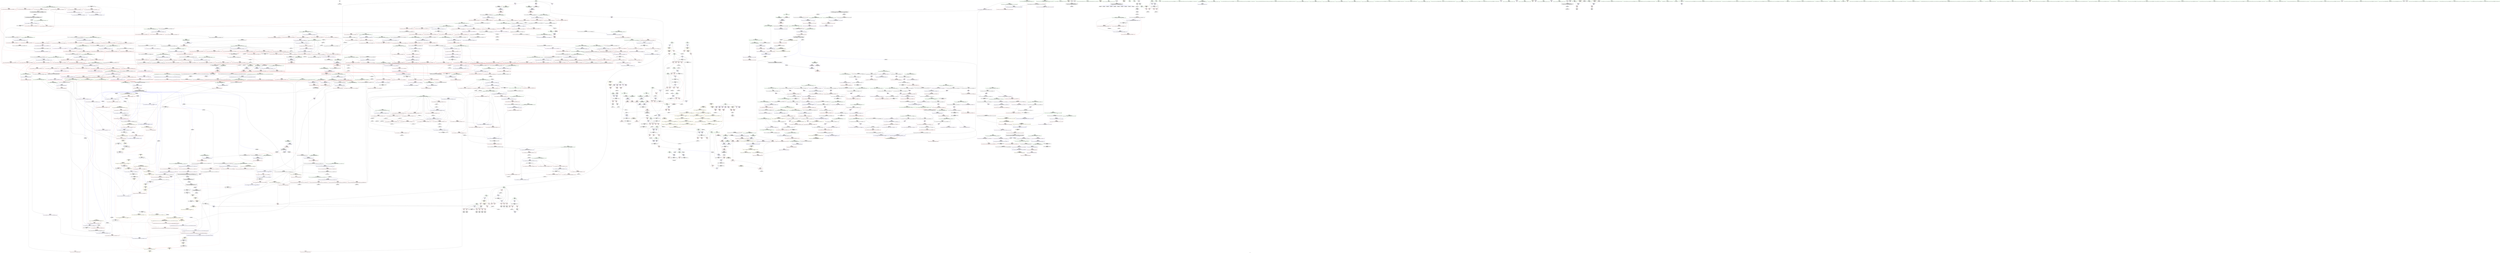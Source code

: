 digraph "SVFG" {
	label="SVFG";

	Node0x56229c968c90 [shape=record,color=grey,label="{NodeID: 0\nNullPtr}"];
	Node0x56229c968c90 -> Node0x56229cb134a0[style=solid];
	Node0x56229cb1ad10 [shape=record,color=red,label="{NodeID: 775\n1424\<--1379\n\<--__i\n_ZSt16__insertion_sortIPiN9__gnu_cxx5__ops15_Iter_comp_iterIPFbiiEEEEvT_S7_T0_\n|{<s0>88}}"];
	Node0x56229cb1ad10:s0 -> Node0x56229cc7fcb0[style=solid,color=red];
	Node0x56229cb33510 [shape=record,color=grey,label="{NodeID: 1550\n1040 = Binary(1039, 118, )\n}"];
	Node0x56229cb33510 -> Node0x56229cb38c10[style=solid];
	Node0x56229cb118f0 [shape=record,color=purple,label="{NodeID: 443\n1721\<--1720\n_M_comp2\<--\n_ZN9__gnu_cxx5__ops14_Val_comp_iterIPFbiiEEC2EONS0_15_Iter_comp_iterIS3_EE\n|{<s0>107}}"];
	Node0x56229cb118f0:s0 -> Node0x56229cc823b0[style=solid,color=red];
	Node0x56229cacfa10 [shape=record,color=green,label="{NodeID: 111\n686\<--687\n__comp\<--__comp_field_insensitive\n_ZSt27__unguarded_partition_pivotIPiN9__gnu_cxx5__ops15_Iter_comp_iterIPFbiiEEEET_S7_S7_T0_\n}"];
	Node0x56229cacfa10 -> Node0x56229cb15d70[style=solid];
	Node0x56229cacfa10 -> Node0x56229cb15e40[style=solid];
	Node0x56229cacfa10 -> Node0x56229cb0ec40[style=solid];
	Node0x56229cb207a0 [shape=record,color=blue,label="{NodeID: 886\n222\<--317\nt\<--\nmain\n}"];
	Node0x56229cb207a0 -> Node0x56229cb263e0[style=dashed];
	Node0x56229cb207a0 -> Node0x56229cb264b0[style=dashed];
	Node0x56229cb207a0 -> Node0x56229cb26580[style=dashed];
	Node0x56229cb207a0 -> Node0x56229cb20a10[style=dashed];
	Node0x56229cb207a0 -> Node0x56229cbd2d60[style=dashed];
	Node0x56229cb271b0 [shape=record,color=red,label="{NodeID: 554\n434\<--415\n\<--__first.addr\n_ZSt6__sortIPiN9__gnu_cxx5__ops15_Iter_comp_iterIPFbiiEEEEvT_S7_T0_\n}"];
	Node0x56229cb271b0 -> Node0x56229cb14ac0[style=solid];
	Node0x56229cc77510 [shape=record,color=black,label="{NodeID: 2436\n327 = PHI(381, )\n}"];
	Node0x56229cc77510 -> Node0x56229cb26650[style=solid];
	Node0x56229cb0a150 [shape=record,color=green,label="{NodeID: 222\n1591\<--1592\n_ZSt12__niter_baseIPiET_S1_\<--_ZSt12__niter_baseIPiET_S1__field_insensitive\n}"];
	Node0x56229cbee5f0 [shape=record,color=yellow,style=double,label="{NodeID: 2104\nRETMU(10V_1)\npts\{17 \}\nFun[_Z3cmpii]}"];
	Node0x56229cb45a30 [shape=record,color=blue,label="{NodeID: 997\n1212\<--1203\n__b.addr\<--__b\n_ZSt22__move_median_to_firstIPiN9__gnu_cxx5__ops15_Iter_comp_iterIPFbiiEEEEvT_S7_S7_S7_T0_\n}"];
	Node0x56229cb45a30 -> Node0x56229cb300b0[style=dashed];
	Node0x56229cb45a30 -> Node0x56229cb30180[style=dashed];
	Node0x56229cb45a30 -> Node0x56229cb30250[style=dashed];
	Node0x56229cb45a30 -> Node0x56229cb30320[style=dashed];
	Node0x56229cb45a30 -> Node0x56229cb303f0[style=dashed];
	Node0x56229cb2cbe0 [shape=record,color=red,label="{NodeID: 665\n1032\<--979\n\<--__first.addr\n_ZSt13__adjust_heapIPiliN9__gnu_cxx5__ops15_Iter_comp_iterIPFbiiEEEEvT_T0_S8_T1_T2_\n}"];
	Node0x56229cb2cbe0 -> Node0x56229cb12110[style=solid];
	Node0x56229cc813d0 [shape=record,color=black,label="{NodeID: 2547\n1641 = PHI(1626, )\n1st arg _ZNSt20__copy_move_backwardILb1ELb1ESt26random_access_iterator_tagE13__copy_move_bIiEEPT_PKS3_S6_S4_ }"];
	Node0x56229cc813d0 -> Node0x56229cb487b0[style=solid];
	Node0x56229cb17df0 [shape=record,color=black,label="{NodeID: 333\n1687\<--1707\n_ZN9__gnu_cxx5__ops14_Val_comp_iterIPFbiiEEclIiPiEEbRT_T0__ret\<--call\n_ZN9__gnu_cxx5__ops14_Val_comp_iterIPFbiiEEclIiPiEEbRT_T0_\n|{<s0>96}}"];
	Node0x56229cb17df0:s0 -> Node0x56229cc7ad90[style=solid,color=blue];
	Node0x56229c887bb0 [shape=record,color=green,label="{NodeID: 1\n5\<--1\n\<--dummyObj\nCan only get source location for instruction, argument, global var or function.|{<s0>52}}"];
	Node0x56229c887bb0:s0 -> Node0x56229cc7cfa0[style=solid,color=red];
	Node0x56229cb1ade0 [shape=record,color=red,label="{NodeID: 776\n1442\<--1379\n\<--__i\n_ZSt16__insertion_sortIPiN9__gnu_cxx5__ops15_Iter_comp_iterIPFbiiEEEEvT_S7_T0_\n}"];
	Node0x56229cb1ade0 -> Node0x56229cb10b20[style=solid];
	Node0x56229cb33690 [shape=record,color=grey,label="{NodeID: 1551\n149 = Binary(148, 118, )\n}"];
	Node0x56229cb33690 -> Node0x56229cb13f60[style=solid];
	Node0x56229cb119c0 [shape=record,color=purple,label="{NodeID: 444\n1736\<--1735\n_M_comp\<--this1\n_ZN9__gnu_cxx5__ops15_Iter_comp_iterIPFbiiEEC2ES3_\n}"];
	Node0x56229cb119c0 -> Node0x56229cb49170[style=solid];
	Node0x56229cacfae0 [shape=record,color=green,label="{NodeID: 112\n688\<--689\n__first.addr\<--__first.addr_field_insensitive\n_ZSt27__unguarded_partition_pivotIPiN9__gnu_cxx5__ops15_Iter_comp_iterIPFbiiEEEET_S7_S7_T0_\n}"];
	Node0x56229cacfae0 -> Node0x56229cb29570[style=solid];
	Node0x56229cacfae0 -> Node0x56229cb29640[style=solid];
	Node0x56229cacfae0 -> Node0x56229cb29710[style=solid];
	Node0x56229cacfae0 -> Node0x56229cb297e0[style=solid];
	Node0x56229cacfae0 -> Node0x56229cb298b0[style=solid];
	Node0x56229cacfae0 -> Node0x56229cb29980[style=solid];
	Node0x56229cacfae0 -> Node0x56229cb42220[style=solid];
	Node0x56229cb20870 [shape=record,color=blue,label="{NodeID: 887\n224\<--325\nref.tmp\<--call21\nmain\n|{|<s3>9}}"];
	Node0x56229cb20870 -> Node0x56229cb26650[style=dashed];
	Node0x56229cb20870 -> Node0x56229cb20870[style=dashed];
	Node0x56229cb20870 -> Node0x56229cbd3260[style=dashed];
	Node0x56229cb20870:s3 -> Node0x56229cbe4290[style=dashed,color=red];
	Node0x56229cbbbb60 [shape=record,color=black,label="{NodeID: 1662\nMR_91V_3 = PHI(MR_91V_4, MR_91V_2, )\npts\{385 \}\n}"];
	Node0x56229cbbbb60 -> Node0x56229cb26a60[style=dashed];
	Node0x56229cb27280 [shape=record,color=red,label="{NodeID: 555\n456\<--415\n\<--__first.addr\n_ZSt6__sortIPiN9__gnu_cxx5__ops15_Iter_comp_iterIPFbiiEEEEvT_S7_T0_\n|{<s0>17}}"];
	Node0x56229cb27280:s0 -> Node0x56229cc7f650[style=solid,color=red];
	Node0x56229cc77650 [shape=record,color=black,label="{NodeID: 2437\n340 = PHI()\n}"];
	Node0x56229cb0a250 [shape=record,color=green,label="{NodeID: 223\n1598\<--1599\n_ZSt22__copy_move_backward_aILb1EPiS0_ET1_T0_S2_S1_\<--_ZSt22__copy_move_backward_aILb1EPiS0_ET1_T0_S2_S1__field_insensitive\n}"];
	Node0x56229cbee700 [shape=record,color=yellow,style=double,label="{NodeID: 2105\nRETMU(41V_2)\npts\{35 \}\nFun[_Z3cmpii]}"];
	Node0x56229cb45b00 [shape=record,color=blue,label="{NodeID: 998\n1214\<--1204\n__c.addr\<--__c\n_ZSt22__move_median_to_firstIPiN9__gnu_cxx5__ops15_Iter_comp_iterIPFbiiEEEEvT_S7_S7_S7_T0_\n}"];
	Node0x56229cb45b00 -> Node0x56229cb304c0[style=dashed];
	Node0x56229cb45b00 -> Node0x56229cb30590[style=dashed];
	Node0x56229cb45b00 -> Node0x56229cb30660[style=dashed];
	Node0x56229cb45b00 -> Node0x56229cb30730[style=dashed];
	Node0x56229cb45b00 -> Node0x56229cb30800[style=dashed];
	Node0x56229cb45b00 -> Node0x56229cb308d0[style=dashed];
	Node0x56229cb2ccb0 [shape=record,color=red,label="{NodeID: 666\n1053\<--979\n\<--__first.addr\n_ZSt13__adjust_heapIPiliN9__gnu_cxx5__ops15_Iter_comp_iterIPFbiiEEEEvT_T0_S8_T1_T2_\n}"];
	Node0x56229cb2ccb0 -> Node0x56229cb121e0[style=solid];
	Node0x56229cc814e0 [shape=record,color=black,label="{NodeID: 2548\n1642 = PHI(1627, )\n2nd arg _ZNSt20__copy_move_backwardILb1ELb1ESt26random_access_iterator_tagE13__copy_move_bIiEEPT_PKS3_S6_S4_ }"];
	Node0x56229cc814e0 -> Node0x56229cb48880[style=solid];
	Node0x56229cb17ec0 [shape=record,color=purple,label="{NodeID: 334\n91\<--12\narrayidx\<--p\n_Z2ffx\n}"];
	Node0x56229cb17ec0 -> Node0x56229cb24360[style=solid];
	Node0x56229c8b1fa0 [shape=record,color=green,label="{NodeID: 2\n10\<--1\n\<--dummyObj\nCan only get source location for instruction, argument, global var or function.}"];
	Node0x56229cb1aeb0 [shape=record,color=red,label="{NodeID: 777\n1410\<--1409\n\<--call3\n_ZSt16__insertion_sortIPiN9__gnu_cxx5__ops15_Iter_comp_iterIPFbiiEEEEvT_S7_T0_\n}"];
	Node0x56229cb1aeb0 -> Node0x56229cb46b40[style=solid];
	Node0x56229cb33810 [shape=record,color=grey,label="{NodeID: 1552\n953 = Binary(952, 439, )\n|{<s0>52}}"];
	Node0x56229cb33810:s0 -> Node0x56229cc7d120[style=solid,color=red];
	Node0x56229cb11a90 [shape=record,color=purple,label="{NodeID: 445\n268\<--12\nadd.ptr9\<--p\nmain\n|{<s0>5}}"];
	Node0x56229cb11a90:s0 -> Node0x56229cc810a0[style=solid,color=red];
	Node0x56229cacfbb0 [shape=record,color=green,label="{NodeID: 113\n690\<--691\n__last.addr\<--__last.addr_field_insensitive\n_ZSt27__unguarded_partition_pivotIPiN9__gnu_cxx5__ops15_Iter_comp_iterIPFbiiEEEET_S7_S7_T0_\n}"];
	Node0x56229cacfbb0 -> Node0x56229cb29a50[style=solid];
	Node0x56229cacfbb0 -> Node0x56229cb29b20[style=solid];
	Node0x56229cacfbb0 -> Node0x56229cb29bf0[style=solid];
	Node0x56229cacfbb0 -> Node0x56229cb422f0[style=solid];
	Node0x56229cbe7560 [shape=record,color=yellow,style=double,label="{NodeID: 1995\n241V_1 = ENCHI(MR_241V_0)\npts\{7450000 9780000 12070000 12790000 13740000 \}\nFun[_ZN9__gnu_cxx5__ops15_Iter_comp_iterIPFbiiEEclIPiS6_EEbT_T0_]}"];
	Node0x56229cbe7560 -> Node0x56229cb2bd40[style=dashed];
	Node0x56229cb20940 [shape=record,color=blue,label="{NodeID: 888\n220\<--330\nS\<--\nmain\n}"];
	Node0x56229cb20940 -> Node0x56229cbc5b60[style=dashed];
	Node0x56229cb27350 [shape=record,color=red,label="{NodeID: 556\n428\<--417\n\<--__last.addr\n_ZSt6__sortIPiN9__gnu_cxx5__ops15_Iter_comp_iterIPFbiiEEEEvT_S7_T0_\n}"];
	Node0x56229cb27350 -> Node0x56229cb38d90[style=solid];
	Node0x56229cc77720 [shape=record,color=black,label="{NodeID: 2438\n915 = PHI()\n}"];
	Node0x56229cc77720 -> Node0x56229cb169a0[style=solid];
	Node0x56229cb0a350 [shape=record,color=green,label="{NodeID: 224\n1603\<--1604\n__it.addr\<--__it.addr_field_insensitive\n_ZSt12__miter_baseIPiET_S1_\n}"];
	Node0x56229cb0a350 -> Node0x56229cb1c710[style=solid];
	Node0x56229cb0a350 -> Node0x56229cb48200[style=solid];
	Node0x56229cbee7e0 [shape=record,color=yellow,style=double,label="{NodeID: 2106\nRETMU(43V_2)\npts\{37 \}\nFun[_Z3cmpii]}"];
	Node0x56229cb45bd0 [shape=record,color=blue,label="{NodeID: 999\n1286\<--1277\ncoerce.dive\<--__comp.coerce\n_ZSt21__unguarded_partitionIPiN9__gnu_cxx5__ops15_Iter_comp_iterIPFbiiEEEET_S7_S7_S7_T0_\n|{<s0>75|<s1>76}}"];
	Node0x56229cb45bd0:s0 -> Node0x56229cbe7560[style=dashed,color=red];
	Node0x56229cb45bd0:s1 -> Node0x56229cbe7560[style=dashed,color=red];
	Node0x56229cb2cd80 [shape=record,color=red,label="{NodeID: 667\n1059\<--979\n\<--__first.addr\n_ZSt13__adjust_heapIPiliN9__gnu_cxx5__ops15_Iter_comp_iterIPFbiiEEEEvT_T0_S8_T1_T2_\n}"];
	Node0x56229cb2cd80 -> Node0x56229cb122b0[style=solid];
	Node0x56229cc815f0 [shape=record,color=black,label="{NodeID: 2549\n1083 = PHI(977, 1565, )\n0th arg _ZSt4moveIRN9__gnu_cxx5__ops15_Iter_comp_iterIPFbiiEEEEONSt16remove_referenceIT_E4typeEOS8_ }"];
	Node0x56229cc815f0 -> Node0x56229cb44920[style=solid];
	Node0x56229cb17f90 [shape=record,color=purple,label="{NodeID: 335\n258\<--12\narrayidx\<--p\nmain\n}"];
	Node0x56229cb17f90 -> Node0x56229cb1feb0[style=solid];
	Node0x56229c8473a0 [shape=record,color=green,label="{NodeID: 3\n21\<--1\n.str\<--dummyObj\nGlob }"];
	Node0x56229cb1af80 [shape=record,color=red,label="{NodeID: 778\n1420\<--1419\n\<--call6\n_ZSt16__insertion_sortIPiN9__gnu_cxx5__ops15_Iter_comp_iterIPFbiiEEEEvT_S7_T0_\n}"];
	Node0x56229cb1af80 -> Node0x56229cb46c10[style=solid];
	Node0x56229cb33990 [shape=record,color=grey,label="{NodeID: 1553\n438 = Binary(437, 439, )\n|{<s0>13}}"];
	Node0x56229cb33990:s0 -> Node0x56229cc82c60[style=solid,color=red];
	Node0x56229cb11b60 [shape=record,color=purple,label="{NodeID: 446\n248\<--15\nadd.ptr\<--P\nmain\n}"];
	Node0x56229cacfc80 [shape=record,color=green,label="{NodeID: 114\n692\<--693\n__mid\<--__mid_field_insensitive\n_ZSt27__unguarded_partition_pivotIPiN9__gnu_cxx5__ops15_Iter_comp_iterIPFbiiEEEET_S7_S7_T0_\n}"];
	Node0x56229cacfc80 -> Node0x56229cb29cc0[style=solid];
	Node0x56229cacfc80 -> Node0x56229cb423c0[style=solid];
	Node0x56229cbe7700 [shape=record,color=yellow,style=double,label="{NodeID: 1996\n8V_1 = ENCHI(MR_8V_0)\npts\{14 \}\nFun[_ZSt22__move_median_to_firstIPiN9__gnu_cxx5__ops15_Iter_comp_iterIPFbiiEEEEvT_S7_S7_S7_T0_]|{<s0>64|<s1>65|<s2>66|<s3>67|<s4>68|<s5>69|<s6>70|<s7>71|<s8>72|<s9>73|<s10>74}}"];
	Node0x56229cbe7700:s0 -> Node0x56229cbe70d0[style=dashed,color=red];
	Node0x56229cbe7700:s1 -> Node0x56229cbe70d0[style=dashed,color=red];
	Node0x56229cbe7700:s2 -> Node0x56229cbe10a0[style=dashed,color=red];
	Node0x56229cbe7700:s3 -> Node0x56229cbe70d0[style=dashed,color=red];
	Node0x56229cbe7700:s4 -> Node0x56229cbe10a0[style=dashed,color=red];
	Node0x56229cbe7700:s5 -> Node0x56229cbe10a0[style=dashed,color=red];
	Node0x56229cbe7700:s6 -> Node0x56229cbe70d0[style=dashed,color=red];
	Node0x56229cbe7700:s7 -> Node0x56229cbe10a0[style=dashed,color=red];
	Node0x56229cbe7700:s8 -> Node0x56229cbe70d0[style=dashed,color=red];
	Node0x56229cbe7700:s9 -> Node0x56229cbe10a0[style=dashed,color=red];
	Node0x56229cbe7700:s10 -> Node0x56229cbe10a0[style=dashed,color=red];
	Node0x56229cb20a10 [shape=record,color=blue,label="{NodeID: 889\n222\<--334\nt\<--inc24\nmain\n}"];
	Node0x56229cb20a10 -> Node0x56229cb263e0[style=dashed];
	Node0x56229cb20a10 -> Node0x56229cb264b0[style=dashed];
	Node0x56229cb20a10 -> Node0x56229cb26580[style=dashed];
	Node0x56229cb20a10 -> Node0x56229cb20a10[style=dashed];
	Node0x56229cb20a10 -> Node0x56229cbd2d60[style=dashed];
	Node0x56229cbbc560 [shape=record,color=black,label="{NodeID: 1664\nMR_8V_2 = PHI(MR_8V_3, MR_8V_1, )\npts\{14 \}\n|{|<s5>53}}"];
	Node0x56229cbbc560 -> Node0x56229cb2df60[style=dashed];
	Node0x56229cbbc560 -> Node0x56229cb2e030[style=dashed];
	Node0x56229cbbc560 -> Node0x56229cb44510[style=dashed];
	Node0x56229cbbc560 -> Node0x56229cb44780[style=dashed];
	Node0x56229cbbc560 -> Node0x56229cbcab60[style=dashed];
	Node0x56229cbbc560:s5 -> Node0x56229cbe70d0[style=dashed,color=red];
	Node0x56229cb27420 [shape=record,color=red,label="{NodeID: 557\n432\<--417\n\<--__last.addr\n_ZSt6__sortIPiN9__gnu_cxx5__ops15_Iter_comp_iterIPFbiiEEEEvT_S7_T0_\n|{<s0>15}}"];
	Node0x56229cb27420:s0 -> Node0x56229cc7c0e0[style=solid,color=red];
	Node0x56229cc777f0 [shape=record,color=black,label="{NodeID: 2439\n939 = PHI(964, )\n}"];
	Node0x56229cc777f0 -> Node0x56229cb2c560[style=solid];
	Node0x56229cb0a420 [shape=record,color=green,label="{NodeID: 225\n1612\<--1613\n__first.addr\<--__first.addr_field_insensitive\n_ZSt22__copy_move_backward_aILb1EPiS0_ET1_T0_S2_S1_\n}"];
	Node0x56229cb0a420 -> Node0x56229cb1c7e0[style=solid];
	Node0x56229cb0a420 -> Node0x56229cb482d0[style=solid];
	Node0x56229cb45ca0 [shape=record,color=blue,label="{NodeID: 1000\n1280\<--1274\n__first.addr\<--__first\n_ZSt21__unguarded_partitionIPiN9__gnu_cxx5__ops15_Iter_comp_iterIPFbiiEEEET_S7_S7_S7_T0_\n}"];
	Node0x56229cb45ca0 -> Node0x56229cbc6f60[style=dashed];
	Node0x56229cb2ce50 [shape=record,color=red,label="{NodeID: 668\n1073\<--979\n\<--__first.addr\n_ZSt13__adjust_heapIPiliN9__gnu_cxx5__ops15_Iter_comp_iterIPFbiiEEEEvT_T0_S8_T1_T2_\n|{<s0>59}}"];
	Node0x56229cb2ce50:s0 -> Node0x56229cc84050[style=solid,color=red];
	Node0x56229cc81740 [shape=record,color=black,label="{NodeID: 2550\n1370 = PHI(612, 635, )\n0th arg _ZSt16__insertion_sortIPiN9__gnu_cxx5__ops15_Iter_comp_iterIPFbiiEEEEvT_S7_T0_ }"];
	Node0x56229cc81740 -> Node0x56229cb468d0[style=solid];
	Node0x56229cb18060 [shape=record,color=purple,label="{NodeID: 336\n267\<--12\n\<--p\nmain\n}"];
	Node0x56229c982270 [shape=record,color=green,label="{NodeID: 4\n23\<--1\n.str.1\<--dummyObj\nGlob }"];
	Node0x56229cbe0e20 [shape=record,color=yellow,style=double,label="{NodeID: 1886\n390V_1 = ENCHI(MR_390V_0)\npts\{837 931 986 1119 1349 1382 \}\nFun[_ZSt25__unguarded_linear_insertIPiN9__gnu_cxx5__ops14_Val_comp_iterIPFbiiEEEEvT_T0_]}"];
	Node0x56229cbe0e20 -> Node0x56229cb1c160[style=dashed];
	Node0x56229cbe0e20 -> Node0x56229cb1c230[style=dashed];
	Node0x56229cbe0e20 -> Node0x56229cb1c300[style=dashed];
	Node0x56229cb1b050 [shape=record,color=red,label="{NodeID: 779\n1429\<--1428\n\<--coerce.dive8\n_ZSt16__insertion_sortIPiN9__gnu_cxx5__ops15_Iter_comp_iterIPFbiiEEEEvT_S7_T0_\n|{<s0>87}}"];
	Node0x56229cb1b050:s0 -> Node0x56229cc7dc90[style=solid,color=red];
	Node0x56229cb33b10 [shape=record,color=grey,label="{NodeID: 1554\n443 = Binary(440, 287, )\n|{<s0>15}}"];
	Node0x56229cb33b10:s0 -> Node0x56229cc7c260[style=solid,color=red];
	Node0x56229cb11c30 [shape=record,color=purple,label="{NodeID: 447\n252\<--18\nadd.ptr6\<--S\nmain\n}"];
	Node0x56229cb0a800 [shape=record,color=green,label="{NodeID: 115\n694\<--695\nagg.tmp\<--agg.tmp_field_insensitive\n_ZSt27__unguarded_partition_pivotIPiN9__gnu_cxx5__ops15_Iter_comp_iterIPFbiiEEEET_S7_S7_T0_\n}"];
	Node0x56229cb0a800 -> Node0x56229cb15f10[style=solid];
	Node0x56229cb0a800 -> Node0x56229cb0ed10[style=solid];
	Node0x56229cbe7810 [shape=record,color=yellow,style=double,label="{NodeID: 1997\n10V_1 = ENCHI(MR_10V_0)\npts\{17 \}\nFun[_ZSt22__move_median_to_firstIPiN9__gnu_cxx5__ops15_Iter_comp_iterIPFbiiEEEEvT_S7_S7_S7_T0_]|{<s0>64|<s1>65|<s2>67|<s3>70|<s4>72}}"];
	Node0x56229cbe7810:s0 -> Node0x56229cbe71e0[style=dashed,color=red];
	Node0x56229cbe7810:s1 -> Node0x56229cbe71e0[style=dashed,color=red];
	Node0x56229cbe7810:s2 -> Node0x56229cbe71e0[style=dashed,color=red];
	Node0x56229cbe7810:s3 -> Node0x56229cbe71e0[style=dashed,color=red];
	Node0x56229cbe7810:s4 -> Node0x56229cbe71e0[style=dashed,color=red];
	Node0x56229cb20ae0 [shape=record,color=blue,label="{NodeID: 890\n204\<--345\n__\<--inc28\nmain\n}"];
	Node0x56229cb20ae0 -> Node0x56229cbd0060[style=dashed];
	Node0x56229cb274f0 [shape=record,color=red,label="{NodeID: 558\n433\<--417\n\<--__last.addr\n_ZSt6__sortIPiN9__gnu_cxx5__ops15_Iter_comp_iterIPFbiiEEEEvT_S7_T0_\n}"];
	Node0x56229cb274f0 -> Node0x56229cb149f0[style=solid];
	Node0x56229cc77990 [shape=record,color=black,label="{NodeID: 2440\n943 = PHI(964, )\n}"];
	Node0x56229cc77990 -> Node0x56229cb2c630[style=solid];
	Node0x56229cb0a4f0 [shape=record,color=green,label="{NodeID: 226\n1614\<--1615\n__last.addr\<--__last.addr_field_insensitive\n_ZSt22__copy_move_backward_aILb1EPiS0_ET1_T0_S2_S1_\n}"];
	Node0x56229cb0a4f0 -> Node0x56229cb1c8b0[style=solid];
	Node0x56229cb0a4f0 -> Node0x56229cb483a0[style=solid];
	Node0x56229cb45d70 [shape=record,color=blue,label="{NodeID: 1001\n1282\<--1275\n__last.addr\<--__last\n_ZSt21__unguarded_partitionIPiN9__gnu_cxx5__ops15_Iter_comp_iterIPFbiiEEEET_S7_S7_S7_T0_\n}"];
	Node0x56229cb45d70 -> Node0x56229cb30e80[style=dashed];
	Node0x56229cb45d70 -> Node0x56229cb45fe0[style=dashed];
	Node0x56229cb2cf20 [shape=record,color=red,label="{NodeID: 669\n999\<--981\n\<--__holeIndex.addr\n_ZSt13__adjust_heapIPiliN9__gnu_cxx5__ops15_Iter_comp_iterIPFbiiEEEEvT_T0_S8_T1_T2_\n}"];
	Node0x56229cb2cf20 -> Node0x56229cb441d0[style=solid];
	Node0x56229cc81890 [shape=record,color=black,label="{NodeID: 2551\n1371 = PHI(614, 636, )\n1st arg _ZSt16__insertion_sortIPiN9__gnu_cxx5__ops15_Iter_comp_iterIPFbiiEEEEvT_S7_T0_ }"];
	Node0x56229cc81890 -> Node0x56229cb469a0[style=solid];
	Node0x56229cb18130 [shape=record,color=purple,label="{NodeID: 337\n269\<--12\n\<--p\nmain\n|{<s0>5}}"];
	Node0x56229cb18130:s0 -> Node0x56229cc80f90[style=solid,color=red];
	Node0x56229cacc470 [shape=record,color=green,label="{NodeID: 5\n25\<--1\n.str.2\<--dummyObj\nGlob }"];
	Node0x56229cb1b120 [shape=record,color=red,label="{NodeID: 780\n1436\<--1435\n\<--coerce.dive11\n_ZSt16__insertion_sortIPiN9__gnu_cxx5__ops15_Iter_comp_iterIPFbiiEEEEvT_S7_T0_\n|{<s0>88}}"];
	Node0x56229cb1b120:s0 -> Node0x56229cc7fe00[style=solid,color=red];
	Node0x56229cb33c90 [shape=record,color=grey,label="{NodeID: 1555\n437 = Binary(435, 436, )\n}"];
	Node0x56229cb33c90 -> Node0x56229cb33990[style=solid];
	Node0x56229cb11d00 [shape=record,color=purple,label="{NodeID: 448\n710\<--702\nadd.ptr\<--\n_ZSt27__unguarded_partition_pivotIPiN9__gnu_cxx5__ops15_Iter_comp_iterIPFbiiEEEET_S7_S7_T0_\n}"];
	Node0x56229cb11d00 -> Node0x56229cb423c0[style=solid];
	Node0x56229cb0a8d0 [shape=record,color=green,label="{NodeID: 116\n696\<--697\nagg.tmp5\<--agg.tmp5_field_insensitive\n_ZSt27__unguarded_partition_pivotIPiN9__gnu_cxx5__ops15_Iter_comp_iterIPFbiiEEEET_S7_S7_T0_\n}"];
	Node0x56229cb0a8d0 -> Node0x56229cb15fe0[style=solid];
	Node0x56229cb0a8d0 -> Node0x56229cb0ede0[style=solid];
	Node0x56229cb20bb0 [shape=record,color=blue,label="{NodeID: 891\n356\<--353\n__first.addr\<--__first\n_ZSt4sortIPiPFbiiEEvT_S3_T0_\n}"];
	Node0x56229cb20bb0 -> Node0x56229cb26720[style=dashed];
	Node0x56229cb275c0 [shape=record,color=red,label="{NodeID: 559\n457\<--417\n\<--__last.addr\n_ZSt6__sortIPiN9__gnu_cxx5__ops15_Iter_comp_iterIPFbiiEEEEvT_S7_T0_\n|{<s0>17}}"];
	Node0x56229cb275c0:s0 -> Node0x56229cc7f760[style=solid,color=red];
	Node0x56229cc77ad0 [shape=record,color=black,label="{NodeID: 2441\n954 = PHI(964, )\n}"];
	Node0x56229cc77ad0 -> Node0x56229cb2c700[style=solid];
	Node0x56229cb0a5c0 [shape=record,color=green,label="{NodeID: 227\n1616\<--1617\n__result.addr\<--__result.addr_field_insensitive\n_ZSt22__copy_move_backward_aILb1EPiS0_ET1_T0_S2_S1_\n}"];
	Node0x56229cb0a5c0 -> Node0x56229cb1c980[style=solid];
	Node0x56229cb0a5c0 -> Node0x56229cb48470[style=solid];
	Node0x56229cb45e40 [shape=record,color=blue,label="{NodeID: 1002\n1284\<--1276\n__pivot.addr\<--__pivot\n_ZSt21__unguarded_partitionIPiN9__gnu_cxx5__ops15_Iter_comp_iterIPFbiiEEEET_S7_S7_S7_T0_\n}"];
	Node0x56229cb45e40 -> Node0x56229cb31290[style=dashed];
	Node0x56229cb45e40 -> Node0x56229cb31360[style=dashed];
	Node0x56229cbd89f0 [shape=record,color=yellow,style=double,label="{NodeID: 1777\n8V_1 = ENCHI(MR_8V_0)\npts\{14 \}\nFun[_ZSt14__partial_sortIPiN9__gnu_cxx5__ops15_Iter_comp_iterIPFbiiEEEEvT_S7_S7_T0_]|{<s0>34}}"];
	Node0x56229cbd89f0:s0 -> Node0x56229cbe3100[style=dashed,color=red];
	Node0x56229cb2cff0 [shape=record,color=red,label="{NodeID: 670\n1001\<--981\n\<--__holeIndex.addr\n_ZSt13__adjust_heapIPiliN9__gnu_cxx5__ops15_Iter_comp_iterIPFbiiEEEEvT_T0_S8_T1_T2_\n}"];
	Node0x56229cb2cff0 -> Node0x56229cb442a0[style=solid];
	Node0x56229cc819e0 [shape=record,color=black,label="{NodeID: 2552\n1372 = PHI(619, 641, )\n2nd arg _ZSt16__insertion_sortIPiN9__gnu_cxx5__ops15_Iter_comp_iterIPFbiiEEEEvT_S7_T0_ }"];
	Node0x56229cc819e0 -> Node0x56229cb46800[style=solid];
	Node0x56229cb18200 [shape=record,color=purple,label="{NodeID: 338\n42\<--15\narrayidx\<--P\n_Z3cmpii\n}"];
	Node0x56229cb18200 -> Node0x56229cb22e40[style=solid];
	Node0x56229cacbb50 [shape=record,color=green,label="{NodeID: 6\n27\<--1\n.str.3\<--dummyObj\nGlob }"];
	Node0x56229cbe10a0 [shape=record,color=yellow,style=double,label="{NodeID: 1888\n8V_1 = ENCHI(MR_8V_0)\npts\{14 \}\nFun[_ZSt9iter_swapIPiS0_EvT_T0_]|{<s0>78|<s1>78|<s2>78}}"];
	Node0x56229cbe10a0:s0 -> Node0x56229cb31910[style=dashed,color=red];
	Node0x56229cbe10a0:s1 -> Node0x56229cb319e0[style=dashed,color=red];
	Node0x56229cbe10a0:s2 -> Node0x56229cb46660[style=dashed,color=red];
	Node0x56229cb1b1f0 [shape=record,color=red,label="{NodeID: 781\n1467\<--1453\n\<--__first.addr\n_ZSt26__unguarded_insertion_sortIPiN9__gnu_cxx5__ops15_Iter_comp_iterIPFbiiEEEEvT_S7_T0_\n}"];
	Node0x56229cb1b1f0 -> Node0x56229cb471c0[style=solid];
	Node0x56229cb33e10 [shape=record,color=grey,label="{NodeID: 1556\n1055 = Binary(1054, 118, )\n}"];
	Node0x56229cb11dd0 [shape=record,color=purple,label="{NodeID: 449\n866\<--864\nadd.ptr\<--\n_ZSt11__make_heapIPiN9__gnu_cxx5__ops15_Iter_comp_iterIPFbiiEEEEvT_S7_RT0_\n|{<s0>44}}"];
	Node0x56229cb11dd0:s0 -> Node0x56229cc7e4a0[style=solid,color=red];
	Node0x56229cb0a9a0 [shape=record,color=green,label="{NodeID: 117\n724\<--725\n_ZSt22__move_median_to_firstIPiN9__gnu_cxx5__ops15_Iter_comp_iterIPFbiiEEEEvT_S7_S7_S7_T0_\<--_ZSt22__move_median_to_firstIPiN9__gnu_cxx5__ops15_Iter_comp_iterIPFbiiEEEEvT_S7_S7_S7_T0__field_insensitive\n}"];
	Node0x56229cb20c80 [shape=record,color=blue,label="{NodeID: 892\n358\<--354\n__last.addr\<--__last\n_ZSt4sortIPiPFbiiEEvT_S3_T0_\n}"];
	Node0x56229cb20c80 -> Node0x56229cb267f0[style=dashed];
	Node0x56229cbbd460 [shape=record,color=black,label="{NodeID: 1667\nMR_8V_2 = PHI(MR_8V_3, MR_8V_1, )\npts\{14 \}\n|{<s0>35|<s1>43|<s2>43|<s3>43}}"];
	Node0x56229cbbd460:s0 -> Node0x56229cc01880[style=dashed,color=blue];
	Node0x56229cbbd460:s1 -> Node0x56229cb2c560[style=dashed,color=red];
	Node0x56229cbbd460:s2 -> Node0x56229cb2c630[style=dashed,color=red];
	Node0x56229cbbd460:s3 -> Node0x56229cb43b50[style=dashed,color=red];
	Node0x56229cb27690 [shape=record,color=red,label="{NodeID: 560\n452\<--451\n\<--coerce.dive1\n_ZSt6__sortIPiN9__gnu_cxx5__ops15_Iter_comp_iterIPFbiiEEEEvT_S7_T0_\n|{<s0>15}}"];
	Node0x56229cb27690:s0 -> Node0x56229cc7c3e0[style=solid,color=red];
	Node0x56229cc77c10 [shape=record,color=black,label="{NodeID: 2442\n440 = PHI(564, )\n}"];
	Node0x56229cc77c10 -> Node0x56229cb33b10[style=solid];
	Node0x56229cb0a690 [shape=record,color=green,label="{NodeID: 228\n1618\<--1619\n__simple\<--__simple_field_insensitive\n_ZSt22__copy_move_backward_aILb1EPiS0_ET1_T0_S2_S1_\n}"];
	Node0x56229cb0a690 -> Node0x56229cb48540[style=solid];
	Node0x56229cb45f10 [shape=record,color=blue,label="{NodeID: 1003\n1280\<--1298\n__first.addr\<--incdec.ptr\n_ZSt21__unguarded_partitionIPiN9__gnu_cxx5__ops15_Iter_comp_iterIPFbiiEEEET_S7_S7_S7_T0_\n}"];
	Node0x56229cb45f10 -> Node0x56229cbc6f60[style=dashed];
	Node0x56229cbd8b00 [shape=record,color=yellow,style=double,label="{NodeID: 1778\n10V_1 = ENCHI(MR_10V_0)\npts\{17 \}\nFun[_ZSt14__partial_sortIPiN9__gnu_cxx5__ops15_Iter_comp_iterIPFbiiEEEEvT_S7_S7_T0_]|{<s0>34|<s1>35}}"];
	Node0x56229cbd8b00:s0 -> Node0x56229cbe3210[style=dashed,color=red];
	Node0x56229cbd8b00:s1 -> Node0x56229cbe07a0[style=dashed,color=red];
	Node0x56229cb2d0c0 [shape=record,color=red,label="{NodeID: 671\n1033\<--981\n\<--__holeIndex.addr\n_ZSt13__adjust_heapIPiliN9__gnu_cxx5__ops15_Iter_comp_iterIPFbiiEEEEvT_T0_S8_T1_T2_\n}"];
	Node0x56229cc81b30 [shape=record,color=black,label="{NodeID: 2553\n1727 = PHI(470, )\n0th arg _ZN9__gnu_cxx5__ops15_Iter_comp_iterIPFbiiEEC2ES3_ }"];
	Node0x56229cc81b30 -> Node0x56229cb48fd0[style=solid];
	Node0x56229cb182d0 [shape=record,color=purple,label="{NodeID: 339\n46\<--15\narrayidx2\<--P\n_Z3cmpii\n}"];
	Node0x56229cb182d0 -> Node0x56229cb22f10[style=solid];
	Node0x56229cacbe60 [shape=record,color=green,label="{NodeID: 7\n118\<--1\n\<--dummyObj\nCan only get source location for instruction, argument, global var or function.}"];
	Node0x56229cb1b2c0 [shape=record,color=red,label="{NodeID: 782\n1471\<--1455\n\<--__last.addr\n_ZSt26__unguarded_insertion_sortIPiN9__gnu_cxx5__ops15_Iter_comp_iterIPFbiiEEEEvT_S7_T0_\n}"];
	Node0x56229cb1b2c0 -> Node0x56229cb39390[style=solid];
	Node0x56229cb33f90 [shape=record,color=grey,label="{NodeID: 1557\n163 = Binary(162, 164, )\n}"];
	Node0x56229cb33f90 -> Node0x56229cb1f760[style=solid];
	Node0x56229cb11ea0 [shape=record,color=purple,label="{NodeID: 450\n1016\<--1014\nadd.ptr\<--\n_ZSt13__adjust_heapIPiliN9__gnu_cxx5__ops15_Iter_comp_iterIPFbiiEEEEvT_T0_S8_T1_T2_\n|{<s0>53}}"];
	Node0x56229cb11ea0:s0 -> Node0x56229cc80af0[style=solid,color=red];
	Node0x56229cb0aaa0 [shape=record,color=green,label="{NodeID: 118\n736\<--737\n_ZSt21__unguarded_partitionIPiN9__gnu_cxx5__ops15_Iter_comp_iterIPFbiiEEEET_S7_S7_S7_T0_\<--_ZSt21__unguarded_partitionIPiN9__gnu_cxx5__ops15_Iter_comp_iterIPFbiiEEEET_S7_S7_S7_T0__field_insensitive\n}"];
	Node0x56229cb20d50 [shape=record,color=blue,label="{NodeID: 893\n360\<--355\n__comp.addr\<--__comp\n_ZSt4sortIPiPFbiiEEvT_S3_T0_\n}"];
	Node0x56229cb20d50 -> Node0x56229cb268c0[style=dashed];
	Node0x56229cbbd960 [shape=record,color=black,label="{NodeID: 1668\nMR_208V_3 = PHI(MR_208V_4, MR_208V_2, )\npts\{797 \}\n}"];
	Node0x56229cbbd960 -> Node0x56229cb2a9c0[style=dashed];
	Node0x56229cbbd960 -> Node0x56229cb2aa90[style=dashed];
	Node0x56229cbbd960 -> Node0x56229cb42d80[style=dashed];
	Node0x56229cb27760 [shape=record,color=red,label="{NodeID: 561\n462\<--461\n\<--coerce.dive3\n_ZSt6__sortIPiN9__gnu_cxx5__ops15_Iter_comp_iterIPFbiiEEEEvT_S7_T0_\n|{<s0>17}}"];
	Node0x56229cb27760:s0 -> Node0x56229cc7f870[style=solid,color=red];
	Node0x56229cc77d50 [shape=record,color=black,label="{NodeID: 2443\n475 = PHI(1171, )\n}"];
	Node0x56229cc77d50 -> Node0x56229cb27830[style=solid];
	Node0x56229cb12920 [shape=record,color=green,label="{NodeID: 229\n1629\<--1630\n_ZNSt20__copy_move_backwardILb1ELb1ESt26random_access_iterator_tagE13__copy_move_bIiEEPT_PKS3_S6_S4_\<--_ZNSt20__copy_move_backwardILb1ELb1ESt26random_access_iterator_tagE13__copy_move_bIiEEPT_PKS3_S6_S4__field_insensitive\n}"];
	Node0x56229cb45fe0 [shape=record,color=blue,label="{NodeID: 1004\n1282\<--1302\n__last.addr\<--incdec.ptr3\n_ZSt21__unguarded_partitionIPiN9__gnu_cxx5__ops15_Iter_comp_iterIPFbiiEEEET_S7_S7_S7_T0_\n}"];
	Node0x56229cb45fe0 -> Node0x56229cbc6a60[style=dashed];
	Node0x56229cb2d190 [shape=record,color=red,label="{NodeID: 672\n1060\<--981\n\<--__holeIndex.addr\n_ZSt13__adjust_heapIPiliN9__gnu_cxx5__ops15_Iter_comp_iterIPFbiiEEEEvT_T0_S8_T1_T2_\n}"];
	Node0x56229cc81c40 [shape=record,color=black,label="{NodeID: 2554\n1728 = PHI(478, )\n1st arg _ZN9__gnu_cxx5__ops15_Iter_comp_iterIPFbiiEEC2ES3_ }"];
	Node0x56229cc81c40 -> Node0x56229cb490a0[style=solid];
	Node0x56229cb183a0 [shape=record,color=purple,label="{NodeID: 340\n106\<--15\narrayidx5\<--P\n_Z2ffx\n}"];
	Node0x56229cb183a0 -> Node0x56229cb24500[style=solid];
	Node0x56229cacbf20 [shape=record,color=green,label="{NodeID: 8\n164\<--1\n\<--dummyObj\nCan only get source location for instruction, argument, global var or function.}"];
	Node0x56229cb1b390 [shape=record,color=red,label="{NodeID: 783\n1470\<--1457\n\<--__i\n_ZSt26__unguarded_insertion_sortIPiN9__gnu_cxx5__ops15_Iter_comp_iterIPFbiiEEEEvT_S7_T0_\n}"];
	Node0x56229cb1b390 -> Node0x56229cb39390[style=solid];
	Node0x56229cb34110 [shape=record,color=grey,label="{NodeID: 1558\n1051 = Binary(287, 1050, )\n}"];
	Node0x56229cb34110 -> Node0x56229cb446b0[style=solid];
	Node0x56229cb11f70 [shape=record,color=purple,label="{NodeID: 451\n1020\<--1017\nadd.ptr2\<--\n_ZSt13__adjust_heapIPiliN9__gnu_cxx5__ops15_Iter_comp_iterIPFbiiEEEEvT_T0_S8_T1_T2_\n|{<s0>53}}"];
	Node0x56229cb11f70:s0 -> Node0x56229cc84690[style=solid,color=red];
	Node0x56229cb0aba0 [shape=record,color=green,label="{NodeID: 119\n744\<--745\n__comp\<--__comp_field_insensitive\n_ZSt13__heap_selectIPiN9__gnu_cxx5__ops15_Iter_comp_iterIPFbiiEEEEvT_S7_S7_T0_\n|{|<s1>40|<s2>41|<s3>42}}"];
	Node0x56229cb0aba0 -> Node0x56229cb0f460[style=solid];
	Node0x56229cb0aba0:s1 -> Node0x56229cc7b890[style=solid,color=red];
	Node0x56229cb0aba0:s2 -> Node0x56229cc807a0[style=solid,color=red];
	Node0x56229cb0aba0:s3 -> Node0x56229cc7e320[style=solid,color=red];
	Node0x56229cb20e20 [shape=record,color=blue,label="{NodeID: 894\n373\<--370\ncoerce.dive\<--call\n_ZSt4sortIPiPFbiiEEvT_S3_T0_\n}"];
	Node0x56229cb20e20 -> Node0x56229cb26990[style=dashed];
	Node0x56229cb27830 [shape=record,color=red,label="{NodeID: 562\n478\<--475\n\<--call\n_ZN9__gnu_cxx5__ops16__iter_comp_iterIPFbiiEEENS0_15_Iter_comp_iterIT_EES5_\n|{<s0>19}}"];
	Node0x56229cb27830:s0 -> Node0x56229cc81c40[style=solid,color=red];
	Node0x56229cc77e90 [shape=record,color=black,label="{NodeID: 2444\n1067 = PHI(1082, )\n|{<s0>57}}"];
	Node0x56229cc77e90:s0 -> Node0x56229cc7bb10[style=solid,color=red];
	Node0x56229cb129e0 [shape=record,color=green,label="{NodeID: 230\n1634\<--1635\n__it.addr\<--__it.addr_field_insensitive\n_ZSt12__niter_baseIPiET_S1_\n}"];
	Node0x56229cb129e0 -> Node0x56229cb1ca50[style=solid];
	Node0x56229cb129e0 -> Node0x56229cb48610[style=solid];
	Node0x56229cb460b0 [shape=record,color=blue,label="{NodeID: 1005\n1282\<--1310\n__last.addr\<--incdec.ptr7\n_ZSt21__unguarded_partitionIPiN9__gnu_cxx5__ops15_Iter_comp_iterIPFbiiEEEET_S7_S7_S7_T0_\n}"];
	Node0x56229cb460b0 -> Node0x56229cbc6a60[style=dashed];
	Node0x56229cb2d260 [shape=record,color=red,label="{NodeID: 673\n1074\<--981\n\<--__holeIndex.addr\n_ZSt13__adjust_heapIPiliN9__gnu_cxx5__ops15_Iter_comp_iterIPFbiiEEEEvT_T0_S8_T1_T2_\n|{<s0>59}}"];
	Node0x56229cb2d260:s0 -> Node0x56229cc84190[style=solid,color=red];
	Node0x56229cc81d50 [shape=record,color=black,label="{NodeID: 2555\n173 = PHI(70, )\n0th arg _ZSt3minIxERKT_S2_S2_ }"];
	Node0x56229cc81d50 -> Node0x56229cb1f900[style=solid];
	Node0x56229cb18470 [shape=record,color=purple,label="{NodeID: 341\n131\<--15\narrayidx13\<--P\n_Z2ffx\n}"];
	Node0x56229cb18470 -> Node0x56229cb24770[style=solid];
	Node0x56229cacc950 [shape=record,color=green,label="{NodeID: 9\n283\<--1\n\<--dummyObj\nCan only get source location for instruction, argument, global var or function.}"];
	Node0x56229cbe1370 [shape=record,color=yellow,style=double,label="{NodeID: 1891\n8V_1 = ENCHI(MR_8V_0)\npts\{14 \}\nFun[_ZSt4sortIPiPFbiiEEvT_S3_T0_]|{<s0>12}}"];
	Node0x56229cbe1370:s0 -> Node0x56229cbe3860[style=dashed,color=red];
	Node0x56229cb1b460 [shape=record,color=red,label="{NodeID: 784\n1474\<--1457\n\<--__i\n_ZSt26__unguarded_insertion_sortIPiN9__gnu_cxx5__ops15_Iter_comp_iterIPFbiiEEEEvT_S7_T0_\n|{<s0>91}}"];
	Node0x56229cb1b460:s0 -> Node0x56229cc7fcb0[style=solid,color=red];
	Node0x56229cb34290 [shape=record,color=grey,label="{NodeID: 1559\n1045 = Binary(1044, 287, )\n}"];
	Node0x56229cb34290 -> Node0x56229cb34a10[style=solid];
	Node0x56229cb12040 [shape=record,color=purple,label="{NodeID: 452\n1029\<--1027\nadd.ptr3\<--\n_ZSt13__adjust_heapIPiliN9__gnu_cxx5__ops15_Iter_comp_iterIPFbiiEEEEvT_T0_S8_T1_T2_\n|{<s0>54}}"];
	Node0x56229cb12040:s0 -> Node0x56229cc7e4a0[style=solid,color=red];
	Node0x56229cb0ac70 [shape=record,color=green,label="{NodeID: 120\n746\<--747\n__first.addr\<--__first.addr_field_insensitive\n_ZSt13__heap_selectIPiN9__gnu_cxx5__ops15_Iter_comp_iterIPFbiiEEEEvT_S7_S7_T0_\n}"];
	Node0x56229cb0ac70 -> Node0x56229cb29f30[style=solid];
	Node0x56229cb0ac70 -> Node0x56229cb2a000[style=solid];
	Node0x56229cb0ac70 -> Node0x56229cb2a0d0[style=solid];
	Node0x56229cb0ac70 -> Node0x56229cb42700[style=solid];
	Node0x56229cb20ef0 [shape=record,color=blue,label="{NodeID: 895\n386\<--382\n__a.addr\<--__a\n_ZSt3maxIxERKT_S2_S2_\n}"];
	Node0x56229cb20ef0 -> Node0x56229cb26b30[style=dashed];
	Node0x56229cb20ef0 -> Node0x56229cb26c00[style=dashed];
	Node0x56229cb27900 [shape=record,color=red,label="{NodeID: 563\n483\<--482\n\<--coerce.dive\n_ZN9__gnu_cxx5__ops16__iter_comp_iterIPFbiiEEENS0_15_Iter_comp_iterIT_EES5_\n}"];
	Node0x56229cb27900 -> Node0x56229cb14b90[style=solid];
	Node0x56229cc77fd0 [shape=record,color=black,label="{NodeID: 2445\n1076 = PHI(964, )\n}"];
	Node0x56229cc77fd0 -> Node0x56229cb2e100[style=solid];
	Node0x56229cb12ab0 [shape=record,color=green,label="{NodeID: 231\n1643\<--1644\n__first.addr\<--__first.addr_field_insensitive\n_ZNSt20__copy_move_backwardILb1ELb1ESt26random_access_iterator_tagE13__copy_move_bIiEEPT_PKS3_S6_S4_\n}"];
	Node0x56229cb12ab0 -> Node0x56229cb1cb20[style=solid];
	Node0x56229cb12ab0 -> Node0x56229cb1cbf0[style=solid];
	Node0x56229cb12ab0 -> Node0x56229cb486e0[style=solid];
	Node0x56229cb46180 [shape=record,color=blue,label="{NodeID: 1006\n1280\<--1323\n__first.addr\<--incdec.ptr9\n_ZSt21__unguarded_partitionIPiN9__gnu_cxx5__ops15_Iter_comp_iterIPFbiiEEEET_S7_S7_S7_T0_\n}"];
	Node0x56229cb46180 -> Node0x56229cbc6f60[style=dashed];
	Node0x56229cb2d330 [shape=record,color=red,label="{NodeID: 674\n1005\<--983\n\<--__len.addr\n_ZSt13__adjust_heapIPiliN9__gnu_cxx5__ops15_Iter_comp_iterIPFbiiEEEEvT_T0_S8_T1_T2_\n}"];
	Node0x56229cb2d330 -> Node0x56229cb35910[style=solid];
	Node0x56229cc81e60 [shape=record,color=black,label="{NodeID: 2556\n174 = PHI(72, )\n1st arg _ZSt3minIxERKT_S2_S2_ }"];
	Node0x56229cc81e60 -> Node0x56229cb1f9d0[style=solid];
	Node0x56229cb18540 [shape=record,color=purple,label="{NodeID: 342\n155\<--15\narrayidx25\<--P\n_Z2ffx\n}"];
	Node0x56229cb18540 -> Node0x56229cb24910[style=solid];
	Node0x56229cacca50 [shape=record,color=green,label="{NodeID: 10\n287\<--1\n\<--dummyObj\nCan only get source location for instruction, argument, global var or function.}"];
	Node0x56229cbe1480 [shape=record,color=yellow,style=double,label="{NodeID: 1892\n10V_1 = ENCHI(MR_10V_0)\npts\{17 \}\nFun[_ZSt4sortIPiPFbiiEEvT_S3_T0_]|{<s0>12}}"];
	Node0x56229cbe1480:s0 -> Node0x56229cbe3970[style=dashed,color=red];
	Node0x56229cb1b530 [shape=record,color=red,label="{NodeID: 785\n1487\<--1457\n\<--__i\n_ZSt26__unguarded_insertion_sortIPiN9__gnu_cxx5__ops15_Iter_comp_iterIPFbiiEEEEvT_S7_T0_\n}"];
	Node0x56229cb1b530 -> Node0x56229cb110d0[style=solid];
	Node0x56229cb34410 [shape=record,color=grey,label="{NodeID: 1560\n847 = Binary(845, 846, )\n}"];
	Node0x56229cb34410 -> Node0x56229cb34710[style=solid];
	Node0x56229cb12110 [shape=record,color=purple,label="{NodeID: 453\n1034\<--1032\nadd.ptr5\<--\n_ZSt13__adjust_heapIPiliN9__gnu_cxx5__ops15_Iter_comp_iterIPFbiiEEEEvT_T0_S8_T1_T2_\n}"];
	Node0x56229cb12110 -> Node0x56229cb44510[style=solid];
	Node0x56229cb0ad40 [shape=record,color=green,label="{NodeID: 121\n748\<--749\n__middle.addr\<--__middle.addr_field_insensitive\n_ZSt13__heap_selectIPiN9__gnu_cxx5__ops15_Iter_comp_iterIPFbiiEEEEvT_S7_S7_T0_\n}"];
	Node0x56229cb0ad40 -> Node0x56229cb2a1a0[style=solid];
	Node0x56229cb0ad40 -> Node0x56229cb2a270[style=solid];
	Node0x56229cb0ad40 -> Node0x56229cb2a340[style=solid];
	Node0x56229cb0ad40 -> Node0x56229cb427d0[style=solid];
	Node0x56229cb20fc0 [shape=record,color=blue,label="{NodeID: 896\n388\<--383\n__b.addr\<--__b\n_ZSt3maxIxERKT_S2_S2_\n}"];
	Node0x56229cb20fc0 -> Node0x56229cb26cd0[style=dashed];
	Node0x56229cb20fc0 -> Node0x56229cb26da0[style=dashed];
	Node0x56229cb279d0 [shape=record,color=red,label="{NodeID: 564\n513\<--492\n\<--__first.addr\n_ZSt16__introsort_loopIPilN9__gnu_cxx5__ops15_Iter_comp_iterIPFbiiEEEEvT_S7_T0_T1_\n}"];
	Node0x56229cb279d0 -> Node0x56229cb15210[style=solid];
	Node0x56229cc78110 [shape=record,color=black,label="{NodeID: 2446\n570 = PHI()\n}"];
	Node0x56229cc78110 -> Node0x56229cb152e0[style=solid];
	Node0x56229cc78110 -> Node0x56229cb153b0[style=solid];
	Node0x56229cb12b80 [shape=record,color=green,label="{NodeID: 232\n1645\<--1646\n__last.addr\<--__last.addr_field_insensitive\n_ZNSt20__copy_move_backwardILb1ELb1ESt26random_access_iterator_tagE13__copy_move_bIiEEPT_PKS3_S6_S4_\n}"];
	Node0x56229cb12b80 -> Node0x56229cb1ccc0[style=solid];
	Node0x56229cb12b80 -> Node0x56229cb487b0[style=solid];
	Node0x56229cb46250 [shape=record,color=blue,label="{NodeID: 1007\n1329\<--1327\n__a.addr\<--__a\n_ZSt9iter_swapIPiS0_EvT_T0_\n}"];
	Node0x56229cb46250 -> Node0x56229cb31430[style=dashed];
	Node0x56229cb2d400 [shape=record,color=red,label="{NodeID: 675\n1039\<--983\n\<--__len.addr\n_ZSt13__adjust_heapIPiliN9__gnu_cxx5__ops15_Iter_comp_iterIPFbiiEEEEvT_T0_S8_T1_T2_\n}"];
	Node0x56229cb2d400 -> Node0x56229cb33510[style=solid];
	Node0x56229cc81f70 [shape=record,color=black,label="{NodeID: 2557\n740 = PHI(665, )\n0th arg _ZSt13__heap_selectIPiN9__gnu_cxx5__ops15_Iter_comp_iterIPFbiiEEEEvT_S7_S7_T0_ }"];
	Node0x56229cc81f70 -> Node0x56229cb42700[style=solid];
	Node0x56229cb18610 [shape=record,color=purple,label="{NodeID: 343\n247\<--15\n\<--P\nmain\n}"];
	Node0x56229caccb50 [shape=record,color=green,label="{NodeID: 11\n291\<--1\n\<--dummyObj\nCan only get source location for instruction, argument, global var or function.}"];
	Node0x56229cb1b600 [shape=record,color=red,label="{NodeID: 786\n1479\<--1478\n\<--coerce.dive2\n_ZSt26__unguarded_insertion_sortIPiN9__gnu_cxx5__ops15_Iter_comp_iterIPFbiiEEEEvT_S7_T0_\n|{<s0>90}}"];
	Node0x56229cb1b600:s0 -> Node0x56229cc7dc90[style=solid,color=red];
	Node0x56229cb34590 [shape=record,color=grey,label="{NodeID: 1561\n1050 = Binary(1049, 118, )\n}"];
	Node0x56229cb34590 -> Node0x56229cb34110[style=solid];
	Node0x56229cb121e0 [shape=record,color=purple,label="{NodeID: 454\n1056\<--1053\nadd.ptr14\<--\n_ZSt13__adjust_heapIPiliN9__gnu_cxx5__ops15_Iter_comp_iterIPFbiiEEEEvT_T0_S8_T1_T2_\n|{<s0>55}}"];
	Node0x56229cb121e0:s0 -> Node0x56229cc7e4a0[style=solid,color=red];
	Node0x56229cb0ae10 [shape=record,color=green,label="{NodeID: 122\n750\<--751\n__last.addr\<--__last.addr_field_insensitive\n_ZSt13__heap_selectIPiN9__gnu_cxx5__ops15_Iter_comp_iterIPFbiiEEEEvT_S7_S7_T0_\n}"];
	Node0x56229cb0ae10 -> Node0x56229cb2a410[style=solid];
	Node0x56229cb0ae10 -> Node0x56229cb428a0[style=solid];
	Node0x56229cb21090 [shape=record,color=blue,label="{NodeID: 897\n384\<--398\nretval\<--\n_ZSt3maxIxERKT_S2_S2_\n}"];
	Node0x56229cb21090 -> Node0x56229cbbbb60[style=dashed];
	Node0x56229cb27aa0 [shape=record,color=red,label="{NodeID: 565\n524\<--492\n\<--__first.addr\n_ZSt16__introsort_loopIPilN9__gnu_cxx5__ops15_Iter_comp_iterIPFbiiEEEEvT_S7_T0_T1_\n|{<s0>21}}"];
	Node0x56229cb27aa0:s0 -> Node0x56229cc7c560[style=solid,color=red];
	Node0x56229cc78210 [shape=record,color=black,label="{NodeID: 2447\n735 = PHI(1273, )\n}"];
	Node0x56229cc78210 -> Node0x56229cb16250[style=solid];
	Node0x56229cb12c50 [shape=record,color=green,label="{NodeID: 233\n1647\<--1648\n__result.addr\<--__result.addr_field_insensitive\n_ZNSt20__copy_move_backwardILb1ELb1ESt26random_access_iterator_tagE13__copy_move_bIiEEPT_PKS3_S6_S4_\n}"];
	Node0x56229cb12c50 -> Node0x56229cb1cd90[style=solid];
	Node0x56229cb12c50 -> Node0x56229cb1ce60[style=solid];
	Node0x56229cb12c50 -> Node0x56229cb48880[style=solid];
	Node0x56229cb46320 [shape=record,color=blue,label="{NodeID: 1008\n1331\<--1328\n__b.addr\<--__b\n_ZSt9iter_swapIPiS0_EvT_T0_\n}"];
	Node0x56229cb46320 -> Node0x56229cb31500[style=dashed];
	Node0x56229cb2d4d0 [shape=record,color=red,label="{NodeID: 676\n1044\<--983\n\<--__len.addr\n_ZSt13__adjust_heapIPiliN9__gnu_cxx5__ops15_Iter_comp_iterIPFbiiEEEEvT_T0_S8_T1_T2_\n}"];
	Node0x56229cb2d4d0 -> Node0x56229cb34290[style=solid];
	Node0x56229cc82080 [shape=record,color=black,label="{NodeID: 2558\n741 = PHI(666, )\n1st arg _ZSt13__heap_selectIPiN9__gnu_cxx5__ops15_Iter_comp_iterIPFbiiEEEEvT_S7_S7_T0_ }"];
	Node0x56229cc82080 -> Node0x56229cb427d0[style=solid];
	Node0x56229cb186e0 [shape=record,color=purple,label="{NodeID: 344\n96\<--18\narrayidx2\<--S\n_Z2ffx\n}"];
	Node0x56229cb186e0 -> Node0x56229cb24430[style=solid];
	Node0x56229caccc50 [shape=record,color=green,label="{NodeID: 12\n439\<--1\n\<--dummyObj\nCan only get source location for instruction, argument, global var or function.}"];
	Node0x56229cb1b6d0 [shape=record,color=red,label="{NodeID: 787\n1484\<--1483\n\<--coerce.dive4\n_ZSt26__unguarded_insertion_sortIPiN9__gnu_cxx5__ops15_Iter_comp_iterIPFbiiEEEEvT_S7_T0_\n|{<s0>91}}"];
	Node0x56229cb1b6d0:s0 -> Node0x56229cc7fe00[style=solid,color=red];
	Node0x56229cb34710 [shape=record,color=grey,label="{NodeID: 1562\n848 = Binary(847, 439, )\n}"];
	Node0x56229cb34710 -> Node0x56229cb38f10[style=solid];
	Node0x56229cb122b0 [shape=record,color=purple,label="{NodeID: 455\n1061\<--1059\nadd.ptr16\<--\n_ZSt13__adjust_heapIPiliN9__gnu_cxx5__ops15_Iter_comp_iterIPFbiiEEEEvT_T0_S8_T1_T2_\n}"];
	Node0x56229cb122b0 -> Node0x56229cb44780[style=solid];
	Node0x56229cb0aee0 [shape=record,color=green,label="{NodeID: 123\n752\<--753\n__i\<--__i_field_insensitive\n_ZSt13__heap_selectIPiN9__gnu_cxx5__ops15_Iter_comp_iterIPFbiiEEEEvT_S7_S7_T0_\n}"];
	Node0x56229cb0aee0 -> Node0x56229cb2a4e0[style=solid];
	Node0x56229cb0aee0 -> Node0x56229cb2a5b0[style=solid];
	Node0x56229cb0aee0 -> Node0x56229cb2a680[style=solid];
	Node0x56229cb0aee0 -> Node0x56229cb2a750[style=solid];
	Node0x56229cb0aee0 -> Node0x56229cb42970[style=solid];
	Node0x56229cb0aee0 -> Node0x56229cb42a40[style=solid];
	Node0x56229cb21160 [shape=record,color=blue,label="{NodeID: 898\n384\<--401\nretval\<--\n_ZSt3maxIxERKT_S2_S2_\n}"];
	Node0x56229cb21160 -> Node0x56229cbbbb60[style=dashed];
	Node0x56229cb27b70 [shape=record,color=red,label="{NodeID: 566\n540\<--492\n\<--__first.addr\n_ZSt16__introsort_loopIPilN9__gnu_cxx5__ops15_Iter_comp_iterIPFbiiEEEEvT_S7_T0_T1_\n|{<s0>23}}"];
	Node0x56229cb27b70:s0 -> Node0x56229cc7d8d0[style=solid,color=red];
	Node0x56229cc78350 [shape=record,color=black,label="{NodeID: 2448\n773 = PHI(895, )\n}"];
	Node0x56229cb12d20 [shape=record,color=green,label="{NodeID: 234\n1649\<--1650\n_Num\<--_Num_field_insensitive\n_ZNSt20__copy_move_backwardILb1ELb1ESt26random_access_iterator_tagE13__copy_move_bIiEEPT_PKS3_S6_S4_\n}"];
	Node0x56229cb12d20 -> Node0x56229cb1cf30[style=solid];
	Node0x56229cb12d20 -> Node0x56229cb1d000[style=solid];
	Node0x56229cb12d20 -> Node0x56229cb1d0d0[style=solid];
	Node0x56229cb12d20 -> Node0x56229cb1d1a0[style=solid];
	Node0x56229cb12d20 -> Node0x56229cb48950[style=solid];
	Node0x56229cb463f0 [shape=record,color=blue,label="{NodeID: 1009\n1344\<--1342\n__a.addr\<--__a\n_ZSt4swapIiENSt9enable_ifIXsr6__and_ISt6__not_ISt15__is_tuple_likeIT_EESt21is_move_constructibleIS3_ESt18is_move_assignableIS3_EEE5valueEvE4typeERS3_SC_\n}"];
	Node0x56229cb463f0 -> Node0x56229cb315d0[style=dashed];
	Node0x56229cb463f0 -> Node0x56229cb316a0[style=dashed];
	Node0x56229cbd9040 [shape=record,color=yellow,style=double,label="{NodeID: 1784\n2V_1 = ENCHI(MR_2V_0)\npts\{6 \}\nFun[main]|{|<s1>6|<s2>7|<s3>8}}"];
	Node0x56229cbd9040 -> Node0x56229cb227c0[style=dashed];
	Node0x56229cbd9040:s1 -> Node0x56229cbdee90[style=dashed,color=red];
	Node0x56229cbd9040:s2 -> Node0x56229cbdee90[style=dashed,color=red];
	Node0x56229cbd9040:s3 -> Node0x56229cbdee90[style=dashed,color=red];
	Node0x56229cb2d5a0 [shape=record,color=red,label="{NodeID: 677\n1075\<--987\n\<--__topIndex\n_ZSt13__adjust_heapIPiliN9__gnu_cxx5__ops15_Iter_comp_iterIPFbiiEEEEvT_T0_S8_T1_T2_\n|{<s0>59}}"];
	Node0x56229cb2d5a0:s0 -> Node0x56229cc842d0[style=solid,color=red];
	Node0x56229cc82190 [shape=record,color=black,label="{NodeID: 2559\n742 = PHI(667, )\n2nd arg _ZSt13__heap_selectIPiN9__gnu_cxx5__ops15_Iter_comp_iterIPFbiiEEEEvT_S7_S7_T0_ }"];
	Node0x56229cc82190 -> Node0x56229cb428a0[style=solid];
	Node0x56229cb187b0 [shape=record,color=purple,label="{NodeID: 345\n112\<--18\narrayidx8\<--S\n_Z2ffx\n}"];
	Node0x56229cb187b0 -> Node0x56229cb245d0[style=solid];
	Node0x56229caccd50 [shape=record,color=green,label="{NodeID: 13\n447\<--1\n\<--dummyObj\nCan only get source location for instruction, argument, global var or function.}"];
	Node0x56229cb1b7a0 [shape=record,color=red,label="{NodeID: 788\n1505\<--1496\n\<--__first.addr\n_ZSt13move_backwardIPiS0_ET0_T_S2_S1_\n|{<s0>92}}"];
	Node0x56229cb1b7a0:s0 -> Node0x56229cc80e40[style=solid,color=red];
	Node0x56229cb34890 [shape=record,color=grey,label="{NodeID: 1563\n159 = Binary(158, 157, )\n}"];
	Node0x56229cb34890 -> Node0x56229cb1f690[style=solid];
	Node0x56229cb12380 [shape=record,color=purple,label="{NodeID: 456\n1141\<--1139\nadd.ptr\<--\n_ZSt11__push_heapIPiliN9__gnu_cxx5__ops14_Iter_comp_valIPFbiiEEEEvT_T0_S8_T1_RT2_\n|{<s0>61}}"];
	Node0x56229cb12380:s0 -> Node0x56229cc7d6b0[style=solid,color=red];
	Node0x56229cb0afb0 [shape=record,color=green,label="{NodeID: 124\n762\<--763\n_ZSt11__make_heapIPiN9__gnu_cxx5__ops15_Iter_comp_iterIPFbiiEEEEvT_S7_RT0_\<--_ZSt11__make_heapIPiN9__gnu_cxx5__ops15_Iter_comp_iterIPFbiiEEEEvT_S7_RT0__field_insensitive\n}"];
	Node0x56229cb21230 [shape=record,color=blue,label="{NodeID: 899\n423\<--412\ncoerce.dive\<--__comp.coerce\n_ZSt6__sortIPiN9__gnu_cxx5__ops15_Iter_comp_iterIPFbiiEEEEvT_S7_T0_\n}"];
	Node0x56229cb21230 -> Node0x56229cb1db60[style=dashed];
	Node0x56229cb21230 -> Node0x56229cb1dc30[style=dashed];
	Node0x56229cb27c40 [shape=record,color=red,label="{NodeID: 567\n512\<--494\n\<--__last.addr\n_ZSt16__introsort_loopIPilN9__gnu_cxx5__ops15_Iter_comp_iterIPFbiiEEEEvT_S7_T0_T1_\n}"];
	Node0x56229cb27c40 -> Node0x56229cb15140[style=solid];
	Node0x56229cc78460 [shape=record,color=black,label="{NodeID: 2449\n867 = PHI(964, )\n}"];
	Node0x56229cc78460 -> Node0x56229cb2b860[style=solid];
	Node0x56229cb12df0 [shape=record,color=green,label="{NodeID: 235\n1674\<--1675\nllvm.memmove.p0i8.p0i8.i64\<--llvm.memmove.p0i8.p0i8.i64_field_insensitive\n}"];
	Node0x56229cb464c0 [shape=record,color=blue,label="{NodeID: 1010\n1346\<--1343\n__b.addr\<--__b\n_ZSt4swapIiENSt9enable_ifIXsr6__and_ISt6__not_ISt15__is_tuple_likeIT_EESt21is_move_constructibleIS3_ESt18is_move_assignableIS3_EEE5valueEvE4typeERS3_SC_\n}"];
	Node0x56229cb464c0 -> Node0x56229cb31770[style=dashed];
	Node0x56229cb464c0 -> Node0x56229cb31840[style=dashed];
	Node0x56229cbd9150 [shape=record,color=yellow,style=double,label="{NodeID: 1785\n4V_1 = ENCHI(MR_4V_0)\npts\{8 \}\nFun[main]|{|<s1>6|<s2>7|<s3>8}}"];
	Node0x56229cbd9150 -> Node0x56229cb22960[style=dashed];
	Node0x56229cbd9150:s1 -> Node0x56229cbdefa0[style=dashed,color=red];
	Node0x56229cbd9150:s2 -> Node0x56229cbdefa0[style=dashed,color=red];
	Node0x56229cbd9150:s3 -> Node0x56229cbdefa0[style=dashed,color=red];
	Node0x56229cb2d670 [shape=record,color=red,label="{NodeID: 678\n1004\<--989\n\<--__secondChild\n_ZSt13__adjust_heapIPiliN9__gnu_cxx5__ops15_Iter_comp_iterIPFbiiEEEEvT_T0_S8_T1_T2_\n}"];
	Node0x56229cb2d670 -> Node0x56229cb39990[style=solid];
	Node0x56229cc822a0 [shape=record,color=black,label="{NodeID: 2560\n743 = PHI(672, )\n3rd arg _ZSt13__heap_selectIPiN9__gnu_cxx5__ops15_Iter_comp_iterIPFbiiEEEEvT_S7_S7_T0_ }"];
	Node0x56229cc822a0 -> Node0x56229cb42630[style=solid];
	Node0x56229cb18880 [shape=record,color=purple,label="{NodeID: 346\n147\<--18\narrayidx21\<--S\n_Z2ffx\n}"];
	Node0x56229cb18880 -> Node0x56229cb24840[style=solid];
	Node0x56229cacce50 [shape=record,color=green,label="{NodeID: 14\n448\<--1\n\<--dummyObj\nCan only get source location for instruction, argument, global var or function.}"];
	Node0x56229cb1b870 [shape=record,color=red,label="{NodeID: 789\n1509\<--1498\n\<--__last.addr\n_ZSt13move_backwardIPiS0_ET0_T_S2_S1_\n|{<s0>93}}"];
	Node0x56229cb1b870:s0 -> Node0x56229cc80e40[style=solid,color=red];
	Node0x56229cb34a10 [shape=record,color=grey,label="{NodeID: 1564\n1046 = Binary(1045, 287, )\n}"];
	Node0x56229cb34a10 -> Node0x56229cb39090[style=solid];
	Node0x56229cb12450 [shape=record,color=purple,label="{NodeID: 457\n1150\<--1148\nadd.ptr1\<--\n_ZSt11__push_heapIPiliN9__gnu_cxx5__ops14_Iter_comp_valIPFbiiEEEEvT_T0_S8_T1_RT2_\n|{<s0>62}}"];
	Node0x56229cb12450:s0 -> Node0x56229cc7e4a0[style=solid,color=red];
	Node0x56229cb0b0b0 [shape=record,color=green,label="{NodeID: 125\n774\<--775\n_ZN9__gnu_cxx5__ops15_Iter_comp_iterIPFbiiEEclIPiS6_EEbT_T0_\<--_ZN9__gnu_cxx5__ops15_Iter_comp_iterIPFbiiEEclIPiS6_EEbT_T0__field_insensitive\n}"];
	Node0x56229cb21300 [shape=record,color=blue,label="{NodeID: 900\n415\<--410\n__first.addr\<--__first\n_ZSt6__sortIPiN9__gnu_cxx5__ops15_Iter_comp_iterIPFbiiEEEEvT_S7_T0_\n}"];
	Node0x56229cb21300 -> Node0x56229cb27010[style=dashed];
	Node0x56229cb21300 -> Node0x56229cb270e0[style=dashed];
	Node0x56229cb21300 -> Node0x56229cb271b0[style=dashed];
	Node0x56229cb21300 -> Node0x56229cb27280[style=dashed];
	Node0x56229cbbfc60 [shape=record,color=black,label="{NodeID: 1675\nMR_55V_3 = PHI(MR_55V_4, MR_55V_2, )\npts\{59 \}\n}"];
	Node0x56229cbbfc60 -> Node0x56229cb23250[style=dashed];
	Node0x56229cbbfc60 -> Node0x56229cb23320[style=dashed];
	Node0x56229cbbfc60 -> Node0x56229cb233f0[style=dashed];
	Node0x56229cbbfc60 -> Node0x56229cb1f690[style=dashed];
	Node0x56229cbbfc60 -> Node0x56229cbbfc60[style=dashed];
	Node0x56229cb27d10 [shape=record,color=red,label="{NodeID: 568\n525\<--494\n\<--__last.addr\n_ZSt16__introsort_loopIPilN9__gnu_cxx5__ops15_Iter_comp_iterIPFbiiEEEEvT_S7_T0_T1_\n|{<s0>21}}"];
	Node0x56229cb27d10:s0 -> Node0x56229cc7c670[style=solid,color=red];
	Node0x56229cc785d0 [shape=record,color=black,label="{NodeID: 2450\n875 = PHI(964, )\n}"];
	Node0x56229cc785d0 -> Node0x56229cb2b930[style=solid];
	Node0x56229cb12ef0 [shape=record,color=green,label="{NodeID: 236\n1691\<--1692\nthis.addr\<--this.addr_field_insensitive\n_ZN9__gnu_cxx5__ops14_Val_comp_iterIPFbiiEEclIiPiEEbRT_T0_\n}"];
	Node0x56229cb12ef0 -> Node0x56229cb1d270[style=solid];
	Node0x56229cb12ef0 -> Node0x56229cb48af0[style=solid];
	Node0x56229cb46590 [shape=record,color=blue,label="{NodeID: 1011\n1348\<--1354\n__tmp\<--\n_ZSt4swapIiENSt9enable_ifIXsr6__and_ISt6__not_ISt15__is_tuple_likeIT_EESt21is_move_constructibleIS3_ESt18is_move_assignableIS3_EEE5valueEvE4typeERS3_SC_\n}"];
	Node0x56229cb46590 -> Node0x56229cb319e0[style=dashed];
	Node0x56229cb46590 -> Node0x56229cb31ab0[style=dashed];
	Node0x56229cbd9230 [shape=record,color=yellow,style=double,label="{NodeID: 1786\n6V_1 = ENCHI(MR_6V_0)\npts\{11 \}\nFun[main]|{|<s2>6|<s3>7|<s4>8}}"];
	Node0x56229cbd9230 -> Node0x56229cb22b00[style=dashed];
	Node0x56229cbd9230 -> Node0x56229cb22bd0[style=dashed];
	Node0x56229cbd9230:s2 -> Node0x56229cbdf080[style=dashed,color=red];
	Node0x56229cbd9230:s3 -> Node0x56229cbdf080[style=dashed,color=red];
	Node0x56229cbd9230:s4 -> Node0x56229cbdf080[style=dashed,color=red];
	Node0x56229cb2d740 [shape=record,color=red,label="{NodeID: 679\n1010\<--989\n\<--__secondChild\n_ZSt13__adjust_heapIPiliN9__gnu_cxx5__ops15_Iter_comp_iterIPFbiiEEEEvT_T0_S8_T1_T2_\n}"];
	Node0x56229cb2d740 -> Node0x56229cb35c10[style=solid];
	Node0x56229cc823b0 [shape=record,color=black,label="{NodeID: 2561\n1172 = PHI(472, 1101, 1721, 1731, )\n0th arg _ZSt4moveIRPFbiiEEONSt16remove_referenceIT_E4typeEOS4_ }"];
	Node0x56229cc823b0 -> Node0x56229cb45480[style=solid];
	Node0x56229cb18950 [shape=record,color=purple,label="{NodeID: 347\n251\<--18\n\<--S\nmain\n}"];
	Node0x56229caccf50 [shape=record,color=green,label="{NodeID: 15\n519\<--1\n\<--dummyObj\nCan only get source location for instruction, argument, global var or function.}"];
	Node0x56229cb1b940 [shape=record,color=red,label="{NodeID: 790\n1511\<--1500\n\<--__result.addr\n_ZSt13move_backwardIPiS0_ET0_T_S2_S1_\n|{<s0>94}}"];
	Node0x56229cb1b940:s0 -> Node0x56229cc833d0[style=solid,color=red];
	Node0x56229cb34b90 [shape=record,color=grey,label="{NodeID: 1565\n860 = Binary(859, 287, )\n}"];
	Node0x56229cb34b90 -> Node0x56229cb34d10[style=solid];
	Node0x56229cb12520 [shape=record,color=purple,label="{NodeID: 458\n1155\<--1153\nadd.ptr3\<--\n_ZSt11__push_heapIPiliN9__gnu_cxx5__ops14_Iter_comp_valIPFbiiEEEEvT_T0_S8_T1_RT2_\n}"];
	Node0x56229cb12520 -> Node0x56229cb45140[style=solid];
	Node0x56229cb0b1b0 [shape=record,color=green,label="{NodeID: 126\n781\<--782\n_ZSt10__pop_heapIPiN9__gnu_cxx5__ops15_Iter_comp_iterIPFbiiEEEEvT_S7_S7_RT0_\<--_ZSt10__pop_heapIPiN9__gnu_cxx5__ops15_Iter_comp_iterIPFbiiEEEEvT_S7_S7_RT0__field_insensitive\n}"];
	Node0x56229cb213d0 [shape=record,color=blue,label="{NodeID: 901\n417\<--411\n__last.addr\<--__last\n_ZSt6__sortIPiN9__gnu_cxx5__ops15_Iter_comp_iterIPFbiiEEEEvT_S7_T0_\n}"];
	Node0x56229cb213d0 -> Node0x56229cb27350[style=dashed];
	Node0x56229cb213d0 -> Node0x56229cb27420[style=dashed];
	Node0x56229cb213d0 -> Node0x56229cb274f0[style=dashed];
	Node0x56229cb213d0 -> Node0x56229cb275c0[style=dashed];
	Node0x56229cbc0160 [shape=record,color=black,label="{NodeID: 1676\nMR_57V_3 = PHI(MR_57V_4, MR_57V_2, )\npts\{61 \}\n}"];
	Node0x56229cbc0160 -> Node0x56229cb234c0[style=dashed];
	Node0x56229cbc0160 -> Node0x56229cb23590[style=dashed];
	Node0x56229cbc0160 -> Node0x56229cb23660[style=dashed];
	Node0x56229cbc0160 -> Node0x56229cb1f4f0[style=dashed];
	Node0x56229cbc0160 -> Node0x56229cbc0160[style=dashed];
	Node0x56229cb27de0 [shape=record,color=red,label="{NodeID: 569\n526\<--494\n\<--__last.addr\n_ZSt16__introsort_loopIPilN9__gnu_cxx5__ops15_Iter_comp_iterIPFbiiEEEEvT_S7_T0_T1_\n|{<s0>21}}"];
	Node0x56229cb27de0:s0 -> Node0x56229cc7c780[style=solid,color=red];
	Node0x56229cc78710 [shape=record,color=black,label="{NodeID: 2451\n1737 = PHI(1171, )\n}"];
	Node0x56229cc78710 -> Node0x56229cb1da90[style=solid];
	Node0x56229cb12fc0 [shape=record,color=green,label="{NodeID: 237\n1693\<--1694\n__val.addr\<--__val.addr_field_insensitive\n_ZN9__gnu_cxx5__ops14_Val_comp_iterIPFbiiEEclIiPiEEbRT_T0_\n}"];
	Node0x56229cb12fc0 -> Node0x56229cb1d340[style=solid];
	Node0x56229cb12fc0 -> Node0x56229cb48bc0[style=solid];
	Node0x56229cb46660 [shape=record,color=blue,label="{NodeID: 1012\n1359\<--1358\n\<--\n_ZSt4swapIiENSt9enable_ifIXsr6__and_ISt6__not_ISt15__is_tuple_likeIT_EESt21is_move_constructibleIS3_ESt18is_move_assignableIS3_EEE5valueEvE4typeERS3_SC_\n}"];
	Node0x56229cb46660 -> Node0x56229cb31ab0[style=dashed];
	Node0x56229cb46660 -> Node0x56229cb46730[style=dashed];
	Node0x56229cb2d810 [shape=record,color=red,label="{NodeID: 680\n1015\<--989\n\<--__secondChild\n_ZSt13__adjust_heapIPiliN9__gnu_cxx5__ops15_Iter_comp_iterIPFbiiEEEEvT_T0_S8_T1_T2_\n}"];
	Node0x56229cc82580 [shape=record,color=black,label="{NodeID: 2562\n410 = PHI(367, )\n0th arg _ZSt6__sortIPiN9__gnu_cxx5__ops15_Iter_comp_iterIPFbiiEEEEvT_S7_T0_ }"];
	Node0x56229cc82580 -> Node0x56229cb21300[style=solid];
	Node0x56229cb18a20 [shape=record,color=purple,label="{NodeID: 348\n227\<--21\n\<--.str\nmain\n}"];
	Node0x56229cacd050 [shape=record,color=green,label="{NodeID: 16\n538\<--1\n\<--dummyObj\nCan only get source location for instruction, argument, global var or function.}"];
	Node0x56229cb1ba10 [shape=record,color=red,label="{NodeID: 791\n1530\<--1521\n\<--__last.addr\n_ZSt25__unguarded_linear_insertIPiN9__gnu_cxx5__ops14_Val_comp_iterIPFbiiEEEEvT_T0_\n|{<s0>95}}"];
	Node0x56229cb1ba10:s0 -> Node0x56229cc7e4a0[style=solid,color=red];
	Node0x56229cb34d10 [shape=record,color=grey,label="{NodeID: 1566\n861 = Binary(860, 287, )\n}"];
	Node0x56229cb34d10 -> Node0x56229cb43190[style=solid];
	Node0x56229cb125f0 [shape=record,color=purple,label="{NodeID: 459\n1168\<--1166\nadd.ptr7\<--\n_ZSt11__push_heapIPiliN9__gnu_cxx5__ops14_Iter_comp_valIPFbiiEEEEvT_T0_S8_T1_RT2_\n}"];
	Node0x56229cb125f0 -> Node0x56229cb453b0[style=solid];
	Node0x56229cb0b2b0 [shape=record,color=green,label="{NodeID: 127\n794\<--795\n__first.addr\<--__first.addr_field_insensitive\n_ZSt11__sort_heapIPiN9__gnu_cxx5__ops15_Iter_comp_iterIPFbiiEEEEvT_S7_RT0_\n}"];
	Node0x56229cb0b2b0 -> Node0x56229cb2a820[style=solid];
	Node0x56229cb0b2b0 -> Node0x56229cb2a8f0[style=solid];
	Node0x56229cb0b2b0 -> Node0x56229cb42b10[style=solid];
	Node0x56229cb214a0 [shape=record,color=blue, style = dotted,label="{NodeID: 902\n1741\<--1743\noffset_0\<--dummyVal\n_ZSt6__sortIPiN9__gnu_cxx5__ops15_Iter_comp_iterIPFbiiEEEEvT_S7_T0_\n}"];
	Node0x56229cb214a0 -> Node0x56229cb27690[style=dashed];
	Node0x56229cb214a0 -> Node0x56229cbc9c60[style=dashed];
	Node0x56229cbc0660 [shape=record,color=black,label="{NodeID: 1677\nMR_59V_3 = PHI(MR_59V_4, MR_59V_2, )\npts\{63 \}\n}"];
	Node0x56229cbc0660 -> Node0x56229cb23730[style=dashed];
	Node0x56229cbc0660 -> Node0x56229cb23800[style=dashed];
	Node0x56229cbc0660 -> Node0x56229cb1f5c0[style=dashed];
	Node0x56229cbc0660 -> Node0x56229cbc0660[style=dashed];
	Node0x56229cb27eb0 [shape=record,color=red,label="{NodeID: 570\n541\<--494\n\<--__last.addr\n_ZSt16__introsort_loopIPilN9__gnu_cxx5__ops15_Iter_comp_iterIPFbiiEEEEvT_S7_T0_T1_\n|{<s0>23}}"];
	Node0x56229cb27eb0:s0 -> Node0x56229cc7da10[style=solid,color=red];
	Node0x56229cc78850 [shape=record,color=black,label="{NodeID: 2452\n1021 = PHI(895, )\n}"];
	Node0x56229cb13090 [shape=record,color=green,label="{NodeID: 238\n1695\<--1696\n__it.addr\<--__it.addr_field_insensitive\n_ZN9__gnu_cxx5__ops14_Val_comp_iterIPFbiiEEclIiPiEEbRT_T0_\n}"];
	Node0x56229cb13090 -> Node0x56229cb1d410[style=solid];
	Node0x56229cb13090 -> Node0x56229cb48c90[style=solid];
	Node0x56229cb46730 [shape=record,color=blue,label="{NodeID: 1013\n1363\<--1362\n\<--\n_ZSt4swapIiENSt9enable_ifIXsr6__and_ISt6__not_ISt15__is_tuple_likeIT_EESt21is_move_constructibleIS3_ESt18is_move_assignableIS3_EEE5valueEvE4typeERS3_SC_\n|{<s0>78}}"];
	Node0x56229cb46730:s0 -> Node0x56229cc02e80[style=dashed,color=blue];
	Node0x56229cbd93f0 [shape=record,color=yellow,style=double,label="{NodeID: 1788\n10V_1 = ENCHI(MR_10V_0)\npts\{17 \}\nFun[main]|{<s0>5|<s1>6|<s2>7|<s3>8}}"];
	Node0x56229cbd93f0:s0 -> Node0x56229cbe1480[style=dashed,color=red];
	Node0x56229cbd93f0:s1 -> Node0x56229cbdf240[style=dashed,color=red];
	Node0x56229cbd93f0:s2 -> Node0x56229cbdf240[style=dashed,color=red];
	Node0x56229cbd93f0:s3 -> Node0x56229cbdf240[style=dashed,color=red];
	Node0x56229cb2d8e0 [shape=record,color=red,label="{NodeID: 681\n1018\<--989\n\<--__secondChild\n_ZSt13__adjust_heapIPiliN9__gnu_cxx5__ops15_Iter_comp_iterIPFbiiEEEEvT_T0_S8_T1_T2_\n}"];
	Node0x56229cb2d8e0 -> Node0x56229cb35310[style=solid];
	Node0x56229cc82690 [shape=record,color=black,label="{NodeID: 2563\n411 = PHI(368, )\n1st arg _ZSt6__sortIPiN9__gnu_cxx5__ops15_Iter_comp_iterIPFbiiEEEEvT_S7_T0_ }"];
	Node0x56229cc82690 -> Node0x56229cb213d0[style=solid];
	Node0x56229cb18af0 [shape=record,color=purple,label="{NodeID: 349\n237\<--23\n\<--.str.1\nmain\n}"];
	Node0x56229cacd150 [shape=record,color=green,label="{NodeID: 17\n571\<--1\n\<--dummyObj\nCan only get source location for instruction, argument, global var or function.}"];
	Node0x56229cb1bae0 [shape=record,color=red,label="{NodeID: 792\n1534\<--1521\n\<--__last.addr\n_ZSt25__unguarded_linear_insertIPiN9__gnu_cxx5__ops14_Val_comp_iterIPFbiiEEEEvT_T0_\n}"];
	Node0x56229cb1bae0 -> Node0x56229cb479e0[style=solid];
	Node0x56229cb34e90 [shape=record,color=grey,label="{NodeID: 1567\n857 = Binary(856, 439, )\n}"];
	Node0x56229cb34e90 -> Node0x56229cb430c0[style=solid];
	Node0x56229cb126c0 [shape=record,color=purple,label="{NodeID: 460\n1667\<--1664\nadd.ptr\<--\n_ZNSt20__copy_move_backwardILb1ELb1ESt26random_access_iterator_tagE13__copy_move_bIiEEPT_PKS3_S6_S4_\n}"];
	Node0x56229cb126c0 -> Node0x56229cb17b80[style=solid];
	Node0x56229cbfd080 [shape=record,color=yellow,style=double,label="{NodeID: 2342\nCSMU(10V_1)\npts\{17 \}\nCS[]}"];
	Node0x56229cb0b380 [shape=record,color=green,label="{NodeID: 128\n796\<--797\n__last.addr\<--__last.addr_field_insensitive\n_ZSt11__sort_heapIPiN9__gnu_cxx5__ops15_Iter_comp_iterIPFbiiEEEEvT_S7_RT0_\n}"];
	Node0x56229cb0b380 -> Node0x56229cb2a9c0[style=solid];
	Node0x56229cb0b380 -> Node0x56229cb2aa90[style=solid];
	Node0x56229cb0b380 -> Node0x56229cb2ab60[style=solid];
	Node0x56229cb0b380 -> Node0x56229cb2ac30[style=solid];
	Node0x56229cb0b380 -> Node0x56229cb42be0[style=solid];
	Node0x56229cb0b380 -> Node0x56229cb42d80[style=solid];
	Node0x56229cb21570 [shape=record,color=blue, style = dotted,label="{NodeID: 903\n1744\<--1746\noffset_0\<--dummyVal\n_ZSt6__sortIPiN9__gnu_cxx5__ops15_Iter_comp_iterIPFbiiEEEEvT_S7_T0_\n}"];
	Node0x56229cb21570 -> Node0x56229cb27760[style=dashed];
	Node0x56229cb21570 -> Node0x56229cbca160[style=dashed];
	Node0x56229cbc0b60 [shape=record,color=black,label="{NodeID: 1678\nMR_61V_3 = PHI(MR_61V_4, MR_61V_2, )\npts\{65 \}\n}"];
	Node0x56229cbc0b60 -> Node0x56229cb238d0[style=dashed];
	Node0x56229cbc0b60 -> Node0x56229cb239a0[style=dashed];
	Node0x56229cbc0b60 -> Node0x56229cb23a70[style=dashed];
	Node0x56229cbc0b60 -> Node0x56229cb1f760[style=dashed];
	Node0x56229cb27f80 [shape=record,color=red,label="{NodeID: 571\n552\<--494\n\<--__last.addr\n_ZSt16__introsort_loopIPilN9__gnu_cxx5__ops15_Iter_comp_iterIPFbiiEEEEvT_S7_T0_T1_\n|{<s0>25}}"];
	Node0x56229cb27f80:s0 -> Node0x56229cc7c0e0[style=solid,color=red];
	Node0x56229cc78960 [shape=record,color=black,label="{NodeID: 2453\n1030 = PHI(964, )\n}"];
	Node0x56229cc78960 -> Node0x56229cb2df60[style=solid];
	Node0x56229cb13160 [shape=record,color=green,label="{NodeID: 239\n1712\<--1713\nthis.addr\<--this.addr_field_insensitive\n_ZN9__gnu_cxx5__ops14_Val_comp_iterIPFbiiEEC2EONS0_15_Iter_comp_iterIS3_EE\n}"];
	Node0x56229cb13160 -> Node0x56229cb1d750[style=solid];
	Node0x56229cb13160 -> Node0x56229cb48d60[style=solid];
	Node0x56229cb46800 [shape=record,color=blue,label="{NodeID: 1014\n1387\<--1372\ncoerce.dive\<--__comp.coerce\n_ZSt16__insertion_sortIPiN9__gnu_cxx5__ops15_Iter_comp_iterIPFbiiEEEEvT_S7_T0_\n|{|<s1>82}}"];
	Node0x56229cb46800 -> Node0x56229cb1e5f0[style=dashed];
	Node0x56229cb46800:s1 -> Node0x56229cbe7560[style=dashed,color=red];
	Node0x56229cbd94d0 [shape=record,color=yellow,style=double,label="{NodeID: 1789\n12V_1 = ENCHI(MR_12V_0)\npts\{20 \}\nFun[main]|{<s0>6|<s1>7|<s2>8}}"];
	Node0x56229cbd94d0:s0 -> Node0x56229cbdf320[style=dashed,color=red];
	Node0x56229cbd94d0:s1 -> Node0x56229cbdf320[style=dashed,color=red];
	Node0x56229cbd94d0:s2 -> Node0x56229cbdf320[style=dashed,color=red];
	Node0x56229cb2d9b0 [shape=record,color=red,label="{NodeID: 682\n1023\<--989\n\<--__secondChild\n_ZSt13__adjust_heapIPiliN9__gnu_cxx5__ops15_Iter_comp_iterIPFbiiEEEEvT_T0_S8_T1_T2_\n}"];
	Node0x56229cb2d9b0 -> Node0x56229cb32c10[style=solid];
	Node0x56229cc827a0 [shape=record,color=black,label="{NodeID: 2564\n412 = PHI(376, )\n2nd arg _ZSt6__sortIPiN9__gnu_cxx5__ops15_Iter_comp_iterIPFbiiEEEEvT_S7_T0_ }"];
	Node0x56229cc827a0 -> Node0x56229cb21230[style=solid];
	Node0x56229cb18bc0 [shape=record,color=purple,label="{NodeID: 350\n253\<--25\n\<--.str.2\nmain\n}"];
	Node0x56229cacd250 [shape=record,color=green,label="{NodeID: 18\n577\<--1\n\<--dummyObj\nCan only get source location for instruction, argument, global var or function.}"];
	Node0x56229cb1bbb0 [shape=record,color=red,label="{NodeID: 793\n1548\<--1521\n\<--__last.addr\n_ZSt25__unguarded_linear_insertIPiN9__gnu_cxx5__ops14_Val_comp_iterIPFbiiEEEEvT_T0_\n}"];
	Node0x56229cb1bbb0 -> Node0x56229cb47b80[style=solid];
	Node0x56229cb35010 [shape=record,color=grey,label="{NodeID: 1568\n856 = Binary(854, 855, )\n}"];
	Node0x56229cb35010 -> Node0x56229cb34e90[style=solid];
	Node0x56229cb12790 [shape=record,color=purple,label="{NodeID: 461\n1680\<--1677\nadd.ptr2\<--\n_ZNSt20__copy_move_backwardILb1ELb1ESt26random_access_iterator_tagE13__copy_move_bIiEEPT_PKS3_S6_S4_\n}"];
	Node0x56229cb12790 -> Node0x56229cb17d20[style=solid];
	Node0x56229cb0b450 [shape=record,color=green,label="{NodeID: 129\n798\<--799\n__comp.addr\<--__comp.addr_field_insensitive\n_ZSt11__sort_heapIPiN9__gnu_cxx5__ops15_Iter_comp_iterIPFbiiEEEEvT_S7_RT0_\n}"];
	Node0x56229cb0b450 -> Node0x56229cb2ad00[style=solid];
	Node0x56229cb0b450 -> Node0x56229cb42cb0[style=solid];
	Node0x56229cb21640 [shape=record,color=blue,label="{NodeID: 904\n472\<--469\n__comp.addr\<--__comp\n_ZN9__gnu_cxx5__ops16__iter_comp_iterIPFbiiEEENS0_15_Iter_comp_iterIT_EES5_\n}"];
	Node0x56229cb21640 -> Node0x56229cb27830[style=dashed];
	Node0x56229cb28050 [shape=record,color=red,label="{NodeID: 572\n521\<--496\n\<--__depth_limit.addr\n_ZSt16__introsort_loopIPilN9__gnu_cxx5__ops15_Iter_comp_iterIPFbiiEEEEvT_S7_T0_T1_\n}"];
	Node0x56229cb28050 -> Node0x56229cb74070[style=solid];
	Node0x56229cc78ad0 [shape=record,color=black,label="{NodeID: 2454\n1057 = PHI(964, )\n}"];
	Node0x56229cc78ad0 -> Node0x56229cb2e030[style=solid];
	Node0x56229cb13230 [shape=record,color=green,label="{NodeID: 240\n1714\<--1715\n__comp.addr\<--__comp.addr_field_insensitive\n_ZN9__gnu_cxx5__ops14_Val_comp_iterIPFbiiEEC2EONS0_15_Iter_comp_iterIS3_EE\n}"];
	Node0x56229cb13230 -> Node0x56229cb1d820[style=solid];
	Node0x56229cb13230 -> Node0x56229cb48e30[style=solid];
	Node0x56229cb468d0 [shape=record,color=blue,label="{NodeID: 1015\n1375\<--1370\n__first.addr\<--__first\n_ZSt16__insertion_sortIPiN9__gnu_cxx5__ops15_Iter_comp_iterIPFbiiEEEEvT_S7_T0_\n}"];
	Node0x56229cb468d0 -> Node0x56229cb31b80[style=dashed];
	Node0x56229cb468d0 -> Node0x56229cb31c50[style=dashed];
	Node0x56229cb468d0 -> Node0x56229cb31d20[style=dashed];
	Node0x56229cb468d0 -> Node0x56229cb31df0[style=dashed];
	Node0x56229cb468d0 -> Node0x56229cb31ec0[style=dashed];
	Node0x56229cb2da80 [shape=record,color=red,label="{NodeID: 683\n1028\<--989\n\<--__secondChild\n_ZSt13__adjust_heapIPiliN9__gnu_cxx5__ops15_Iter_comp_iterIPFbiiEEEEvT_T0_S8_T1_T2_\n}"];
	Node0x56229cc828b0 [shape=record,color=black,label="{NodeID: 2565\n1633 = PHI(1589, 1593, 1595, )\n0th arg _ZSt12__niter_baseIPiET_S1_ }"];
	Node0x56229cc828b0 -> Node0x56229cb48610[style=solid];
	Node0x56229cb18c90 [shape=record,color=purple,label="{NodeID: 351\n339\<--27\n\<--.str.3\nmain\n}"];
	Node0x56229cacd350 [shape=record,color=green,label="{NodeID: 19\n1624\<--1\n\<--dummyObj\nCan only get source location for instruction, argument, global var or function.}"];
	Node0x56229cb1bc80 [shape=record,color=red,label="{NodeID: 794\n1558\<--1521\n\<--__last.addr\n_ZSt25__unguarded_linear_insertIPiN9__gnu_cxx5__ops14_Val_comp_iterIPFbiiEEEEvT_T0_\n}"];
	Node0x56229cb1bc80 -> Node0x56229cb47df0[style=solid];
	Node0x56229cb35190 [shape=record,color=grey,label="{NodeID: 1569\n891 = Binary(890, 538, )\n}"];
	Node0x56229cb35190 -> Node0x56229cb43400[style=solid];
	Node0x56229cb12860 [shape=record,color=red,label="{NodeID: 462\n75\<--4\n\<--M\n_Z2ffx\n}"];
	Node0x56229cb12860 -> Node0x56229cb38010[style=solid];
	Node0x56229cb0b520 [shape=record,color=green,label="{NodeID: 130\n826\<--827\n__first.addr\<--__first.addr_field_insensitive\n_ZSt11__make_heapIPiN9__gnu_cxx5__ops15_Iter_comp_iterIPFbiiEEEEvT_S7_RT0_\n}"];
	Node0x56229cb0b520 -> Node0x56229cb2add0[style=solid];
	Node0x56229cb0b520 -> Node0x56229cb2aea0[style=solid];
	Node0x56229cb0b520 -> Node0x56229cb2af70[style=solid];
	Node0x56229cb0b520 -> Node0x56229cb2b040[style=solid];
	Node0x56229cb0b520 -> Node0x56229cb42e50[style=solid];
	Node0x56229cb21710 [shape=record,color=blue,label="{NodeID: 905\n506\<--489\ncoerce.dive\<--__comp.coerce\n_ZSt16__introsort_loopIPilN9__gnu_cxx5__ops15_Iter_comp_iterIPFbiiEEEEvT_S7_T0_T1_\n}"];
	Node0x56229cb21710 -> Node0x56229cb1dd00[style=dashed];
	Node0x56229cb21710 -> Node0x56229cb1ddd0[style=dashed];
	Node0x56229cb21710 -> Node0x56229cb1dea0[style=dashed];
	Node0x56229cb28120 [shape=record,color=red,label="{NodeID: 573\n536\<--496\n\<--__depth_limit.addr\n_ZSt16__introsort_loopIPilN9__gnu_cxx5__ops15_Iter_comp_iterIPFbiiEEEEvT_S7_T0_T1_\n}"];
	Node0x56229cb28120 -> Node0x56229cb37110[style=solid];
	Node0x56229cc78c10 [shape=record,color=black,label="{NodeID: 2455\n1556 = PHI(964, )\n}"];
	Node0x56229cc78c10 -> Node0x56229cb1c300[style=solid];
	Node0x56229cb13300 [shape=record,color=green,label="{NodeID: 241\n1729\<--1730\nthis.addr\<--this.addr_field_insensitive\n_ZN9__gnu_cxx5__ops15_Iter_comp_iterIPFbiiEEC2ES3_\n}"];
	Node0x56229cb13300 -> Node0x56229cb1d9c0[style=solid];
	Node0x56229cb13300 -> Node0x56229cb48fd0[style=solid];
	Node0x56229cb469a0 [shape=record,color=blue,label="{NodeID: 1016\n1377\<--1371\n__last.addr\<--__last\n_ZSt16__insertion_sortIPiN9__gnu_cxx5__ops15_Iter_comp_iterIPFbiiEEEEvT_S7_T0_\n}"];
	Node0x56229cb469a0 -> Node0x56229cb1a760[style=dashed];
	Node0x56229cb469a0 -> Node0x56229cb1a830[style=dashed];
	Node0x56229cbd9690 [shape=record,color=yellow,style=double,label="{NodeID: 1791\n16V_1 = ENCHI(MR_16V_0)\npts\{203 \}\nFun[main]}"];
	Node0x56229cbd9690 -> Node0x56229cb24f90[style=dashed];
	Node0x56229cb2db50 [shape=record,color=red,label="{NodeID: 684\n1036\<--989\n\<--__secondChild\n_ZSt13__adjust_heapIPiliN9__gnu_cxx5__ops15_Iter_comp_iterIPFbiiEEEEvT_T0_S8_T1_T2_\n}"];
	Node0x56229cb2db50 -> Node0x56229cb445e0[style=solid];
	Node0x56229cc82a40 [shape=record,color=black,label="{NodeID: 2566\n382 = PHI(220, )\n0th arg _ZSt3maxIxERKT_S2_S2_ }"];
	Node0x56229cc82a40 -> Node0x56229cb20ef0[style=solid];
	Node0x56229cb18d60 [shape=record,color=purple,label="{NodeID: 352\n373\<--362\ncoerce.dive\<--agg.tmp\n_ZSt4sortIPiPFbiiEEvT_S3_T0_\n}"];
	Node0x56229cb18d60 -> Node0x56229cb20e20[style=solid];
	Node0x56229cacd450 [shape=record,color=green,label="{NodeID: 20\n4\<--6\nM\<--M_field_insensitive\nGlob }"];
	Node0x56229cacd450 -> Node0x56229cb12860[style=solid];
	Node0x56229cacd450 -> Node0x56229cb227c0[style=solid];
	Node0x56229cacd450 -> Node0x56229cb1e860[style=solid];
	Node0x56229cb1bd50 [shape=record,color=red,label="{NodeID: 795\n1536\<--1525\n\<--__next\n_ZSt25__unguarded_linear_insertIPiN9__gnu_cxx5__ops14_Val_comp_iterIPFbiiEEEEvT_T0_\n}"];
	Node0x56229cb1bd50 -> Node0x56229cb11270[style=solid];
	Node0x56229cb35310 [shape=record,color=grey,label="{NodeID: 1570\n1019 = Binary(1018, 118, )\n}"];
	Node0x56229cb227c0 [shape=record,color=red,label="{NodeID: 463\n274\<--4\n\<--M\nmain\n}"];
	Node0x56229cb227c0 -> Node0x56229cb36990[style=solid];
	Node0x56229cb0b5f0 [shape=record,color=green,label="{NodeID: 131\n828\<--829\n__last.addr\<--__last.addr_field_insensitive\n_ZSt11__make_heapIPiN9__gnu_cxx5__ops15_Iter_comp_iterIPFbiiEEEEvT_S7_RT0_\n}"];
	Node0x56229cb0b5f0 -> Node0x56229cb2b110[style=solid];
	Node0x56229cb0b5f0 -> Node0x56229cb2b1e0[style=solid];
	Node0x56229cb0b5f0 -> Node0x56229cb42f20[style=solid];
	Node0x56229cb217e0 [shape=record,color=blue,label="{NodeID: 906\n492\<--486\n__first.addr\<--__first\n_ZSt16__introsort_loopIPilN9__gnu_cxx5__ops15_Iter_comp_iterIPFbiiEEEEvT_S7_T0_T1_\n}"];
	Node0x56229cb217e0 -> Node0x56229cb279d0[style=dashed];
	Node0x56229cb217e0 -> Node0x56229cb27aa0[style=dashed];
	Node0x56229cb217e0 -> Node0x56229cb27b70[style=dashed];
	Node0x56229cb281f0 [shape=record,color=red,label="{NodeID: 574\n553\<--496\n\<--__depth_limit.addr\n_ZSt16__introsort_loopIPilN9__gnu_cxx5__ops15_Iter_comp_iterIPFbiiEEEEvT_S7_T0_T1_\n|{<s0>25}}"];
	Node0x56229cb281f0:s0 -> Node0x56229cc7c260[style=solid,color=red];
	Node0x56229cc78d50 [shape=record,color=black,label="{NodeID: 2456\n1569 = PHI(1082, )\n|{<s0>100}}"];
	Node0x56229cc78d50:s0 -> Node0x56229cc83650[style=solid,color=red];
	Node0x56229cb133d0 [shape=record,color=green,label="{NodeID: 242\n1731\<--1732\n__comp.addr\<--__comp.addr_field_insensitive\n_ZN9__gnu_cxx5__ops15_Iter_comp_iterIPFbiiEEC2ES3_\n|{|<s1>108}}"];
	Node0x56229cb133d0 -> Node0x56229cb490a0[style=solid];
	Node0x56229cb133d0:s1 -> Node0x56229cc823b0[style=solid,color=red];
	Node0x56229cb46a70 [shape=record,color=blue,label="{NodeID: 1017\n1379\<--1397\n__i\<--add.ptr\n_ZSt16__insertion_sortIPiN9__gnu_cxx5__ops15_Iter_comp_iterIPFbiiEEEEvT_S7_T0_\n}"];
	Node0x56229cb46a70 -> Node0x56229cb1a900[style=dashed];
	Node0x56229cb46a70 -> Node0x56229cb1a9d0[style=dashed];
	Node0x56229cb46a70 -> Node0x56229cb1aaa0[style=dashed];
	Node0x56229cb46a70 -> Node0x56229cb1ab70[style=dashed];
	Node0x56229cb46a70 -> Node0x56229cb1ac40[style=dashed];
	Node0x56229cb46a70 -> Node0x56229cb1ad10[style=dashed];
	Node0x56229cb46a70 -> Node0x56229cb1ade0[style=dashed];
	Node0x56229cb46a70 -> Node0x56229cb46e80[style=dashed];
	Node0x56229cb46a70 -> Node0x56229cbba260[style=dashed];
	Node0x56229cb2dc20 [shape=record,color=red,label="{NodeID: 685\n1043\<--989\n\<--__secondChild\n_ZSt13__adjust_heapIPiliN9__gnu_cxx5__ops15_Iter_comp_iterIPFbiiEEEEvT_T0_S8_T1_T2_\n}"];
	Node0x56229cb2dc20 -> Node0x56229cb39090[style=solid];
	Node0x56229cc82b50 [shape=record,color=black,label="{NodeID: 2567\n383 = PHI(224, )\n1st arg _ZSt3maxIxERKT_S2_S2_ }"];
	Node0x56229cc82b50 -> Node0x56229cb20fc0[style=solid];
	Node0x56229cb18e30 [shape=record,color=purple,label="{NodeID: 353\n375\<--362\ncoerce.dive1\<--agg.tmp\n_ZSt4sortIPiPFbiiEEvT_S3_T0_\n}"];
	Node0x56229cb18e30 -> Node0x56229cb26990[style=solid];
	Node0x56229cacd550 [shape=record,color=green,label="{NodeID: 21\n7\<--8\nF\<--F_field_insensitive\nGlob }"];
	Node0x56229cacd550 -> Node0x56229cb22890[style=solid];
	Node0x56229cacd550 -> Node0x56229cb22960[style=solid];
	Node0x56229cacd550 -> Node0x56229cb1e930[style=solid];
	Node0x56229cb1be20 [shape=record,color=red,label="{NodeID: 796\n1540\<--1525\n\<--__next\n_ZSt25__unguarded_linear_insertIPiN9__gnu_cxx5__ops14_Val_comp_iterIPFbiiEEEEvT_T0_\n|{<s0>96}}"];
	Node0x56229cb1be20:s0 -> Node0x56229cc80690[style=solid,color=red];
	Node0x56229cb35490 [shape=record,color=grey,label="{NodeID: 1571\n808 = Binary(806, 807, )\n}"];
	Node0x56229cb35490 -> Node0x56229cb35610[style=solid];
	Node0x56229cb22890 [shape=record,color=red,label="{NodeID: 464\n76\<--7\n\<--F\n_Z2ffx\n}"];
	Node0x56229cb22890 -> Node0x56229cb37e90[style=solid];
	Node0x56229cb0b6c0 [shape=record,color=green,label="{NodeID: 132\n830\<--831\n__comp.addr\<--__comp.addr_field_insensitive\n_ZSt11__make_heapIPiN9__gnu_cxx5__ops15_Iter_comp_iterIPFbiiEEEEvT_S7_RT0_\n}"];
	Node0x56229cb0b6c0 -> Node0x56229cb2b2b0[style=solid];
	Node0x56229cb0b6c0 -> Node0x56229cb42ff0[style=solid];
	Node0x56229cb218b0 [shape=record,color=blue,label="{NodeID: 907\n494\<--487\n__last.addr\<--__last\n_ZSt16__introsort_loopIPilN9__gnu_cxx5__ops15_Iter_comp_iterIPFbiiEEEEvT_S7_T0_T1_\n}"];
	Node0x56229cb218b0 -> Node0x56229cbb8460[style=dashed];
	Node0x56229cb282c0 [shape=record,color=red,label="{NodeID: 575\n551\<--500\n\<--__cut\n_ZSt16__introsort_loopIPilN9__gnu_cxx5__ops15_Iter_comp_iterIPFbiiEEEEvT_S7_T0_T1_\n|{<s0>25}}"];
	Node0x56229cb282c0:s0 -> Node0x56229cc7bed0[style=solid,color=red];
	Node0x56229cc78e90 [shape=record,color=black,label="{NodeID: 2457\n1102 = PHI(1171, )\n}"];
	Node0x56229cc78e90 -> Node0x56229cb2e440[style=solid];
	Node0x56229cb134a0 [shape=record,color=black,label="{NodeID: 243\n2\<--3\ndummyVal\<--dummyVal\n}"];
	Node0x56229cb46b40 [shape=record,color=blue,label="{NodeID: 1018\n1381\<--1410\n__val\<--\n_ZSt16__insertion_sortIPiN9__gnu_cxx5__ops15_Iter_comp_iterIPFbiiEEEEvT_S7_T0_\n}"];
	Node0x56229cb46b40 -> Node0x56229cb1af80[style=dashed];
	Node0x56229cb46b40 -> Node0x56229cbb5760[style=dashed];
	Node0x56229cb2dcf0 [shape=record,color=red,label="{NodeID: 686\n1049\<--989\n\<--__secondChild\n_ZSt13__adjust_heapIPiliN9__gnu_cxx5__ops15_Iter_comp_iterIPFbiiEEEEvT_T0_S8_T1_T2_\n}"];
	Node0x56229cb2dcf0 -> Node0x56229cb34590[style=solid];
	Node0x56229cc82c60 [shape=record,color=black,label="{NodeID: 2568\n565 = PHI(438, )\n0th arg _ZSt4__lgl }"];
	Node0x56229cc82c60 -> Node0x56229cb21f30[style=solid];
	Node0x56229cb18f00 [shape=record,color=purple,label="{NodeID: 354\n423\<--413\ncoerce.dive\<--__comp\n_ZSt6__sortIPiN9__gnu_cxx5__ops15_Iter_comp_iterIPFbiiEEEEvT_S7_T0_\n}"];
	Node0x56229cb18f00 -> Node0x56229cb21230[style=solid];
	Node0x56229cacd650 [shape=record,color=green,label="{NodeID: 22\n9\<--11\nn\<--n_field_insensitive\nGlob }"];
	Node0x56229cacd650 -> Node0x56229cb22a30[style=solid];
	Node0x56229cacd650 -> Node0x56229cb22b00[style=solid];
	Node0x56229cacd650 -> Node0x56229cb22bd0[style=solid];
	Node0x56229cacd650 -> Node0x56229cb1ea30[style=solid];
	Node0x56229cbe1f90 [shape=record,color=yellow,style=double,label="{NodeID: 1904\n10V_1 = ENCHI(MR_10V_0)\npts\{17 \}\nFun[_ZSt16__insertion_sortIPiN9__gnu_cxx5__ops15_Iter_comp_iterIPFbiiEEEEvT_S7_T0_]|{<s0>82|<s1>88}}"];
	Node0x56229cbe1f90:s0 -> Node0x56229cbe71e0[style=dashed,color=red];
	Node0x56229cbe1f90:s1 -> Node0x56229cbe09c0[style=dashed,color=red];
	Node0x56229cb1bef0 [shape=record,color=red,label="{NodeID: 797\n1545\<--1525\n\<--__next\n_ZSt25__unguarded_linear_insertIPiN9__gnu_cxx5__ops14_Val_comp_iterIPFbiiEEEEvT_T0_\n|{<s0>97}}"];
	Node0x56229cb1bef0:s0 -> Node0x56229cc7e4a0[style=solid,color=red];
	Node0x56229cb35610 [shape=record,color=grey,label="{NodeID: 1572\n809 = Binary(808, 439, )\n}"];
	Node0x56229cb35610 -> Node0x56229cb39810[style=solid];
	Node0x56229cb22960 [shape=record,color=red,label="{NodeID: 465\n275\<--7\n\<--F\nmain\n}"];
	Node0x56229cb22960 -> Node0x56229cb36990[style=solid];
	Node0x56229cb0b790 [shape=record,color=green,label="{NodeID: 133\n832\<--833\n__len\<--__len_field_insensitive\n_ZSt11__make_heapIPiN9__gnu_cxx5__ops15_Iter_comp_iterIPFbiiEEEEvT_S7_RT0_\n}"];
	Node0x56229cb0b790 -> Node0x56229cb2b380[style=solid];
	Node0x56229cb0b790 -> Node0x56229cb2b450[style=solid];
	Node0x56229cb0b790 -> Node0x56229cb430c0[style=solid];
	Node0x56229cb21980 [shape=record,color=blue,label="{NodeID: 908\n496\<--488\n__depth_limit.addr\<--__depth_limit\n_ZSt16__introsort_loopIPilN9__gnu_cxx5__ops15_Iter_comp_iterIPFbiiEEEEvT_S7_T0_T1_\n}"];
	Node0x56229cb21980 -> Node0x56229cbb8960[style=dashed];
	Node0x56229cbc2460 [shape=record,color=black,label="{NodeID: 1683\nMR_8V_2 = PHI(MR_8V_1, MR_8V_3, )\npts\{14 \}\n|{<s0>39|<s1>75|<s2>76|<s3>77}}"];
	Node0x56229cbc2460:s0 -> Node0x56229cc019e0[style=dashed,color=blue];
	Node0x56229cbc2460:s1 -> Node0x56229cbe70d0[style=dashed,color=red];
	Node0x56229cbc2460:s2 -> Node0x56229cbe70d0[style=dashed,color=red];
	Node0x56229cbc2460:s3 -> Node0x56229cbe10a0[style=dashed,color=red];
	Node0x56229cb28390 [shape=record,color=red,label="{NodeID: 576\n560\<--500\n\<--__cut\n_ZSt16__introsort_loopIPilN9__gnu_cxx5__ops15_Iter_comp_iterIPFbiiEEEEvT_S7_T0_T1_\n}"];
	Node0x56229cb28390 -> Node0x56229cb21e60[style=solid];
	Node0x56229cc78fd0 [shape=record,color=black,label="{NodeID: 2458\n1142 = PHI(1178, )\n}"];
	Node0x56229cc78fd0 -> Node0x56229cb63b10[style=solid];
	Node0x56229cb135a0 [shape=record,color=black,label="{NodeID: 244\n199\<--10\nmain_ret\<--\nmain\n}"];
	Node0x56229cb46c10 [shape=record,color=blue,label="{NodeID: 1019\n1421\<--1420\n\<--\n_ZSt16__insertion_sortIPiN9__gnu_cxx5__ops15_Iter_comp_iterIPFbiiEEEEvT_S7_T0_\n}"];
	Node0x56229cb46c10 -> Node0x56229cbb4d60[style=dashed];
	Node0x56229cb2ddc0 [shape=record,color=red,label="{NodeID: 687\n1054\<--989\n\<--__secondChild\n_ZSt13__adjust_heapIPiliN9__gnu_cxx5__ops15_Iter_comp_iterIPFbiiEEEEvT_T0_S8_T1_T2_\n}"];
	Node0x56229cb2ddc0 -> Node0x56229cb33e10[style=solid];
	Node0x56229cc82d70 [shape=record,color=black,label="{NodeID: 2569\n1274 = PHI(727, )\n0th arg _ZSt21__unguarded_partitionIPiN9__gnu_cxx5__ops15_Iter_comp_iterIPFbiiEEEET_S7_S7_S7_T0_ }"];
	Node0x56229cc82d70 -> Node0x56229cb45ca0[style=solid];
	Node0x56229cb18fd0 [shape=record,color=purple,label="{NodeID: 355\n451\<--419\ncoerce.dive1\<--agg.tmp\n_ZSt6__sortIPiN9__gnu_cxx5__ops15_Iter_comp_iterIPFbiiEEEEvT_S7_T0_\n}"];
	Node0x56229cb18fd0 -> Node0x56229cb27690[style=solid];
	Node0x56229cacd750 [shape=record,color=green,label="{NodeID: 23\n12\<--14\np\<--p_field_insensitive\nGlob }"];
	Node0x56229cacd750 -> Node0x56229cb17ec0[style=solid];
	Node0x56229cacd750 -> Node0x56229cb17f90[style=solid];
	Node0x56229cacd750 -> Node0x56229cb18060[style=solid];
	Node0x56229cacd750 -> Node0x56229cb18130[style=solid];
	Node0x56229cacd750 -> Node0x56229cb11a90[style=solid];
	Node0x56229cb1bfc0 [shape=record,color=red,label="{NodeID: 798\n1550\<--1525\n\<--__next\n_ZSt25__unguarded_linear_insertIPiN9__gnu_cxx5__ops14_Val_comp_iterIPFbiiEEEEvT_T0_\n}"];
	Node0x56229cb1bfc0 -> Node0x56229cb47c50[style=solid];
	Node0x56229cb35790 [shape=record,color=grey,label="{NodeID: 1573\n1007 = Binary(1006, 287, )\n}"];
	Node0x56229cb35790 -> Node0x56229cb39990[style=solid];
	Node0x56229cb22a30 [shape=record,color=red,label="{NodeID: 466\n86\<--9\n\<--n\n_Z2ffx\n}"];
	Node0x56229cb22a30 -> Node0x56229cb39c90[style=solid];
	Node0x56229cb0b860 [shape=record,color=green,label="{NodeID: 134\n834\<--835\n__parent\<--__parent_field_insensitive\n_ZSt11__make_heapIPiN9__gnu_cxx5__ops15_Iter_comp_iterIPFbiiEEEEvT_S7_RT0_\n}"];
	Node0x56229cb0b860 -> Node0x56229cb2b520[style=solid];
	Node0x56229cb0b860 -> Node0x56229cb2b5f0[style=solid];
	Node0x56229cb0b860 -> Node0x56229cb2b6c0[style=solid];
	Node0x56229cb0b860 -> Node0x56229cb2b790[style=solid];
	Node0x56229cb0b860 -> Node0x56229cb43190[style=solid];
	Node0x56229cb0b860 -> Node0x56229cb43400[style=solid];
	Node0x56229cb21a50 [shape=record,color=blue, style = dotted,label="{NodeID: 909\n1747\<--1749\noffset_0\<--dummyVal\n_ZSt16__introsort_loopIPilN9__gnu_cxx5__ops15_Iter_comp_iterIPFbiiEEEEvT_S7_T0_T1_\n}"];
	Node0x56229cb21a50 -> Node0x56229cb28460[style=dashed];
	Node0x56229cb21a50 -> Node0x56229cbcf660[style=dashed];
	Node0x56229cb28460 [shape=record,color=red,label="{NodeID: 577\n531\<--530\n\<--coerce.dive2\n_ZSt16__introsort_loopIPilN9__gnu_cxx5__ops15_Iter_comp_iterIPFbiiEEEEvT_S7_T0_T1_\n|{<s0>21}}"];
	Node0x56229cb28460:s0 -> Node0x56229cc7c890[style=solid,color=red];
	Node0x56229cc79110 [shape=record,color=black,label="{NodeID: 2459\n1151 = PHI(964, )\n}"];
	Node0x56229cc79110 -> Node0x56229cb2f070[style=solid];
	Node0x56229cb13670 [shape=record,color=black,label="{NodeID: 245\n41\<--40\nidxprom\<--\n_Z3cmpii\n}"];
	Node0x56229cb46ce0 [shape=record,color=blue, style = dotted,label="{NodeID: 1020\n1780\<--1782\noffset_0\<--dummyVal\n_ZSt16__insertion_sortIPiN9__gnu_cxx5__ops15_Iter_comp_iterIPFbiiEEEEvT_S7_T0_\n}"];
	Node0x56229cb46ce0 -> Node0x56229cb1b050[style=dashed];
	Node0x56229cb46ce0 -> Node0x56229cbb6160[style=dashed];
	Node0x56229cb2de90 [shape=record,color=red,label="{NodeID: 688\n1063\<--989\n\<--__secondChild\n_ZSt13__adjust_heapIPiliN9__gnu_cxx5__ops15_Iter_comp_iterIPFbiiEEEEvT_T0_S8_T1_T2_\n}"];
	Node0x56229cb2de90 -> Node0x56229cb36390[style=solid];
	Node0x56229cc82e80 [shape=record,color=black,label="{NodeID: 2570\n1275 = PHI(728, )\n1st arg _ZSt21__unguarded_partitionIPiN9__gnu_cxx5__ops15_Iter_comp_iterIPFbiiEEEET_S7_S7_S7_T0_ }"];
	Node0x56229cc82e80 -> Node0x56229cb45d70[style=solid];
	Node0x56229cb190a0 [shape=record,color=purple,label="{NodeID: 356\n461\<--421\ncoerce.dive3\<--agg.tmp2\n_ZSt6__sortIPiN9__gnu_cxx5__ops15_Iter_comp_iterIPFbiiEEEEvT_S7_T0_\n}"];
	Node0x56229cb190a0 -> Node0x56229cb27760[style=solid];
	Node0x56229cacd850 [shape=record,color=green,label="{NodeID: 24\n15\<--17\nP\<--P_field_insensitive\nGlob }"];
	Node0x56229cacd850 -> Node0x56229cb18200[style=solid];
	Node0x56229cacd850 -> Node0x56229cb182d0[style=solid];
	Node0x56229cacd850 -> Node0x56229cb183a0[style=solid];
	Node0x56229cacd850 -> Node0x56229cb18470[style=solid];
	Node0x56229cacd850 -> Node0x56229cb18540[style=solid];
	Node0x56229cacd850 -> Node0x56229cb18610[style=solid];
	Node0x56229cacd850 -> Node0x56229cb11b60[style=solid];
	Node0x56229cb1c090 [shape=record,color=red,label="{NodeID: 799\n1552\<--1525\n\<--__next\n_ZSt25__unguarded_linear_insertIPiN9__gnu_cxx5__ops14_Val_comp_iterIPFbiiEEEEvT_T0_\n}"];
	Node0x56229cb1c090 -> Node0x56229cb11340[style=solid];
	Node0x56229cb35910 [shape=record,color=grey,label="{NodeID: 1574\n1006 = Binary(1005, 118, )\n}"];
	Node0x56229cb35910 -> Node0x56229cb35790[style=solid];
	Node0x56229cb22b00 [shape=record,color=red,label="{NodeID: 467\n242\<--9\n\<--n\nmain\n}"];
	Node0x56229cb22b00 -> Node0x56229cb74c70[style=solid];
	Node0x56229cb0b930 [shape=record,color=green,label="{NodeID: 135\n836\<--837\n__value\<--__value_field_insensitive\n_ZSt11__make_heapIPiN9__gnu_cxx5__ops15_Iter_comp_iterIPFbiiEEEEvT_S7_RT0_\n|{|<s1>45}}"];
	Node0x56229cb0b930 -> Node0x56229cb43260[style=solid];
	Node0x56229cb0b930:s1 -> Node0x56229cc7e4a0[style=solid,color=red];
	Node0x56229cb21b20 [shape=record,color=blue,label="{NodeID: 910\n496\<--537\n__depth_limit.addr\<--dec\n_ZSt16__introsort_loopIPilN9__gnu_cxx5__ops15_Iter_comp_iterIPFbiiEEEEvT_S7_T0_T1_\n}"];
	Node0x56229cb21b20 -> Node0x56229cb281f0[style=dashed];
	Node0x56229cb21b20 -> Node0x56229cbb8960[style=dashed];
	Node0x56229cb28530 [shape=record,color=red,label="{NodeID: 578\n546\<--545\n\<--coerce.dive4\n_ZSt16__introsort_loopIPilN9__gnu_cxx5__ops15_Iter_comp_iterIPFbiiEEEEvT_S7_T0_T1_\n|{<s0>23}}"];
	Node0x56229cb28530:s0 -> Node0x56229cc7db50[style=solid,color=red];
	Node0x56229cc79250 [shape=record,color=black,label="{NodeID: 2460\n1164 = PHI(964, )\n}"];
	Node0x56229cc79250 -> Node0x56229cb2f140[style=solid];
	Node0x56229cb13740 [shape=record,color=black,label="{NodeID: 246\n45\<--44\nidxprom1\<--\n_Z3cmpii\n}"];
	Node0x56229cb46db0 [shape=record,color=blue,label="{NodeID: 1021\n1433\<--1430\ncoerce.dive10\<--call9\n_ZSt16__insertion_sortIPiN9__gnu_cxx5__ops15_Iter_comp_iterIPFbiiEEEEvT_S7_T0_\n}"];
	Node0x56229cb46db0 -> Node0x56229cb1b120[style=dashed];
	Node0x56229cb46db0 -> Node0x56229cbb5c60[style=dashed];
	Node0x56229cb2df60 [shape=record,color=red,label="{NodeID: 689\n1031\<--1030\n\<--call4\n_ZSt13__adjust_heapIPiliN9__gnu_cxx5__ops15_Iter_comp_iterIPFbiiEEEEvT_T0_S8_T1_T2_\n}"];
	Node0x56229cb2df60 -> Node0x56229cb44510[style=solid];
	Node0x56229cc82f90 [shape=record,color=black,label="{NodeID: 2571\n1276 = PHI(729, )\n2nd arg _ZSt21__unguarded_partitionIPiN9__gnu_cxx5__ops15_Iter_comp_iterIPFbiiEEEET_S7_S7_S7_T0_ }"];
	Node0x56229cc82f90 -> Node0x56229cb45e40[style=solid];
	Node0x56229cb19170 [shape=record,color=purple,label="{NodeID: 357\n1741\<--444\noffset_0\<--\n}"];
	Node0x56229cb19170 -> Node0x56229cb214a0[style=solid];
	Node0x56229cacd950 [shape=record,color=green,label="{NodeID: 25\n18\<--20\nS\<--S_field_insensitive\nGlob }"];
	Node0x56229cacd950 -> Node0x56229cb186e0[style=solid];
	Node0x56229cacd950 -> Node0x56229cb187b0[style=solid];
	Node0x56229cacd950 -> Node0x56229cb18880[style=solid];
	Node0x56229cacd950 -> Node0x56229cb18950[style=solid];
	Node0x56229cacd950 -> Node0x56229cb11c30[style=solid];
	Node0x56229cb1c160 [shape=record,color=red,label="{NodeID: 800\n1532\<--1531\n\<--call\n_ZSt25__unguarded_linear_insertIPiN9__gnu_cxx5__ops14_Val_comp_iterIPFbiiEEEEvT_T0_\n}"];
	Node0x56229cb1c160 -> Node0x56229cb47910[style=solid];
	Node0x56229cb35a90 [shape=record,color=grey,label="{NodeID: 1575\n1012 = Binary(287, 1011, )\n}"];
	Node0x56229cb35a90 -> Node0x56229cb44370[style=solid];
	Node0x56229cb22bd0 [shape=record,color=red,label="{NodeID: 468\n265\<--9\n\<--n\nmain\n}"];
	Node0x56229cb22bd0 -> Node0x56229cb14510[style=solid];
	Node0x56229cb0ba00 [shape=record,color=green,label="{NodeID: 136\n838\<--839\nagg.tmp\<--agg.tmp_field_insensitive\n_ZSt11__make_heapIPiN9__gnu_cxx5__ops15_Iter_comp_iterIPFbiiEEEEvT_S7_RT0_\n}"];
	Node0x56229cb0ba00 -> Node0x56229cb164c0[style=solid];
	Node0x56229cb0ba00 -> Node0x56229cb0f6d0[style=solid];
	Node0x56229cb21bf0 [shape=record,color=blue, style = dotted,label="{NodeID: 911\n1750\<--1752\noffset_0\<--dummyVal\n_ZSt16__introsort_loopIPilN9__gnu_cxx5__ops15_Iter_comp_iterIPFbiiEEEEvT_S7_T0_T1_\n}"];
	Node0x56229cb21bf0 -> Node0x56229cb28530[style=dashed];
	Node0x56229cb21bf0 -> Node0x56229cbb9360[style=dashed];
	Node0x56229cbc3360 [shape=record,color=black,label="{NodeID: 1686\nMR_8V_3 = PHI(MR_8V_5, MR_8V_2, )\npts\{14 \}\n|{|<s1>34|<s2>41|<s3>42|<s4>42|<s5>42}}"];
	Node0x56229cbc3360 -> Node0x56229cbc3360[style=dashed];
	Node0x56229cbc3360:s1 -> Node0x56229cc01720[style=dashed,color=blue];
	Node0x56229cbc3360:s2 -> Node0x56229cbe70d0[style=dashed,color=red];
	Node0x56229cbc3360:s3 -> Node0x56229cb2c560[style=dashed,color=red];
	Node0x56229cbc3360:s4 -> Node0x56229cb2c630[style=dashed,color=red];
	Node0x56229cbc3360:s5 -> Node0x56229cb43b50[style=dashed,color=red];
	Node0x56229cb28600 [shape=record,color=red,label="{NodeID: 579\n558\<--557\n\<--coerce.dive6\n_ZSt16__introsort_loopIPilN9__gnu_cxx5__ops15_Iter_comp_iterIPFbiiEEEEvT_S7_T0_T1_\n|{<s0>25}}"];
	Node0x56229cb28600:s0 -> Node0x56229cc7c3e0[style=solid,color=red];
	Node0x56229cc79390 [shape=record,color=black,label="{NodeID: 2461\n1198 = PHI()\n}"];
	Node0x56229cc79390 -> Node0x56229cb17020[style=solid];
	Node0x56229cb13810 [shape=record,color=black,label="{NodeID: 247\n31\<--48\n_Z3cmpii_ret\<--cmp\n_Z3cmpii\n}"];
	Node0x56229cb46e80 [shape=record,color=blue,label="{NodeID: 1022\n1379\<--1443\n__i\<--incdec.ptr\n_ZSt16__insertion_sortIPiN9__gnu_cxx5__ops15_Iter_comp_iterIPFbiiEEEEvT_S7_T0_\n}"];
	Node0x56229cb46e80 -> Node0x56229cb1a900[style=dashed];
	Node0x56229cb46e80 -> Node0x56229cb1a9d0[style=dashed];
	Node0x56229cb46e80 -> Node0x56229cb1aaa0[style=dashed];
	Node0x56229cb46e80 -> Node0x56229cb1ab70[style=dashed];
	Node0x56229cb46e80 -> Node0x56229cb1ac40[style=dashed];
	Node0x56229cb46e80 -> Node0x56229cb1ad10[style=dashed];
	Node0x56229cb46e80 -> Node0x56229cb1ade0[style=dashed];
	Node0x56229cb46e80 -> Node0x56229cb46e80[style=dashed];
	Node0x56229cb46e80 -> Node0x56229cbba260[style=dashed];
	Node0x56229cb2e030 [shape=record,color=red,label="{NodeID: 690\n1058\<--1057\n\<--call15\n_ZSt13__adjust_heapIPiliN9__gnu_cxx5__ops15_Iter_comp_iterIPFbiiEEEEvT_T0_S8_T1_T2_\n}"];
	Node0x56229cb2e030 -> Node0x56229cb44780[style=solid];
	Node0x56229cc830a0 [shape=record,color=black,label="{NodeID: 2572\n1277 = PHI(734, )\n3rd arg _ZSt21__unguarded_partitionIPiN9__gnu_cxx5__ops15_Iter_comp_iterIPFbiiEEEET_S7_S7_S7_T0_ }"];
	Node0x56229cc830a0 -> Node0x56229cb45bd0[style=solid];
	Node0x56229cb19240 [shape=record,color=purple,label="{NodeID: 358\n1742\<--445\noffset_0\<--\n}"];
	Node0x56229cb19240 -> Node0x56229cb1db60[style=solid];
	Node0x56229cacda50 [shape=record,color=green,label="{NodeID: 26\n29\<--30\n_Z3cmpii\<--_Z3cmpii_field_insensitive\n|{<s0>5}}"];
	Node0x56229cacda50:s0 -> Node0x56229cc811b0[style=solid,color=red];
	Node0x56229cb1c230 [shape=record,color=red,label="{NodeID: 801\n1547\<--1546\n\<--call2\n_ZSt25__unguarded_linear_insertIPiN9__gnu_cxx5__ops14_Val_comp_iterIPFbiiEEEEvT_T0_\n}"];
	Node0x56229cb1c230 -> Node0x56229cb47b80[style=solid];
	Node0x56229cb35c10 [shape=record,color=grey,label="{NodeID: 1576\n1011 = Binary(1010, 118, )\n}"];
	Node0x56229cb35c10 -> Node0x56229cb35a90[style=solid];
	Node0x56229cb22ca0 [shape=record,color=red,label="{NodeID: 469\n40\<--34\n\<--x.addr\n_Z3cmpii\n}"];
	Node0x56229cb22ca0 -> Node0x56229cb13670[style=solid];
	Node0x56229cb0bad0 [shape=record,color=green,label="{NodeID: 137\n868\<--869\n_ZSt4moveIRiEONSt16remove_referenceIT_E4typeEOS2_\<--_ZSt4moveIRiEONSt16remove_referenceIT_E4typeEOS2__field_insensitive\n}"];
	Node0x56229cb21cc0 [shape=record,color=blue,label="{NodeID: 912\n500\<--547\n__cut\<--call\n_ZSt16__introsort_loopIPilN9__gnu_cxx5__ops15_Iter_comp_iterIPFbiiEEEEvT_S7_T0_T1_\n}"];
	Node0x56229cb21cc0 -> Node0x56229cb282c0[style=dashed];
	Node0x56229cb21cc0 -> Node0x56229cb28390[style=dashed];
	Node0x56229cb21cc0 -> Node0x56229cbb8e60[style=dashed];
	Node0x56229cbc3860 [shape=record,color=black,label="{NodeID: 1687\nMR_201V_3 = PHI(MR_201V_4, MR_201V_2, )\npts\{753 \}\n}"];
	Node0x56229cbc3860 -> Node0x56229cb2a4e0[style=dashed];
	Node0x56229cbc3860 -> Node0x56229cb2a5b0[style=dashed];
	Node0x56229cbc3860 -> Node0x56229cb2a680[style=dashed];
	Node0x56229cbc3860 -> Node0x56229cb2a750[style=dashed];
	Node0x56229cbc3860 -> Node0x56229cb42a40[style=dashed];
	Node0x56229cb286d0 [shape=record,color=red,label="{NodeID: 580\n569\<--566\n\<--__n.addr\n_ZSt4__lgl\n}"];
	Node0x56229cc79460 [shape=record,color=black,label="{NodeID: 2462\n1224 = PHI(895, )\n}"];
	Node0x56229cb138e0 [shape=record,color=black,label="{NodeID: 248\n90\<--89\nidxprom\<--\n_Z2ffx\n}"];
	Node0x56229cb46f50 [shape=record,color=blue,label="{NodeID: 1023\n1463\<--1450\ncoerce.dive\<--__comp.coerce\n_ZSt26__unguarded_insertion_sortIPiN9__gnu_cxx5__ops15_Iter_comp_iterIPFbiiEEEEvT_S7_T0_\n}"];
	Node0x56229cb46f50 -> Node0x56229cb1e6c0[style=dashed];
	Node0x56229cb2e100 [shape=record,color=red,label="{NodeID: 691\n1077\<--1076\n\<--call20\n_ZSt13__adjust_heapIPiliN9__gnu_cxx5__ops15_Iter_comp_iterIPFbiiEEEEvT_T0_S8_T1_T2_\n|{<s0>59}}"];
	Node0x56229cb2e100:s0 -> Node0x56229cc84410[style=solid,color=red];
	Node0x56229cc831b0 [shape=record,color=black,label="{NodeID: 2573\n1577 = PHI(1506, )\n0th arg _ZSt23__copy_move_backward_a2ILb1EPiS0_ET1_T0_S2_S1_ }"];
	Node0x56229cc831b0 -> Node0x56229cb47f90[style=solid];
	Node0x56229cb19310 [shape=record,color=purple,label="{NodeID: 359\n1744\<--458\noffset_0\<--\n}"];
	Node0x56229cb19310 -> Node0x56229cb21570[style=solid];
	Node0x56229cacdb50 [shape=record,color=green,label="{NodeID: 27\n34\<--35\nx.addr\<--x.addr_field_insensitive\n_Z3cmpii\n}"];
	Node0x56229cacdb50 -> Node0x56229cb22ca0[style=solid];
	Node0x56229cacdb50 -> Node0x56229cb1eb30[style=solid];
	Node0x56229cb1c300 [shape=record,color=red,label="{NodeID: 802\n1557\<--1556\n\<--call4\n_ZSt25__unguarded_linear_insertIPiN9__gnu_cxx5__ops14_Val_comp_iterIPFbiiEEEEvT_T0_\n}"];
	Node0x56229cb1c300 -> Node0x56229cb47df0[style=solid];
	Node0x56229cb35d90 [shape=record,color=grey,label="{NodeID: 1577\n295 = Binary(294, 287, )\n}"];
	Node0x56229cb35d90 -> Node0x56229cb36210[style=solid];
	Node0x56229cb22d70 [shape=record,color=red,label="{NodeID: 470\n44\<--36\n\<--y.addr\n_Z3cmpii\n}"];
	Node0x56229cb22d70 -> Node0x56229cb13740[style=solid];
	Node0x56229cb0bbd0 [shape=record,color=green,label="{NodeID: 138\n884\<--885\n_ZSt13__adjust_heapIPiliN9__gnu_cxx5__ops15_Iter_comp_iterIPFbiiEEEEvT_T0_S8_T1_T2_\<--_ZSt13__adjust_heapIPiliN9__gnu_cxx5__ops15_Iter_comp_iterIPFbiiEEEEvT_T0_S8_T1_T2__field_insensitive\n}"];
	Node0x56229cb21d90 [shape=record,color=blue, style = dotted,label="{NodeID: 913\n1753\<--1755\noffset_0\<--dummyVal\n_ZSt16__introsort_loopIPilN9__gnu_cxx5__ops15_Iter_comp_iterIPFbiiEEEEvT_S7_T0_T1_\n}"];
	Node0x56229cb21d90 -> Node0x56229cb28600[style=dashed];
	Node0x56229cb21d90 -> Node0x56229cbb9860[style=dashed];
	Node0x56229cbc3d60 [shape=record,color=black,label="{NodeID: 1688\nMR_51V_3 = PHI(MR_51V_4, MR_51V_2, )\npts\{55 \}\n}"];
	Node0x56229cbc3d60 -> Node0x56229cb22fe0[style=dashed];
	Node0x56229cb287a0 [shape=record,color=red,label="{NodeID: 581\n605\<--590\n\<--__first.addr\n_ZSt22__final_insertion_sortIPiN9__gnu_cxx5__ops15_Iter_comp_iterIPFbiiEEEEvT_S7_T0_\n}"];
	Node0x56229cb287a0 -> Node0x56229cb15b00[style=solid];
	Node0x56229cc79570 [shape=record,color=black,label="{NodeID: 2463\n1228 = PHI(895, )\n}"];
	Node0x56229cb139b0 [shape=record,color=black,label="{NodeID: 249\n95\<--94\nidxprom1\<--\n_Z2ffx\n}"];
	Node0x56229cb47020 [shape=record,color=blue,label="{NodeID: 1024\n1453\<--1448\n__first.addr\<--__first\n_ZSt26__unguarded_insertion_sortIPiN9__gnu_cxx5__ops15_Iter_comp_iterIPFbiiEEEEvT_S7_T0_\n}"];
	Node0x56229cb47020 -> Node0x56229cb1b1f0[style=dashed];
	Node0x56229cb2e1d0 [shape=record,color=red,label="{NodeID: 692\n1087\<--1084\n\<--__t.addr\n_ZSt4moveIRN9__gnu_cxx5__ops15_Iter_comp_iterIPFbiiEEEEONSt16remove_referenceIT_E4typeEOS8_\n}"];
	Node0x56229cb2e1d0 -> Node0x56229cb16e80[style=solid];
	Node0x56229cc832c0 [shape=record,color=black,label="{NodeID: 2574\n1578 = PHI(1510, )\n1st arg _ZSt23__copy_move_backward_a2ILb1EPiS0_ET1_T0_S2_S1_ }"];
	Node0x56229cc832c0 -> Node0x56229cb48060[style=solid];
	Node0x56229cb193e0 [shape=record,color=purple,label="{NodeID: 360\n1745\<--459\noffset_0\<--\n}"];
	Node0x56229cb193e0 -> Node0x56229cb1dc30[style=solid];
	Node0x56229cacdc20 [shape=record,color=green,label="{NodeID: 28\n36\<--37\ny.addr\<--y.addr_field_insensitive\n_Z3cmpii\n}"];
	Node0x56229cacdc20 -> Node0x56229cb22d70[style=solid];
	Node0x56229cacdc20 -> Node0x56229cb1ec00[style=solid];
	Node0x56229cb1c3d0 [shape=record,color=red,label="{NodeID: 803\n1574\<--1573\n\<--coerce.dive1\n_ZN9__gnu_cxx5__ops15__val_comp_iterIPFbiiEEENS0_14_Val_comp_iterIT_EENS0_15_Iter_comp_iterIS5_EE\n}"];
	Node0x56229cb1c3d0 -> Node0x56229cb175d0[style=solid];
	Node0x56229cb35f10 [shape=record,color=grey,label="{NodeID: 1578\n290 = Binary(289, 291, )\n}"];
	Node0x56229cb35f10 -> Node0x56229cb201f0[style=solid];
	Node0x56229cb22e40 [shape=record,color=red,label="{NodeID: 471\n43\<--42\n\<--arrayidx\n_Z3cmpii\n}"];
	Node0x56229cb22e40 -> Node0x56229cb74970[style=solid];
	Node0x56229cb0bcd0 [shape=record,color=green,label="{NodeID: 139\n899\<--900\nthis.addr\<--this.addr_field_insensitive\n_ZN9__gnu_cxx5__ops15_Iter_comp_iterIPFbiiEEclIPiS6_EEbT_T0_\n}"];
	Node0x56229cb0bcd0 -> Node0x56229cb2bad0[style=solid];
	Node0x56229cb0bcd0 -> Node0x56229cb434d0[style=solid];
	Node0x56229cb21e60 [shape=record,color=blue,label="{NodeID: 914\n494\<--560\n__last.addr\<--\n_ZSt16__introsort_loopIPilN9__gnu_cxx5__ops15_Iter_comp_iterIPFbiiEEEEvT_S7_T0_T1_\n}"];
	Node0x56229cb21e60 -> Node0x56229cbb8460[style=dashed];
	Node0x56229cbc4260 [shape=record,color=black,label="{NodeID: 1689\nMR_63V_4 = PHI(MR_63V_2, MR_63V_3, )\npts\{67 \}\n}"];
	Node0x56229cb28870 [shape=record,color=red,label="{NodeID: 582\n612\<--590\n\<--__first.addr\n_ZSt22__final_insertion_sortIPiN9__gnu_cxx5__ops15_Iter_comp_iterIPFbiiEEEEvT_S7_T0_\n|{<s0>28}}"];
	Node0x56229cb28870:s0 -> Node0x56229cc81740[style=solid,color=red];
	Node0x56229cc79680 [shape=record,color=black,label="{NodeID: 2464\n1238 = PHI(895, )\n}"];
	Node0x56229cb13a80 [shape=record,color=black,label="{NodeID: 250\n99\<--98\nconv\<--\n_Z2ffx\n}"];
	Node0x56229cb13a80 -> Node0x56229cb38490[style=solid];
	Node0x56229cb470f0 [shape=record,color=blue,label="{NodeID: 1025\n1455\<--1449\n__last.addr\<--__last\n_ZSt26__unguarded_insertion_sortIPiN9__gnu_cxx5__ops15_Iter_comp_iterIPFbiiEEEEvT_S7_T0_\n}"];
	Node0x56229cb470f0 -> Node0x56229cb1b2c0[style=dashed];
	Node0x56229cb2e2a0 [shape=record,color=red,label="{NodeID: 693\n1098\<--1092\nthis1\<--this.addr\n_ZN9__gnu_cxx5__ops14_Iter_comp_valIPFbiiEEC2EONS0_15_Iter_comp_iterIS3_EE\n}"];
	Node0x56229cb2e2a0 -> Node0x56229cb0fd50[style=solid];
	Node0x56229cc833d0 [shape=record,color=black,label="{NodeID: 2575\n1579 = PHI(1511, )\n2nd arg _ZSt23__copy_move_backward_a2ILb1EPiS0_ET1_T0_S2_S1_ }"];
	Node0x56229cc833d0 -> Node0x56229cb48130[style=solid];
	Node0x56229cb194b0 [shape=record,color=purple,label="{NodeID: 361\n482\<--470\ncoerce.dive\<--retval\n_ZN9__gnu_cxx5__ops16__iter_comp_iterIPFbiiEEENS0_15_Iter_comp_iterIT_EES5_\n}"];
	Node0x56229cb194b0 -> Node0x56229cb27900[style=solid];
	Node0x56229cacdcf0 [shape=record,color=green,label="{NodeID: 29\n50\<--51\n_Z2ffx\<--_Z2ffx_field_insensitive\n}"];
	Node0x56229cb1c4a0 [shape=record,color=red,label="{NodeID: 804\n1589\<--1580\n\<--__first.addr\n_ZSt23__copy_move_backward_a2ILb1EPiS0_ET1_T0_S2_S1_\n|{<s0>101}}"];
	Node0x56229cb1c4a0:s0 -> Node0x56229cc828b0[style=solid,color=red];
	Node0x56229cb36090 [shape=record,color=grey,label="{NodeID: 1579\n297 = Binary(296, 291, )\n}"];
	Node0x56229cb36090 -> Node0x56229cb202c0[style=solid];
	Node0x56229cb22f10 [shape=record,color=red,label="{NodeID: 472\n47\<--46\n\<--arrayidx2\n_Z3cmpii\n}"];
	Node0x56229cb22f10 -> Node0x56229cb74970[style=solid];
	Node0x56229cb0bda0 [shape=record,color=green,label="{NodeID: 140\n901\<--902\n__it1.addr\<--__it1.addr_field_insensitive\n_ZN9__gnu_cxx5__ops15_Iter_comp_iterIPFbiiEEclIPiS6_EEbT_T0_\n}"];
	Node0x56229cb0bda0 -> Node0x56229cb2bba0[style=solid];
	Node0x56229cb0bda0 -> Node0x56229cb435a0[style=solid];
	Node0x56229cb21f30 [shape=record,color=blue,label="{NodeID: 915\n566\<--565\n__n.addr\<--__n\n_ZSt4__lgl\n}"];
	Node0x56229cb21f30 -> Node0x56229cb286d0[style=dashed];
	Node0x56229cbc4760 [shape=record,color=black,label="{NodeID: 1690\nMR_65V_5 = PHI(MR_65V_2, MR_65V_4, )\npts\{69 \}\n}"];
	Node0x56229cb28940 [shape=record,color=red,label="{NodeID: 583\n613\<--590\n\<--__first.addr\n_ZSt22__final_insertion_sortIPiN9__gnu_cxx5__ops15_Iter_comp_iterIPFbiiEEEEvT_S7_T0_\n}"];
	Node0x56229cb28940 -> Node0x56229cb1a0e0[style=solid];
	Node0x56229cc797c0 [shape=record,color=black,label="{NodeID: 2465\n1252 = PHI(895, )\n}"];
	Node0x56229cb13b50 [shape=record,color=black,label="{NodeID: 251\n105\<--104\nidxprom4\<--\n_Z2ffx\n}"];
	Node0x56229cb471c0 [shape=record,color=blue,label="{NodeID: 1026\n1457\<--1467\n__i\<--\n_ZSt26__unguarded_insertion_sortIPiN9__gnu_cxx5__ops15_Iter_comp_iterIPFbiiEEEEvT_S7_T0_\n}"];
	Node0x56229cb471c0 -> Node0x56229cbb0050[style=dashed];
	Node0x56229cb2e370 [shape=record,color=red,label="{NodeID: 694\n1100\<--1094\n\<--__comp.addr\n_ZN9__gnu_cxx5__ops14_Iter_comp_valIPFbiiEEC2EONS0_15_Iter_comp_iterIS3_EE\n}"];
	Node0x56229cb2e370 -> Node0x56229cb0fe20[style=solid];
	Node0x56229cc83510 [shape=record,color=black,label="{NodeID: 2576\n1710 = PHI(1563, )\n0th arg _ZN9__gnu_cxx5__ops14_Val_comp_iterIPFbiiEEC2EONS0_15_Iter_comp_iterIS3_EE }"];
	Node0x56229cc83510 -> Node0x56229cb48d60[style=solid];
	Node0x56229cb19580 [shape=record,color=purple,label="{NodeID: 362\n506\<--490\ncoerce.dive\<--__comp\n_ZSt16__introsort_loopIPilN9__gnu_cxx5__ops15_Iter_comp_iterIPFbiiEEEEvT_S7_T0_T1_\n}"];
	Node0x56229cb19580 -> Node0x56229cb21710[style=solid];
	Node0x56229cacddf0 [shape=record,color=green,label="{NodeID: 30\n54\<--55\nretval\<--retval_field_insensitive\n_Z2ffx\n}"];
	Node0x56229cacddf0 -> Node0x56229cb22fe0[style=solid];
	Node0x56229cacddf0 -> Node0x56229cb1f420[style=solid];
	Node0x56229cacddf0 -> Node0x56229cb1f830[style=solid];
	Node0x56229cbe2690 [shape=record,color=yellow,style=double,label="{NodeID: 1912\n357V_1 = ENCHI(MR_357V_0)\npts\{837 931 986 1119 1349 1524 \}\nFun[_ZSt16__insertion_sortIPiN9__gnu_cxx5__ops15_Iter_comp_iterIPFbiiEEEEvT_S7_T0_]}"];
	Node0x56229cbe2690 -> Node0x56229cb1aeb0[style=dashed];
	Node0x56229cbe2690 -> Node0x56229cb1af80[style=dashed];
	Node0x56229cb1c570 [shape=record,color=red,label="{NodeID: 805\n1593\<--1582\n\<--__last.addr\n_ZSt23__copy_move_backward_a2ILb1EPiS0_ET1_T0_S2_S1_\n|{<s0>102}}"];
	Node0x56229cb1c570:s0 -> Node0x56229cc828b0[style=solid,color=red];
	Node0x56229cb36210 [shape=record,color=grey,label="{NodeID: 1580\n296 = Binary(293, 295, )\n}"];
	Node0x56229cb36210 -> Node0x56229cb36090[style=solid];
	Node0x56229cb22fe0 [shape=record,color=red,label="{NodeID: 473\n170\<--54\n\<--retval\n_Z2ffx\n}"];
	Node0x56229cb22fe0 -> Node0x56229cb14100[style=solid];
	Node0x56229cb0be70 [shape=record,color=green,label="{NodeID: 141\n903\<--904\n__it2.addr\<--__it2.addr_field_insensitive\n_ZN9__gnu_cxx5__ops15_Iter_comp_iterIPFbiiEEclIPiS6_EEbT_T0_\n}"];
	Node0x56229cb0be70 -> Node0x56229cb2bc70[style=solid];
	Node0x56229cb0be70 -> Node0x56229cb43670[style=solid];
	Node0x56229cb22000 [shape=record,color=blue,label="{NodeID: 916\n600\<--587\ncoerce.dive\<--__comp.coerce\n_ZSt22__final_insertion_sortIPiN9__gnu_cxx5__ops15_Iter_comp_iterIPFbiiEEEEvT_S7_T0_\n}"];
	Node0x56229cb22000 -> Node0x56229cb1df70[style=dashed];
	Node0x56229cb22000 -> Node0x56229cb1e040[style=dashed];
	Node0x56229cb22000 -> Node0x56229cb1e110[style=dashed];
	Node0x56229cbc4c60 [shape=record,color=black,label="{NodeID: 1691\nMR_67V_5 = PHI(MR_67V_2, MR_67V_4, )\npts\{71 \}\n}"];
	Node0x56229cb28a10 [shape=record,color=red,label="{NodeID: 584\n623\<--590\n\<--__first.addr\n_ZSt22__final_insertion_sortIPiN9__gnu_cxx5__ops15_Iter_comp_iterIPFbiiEEEEvT_S7_T0_\n}"];
	Node0x56229cb28a10 -> Node0x56229cb1a350[style=solid];
	Node0x56229cc79900 [shape=record,color=black,label="{NodeID: 2466\n1260 = PHI(895, )\n}"];
	Node0x56229cb13c20 [shape=record,color=black,label="{NodeID: 252\n111\<--110\nidxprom7\<--\n_Z2ffx\n}"];
	Node0x56229cb47290 [shape=record,color=blue, style = dotted,label="{NodeID: 1027\n1783\<--1785\noffset_0\<--dummyVal\n_ZSt26__unguarded_insertion_sortIPiN9__gnu_cxx5__ops15_Iter_comp_iterIPFbiiEEEEvT_S7_T0_\n}"];
	Node0x56229cb47290 -> Node0x56229cb1b600[style=dashed];
	Node0x56229cb47290 -> Node0x56229cbb0f50[style=dashed];
	Node0x56229cb2e440 [shape=record,color=red,label="{NodeID: 695\n1103\<--1102\n\<--call\n_ZN9__gnu_cxx5__ops14_Iter_comp_valIPFbiiEEC2EONS0_15_Iter_comp_iterIS3_EE\n}"];
	Node0x56229cb2e440 -> Node0x56229cb44b90[style=solid];
	Node0x56229cc83650 [shape=record,color=black,label="{NodeID: 2577\n1711 = PHI(1569, )\n1st arg _ZN9__gnu_cxx5__ops14_Val_comp_iterIPFbiiEEC2EONS0_15_Iter_comp_iterIS3_EE }"];
	Node0x56229cc83650 -> Node0x56229cb48e30[style=solid];
	Node0x56229cb19650 [shape=record,color=purple,label="{NodeID: 363\n530\<--498\ncoerce.dive2\<--agg.tmp\n_ZSt16__introsort_loopIPilN9__gnu_cxx5__ops15_Iter_comp_iterIPFbiiEEEEvT_S7_T0_T1_\n}"];
	Node0x56229cb19650 -> Node0x56229cb28460[style=solid];
	Node0x56229cacdec0 [shape=record,color=green,label="{NodeID: 31\n56\<--57\nx.addr\<--x.addr_field_insensitive\n_Z2ffx\n}"];
	Node0x56229cacdec0 -> Node0x56229cb230b0[style=solid];
	Node0x56229cacdec0 -> Node0x56229cb23180[style=solid];
	Node0x56229cacdec0 -> Node0x56229cb1ecd0[style=solid];
	Node0x56229cb1c640 [shape=record,color=red,label="{NodeID: 806\n1595\<--1584\n\<--__result.addr\n_ZSt23__copy_move_backward_a2ILb1EPiS0_ET1_T0_S2_S1_\n|{<s0>103}}"];
	Node0x56229cb1c640:s0 -> Node0x56229cc828b0[style=solid,color=red];
	Node0x56229cb36390 [shape=record,color=grey,label="{NodeID: 1581\n1064 = Binary(1063, 118, )\n}"];
	Node0x56229cb36390 -> Node0x56229cb44850[style=solid];
	Node0x56229cb230b0 [shape=record,color=red,label="{NodeID: 474\n77\<--56\n\<--x.addr\n_Z2ffx\n}"];
	Node0x56229cb230b0 -> Node0x56229cb37e90[style=solid];
	Node0x56229cb0bf40 [shape=record,color=green,label="{NodeID: 142\n922\<--923\n__first.addr\<--__first.addr_field_insensitive\n_ZSt10__pop_heapIPiN9__gnu_cxx5__ops15_Iter_comp_iterIPFbiiEEEEvT_S7_S7_RT0_\n}"];
	Node0x56229cb0bf40 -> Node0x56229cb2bfb0[style=solid];
	Node0x56229cb0bf40 -> Node0x56229cb2c080[style=solid];
	Node0x56229cb0bf40 -> Node0x56229cb2c150[style=solid];
	Node0x56229cb0bf40 -> Node0x56229cb43740[style=solid];
	Node0x56229cb220d0 [shape=record,color=blue,label="{NodeID: 917\n590\<--585\n__first.addr\<--__first\n_ZSt22__final_insertion_sortIPiN9__gnu_cxx5__ops15_Iter_comp_iterIPFbiiEEEEvT_S7_T0_\n}"];
	Node0x56229cb220d0 -> Node0x56229cb287a0[style=dashed];
	Node0x56229cb220d0 -> Node0x56229cb28870[style=dashed];
	Node0x56229cb220d0 -> Node0x56229cb28940[style=dashed];
	Node0x56229cb220d0 -> Node0x56229cb28a10[style=dashed];
	Node0x56229cb220d0 -> Node0x56229cb28ae0[style=dashed];
	Node0x56229cbc5160 [shape=record,color=black,label="{NodeID: 1692\nMR_69V_5 = PHI(MR_69V_2, MR_69V_4, )\npts\{73 \}\n}"];
	Node0x56229cb28ae0 [shape=record,color=red,label="{NodeID: 585\n635\<--590\n\<--__first.addr\n_ZSt22__final_insertion_sortIPiN9__gnu_cxx5__ops15_Iter_comp_iterIPFbiiEEEEvT_S7_T0_\n|{<s0>32}}"];
	Node0x56229cb28ae0:s0 -> Node0x56229cc81740[style=solid,color=red];
	Node0x56229cc79a40 [shape=record,color=black,label="{NodeID: 2467\n1295 = PHI(895, )\n}"];
	Node0x56229cb13cf0 [shape=record,color=black,label="{NodeID: 253\n115\<--114\nconv9\<--\n_Z2ffx\n}"];
	Node0x56229cb13cf0 -> Node0x56229cb32190[style=solid];
	Node0x56229cb47360 [shape=record,color=blue,label="{NodeID: 1028\n1481\<--1480\ncoerce.dive3\<--call\n_ZSt26__unguarded_insertion_sortIPiN9__gnu_cxx5__ops15_Iter_comp_iterIPFbiiEEEEvT_S7_T0_\n}"];
	Node0x56229cb47360 -> Node0x56229cb1b6d0[style=dashed];
	Node0x56229cb47360 -> Node0x56229cbb0a50[style=dashed];
	Node0x56229cb2e510 [shape=record,color=red,label="{NodeID: 696\n1139\<--1112\n\<--__first.addr\n_ZSt11__push_heapIPiliN9__gnu_cxx5__ops14_Iter_comp_valIPFbiiEEEEvT_T0_S8_T1_RT2_\n}"];
	Node0x56229cb2e510 -> Node0x56229cb12380[style=solid];
	Node0x56229cc83790 [shape=record,color=black,label="{NodeID: 2578\n469 = PHI(369, )\n0th arg _ZN9__gnu_cxx5__ops16__iter_comp_iterIPFbiiEEENS0_15_Iter_comp_iterIT_EES5_ }"];
	Node0x56229cc83790 -> Node0x56229cb21640[style=solid];
	Node0x56229cb19720 [shape=record,color=purple,label="{NodeID: 364\n545\<--502\ncoerce.dive4\<--agg.tmp3\n_ZSt16__introsort_loopIPilN9__gnu_cxx5__ops15_Iter_comp_iterIPFbiiEEEEvT_S7_T0_T1_\n}"];
	Node0x56229cb19720 -> Node0x56229cb28530[style=solid];
	Node0x56229cacdf90 [shape=record,color=green,label="{NodeID: 32\n58\<--59\nTF\<--TF_field_insensitive\n_Z2ffx\n}"];
	Node0x56229cacdf90 -> Node0x56229cb23250[style=solid];
	Node0x56229cacdf90 -> Node0x56229cb23320[style=solid];
	Node0x56229cacdf90 -> Node0x56229cb233f0[style=solid];
	Node0x56229cacdf90 -> Node0x56229cb1eda0[style=solid];
	Node0x56229cacdf90 -> Node0x56229cb1f690[style=solid];
	Node0x56229cb1c710 [shape=record,color=red,label="{NodeID: 807\n1606\<--1603\n\<--__it.addr\n_ZSt12__miter_baseIPiET_S1_\n}"];
	Node0x56229cb1c710 -> Node0x56229cb17770[style=solid];
	Node0x56229cb36510 [shape=record,color=grey,label="{NodeID: 1582\n707 = Binary(705, 706, )\n}"];
	Node0x56229cb36510 -> Node0x56229cb36690[style=solid];
	Node0x56229cb23180 [shape=record,color=red,label="{NodeID: 475\n119\<--56\n\<--x.addr\n_Z2ffx\n}"];
	Node0x56229cb23180 -> Node0x56229cb32910[style=solid];
	Node0x56229cb0c010 [shape=record,color=green,label="{NodeID: 143\n924\<--925\n__last.addr\<--__last.addr_field_insensitive\n_ZSt10__pop_heapIPiN9__gnu_cxx5__ops15_Iter_comp_iterIPFbiiEEEEvT_S7_S7_RT0_\n}"];
	Node0x56229cb0c010 -> Node0x56229cb2c220[style=solid];
	Node0x56229cb0c010 -> Node0x56229cb43810[style=solid];
	Node0x56229cb221a0 [shape=record,color=blue,label="{NodeID: 918\n592\<--586\n__last.addr\<--__last\n_ZSt22__final_insertion_sortIPiN9__gnu_cxx5__ops15_Iter_comp_iterIPFbiiEEEEvT_S7_T0_\n}"];
	Node0x56229cb221a0 -> Node0x56229cb28bb0[style=dashed];
	Node0x56229cb221a0 -> Node0x56229cb28c80[style=dashed];
	Node0x56229cb221a0 -> Node0x56229cb28d50[style=dashed];
	Node0x56229cbc5660 [shape=record,color=black,label="{NodeID: 1693\nMR_73V_3 = PHI(MR_73V_4, MR_73V_2, )\npts\{176 \}\n}"];
	Node0x56229cbc5660 -> Node0x56229cb249e0[style=dashed];
	Node0x56229cb28bb0 [shape=record,color=red,label="{NodeID: 586\n604\<--592\n\<--__last.addr\n_ZSt22__final_insertion_sortIPiN9__gnu_cxx5__ops15_Iter_comp_iterIPFbiiEEEEvT_S7_T0_\n}"];
	Node0x56229cb28bb0 -> Node0x56229cb15a30[style=solid];
	Node0x56229cc79b80 [shape=record,color=black,label="{NodeID: 2468\n1307 = PHI(895, )\n}"];
	Node0x56229cb13dc0 [shape=record,color=black,label="{NodeID: 254\n130\<--129\nidxprom12\<--\n_Z2ffx\n}"];
	Node0x56229cb47430 [shape=record,color=blue,label="{NodeID: 1029\n1457\<--1488\n__i\<--incdec.ptr\n_ZSt26__unguarded_insertion_sortIPiN9__gnu_cxx5__ops15_Iter_comp_iterIPFbiiEEEEvT_S7_T0_\n}"];
	Node0x56229cb47430 -> Node0x56229cbb0050[style=dashed];
	Node0x56229cbb1c10 [shape=record,color=yellow,style=double,label="{NodeID: 1804\n10V_1 = ENCHI(MR_10V_0)\npts\{17 \}\nFun[_ZSt13__adjust_heapIPiliN9__gnu_cxx5__ops15_Iter_comp_iterIPFbiiEEEEvT_T0_S8_T1_T2_]|{<s0>53|<s1>59}}"];
	Node0x56229cbb1c10:s0 -> Node0x56229cbe71e0[style=dashed,color=red];
	Node0x56229cbb1c10:s1 -> Node0x56229cbe6800[style=dashed,color=red];
	Node0x56229cb2e5e0 [shape=record,color=red,label="{NodeID: 697\n1148\<--1112\n\<--__first.addr\n_ZSt11__push_heapIPiliN9__gnu_cxx5__ops14_Iter_comp_valIPFbiiEEEEvT_T0_S8_T1_RT2_\n}"];
	Node0x56229cb2e5e0 -> Node0x56229cb12450[style=solid];
	Node0x56229cc838d0 [shape=record,color=black,label="{NodeID: 2579\n1448 = PHI(624, )\n0th arg _ZSt26__unguarded_insertion_sortIPiN9__gnu_cxx5__ops15_Iter_comp_iterIPFbiiEEEEvT_S7_T0_ }"];
	Node0x56229cc838d0 -> Node0x56229cb47020[style=solid];
	Node0x56229cb197f0 [shape=record,color=purple,label="{NodeID: 365\n557\<--504\ncoerce.dive6\<--agg.tmp5\n_ZSt16__introsort_loopIPilN9__gnu_cxx5__ops15_Iter_comp_iterIPFbiiEEEEvT_S7_T0_T1_\n}"];
	Node0x56229cb197f0 -> Node0x56229cb28600[style=solid];
	Node0x56229cace060 [shape=record,color=green,label="{NodeID: 33\n60\<--61\nSw\<--Sw_field_insensitive\n_Z2ffx\n}"];
	Node0x56229cace060 -> Node0x56229cb234c0[style=solid];
	Node0x56229cace060 -> Node0x56229cb23590[style=solid];
	Node0x56229cace060 -> Node0x56229cb23660[style=solid];
	Node0x56229cace060 -> Node0x56229cb1ee70[style=solid];
	Node0x56229cace060 -> Node0x56229cb1f4f0[style=solid];
	Node0x56229cb1c7e0 [shape=record,color=red,label="{NodeID: 808\n1625\<--1612\n\<--__first.addr\n_ZSt22__copy_move_backward_aILb1EPiS0_ET1_T0_S2_S1_\n|{<s0>105}}"];
	Node0x56229cb1c7e0:s0 -> Node0x56229cc812c0[style=solid,color=red];
	Node0x56229cb36690 [shape=record,color=grey,label="{NodeID: 1583\n708 = Binary(707, 439, )\n}"];
	Node0x56229cb36690 -> Node0x56229cb36810[style=solid];
	Node0x56229cb23250 [shape=record,color=red,label="{NodeID: 476\n103\<--58\n\<--TF\n_Z2ffx\n}"];
	Node0x56229cb23250 -> Node0x56229cb32490[style=solid];
	Node0x56229cb0c0e0 [shape=record,color=green,label="{NodeID: 144\n926\<--927\n__result.addr\<--__result.addr_field_insensitive\n_ZSt10__pop_heapIPiN9__gnu_cxx5__ops15_Iter_comp_iterIPFbiiEEEEvT_S7_S7_RT0_\n}"];
	Node0x56229cb0c0e0 -> Node0x56229cb2c2f0[style=solid];
	Node0x56229cb0c0e0 -> Node0x56229cb2c3c0[style=solid];
	Node0x56229cb0c0e0 -> Node0x56229cb438e0[style=solid];
	Node0x56229cb22270 [shape=record,color=blue, style = dotted,label="{NodeID: 919\n1756\<--1758\noffset_0\<--dummyVal\n_ZSt22__final_insertion_sortIPiN9__gnu_cxx5__ops15_Iter_comp_iterIPFbiiEEEEvT_S7_T0_\n}"];
	Node0x56229cb22270 -> Node0x56229cb28e20[style=dashed];
	Node0x56229cb22270 -> Node0x56229cbc7e60[style=dashed];
	Node0x56229cbc5b60 [shape=record,color=black,label="{NodeID: 1694\nMR_34V_4 = PHI(MR_34V_5, MR_34V_3, )\npts\{221 \}\n|{|<s4>9}}"];
	Node0x56229cbc5b60 -> Node0x56229cb26310[style=dashed];
	Node0x56229cbc5b60 -> Node0x56229cb26650[style=dashed];
	Node0x56229cbc5b60 -> Node0x56229cb20940[style=dashed];
	Node0x56229cbc5b60 -> Node0x56229cbd2860[style=dashed];
	Node0x56229cbc5b60:s4 -> Node0x56229cbe4370[style=dashed,color=red];
	Node0x56229cb28c80 [shape=record,color=red,label="{NodeID: 587\n625\<--592\n\<--__last.addr\n_ZSt22__final_insertion_sortIPiN9__gnu_cxx5__ops15_Iter_comp_iterIPFbiiEEEEvT_S7_T0_\n|{<s0>30}}"];
	Node0x56229cb28c80:s0 -> Node0x56229cc83a10[style=solid,color=red];
	Node0x56229cc79cc0 [shape=record,color=black,label="{NodeID: 2469\n1353 = PHI(964, )\n}"];
	Node0x56229cc79cc0 -> Node0x56229cb31910[style=solid];
	Node0x56229cb13e90 [shape=record,color=black,label="{NodeID: 255\n146\<--145\nidxprom20\<--\n_Z2ffx\n}"];
	Node0x56229cb47500 [shape=record,color=blue,label="{NodeID: 1030\n1496\<--1493\n__first.addr\<--__first\n_ZSt13move_backwardIPiS0_ET0_T_S2_S1_\n}"];
	Node0x56229cb47500 -> Node0x56229cb1b7a0[style=dashed];
	Node0x56229cb2e6b0 [shape=record,color=red,label="{NodeID: 698\n1153\<--1112\n\<--__first.addr\n_ZSt11__push_heapIPiliN9__gnu_cxx5__ops14_Iter_comp_valIPFbiiEEEEvT_T0_S8_T1_RT2_\n}"];
	Node0x56229cb2e6b0 -> Node0x56229cb12520[style=solid];
	Node0x56229cc83a10 [shape=record,color=black,label="{NodeID: 2580\n1449 = PHI(625, )\n1st arg _ZSt26__unguarded_insertion_sortIPiN9__gnu_cxx5__ops15_Iter_comp_iterIPFbiiEEEEvT_S7_T0_ }"];
	Node0x56229cc83a10 -> Node0x56229cb470f0[style=solid];
	Node0x56229cb198c0 [shape=record,color=purple,label="{NodeID: 366\n1747\<--527\noffset_0\<--\n}"];
	Node0x56229cb198c0 -> Node0x56229cb21a50[style=solid];
	Node0x56229cace130 [shape=record,color=green,label="{NodeID: 34\n62\<--63\nla\<--la_field_insensitive\n_Z2ffx\n}"];
	Node0x56229cace130 -> Node0x56229cb23730[style=solid];
	Node0x56229cace130 -> Node0x56229cb23800[style=solid];
	Node0x56229cace130 -> Node0x56229cb1ef40[style=solid];
	Node0x56229cace130 -> Node0x56229cb1f5c0[style=solid];
	Node0x56229cbe2b00 [shape=record,color=yellow,style=double,label="{NodeID: 1916\n446V_1 = ENCHI(MR_446V_0)\npts\{473 9780000 15660000 \}\nFun[_ZN9__gnu_cxx5__ops15_Iter_comp_iterIPFbiiEEC2ES3_]}"];
	Node0x56229cbe2b00 -> Node0x56229cb1da90[style=dashed];
	Node0x56229cb1c8b0 [shape=record,color=red,label="{NodeID: 809\n1626\<--1614\n\<--__last.addr\n_ZSt22__copy_move_backward_aILb1EPiS0_ET1_T0_S2_S1_\n|{<s0>105}}"];
	Node0x56229cb1c8b0:s0 -> Node0x56229cc813d0[style=solid,color=red];
	Node0x56229cb36810 [shape=record,color=grey,label="{NodeID: 1584\n709 = Binary(708, 287, )\n}"];
	Node0x56229cb23320 [shape=record,color=red,label="{NodeID: 477\n128\<--58\n\<--TF\n_Z2ffx\n}"];
	Node0x56229cb23320 -> Node0x56229cb32310[style=solid];
	Node0x56229cb0c1b0 [shape=record,color=green,label="{NodeID: 145\n928\<--929\n__comp.addr\<--__comp.addr_field_insensitive\n_ZSt10__pop_heapIPiN9__gnu_cxx5__ops15_Iter_comp_iterIPFbiiEEEEvT_S7_S7_RT0_\n}"];
	Node0x56229cb0c1b0 -> Node0x56229cb2c490[style=solid];
	Node0x56229cb0c1b0 -> Node0x56229cb439b0[style=solid];
	Node0x56229cb22340 [shape=record,color=blue, style = dotted,label="{NodeID: 920\n1759\<--1761\noffset_0\<--dummyVal\n_ZSt22__final_insertion_sortIPiN9__gnu_cxx5__ops15_Iter_comp_iterIPFbiiEEEEvT_S7_T0_\n}"];
	Node0x56229cb22340 -> Node0x56229cb28ef0[style=dashed];
	Node0x56229cb22340 -> Node0x56229cbc8360[style=dashed];
	Node0x56229cb28d50 [shape=record,color=red,label="{NodeID: 588\n636\<--592\n\<--__last.addr\n_ZSt22__final_insertion_sortIPiN9__gnu_cxx5__ops15_Iter_comp_iterIPFbiiEEEEvT_S7_T0_\n|{<s0>32}}"];
	Node0x56229cb28d50:s0 -> Node0x56229cc81890[style=solid,color=red];
	Node0x56229cc79e90 [shape=record,color=black,label="{NodeID: 2470\n1357 = PHI(964, )\n}"];
	Node0x56229cc79e90 -> Node0x56229cb319e0[style=solid];
	Node0x56229cb13f60 [shape=record,color=black,label="{NodeID: 256\n150\<--149\nconv23\<--add22\n_Z2ffx\n}"];
	Node0x56229cb13f60 -> Node0x56229cb1f5c0[style=solid];
	Node0x56229cb475d0 [shape=record,color=blue,label="{NodeID: 1031\n1498\<--1494\n__last.addr\<--__last\n_ZSt13move_backwardIPiS0_ET0_T_S2_S1_\n}"];
	Node0x56229cb475d0 -> Node0x56229cb1b870[style=dashed];
	Node0x56229cb2e780 [shape=record,color=red,label="{NodeID: 699\n1166\<--1112\n\<--__first.addr\n_ZSt11__push_heapIPiliN9__gnu_cxx5__ops14_Iter_comp_valIPFbiiEEEEvT_T0_S8_T1_RT2_\n}"];
	Node0x56229cb2e780 -> Node0x56229cb125f0[style=solid];
	Node0x56229cc83b50 [shape=record,color=black,label="{NodeID: 2581\n1450 = PHI(630, )\n2nd arg _ZSt26__unguarded_insertion_sortIPiN9__gnu_cxx5__ops15_Iter_comp_iterIPFbiiEEEEvT_S7_T0_ }"];
	Node0x56229cc83b50 -> Node0x56229cb46f50[style=solid];
	Node0x56229cb19990 [shape=record,color=purple,label="{NodeID: 367\n1748\<--528\noffset_0\<--\n}"];
	Node0x56229cb19990 -> Node0x56229cb1dd00[style=solid];
	Node0x56229cace200 [shape=record,color=green,label="{NodeID: 35\n64\<--65\n_w\<--_w_field_insensitive\n_Z2ffx\n}"];
	Node0x56229cace200 -> Node0x56229cb238d0[style=solid];
	Node0x56229cace200 -> Node0x56229cb239a0[style=solid];
	Node0x56229cace200 -> Node0x56229cb23a70[style=solid];
	Node0x56229cace200 -> Node0x56229cb1f010[style=solid];
	Node0x56229cace200 -> Node0x56229cb1f760[style=solid];
	Node0x56229cbe2c40 [shape=record,color=yellow,style=double,label="{NodeID: 1917\n67V_1 = ENCHI(MR_67V_0)\npts\{71 \}\nFun[_ZSt3minIxERKT_S2_S2_]}"];
	Node0x56229cbe2c40 -> Node0x56229cb24ec0[style=dashed];
	Node0x56229cb1c980 [shape=record,color=red,label="{NodeID: 810\n1627\<--1616\n\<--__result.addr\n_ZSt22__copy_move_backward_aILb1EPiS0_ET1_T0_S2_S1_\n|{<s0>105}}"];
	Node0x56229cb1c980:s0 -> Node0x56229cc814e0[style=solid,color=red];
	Node0x56229cb36990 [shape=record,color=grey,label="{NodeID: 1585\n276 = Binary(274, 275, )\n}"];
	Node0x56229cb36990 -> Node0x56229cb20120[style=solid];
	Node0x56229cb233f0 [shape=record,color=red,label="{NodeID: 478\n158\<--58\n\<--TF\n_Z2ffx\n}"];
	Node0x56229cb233f0 -> Node0x56229cb34890[style=solid];
	Node0x56229cb0c280 [shape=record,color=green,label="{NodeID: 146\n930\<--931\n__value\<--__value_field_insensitive\n_ZSt10__pop_heapIPiN9__gnu_cxx5__ops15_Iter_comp_iterIPFbiiEEEEvT_S7_S7_RT0_\n|{|<s1>50}}"];
	Node0x56229cb0c280 -> Node0x56229cb43a80[style=solid];
	Node0x56229cb0c280:s1 -> Node0x56229cc7e4a0[style=solid,color=red];
	Node0x56229cb22410 [shape=record,color=blue, style = dotted,label="{NodeID: 921\n1762\<--1764\noffset_0\<--dummyVal\n_ZSt22__final_insertion_sortIPiN9__gnu_cxx5__ops15_Iter_comp_iterIPFbiiEEEEvT_S7_T0_\n}"];
	Node0x56229cb22410 -> Node0x56229cb28fc0[style=dashed];
	Node0x56229cb22410 -> Node0x56229cbc8860[style=dashed];
	Node0x56229cb28e20 [shape=record,color=red,label="{NodeID: 589\n619\<--618\n\<--coerce.dive1\n_ZSt22__final_insertion_sortIPiN9__gnu_cxx5__ops15_Iter_comp_iterIPFbiiEEEEvT_S7_T0_\n|{<s0>28}}"];
	Node0x56229cb28e20:s0 -> Node0x56229cc819e0[style=solid,color=red];
	Node0x56229cc79fd0 [shape=record,color=black,label="{NodeID: 2471\n1361 = PHI(964, )\n}"];
	Node0x56229cc79fd0 -> Node0x56229cb31ab0[style=solid];
	Node0x56229cb14030 [shape=record,color=black,label="{NodeID: 257\n154\<--153\nidxprom24\<--\n_Z2ffx\n}"];
	Node0x56229cb476a0 [shape=record,color=blue,label="{NodeID: 1032\n1500\<--1495\n__result.addr\<--__result\n_ZSt13move_backwardIPiS0_ET0_T_S2_S1_\n}"];
	Node0x56229cb476a0 -> Node0x56229cb1b940[style=dashed];
	Node0x56229cb2e850 [shape=record,color=red,label="{NodeID: 700\n1129\<--1114\n\<--__holeIndex.addr\n_ZSt11__push_heapIPiliN9__gnu_cxx5__ops14_Iter_comp_valIPFbiiEEEEvT_T0_S8_T1_RT2_\n}"];
	Node0x56229cb2e850 -> Node0x56229cb33390[style=solid];
	Node0x56229cc83c90 [shape=record,color=black,label="{NodeID: 2582\n1609 = PHI(1590, )\n0th arg _ZSt22__copy_move_backward_aILb1EPiS0_ET1_T0_S2_S1_ }"];
	Node0x56229cc83c90 -> Node0x56229cb482d0[style=solid];
	Node0x56229cb19a60 [shape=record,color=purple,label="{NodeID: 368\n1750\<--542\noffset_0\<--\n}"];
	Node0x56229cb19a60 -> Node0x56229cb21bf0[style=solid];
	Node0x56229cace2d0 [shape=record,color=green,label="{NodeID: 36\n66\<--67\ni\<--i_field_insensitive\n_Z2ffx\n}"];
	Node0x56229cace2d0 -> Node0x56229cb23b40[style=solid];
	Node0x56229cace2d0 -> Node0x56229cb23c10[style=solid];
	Node0x56229cace2d0 -> Node0x56229cb23ce0[style=solid];
	Node0x56229cace2d0 -> Node0x56229cb23db0[style=solid];
	Node0x56229cace2d0 -> Node0x56229cb23e80[style=solid];
	Node0x56229cace2d0 -> Node0x56229cb23f50[style=solid];
	Node0x56229cace2d0 -> Node0x56229cb1f0e0[style=solid];
	Node0x56229cbe2d50 [shape=record,color=yellow,style=double,label="{NodeID: 1918\n69V_1 = ENCHI(MR_69V_0)\npts\{73 \}\nFun[_ZSt3minIxERKT_S2_S2_]}"];
	Node0x56229cbe2d50 -> Node0x56229cb24df0[style=dashed];
	Node0x56229cb1ca50 [shape=record,color=red,label="{NodeID: 811\n1637\<--1634\n\<--__it.addr\n_ZSt12__niter_baseIPiET_S1_\n}"];
	Node0x56229cb1ca50 -> Node0x56229cb17910[style=solid];
	Node0x56229cb36b10 [shape=record,color=grey,label="{NodeID: 1586\n281 = Binary(279, 280, )\n}"];
	Node0x56229cb36b10 -> Node0x56229cb74670[style=solid];
	Node0x56229cb234c0 [shape=record,color=red,label="{NodeID: 479\n136\<--60\n\<--Sw\n_Z2ffx\n}"];
	Node0x56229cb234c0 -> Node0x56229cb63fa0[style=solid];
	Node0x56229cb0c350 [shape=record,color=green,label="{NodeID: 147\n932\<--933\nagg.tmp\<--agg.tmp_field_insensitive\n_ZSt10__pop_heapIPiN9__gnu_cxx5__ops15_Iter_comp_iterIPFbiiEEEEvT_S7_S7_RT0_\n}"];
	Node0x56229cb0c350 -> Node0x56229cb16a70[style=solid];
	Node0x56229cb0c350 -> Node0x56229cb0fa10[style=solid];
	Node0x56229cb224e0 [shape=record,color=blue,label="{NodeID: 922\n660\<--649\ncoerce.dive\<--__comp.coerce\n_ZSt14__partial_sortIPiN9__gnu_cxx5__ops15_Iter_comp_iterIPFbiiEEEEvT_S7_S7_T0_\n|{|<s1>35}}"];
	Node0x56229cb224e0 -> Node0x56229cb1e1e0[style=dashed];
	Node0x56229cb224e0:s1 -> Node0x56229cbe07a0[style=dashed,color=red];
	Node0x56229cbc6a60 [shape=record,color=black,label="{NodeID: 1697\nMR_321V_5 = PHI(MR_321V_6, MR_321V_4, )\npts\{1283 \}\n}"];
	Node0x56229cbc6a60 -> Node0x56229cb30e80[style=dashed];
	Node0x56229cbc6a60 -> Node0x56229cb30f50[style=dashed];
	Node0x56229cbc6a60 -> Node0x56229cb31020[style=dashed];
	Node0x56229cbc6a60 -> Node0x56229cb310f0[style=dashed];
	Node0x56229cbc6a60 -> Node0x56229cb311c0[style=dashed];
	Node0x56229cbc6a60 -> Node0x56229cb45fe0[style=dashed];
	Node0x56229cbc6a60 -> Node0x56229cb460b0[style=dashed];
	Node0x56229cb28ef0 [shape=record,color=red,label="{NodeID: 590\n630\<--629\n\<--coerce.dive4\n_ZSt22__final_insertion_sortIPiN9__gnu_cxx5__ops15_Iter_comp_iterIPFbiiEEEEvT_S7_T0_\n|{<s0>30}}"];
	Node0x56229cb28ef0:s0 -> Node0x56229cc83b50[style=solid,color=red];
	Node0x56229cc7a110 [shape=record,color=black,label="{NodeID: 2472\n1406 = PHI(895, )\n}"];
	Node0x56229cb14100 [shape=record,color=black,label="{NodeID: 258\n52\<--170\n_Z2ffx_ret\<--\n_Z2ffx\n|{<s0>6|<s1>7|<s2>8}}"];
	Node0x56229cb14100:s0 -> Node0x56229cc770f0[style=solid,color=blue];
	Node0x56229cb14100:s1 -> Node0x56229cc77290[style=solid,color=blue];
	Node0x56229cb14100:s2 -> Node0x56229cc773d0[style=solid,color=blue];
	Node0x56229cb47770 [shape=record,color=blue,label="{NodeID: 1033\n1527\<--1518\ncoerce.dive\<--__comp.coerce\n_ZSt25__unguarded_linear_insertIPiN9__gnu_cxx5__ops14_Val_comp_iterIPFbiiEEEEvT_T0_\n|{<s0>96}}"];
	Node0x56229cb47770:s0 -> Node0x56229cbe6ff0[style=dashed,color=red];
	Node0x56229cb2e920 [shape=record,color=red,label="{NodeID: 701\n1134\<--1114\n\<--__holeIndex.addr\n_ZSt11__push_heapIPiliN9__gnu_cxx5__ops14_Iter_comp_valIPFbiiEEEEvT_T0_S8_T1_RT2_\n}"];
	Node0x56229cb2e920 -> Node0x56229cb38910[style=solid];
	Node0x56229cc83dd0 [shape=record,color=black,label="{NodeID: 2583\n1610 = PHI(1594, )\n1st arg _ZSt22__copy_move_backward_aILb1EPiS0_ET1_T0_S2_S1_ }"];
	Node0x56229cc83dd0 -> Node0x56229cb483a0[style=solid];
	Node0x56229cb19b30 [shape=record,color=purple,label="{NodeID: 369\n1751\<--543\noffset_0\<--\n}"];
	Node0x56229cb19b30 -> Node0x56229cb1ddd0[style=solid];
	Node0x56229cace3a0 [shape=record,color=green,label="{NodeID: 37\n68\<--69\nw\<--w_field_insensitive\n_Z2ffx\n}"];
	Node0x56229cace3a0 -> Node0x56229cb24020[style=solid];
	Node0x56229cace3a0 -> Node0x56229cb240f0[style=solid];
	Node0x56229cace3a0 -> Node0x56229cb241c0[style=solid];
	Node0x56229cace3a0 -> Node0x56229cb24290[style=solid];
	Node0x56229cace3a0 -> Node0x56229cb1f350[style=solid];
	Node0x56229cb1cb20 [shape=record,color=red,label="{NodeID: 812\n1655\<--1643\n\<--__first.addr\n_ZNSt20__copy_move_backwardILb1ELb1ESt26random_access_iterator_tagE13__copy_move_bIiEEPT_PKS3_S6_S4_\n}"];
	Node0x56229cb1cb20 -> Node0x56229cb17ab0[style=solid];
	Node0x56229cb36c90 [shape=record,color=grey,label="{NodeID: 1587\n289 = Binary(286, 288, )\n}"];
	Node0x56229cb36c90 -> Node0x56229cb35f10[style=solid];
	Node0x56229cb23590 [shape=record,color=red,label="{NodeID: 480\n142\<--60\n\<--Sw\n_Z2ffx\n}"];
	Node0x56229cb23590 -> Node0x56229cb32d90[style=solid];
	Node0x56229cb0c420 [shape=record,color=green,label="{NodeID: 148\n966\<--967\n__t.addr\<--__t.addr_field_insensitive\n_ZSt4moveIRiEONSt16remove_referenceIT_E4typeEOS2_\n}"];
	Node0x56229cb0c420 -> Node0x56229cb2c8a0[style=solid];
	Node0x56229cb0c420 -> Node0x56229cb43cf0[style=solid];
	Node0x56229cb225b0 [shape=record,color=blue,label="{NodeID: 923\n652\<--646\n__first.addr\<--__first\n_ZSt14__partial_sortIPiN9__gnu_cxx5__ops15_Iter_comp_iterIPFbiiEEEEvT_S7_S7_T0_\n}"];
	Node0x56229cb225b0 -> Node0x56229cb29090[style=dashed];
	Node0x56229cb225b0 -> Node0x56229cb29160[style=dashed];
	Node0x56229cbc6f60 [shape=record,color=black,label="{NodeID: 1698\nMR_319V_4 = PHI(MR_319V_5, MR_319V_3, )\npts\{1281 \}\n}"];
	Node0x56229cbc6f60 -> Node0x56229cb309a0[style=dashed];
	Node0x56229cbc6f60 -> Node0x56229cb30a70[style=dashed];
	Node0x56229cbc6f60 -> Node0x56229cb30b40[style=dashed];
	Node0x56229cbc6f60 -> Node0x56229cb30c10[style=dashed];
	Node0x56229cbc6f60 -> Node0x56229cb30ce0[style=dashed];
	Node0x56229cbc6f60 -> Node0x56229cb30db0[style=dashed];
	Node0x56229cbc6f60 -> Node0x56229cb45f10[style=dashed];
	Node0x56229cbc6f60 -> Node0x56229cb46180[style=dashed];
	Node0x56229cb28fc0 [shape=record,color=red,label="{NodeID: 591\n641\<--640\n\<--coerce.dive6\n_ZSt22__final_insertion_sortIPiN9__gnu_cxx5__ops15_Iter_comp_iterIPFbiiEEEEvT_S7_T0_\n|{<s0>32}}"];
	Node0x56229cb28fc0:s0 -> Node0x56229cc819e0[style=solid,color=red];
	Node0x56229cc7a220 [shape=record,color=black,label="{NodeID: 2473\n1409 = PHI(964, )\n}"];
	Node0x56229cc7a220 -> Node0x56229cb1aeb0[style=solid];
	Node0x56229cb141d0 [shape=record,color=black,label="{NodeID: 259\n172\<--195\n_ZSt3minIxERKT_S2_S2__ret\<--\n_ZSt3minIxERKT_S2_S2_\n|{<s0>1}}"];
	Node0x56229cb141d0:s0 -> Node0x56229cc76cd0[style=solid,color=blue];
	Node0x56229cb47840 [shape=record,color=blue,label="{NodeID: 1034\n1521\<--1517\n__last.addr\<--__last\n_ZSt25__unguarded_linear_insertIPiN9__gnu_cxx5__ops14_Val_comp_iterIPFbiiEEEEvT_T0_\n}"];
	Node0x56229cb47840 -> Node0x56229cb1ba10[style=dashed];
	Node0x56229cb47840 -> Node0x56229cb1bae0[style=dashed];
	Node0x56229cb47840 -> Node0x56229cbd5560[style=dashed];
	Node0x56229cb2e9f0 [shape=record,color=red,label="{NodeID: 702\n1154\<--1114\n\<--__holeIndex.addr\n_ZSt11__push_heapIPiliN9__gnu_cxx5__ops14_Iter_comp_valIPFbiiEEEEvT_T0_S8_T1_RT2_\n}"];
	Node0x56229cc83f10 [shape=record,color=black,label="{NodeID: 2584\n1611 = PHI(1596, )\n2nd arg _ZSt22__copy_move_backward_aILb1EPiS0_ET1_T0_S2_S1_ }"];
	Node0x56229cc83f10 -> Node0x56229cb48470[style=solid];
	Node0x56229cb19c00 [shape=record,color=purple,label="{NodeID: 370\n1753\<--554\noffset_0\<--\n}"];
	Node0x56229cb19c00 -> Node0x56229cb21d90[style=solid];
	Node0x56229cace470 [shape=record,color=green,label="{NodeID: 38\n70\<--71\nref.tmp\<--ref.tmp_field_insensitive\n_Z2ffx\n|{|<s1>1}}"];
	Node0x56229cace470 -> Node0x56229cb1f1b0[style=solid];
	Node0x56229cace470:s1 -> Node0x56229cc81d50[style=solid,color=red];
	Node0x56229cb1cbf0 [shape=record,color=red,label="{NodeID: 813\n1669\<--1643\n\<--__first.addr\n_ZNSt20__copy_move_backwardILb1ELb1ESt26random_access_iterator_tagE13__copy_move_bIiEEPT_PKS3_S6_S4_\n}"];
	Node0x56229cb1cbf0 -> Node0x56229cb17c50[style=solid];
	Node0x56229cb36e10 [shape=record,color=grey,label="{NodeID: 1588\n517 = Binary(516, 439, )\n}"];
	Node0x56229cb36e10 -> Node0x56229cb74370[style=solid];
	Node0x56229cb23660 [shape=record,color=red,label="{NodeID: 481\n167\<--60\n\<--Sw\n_Z2ffx\n}"];
	Node0x56229cb23660 -> Node0x56229cb1f830[style=solid];
	Node0x56229cb0c4f0 [shape=record,color=green,label="{NodeID: 149\n977\<--978\n__comp\<--__comp_field_insensitive\n_ZSt13__adjust_heapIPiliN9__gnu_cxx5__ops15_Iter_comp_iterIPFbiiEEEEvT_T0_S8_T1_T2_\n|{|<s1>53|<s2>56}}"];
	Node0x56229cb0c4f0 -> Node0x56229cb0fc80[style=solid];
	Node0x56229cb0c4f0:s1 -> Node0x56229cc807a0[style=solid,color=red];
	Node0x56229cb0c4f0:s2 -> Node0x56229cc815f0[style=solid,color=red];
	Node0x56229cb22680 [shape=record,color=blue,label="{NodeID: 924\n654\<--647\n__middle.addr\<--__middle\n_ZSt14__partial_sortIPiN9__gnu_cxx5__ops15_Iter_comp_iterIPFbiiEEEEvT_S7_S7_T0_\n}"];
	Node0x56229cb22680 -> Node0x56229cb29230[style=dashed];
	Node0x56229cb22680 -> Node0x56229cb29300[style=dashed];
	Node0x56229cb29090 [shape=record,color=red,label="{NodeID: 592\n665\<--652\n\<--__first.addr\n_ZSt14__partial_sortIPiN9__gnu_cxx5__ops15_Iter_comp_iterIPFbiiEEEEvT_S7_S7_T0_\n|{<s0>34}}"];
	Node0x56229cb29090:s0 -> Node0x56229cc81f70[style=solid,color=red];
	Node0x56229cc7a390 [shape=record,color=black,label="{NodeID: 2474\n1416 = PHI(1492, )\n}"];
	Node0x56229cb142a0 [shape=record,color=black,label="{NodeID: 260\n246\<--245\nidx.ext\<--\nmain\n}"];
	Node0x56229cb47910 [shape=record,color=blue,label="{NodeID: 1035\n1523\<--1532\n__val\<--\n_ZSt25__unguarded_linear_insertIPiN9__gnu_cxx5__ops14_Val_comp_iterIPFbiiEEEEvT_T0_\n|{|<s2>96}}"];
	Node0x56229cb47910 -> Node0x56229cb1c230[style=dashed];
	Node0x56229cb47910 -> Node0x56229cb1c300[style=dashed];
	Node0x56229cb47910:s2 -> Node0x56229cbe6c70[style=dashed,color=red];
	Node0x56229cb2eac0 [shape=record,color=red,label="{NodeID: 703\n1159\<--1114\n\<--__holeIndex.addr\n_ZSt11__push_heapIPiliN9__gnu_cxx5__ops14_Iter_comp_valIPFbiiEEEEvT_T0_S8_T1_RT2_\n}"];
	Node0x56229cb2eac0 -> Node0x56229cb37410[style=solid];
	Node0x56229cc84050 [shape=record,color=black,label="{NodeID: 2585\n1107 = PHI(1073, )\n0th arg _ZSt11__push_heapIPiliN9__gnu_cxx5__ops14_Iter_comp_valIPFbiiEEEEvT_T0_S8_T1_RT2_ }"];
	Node0x56229cc84050 -> Node0x56229cb44c60[style=solid];
	Node0x56229cb19cd0 [shape=record,color=purple,label="{NodeID: 371\n1754\<--555\noffset_0\<--\n}"];
	Node0x56229cb19cd0 -> Node0x56229cb1dea0[style=solid];
	Node0x56229cace540 [shape=record,color=green,label="{NodeID: 39\n72\<--73\nref.tmp6\<--ref.tmp6_field_insensitive\n_Z2ffx\n|{|<s1>1}}"];
	Node0x56229cace540 -> Node0x56229cb1f280[style=solid];
	Node0x56229cace540:s1 -> Node0x56229cc81e60[style=solid,color=red];
	Node0x56229cb1ccc0 [shape=record,color=red,label="{NodeID: 814\n1654\<--1645\n\<--__last.addr\n_ZNSt20__copy_move_backwardILb1ELb1ESt26random_access_iterator_tagE13__copy_move_bIiEEPT_PKS3_S6_S4_\n}"];
	Node0x56229cb1ccc0 -> Node0x56229cb179e0[style=solid];
	Node0x56229cb36f90 [shape=record,color=grey,label="{NodeID: 1589\n516 = Binary(514, 515, )\n}"];
	Node0x56229cb36f90 -> Node0x56229cb36e10[style=solid];
	Node0x56229cb23730 [shape=record,color=red,label="{NodeID: 482\n98\<--62\n\<--la\n_Z2ffx\n}"];
	Node0x56229cb23730 -> Node0x56229cb13a80[style=solid];
	Node0x56229cb0c5c0 [shape=record,color=green,label="{NodeID: 150\n979\<--980\n__first.addr\<--__first.addr_field_insensitive\n_ZSt13__adjust_heapIPiliN9__gnu_cxx5__ops15_Iter_comp_iterIPFbiiEEEEvT_T0_S8_T1_T2_\n}"];
	Node0x56229cb0c5c0 -> Node0x56229cb2c970[style=solid];
	Node0x56229cb0c5c0 -> Node0x56229cb2ca40[style=solid];
	Node0x56229cb0c5c0 -> Node0x56229cb2cb10[style=solid];
	Node0x56229cb0c5c0 -> Node0x56229cb2cbe0[style=solid];
	Node0x56229cb0c5c0 -> Node0x56229cb2ccb0[style=solid];
	Node0x56229cb0c5c0 -> Node0x56229cb2cd80[style=solid];
	Node0x56229cb0c5c0 -> Node0x56229cb2ce50[style=solid];
	Node0x56229cb0c5c0 -> Node0x56229cb43e90[style=solid];
	Node0x56229cb41fb0 [shape=record,color=blue,label="{NodeID: 925\n656\<--648\n__last.addr\<--__last\n_ZSt14__partial_sortIPiN9__gnu_cxx5__ops15_Iter_comp_iterIPFbiiEEEEvT_S7_S7_T0_\n}"];
	Node0x56229cb41fb0 -> Node0x56229cb293d0[style=dashed];
	Node0x56229cbc7960 [shape=record,color=black,label="{NodeID: 1700\nMR_8V_4 = PHI(MR_8V_5, MR_8V_3, )\npts\{14 \}\n|{<s0>17}}"];
	Node0x56229cbc7960:s0 -> Node0x56229cbc9760[style=dashed,color=blue];
	Node0x56229cb29160 [shape=record,color=red,label="{NodeID: 593\n676\<--652\n\<--__first.addr\n_ZSt14__partial_sortIPiN9__gnu_cxx5__ops15_Iter_comp_iterIPFbiiEEEEvT_S7_S7_T0_\n|{<s0>35}}"];
	Node0x56229cb29160:s0 -> Node0x56229cc7f980[style=solid,color=red];
	Node0x56229cc7a4a0 [shape=record,color=black,label="{NodeID: 2475\n1419 = PHI(964, )\n}"];
	Node0x56229cc7a4a0 -> Node0x56229cb1af80[style=solid];
	Node0x56229cb14370 [shape=record,color=black,label="{NodeID: 261\n250\<--249\nidx.ext5\<--\nmain\n}"];
	Node0x56229cb479e0 [shape=record,color=blue,label="{NodeID: 1036\n1525\<--1534\n__next\<--\n_ZSt25__unguarded_linear_insertIPiN9__gnu_cxx5__ops14_Val_comp_iterIPFbiiEEEEvT_T0_\n}"];
	Node0x56229cb479e0 -> Node0x56229cb1bd50[style=dashed];
	Node0x56229cb479e0 -> Node0x56229cb47ab0[style=dashed];
	Node0x56229cb2eb90 [shape=record,color=red,label="{NodeID: 704\n1167\<--1114\n\<--__holeIndex.addr\n_ZSt11__push_heapIPiliN9__gnu_cxx5__ops14_Iter_comp_valIPFbiiEEEEvT_T0_S8_T1_RT2_\n}"];
	Node0x56229cc84190 [shape=record,color=black,label="{NodeID: 2586\n1108 = PHI(1074, )\n1st arg _ZSt11__push_heapIPiliN9__gnu_cxx5__ops14_Iter_comp_valIPFbiiEEEEvT_T0_S8_T1_RT2_ }"];
	Node0x56229cc84190 -> Node0x56229cb44d30[style=solid];
	Node0x56229cb19da0 [shape=record,color=purple,label="{NodeID: 372\n600\<--588\ncoerce.dive\<--__comp\n_ZSt22__final_insertion_sortIPiN9__gnu_cxx5__ops15_Iter_comp_iterIPFbiiEEEEvT_S7_T0_\n}"];
	Node0x56229cb19da0 -> Node0x56229cb22000[style=solid];
	Node0x56229cace610 [shape=record,color=green,label="{NodeID: 40\n123\<--124\n_ZSt3minIxERKT_S2_S2_\<--_ZSt3minIxERKT_S2_S2__field_insensitive\n}"];
	Node0x56229cbe3100 [shape=record,color=yellow,style=double,label="{NodeID: 1922\n8V_1 = ENCHI(MR_8V_0)\npts\{14 \}\nFun[_ZSt13__heap_selectIPiN9__gnu_cxx5__ops15_Iter_comp_iterIPFbiiEEEEvT_S7_S7_T0_]|{<s0>40|<s1>40}}"];
	Node0x56229cbe3100:s0 -> Node0x56229cbb6660[style=dashed,color=red];
	Node0x56229cbe3100:s1 -> Node0x56229cbd4b60[style=dashed,color=red];
	Node0x56229cb1cd90 [shape=record,color=red,label="{NodeID: 815\n1664\<--1647\n\<--__result.addr\n_ZNSt20__copy_move_backwardILb1ELb1ESt26random_access_iterator_tagE13__copy_move_bIiEEPT_PKS3_S6_S4_\n}"];
	Node0x56229cb1cd90 -> Node0x56229cb126c0[style=solid];
	Node0x56229cb37110 [shape=record,color=grey,label="{NodeID: 1590\n537 = Binary(536, 538, )\n}"];
	Node0x56229cb37110 -> Node0x56229cb21b20[style=solid];
	Node0x56229cb23800 [shape=record,color=red,label="{NodeID: 483\n114\<--62\n\<--la\n_Z2ffx\n}"];
	Node0x56229cb23800 -> Node0x56229cb13cf0[style=solid];
	Node0x56229cb0c690 [shape=record,color=green,label="{NodeID: 151\n981\<--982\n__holeIndex.addr\<--__holeIndex.addr_field_insensitive\n_ZSt13__adjust_heapIPiliN9__gnu_cxx5__ops15_Iter_comp_iterIPFbiiEEEEvT_T0_S8_T1_T2_\n}"];
	Node0x56229cb0c690 -> Node0x56229cb2cf20[style=solid];
	Node0x56229cb0c690 -> Node0x56229cb2cff0[style=solid];
	Node0x56229cb0c690 -> Node0x56229cb2d0c0[style=solid];
	Node0x56229cb0c690 -> Node0x56229cb2d190[style=solid];
	Node0x56229cb0c690 -> Node0x56229cb2d260[style=solid];
	Node0x56229cb0c690 -> Node0x56229cb43f60[style=solid];
	Node0x56229cb0c690 -> Node0x56229cb445e0[style=solid];
	Node0x56229cb0c690 -> Node0x56229cb44850[style=solid];
	Node0x56229cb42080 [shape=record,color=blue, style = dotted,label="{NodeID: 926\n1765\<--1767\noffset_0\<--dummyVal\n_ZSt14__partial_sortIPiN9__gnu_cxx5__ops15_Iter_comp_iterIPFbiiEEEEvT_S7_S7_T0_\n}"];
	Node0x56229cb42080 -> Node0x56229cb294a0[style=dashed];
	Node0x56229cbc7e60 [shape=record,color=black,label="{NodeID: 1701\nMR_161V_3 = PHI(MR_161V_1, MR_161V_2, )\npts\{5950000 \}\n}"];
	Node0x56229cb29230 [shape=record,color=red,label="{NodeID: 594\n666\<--654\n\<--__middle.addr\n_ZSt14__partial_sortIPiN9__gnu_cxx5__ops15_Iter_comp_iterIPFbiiEEEEvT_S7_S7_T0_\n|{<s0>34}}"];
	Node0x56229cb29230:s0 -> Node0x56229cc82080[style=solid,color=red];
	Node0x56229cc7a610 [shape=record,color=black,label="{NodeID: 2476\n1430 = PHI(1561, )\n}"];
	Node0x56229cc7a610 -> Node0x56229cb46db0[style=solid];
	Node0x56229cb14440 [shape=record,color=black,label="{NodeID: 262\n257\<--256\nidxprom\<--\nmain\n}"];
	Node0x56229cb47ab0 [shape=record,color=blue,label="{NodeID: 1037\n1525\<--1537\n__next\<--incdec.ptr\n_ZSt25__unguarded_linear_insertIPiN9__gnu_cxx5__ops14_Val_comp_iterIPFbiiEEEEvT_T0_\n}"];
	Node0x56229cb47ab0 -> Node0x56229cbd5a60[style=dashed];
	Node0x56229cbb2310 [shape=record,color=yellow,style=double,label="{NodeID: 1812\n261V_1 = ENCHI(MR_261V_0)\npts\{9920000 \}\nFun[_ZSt13__adjust_heapIPiliN9__gnu_cxx5__ops15_Iter_comp_iterIPFbiiEEEEvT_T0_S8_T1_T2_]|{<s0>57}}"];
	Node0x56229cbb2310:s0 -> Node0x56229cb44b90[style=dashed,color=red];
	Node0x56229cb2ec60 [shape=record,color=red,label="{NodeID: 705\n1135\<--1116\n\<--__topIndex.addr\n_ZSt11__push_heapIPiliN9__gnu_cxx5__ops14_Iter_comp_valIPFbiiEEEEvT_T0_S8_T1_RT2_\n}"];
	Node0x56229cb2ec60 -> Node0x56229cb38910[style=solid];
	Node0x56229cc842d0 [shape=record,color=black,label="{NodeID: 2587\n1109 = PHI(1075, )\n2nd arg _ZSt11__push_heapIPiliN9__gnu_cxx5__ops14_Iter_comp_valIPFbiiEEEEvT_T0_S8_T1_RT2_ }"];
	Node0x56229cc842d0 -> Node0x56229cb44e00[style=solid];
	Node0x56229cb19e70 [shape=record,color=purple,label="{NodeID: 373\n618\<--594\ncoerce.dive1\<--agg.tmp\n_ZSt22__final_insertion_sortIPiN9__gnu_cxx5__ops15_Iter_comp_iterIPFbiiEEEEvT_S7_T0_\n}"];
	Node0x56229cb19e70 -> Node0x56229cb28e20[style=solid];
	Node0x56229cace710 [shape=record,color=green,label="{NodeID: 41\n175\<--176\nretval\<--retval_field_insensitive\n_ZSt3minIxERKT_S2_S2_\n}"];
	Node0x56229cace710 -> Node0x56229cb249e0[style=solid];
	Node0x56229cace710 -> Node0x56229cb1faa0[style=solid];
	Node0x56229cace710 -> Node0x56229cb1fb70[style=solid];
	Node0x56229cbe3210 [shape=record,color=yellow,style=double,label="{NodeID: 1923\n10V_1 = ENCHI(MR_10V_0)\npts\{17 \}\nFun[_ZSt13__heap_selectIPiN9__gnu_cxx5__ops15_Iter_comp_iterIPFbiiEEEEvT_S7_S7_T0_]|{<s0>40|<s1>41|<s2>42}}"];
	Node0x56229cbe3210:s0 -> Node0x56229c4f65b0[style=dashed,color=red];
	Node0x56229cbe3210:s1 -> Node0x56229cbe71e0[style=dashed,color=red];
	Node0x56229cbe3210:s2 -> Node0x56229cbde1e0[style=dashed,color=red];
	Node0x56229cb1ce60 [shape=record,color=red,label="{NodeID: 816\n1677\<--1647\n\<--__result.addr\n_ZNSt20__copy_move_backwardILb1ELb1ESt26random_access_iterator_tagE13__copy_move_bIiEEPT_PKS3_S6_S4_\n}"];
	Node0x56229cb1ce60 -> Node0x56229cb12790[style=solid];
	Node0x56229cb37290 [shape=record,color=grey,label="{NodeID: 1591\n286 = Binary(285, 287, )\n}"];
	Node0x56229cb37290 -> Node0x56229cb36c90[style=solid];
	Node0x56229cb238d0 [shape=record,color=red,label="{NodeID: 484\n85\<--64\n\<--_w\n_Z2ffx\n}"];
	Node0x56229cb238d0 -> Node0x56229cb39c90[style=solid];
	Node0x56229cb0c760 [shape=record,color=green,label="{NodeID: 152\n983\<--984\n__len.addr\<--__len.addr_field_insensitive\n_ZSt13__adjust_heapIPiliN9__gnu_cxx5__ops15_Iter_comp_iterIPFbiiEEEEvT_T0_S8_T1_T2_\n}"];
	Node0x56229cb0c760 -> Node0x56229cb2d330[style=solid];
	Node0x56229cb0c760 -> Node0x56229cb2d400[style=solid];
	Node0x56229cb0c760 -> Node0x56229cb2d4d0[style=solid];
	Node0x56229cb0c760 -> Node0x56229cb44030[style=solid];
	Node0x56229cb42150 [shape=record,color=blue,label="{NodeID: 927\n698\<--685\ncoerce.dive\<--__comp.coerce\n_ZSt27__unguarded_partition_pivotIPiN9__gnu_cxx5__ops15_Iter_comp_iterIPFbiiEEEET_S7_S7_T0_\n}"];
	Node0x56229cb42150 -> Node0x56229cb1e2b0[style=dashed];
	Node0x56229cb42150 -> Node0x56229cb1e380[style=dashed];
	Node0x56229cbc8360 [shape=record,color=black,label="{NodeID: 1702\nMR_163V_3 = PHI(MR_163V_1, MR_163V_2, )\npts\{5970000 \}\n}"];
	Node0x56229cb29300 [shape=record,color=red,label="{NodeID: 595\n677\<--654\n\<--__middle.addr\n_ZSt14__partial_sortIPiN9__gnu_cxx5__ops15_Iter_comp_iterIPFbiiEEEEvT_S7_S7_T0_\n|{<s0>35}}"];
	Node0x56229cb29300:s0 -> Node0x56229cc7fa90[style=solid,color=red];
	Node0x56229cc7a750 [shape=record,color=black,label="{NodeID: 2477\n1480 = PHI(1561, )\n}"];
	Node0x56229cc7a750 -> Node0x56229cb47360[style=solid];
	Node0x56229cb14510 [shape=record,color=black,label="{NodeID: 263\n266\<--265\nidx.ext8\<--\nmain\n}"];
	Node0x56229cb47b80 [shape=record,color=blue,label="{NodeID: 1038\n1548\<--1547\n\<--\n_ZSt25__unguarded_linear_insertIPiN9__gnu_cxx5__ops14_Val_comp_iterIPFbiiEEEEvT_T0_\n}"];
	Node0x56229cb47b80 -> Node0x56229cbd5060[style=dashed];
	Node0x56229cbb23f0 [shape=record,color=yellow,style=double,label="{NodeID: 1813\n263V_1 = ENCHI(MR_263V_0)\npts\{15660000 \}\nFun[_ZSt13__adjust_heapIPiliN9__gnu_cxx5__ops15_Iter_comp_iterIPFbiiEEEEvT_T0_S8_T1_T2_]|{<s0>57}}"];
	Node0x56229cbb23f0:s0 -> Node0x56229cbd7a40[style=dashed,color=red];
	Node0x56229cb2ed30 [shape=record,color=red,label="{NodeID: 706\n1138\<--1120\n\<--__comp.addr\n_ZSt11__push_heapIPiliN9__gnu_cxx5__ops14_Iter_comp_valIPFbiiEEEEvT_T0_S8_T1_RT2_\n|{<s0>61}}"];
	Node0x56229cb2ed30:s0 -> Node0x56229cc7d5a0[style=solid,color=red];
	Node0x56229cc84410 [shape=record,color=black,label="{NodeID: 2588\n1110 = PHI(1077, )\n3rd arg _ZSt11__push_heapIPiliN9__gnu_cxx5__ops14_Iter_comp_valIPFbiiEEEEvT_T0_S8_T1_RT2_ }"];
	Node0x56229cc84410 -> Node0x56229cb44ed0[style=solid];
	Node0x56229cb19f40 [shape=record,color=purple,label="{NodeID: 374\n629\<--596\ncoerce.dive4\<--agg.tmp3\n_ZSt22__final_insertion_sortIPiN9__gnu_cxx5__ops15_Iter_comp_iterIPFbiiEEEEvT_S7_T0_\n}"];
	Node0x56229cb19f40 -> Node0x56229cb28ef0[style=solid];
	Node0x56229cace7e0 [shape=record,color=green,label="{NodeID: 42\n177\<--178\n__a.addr\<--__a.addr_field_insensitive\n_ZSt3minIxERKT_S2_S2_\n}"];
	Node0x56229cace7e0 -> Node0x56229cb24ab0[style=solid];
	Node0x56229cace7e0 -> Node0x56229cb24b80[style=solid];
	Node0x56229cace7e0 -> Node0x56229cb1f900[style=solid];
	Node0x56229cb1cf30 [shape=record,color=red,label="{NodeID: 817\n1661\<--1649\n\<--_Num\n_ZNSt20__copy_move_backwardILb1ELb1ESt26random_access_iterator_tagE13__copy_move_bIiEEPT_PKS3_S6_S4_\n}"];
	Node0x56229cb1cf30 -> Node0x56229cb747f0[style=solid];
	Node0x56229cb37410 [shape=record,color=grey,label="{NodeID: 1592\n1160 = Binary(1159, 118, )\n}"];
	Node0x56229cb37410 -> Node0x56229cb37590[style=solid];
	Node0x56229cb239a0 [shape=record,color=red,label="{NodeID: 485\n89\<--64\n\<--_w\n_Z2ffx\n}"];
	Node0x56229cb239a0 -> Node0x56229cb138e0[style=solid];
	Node0x56229cb0c830 [shape=record,color=green,label="{NodeID: 153\n985\<--986\n__value.addr\<--__value.addr_field_insensitive\n_ZSt13__adjust_heapIPiliN9__gnu_cxx5__ops15_Iter_comp_iterIPFbiiEEEEvT_T0_S8_T1_T2_\n|{|<s1>58}}"];
	Node0x56229cb0c830 -> Node0x56229cb44100[style=solid];
	Node0x56229cb0c830:s1 -> Node0x56229cc7e4a0[style=solid,color=red];
	Node0x56229cb42220 [shape=record,color=blue,label="{NodeID: 928\n688\<--683\n__first.addr\<--__first\n_ZSt27__unguarded_partition_pivotIPiN9__gnu_cxx5__ops15_Iter_comp_iterIPFbiiEEEET_S7_S7_T0_\n}"];
	Node0x56229cb42220 -> Node0x56229cb29570[style=dashed];
	Node0x56229cb42220 -> Node0x56229cb29640[style=dashed];
	Node0x56229cb42220 -> Node0x56229cb29710[style=dashed];
	Node0x56229cb42220 -> Node0x56229cb297e0[style=dashed];
	Node0x56229cb42220 -> Node0x56229cb298b0[style=dashed];
	Node0x56229cb42220 -> Node0x56229cb29980[style=dashed];
	Node0x56229cbc8860 [shape=record,color=black,label="{NodeID: 1703\nMR_165V_2 = PHI(MR_165V_3, MR_165V_1, )\npts\{5990000 \}\n}"];
	Node0x56229cb293d0 [shape=record,color=red,label="{NodeID: 596\n667\<--656\n\<--__last.addr\n_ZSt14__partial_sortIPiN9__gnu_cxx5__ops15_Iter_comp_iterIPFbiiEEEEvT_S7_S7_T0_\n|{<s0>34}}"];
	Node0x56229cb293d0:s0 -> Node0x56229cc82190[style=solid,color=red];
	Node0x56229cc7a890 [shape=record,color=black,label="{NodeID: 2478\n1506 = PHI(1601, )\n|{<s0>94}}"];
	Node0x56229cc7a890:s0 -> Node0x56229cc831b0[style=solid,color=red];
	Node0x56229cb145e0 [shape=record,color=black,label="{NodeID: 264\n381\<--404\n_ZSt3maxIxERKT_S2_S2__ret\<--\n_ZSt3maxIxERKT_S2_S2_\n|{<s0>9}}"];
	Node0x56229cb145e0:s0 -> Node0x56229cc77510[style=solid,color=blue];
	Node0x56229cb47c50 [shape=record,color=blue,label="{NodeID: 1039\n1521\<--1550\n__last.addr\<--\n_ZSt25__unguarded_linear_insertIPiN9__gnu_cxx5__ops14_Val_comp_iterIPFbiiEEEEvT_T0_\n}"];
	Node0x56229cb47c50 -> Node0x56229cbd5560[style=dashed];
	Node0x56229cbb24d0 [shape=record,color=yellow,style=double,label="{NodeID: 1814\n265V_1 = ENCHI(MR_265V_0)\npts\{837 931 1119 1349 1382 1524 \}\nFun[_ZSt13__adjust_heapIPiliN9__gnu_cxx5__ops15_Iter_comp_iterIPFbiiEEEEvT_T0_S8_T1_T2_]}"];
	Node0x56229cbb24d0 -> Node0x56229cb2df60[style=dashed];
	Node0x56229cbb24d0 -> Node0x56229cb2e030[style=dashed];
	Node0x56229cbb24d0 -> Node0x56229cb2e100[style=dashed];
	Node0x56229cb2ee00 [shape=record,color=red,label="{NodeID: 707\n1140\<--1122\n\<--__parent\n_ZSt11__push_heapIPiliN9__gnu_cxx5__ops14_Iter_comp_valIPFbiiEEEEvT_T0_S8_T1_RT2_\n}"];
	Node0x56229cc84550 [shape=record,color=black,label="{NodeID: 2589\n1111 = PHI(991, )\n4th arg _ZSt11__push_heapIPiliN9__gnu_cxx5__ops14_Iter_comp_valIPFbiiEEEEvT_T0_S8_T1_RT2_ }"];
	Node0x56229cc84550 -> Node0x56229cb44fa0[style=solid];
	Node0x56229cb1a010 [shape=record,color=purple,label="{NodeID: 375\n640\<--598\ncoerce.dive6\<--agg.tmp5\n_ZSt22__final_insertion_sortIPiN9__gnu_cxx5__ops15_Iter_comp_iterIPFbiiEEEEvT_S7_T0_\n}"];
	Node0x56229cb1a010 -> Node0x56229cb28fc0[style=solid];
	Node0x56229cace8b0 [shape=record,color=green,label="{NodeID: 43\n179\<--180\n__b.addr\<--__b.addr_field_insensitive\n_ZSt3minIxERKT_S2_S2_\n}"];
	Node0x56229cace8b0 -> Node0x56229cb24c50[style=solid];
	Node0x56229cace8b0 -> Node0x56229cb24d20[style=solid];
	Node0x56229cace8b0 -> Node0x56229cb1f9d0[style=solid];
	Node0x56229cb1d000 [shape=record,color=red,label="{NodeID: 818\n1665\<--1649\n\<--_Num\n_ZNSt20__copy_move_backwardILb1ELb1ESt26random_access_iterator_tagE13__copy_move_bIiEEPT_PKS3_S6_S4_\n}"];
	Node0x56229cb1d000 -> Node0x56229cb37a10[style=solid];
	Node0x56229cb37590 [shape=record,color=grey,label="{NodeID: 1593\n1161 = Binary(1160, 287, )\n}"];
	Node0x56229cb37590 -> Node0x56229cb452e0[style=solid];
	Node0x56229cb23a70 [shape=record,color=red,label="{NodeID: 486\n162\<--64\n\<--_w\n_Z2ffx\n}"];
	Node0x56229cb23a70 -> Node0x56229cb33f90[style=solid];
	Node0x56229cb0c900 [shape=record,color=green,label="{NodeID: 154\n987\<--988\n__topIndex\<--__topIndex_field_insensitive\n_ZSt13__adjust_heapIPiliN9__gnu_cxx5__ops15_Iter_comp_iterIPFbiiEEEEvT_T0_S8_T1_T2_\n}"];
	Node0x56229cb0c900 -> Node0x56229cb2d5a0[style=solid];
	Node0x56229cb0c900 -> Node0x56229cb441d0[style=solid];
	Node0x56229cb422f0 [shape=record,color=blue,label="{NodeID: 929\n690\<--684\n__last.addr\<--__last\n_ZSt27__unguarded_partition_pivotIPiN9__gnu_cxx5__ops15_Iter_comp_iterIPFbiiEEEET_S7_S7_T0_\n}"];
	Node0x56229cb422f0 -> Node0x56229cb29a50[style=dashed];
	Node0x56229cb422f0 -> Node0x56229cb29b20[style=dashed];
	Node0x56229cb422f0 -> Node0x56229cb29bf0[style=dashed];
	Node0x56229cbc8d60 [shape=record,color=black,label="{NodeID: 1704\nMR_22V_5 = PHI(MR_22V_6, MR_22V_4, )\npts\{209 \}\n}"];
	Node0x56229cbc8d60 -> Node0x56229cb257b0[style=dashed];
	Node0x56229cbc8d60 -> Node0x56229cb25880[style=dashed];
	Node0x56229cbc8d60 -> Node0x56229cb25950[style=dashed];
	Node0x56229cbc8d60 -> Node0x56229cb25a20[style=dashed];
	Node0x56229cbc8d60 -> Node0x56229cb20600[style=dashed];
	Node0x56229cbc8d60 -> Node0x56229cbc8d60[style=dashed];
	Node0x56229cbc8d60 -> Node0x56229cbd0a60[style=dashed];
	Node0x56229cb294a0 [shape=record,color=red,label="{NodeID: 597\n672\<--671\n\<--coerce.dive1\n_ZSt14__partial_sortIPiN9__gnu_cxx5__ops15_Iter_comp_iterIPFbiiEEEEvT_S7_S7_T0_\n|{<s0>34}}"];
	Node0x56229cb294a0:s0 -> Node0x56229cc822a0[style=solid,color=red];
	Node0x56229cc7a9d0 [shape=record,color=black,label="{NodeID: 2479\n1510 = PHI(1601, )\n|{<s0>94}}"];
	Node0x56229cc7a9d0:s0 -> Node0x56229cc832c0[style=solid,color=red];
	Node0x56229cb146b0 [shape=record,color=black,label="{NodeID: 265\n445\<--413\n\<--__comp\n_ZSt6__sortIPiN9__gnu_cxx5__ops15_Iter_comp_iterIPFbiiEEEEvT_S7_T0_\n}"];
	Node0x56229cb146b0 -> Node0x56229cb19240[style=solid];
	Node0x56229cb47d20 [shape=record,color=blue,label="{NodeID: 1040\n1525\<--1553\n__next\<--incdec.ptr3\n_ZSt25__unguarded_linear_insertIPiN9__gnu_cxx5__ops14_Val_comp_iterIPFbiiEEEEvT_T0_\n}"];
	Node0x56229cb47d20 -> Node0x56229cbd5a60[style=dashed];
	Node0x56229cbb2670 [shape=record,color=yellow,style=double,label="{NodeID: 1815\n8V_1 = ENCHI(MR_8V_0)\npts\{14 \}\nFun[_ZN9__gnu_cxx5__ops14_Iter_comp_valIPFbiiEEclIPiiEEbT_RT0_]}"];
	Node0x56229cbb2670 -> Node0x56229cb2f620[style=dashed];
	Node0x56229cb2eed0 [shape=record,color=red,label="{NodeID: 708\n1149\<--1122\n\<--__parent\n_ZSt11__push_heapIPiliN9__gnu_cxx5__ops14_Iter_comp_valIPFbiiEEEEvT_T0_S8_T1_RT2_\n}"];
	Node0x56229cc84690 [shape=record,color=black,label="{NodeID: 2590\n898 = PHI(772, 1020, 1223, 1227, 1237, 1251, 1259, 1294, 1306, 1405, )\n2nd arg _ZN9__gnu_cxx5__ops15_Iter_comp_iterIPFbiiEEclIPiS6_EEbT_T0_ }"];
	Node0x56229cc84690 -> Node0x56229cb43670[style=solid];
	Node0x56229cb1a0e0 [shape=record,color=purple,label="{NodeID: 376\n614\<--613\nadd.ptr\<--\n_ZSt22__final_insertion_sortIPiN9__gnu_cxx5__ops15_Iter_comp_iterIPFbiiEEEEvT_S7_T0_\n|{<s0>28}}"];
	Node0x56229cb1a0e0:s0 -> Node0x56229cc81890[style=solid,color=red];
	Node0x56229cace980 [shape=record,color=green,label="{NodeID: 44\n197\<--198\nmain\<--main_field_insensitive\n}"];
	Node0x56229cb1d0d0 [shape=record,color=red,label="{NodeID: 819\n1671\<--1649\n\<--_Num\n_ZNSt20__copy_move_backwardILb1ELb1ESt26random_access_iterator_tagE13__copy_move_bIiEEPT_PKS3_S6_S4_\n}"];
	Node0x56229cb1d0d0 -> Node0x56229cb37b90[style=solid];
	Node0x56229cb37710 [shape=record,color=grey,label="{NodeID: 1594\n1658 = Binary(1656, 1657, )\n}"];
	Node0x56229cb37710 -> Node0x56229cb37890[style=solid];
	Node0x56229cb23b40 [shape=record,color=red,label="{NodeID: 487\n94\<--66\n\<--i\n_Z2ffx\n}"];
	Node0x56229cb23b40 -> Node0x56229cb139b0[style=solid];
	Node0x56229cb0c9d0 [shape=record,color=green,label="{NodeID: 155\n989\<--990\n__secondChild\<--__secondChild_field_insensitive\n_ZSt13__adjust_heapIPiliN9__gnu_cxx5__ops15_Iter_comp_iterIPFbiiEEEEvT_T0_S8_T1_T2_\n}"];
	Node0x56229cb0c9d0 -> Node0x56229cb2d670[style=solid];
	Node0x56229cb0c9d0 -> Node0x56229cb2d740[style=solid];
	Node0x56229cb0c9d0 -> Node0x56229cb2d810[style=solid];
	Node0x56229cb0c9d0 -> Node0x56229cb2d8e0[style=solid];
	Node0x56229cb0c9d0 -> Node0x56229cb2d9b0[style=solid];
	Node0x56229cb0c9d0 -> Node0x56229cb2da80[style=solid];
	Node0x56229cb0c9d0 -> Node0x56229cb2db50[style=solid];
	Node0x56229cb0c9d0 -> Node0x56229cb2dc20[style=solid];
	Node0x56229cb0c9d0 -> Node0x56229cb2dcf0[style=solid];
	Node0x56229cb0c9d0 -> Node0x56229cb2ddc0[style=solid];
	Node0x56229cb0c9d0 -> Node0x56229cb2de90[style=solid];
	Node0x56229cb0c9d0 -> Node0x56229cb442a0[style=solid];
	Node0x56229cb0c9d0 -> Node0x56229cb44370[style=solid];
	Node0x56229cb0c9d0 -> Node0x56229cb44440[style=solid];
	Node0x56229cb0c9d0 -> Node0x56229cb446b0[style=solid];
	Node0x56229cb423c0 [shape=record,color=blue,label="{NodeID: 930\n692\<--710\n__mid\<--add.ptr\n_ZSt27__unguarded_partition_pivotIPiN9__gnu_cxx5__ops15_Iter_comp_iterIPFbiiEEEET_S7_S7_T0_\n}"];
	Node0x56229cb423c0 -> Node0x56229cb29cc0[style=dashed];
	Node0x56229cbc9260 [shape=record,color=black,label="{NodeID: 1705\nMR_24V_6 = PHI(MR_24V_4, MR_24V_5, )\npts\{211 \}\n}"];
	Node0x56229cbc9260 -> Node0x56229cb25af0[style=dashed];
	Node0x56229cbc9260 -> Node0x56229cb25bc0[style=dashed];
	Node0x56229cbc9260 -> Node0x56229cb25c90[style=dashed];
	Node0x56229cbc9260 -> Node0x56229cb25d60[style=dashed];
	Node0x56229cbc9260 -> Node0x56229cb20530[style=dashed];
	Node0x56229cbc9260 -> Node0x56229cbc9260[style=dashed];
	Node0x56229cbc9260 -> Node0x56229cbd0f60[style=dashed];
	Node0x56229cb29570 [shape=record,color=red,label="{NodeID: 598\n702\<--688\n\<--__first.addr\n_ZSt27__unguarded_partition_pivotIPiN9__gnu_cxx5__ops15_Iter_comp_iterIPFbiiEEEET_S7_S7_T0_\n}"];
	Node0x56229cb29570 -> Node0x56229cb11d00[style=solid];
	Node0x56229cc7ab10 [shape=record,color=black,label="{NodeID: 2480\n1512 = PHI(1576, )\n}"];
	Node0x56229cc7ab10 -> Node0x56229cb17500[style=solid];
	Node0x56229cb14780 [shape=record,color=black,label="{NodeID: 266\n459\<--413\n\<--__comp\n_ZSt6__sortIPiN9__gnu_cxx5__ops15_Iter_comp_iterIPFbiiEEEEvT_S7_T0_\n}"];
	Node0x56229cb14780 -> Node0x56229cb193e0[style=solid];
	Node0x56229cb47df0 [shape=record,color=blue,label="{NodeID: 1041\n1558\<--1557\n\<--\n_ZSt25__unguarded_linear_insertIPiN9__gnu_cxx5__ops14_Val_comp_iterIPFbiiEEEEvT_T0_\n|{<s0>88|<s1>91}}"];
	Node0x56229cb47df0:s0 -> Node0x56229cbb4d60[style=dashed,color=blue];
	Node0x56229cb47df0:s1 -> Node0x56229cbb0550[style=dashed,color=blue];
	Node0x56229cbb2780 [shape=record,color=yellow,style=double,label="{NodeID: 1816\n10V_1 = ENCHI(MR_10V_0)\npts\{17 \}\nFun[_ZN9__gnu_cxx5__ops14_Iter_comp_valIPFbiiEEclIPiiEEbT_RT0_]}"];
	Node0x56229cb2efa0 [shape=record,color=red,label="{NodeID: 709\n1157\<--1122\n\<--__parent\n_ZSt11__push_heapIPiliN9__gnu_cxx5__ops14_Iter_comp_valIPFbiiEEEEvT_T0_S8_T1_RT2_\n}"];
	Node0x56229cb2efa0 -> Node0x56229cb45210[style=solid];
	Node0x56229cc84f20 [shape=record,color=black,label="{NodeID: 2591\n1201 = PHI(712, )\n0th arg _ZSt22__move_median_to_firstIPiN9__gnu_cxx5__ops15_Iter_comp_iterIPFbiiEEEEvT_S7_S7_S7_T0_ }"];
	Node0x56229cc84f20 -> Node0x56229cb45890[style=solid];
	Node0x56229cb1a1b0 [shape=record,color=purple,label="{NodeID: 377\n1756\<--615\noffset_0\<--\n}"];
	Node0x56229cb1a1b0 -> Node0x56229cb22270[style=solid];
	Node0x56229cacea80 [shape=record,color=green,label="{NodeID: 45\n200\<--201\nretval\<--retval_field_insensitive\nmain\n}"];
	Node0x56229cacea80 -> Node0x56229cb1fc40[style=solid];
	Node0x56229cb1d1a0 [shape=record,color=red,label="{NodeID: 820\n1678\<--1649\n\<--_Num\n_ZNSt20__copy_move_backwardILb1ELb1ESt26random_access_iterator_tagE13__copy_move_bIiEEPT_PKS3_S6_S4_\n}"];
	Node0x56229cb1d1a0 -> Node0x56229cb38190[style=solid];
	Node0x56229cb37890 [shape=record,color=grey,label="{NodeID: 1595\n1659 = Binary(1658, 439, )\n}"];
	Node0x56229cb37890 -> Node0x56229cb48950[style=solid];
	Node0x56229cb23c10 [shape=record,color=red,label="{NodeID: 488\n104\<--66\n\<--i\n_Z2ffx\n}"];
	Node0x56229cb23c10 -> Node0x56229cb13b50[style=solid];
	Node0x56229cb0caa0 [shape=record,color=green,label="{NodeID: 156\n991\<--992\n__cmp\<--__cmp_field_insensitive\n_ZSt13__adjust_heapIPiliN9__gnu_cxx5__ops15_Iter_comp_iterIPFbiiEEEEvT_T0_S8_T1_T2_\n|{<s0>57|<s1>59}}"];
	Node0x56229cb0caa0:s0 -> Node0x56229cc7b9d0[style=solid,color=red];
	Node0x56229cb0caa0:s1 -> Node0x56229cc84550[style=solid,color=red];
	Node0x56229cb42490 [shape=record,color=blue, style = dotted,label="{NodeID: 931\n1768\<--1770\noffset_0\<--dummyVal\n_ZSt27__unguarded_partition_pivotIPiN9__gnu_cxx5__ops15_Iter_comp_iterIPFbiiEEEET_S7_S7_T0_\n}"];
	Node0x56229cb42490 -> Node0x56229cb29d90[style=dashed];
	Node0x56229cbc9760 [shape=record,color=black,label="{NodeID: 1706\nMR_8V_4 = PHI(MR_8V_3, MR_8V_1, )\npts\{14 \}\n|{<s0>12}}"];
	Node0x56229cbc9760:s0 -> Node0x56229cc00ac0[style=dashed,color=blue];
	Node0x56229cb29640 [shape=record,color=red,label="{NodeID: 599\n704\<--688\n\<--__first.addr\n_ZSt27__unguarded_partition_pivotIPiN9__gnu_cxx5__ops15_Iter_comp_iterIPFbiiEEEET_S7_S7_T0_\n}"];
	Node0x56229cb29640 -> Node0x56229cb16180[style=solid];
	Node0x56229cc7ac50 [shape=record,color=black,label="{NodeID: 2481\n1531 = PHI(964, )\n}"];
	Node0x56229cc7ac50 -> Node0x56229cb1c160[style=solid];
	Node0x56229cb14850 [shape=record,color=black,label="{NodeID: 267\n444\<--419\n\<--agg.tmp\n_ZSt6__sortIPiN9__gnu_cxx5__ops15_Iter_comp_iterIPFbiiEEEEvT_S7_T0_\n}"];
	Node0x56229cb14850 -> Node0x56229cb19170[style=solid];
	Node0x56229cb47ec0 [shape=record,color=blue,label="{NodeID: 1042\n1567\<--1562\ncoerce.dive\<--__comp.coerce\n_ZN9__gnu_cxx5__ops15__val_comp_iterIPFbiiEEENS0_14_Val_comp_iterIT_EENS0_15_Iter_comp_iterIS5_EE\n|{<s0>100}}"];
	Node0x56229cb47ec0:s0 -> Node0x56229cbe5150[style=dashed,color=red];
	Node0x56229cbb2860 [shape=record,color=yellow,style=double,label="{NodeID: 1817\n283V_1 = ENCHI(MR_283V_0)\npts\{1119 \}\nFun[_ZN9__gnu_cxx5__ops14_Iter_comp_valIPFbiiEEclIPiiEEbT_RT0_]}"];
	Node0x56229cbb2860 -> Node0x56229cb2f6f0[style=dashed];
	Node0x56229cb2f070 [shape=record,color=red,label="{NodeID: 710\n1152\<--1151\n\<--call2\n_ZSt11__push_heapIPiliN9__gnu_cxx5__ops14_Iter_comp_valIPFbiiEEEEvT_T0_S8_T1_RT2_\n}"];
	Node0x56229cb2f070 -> Node0x56229cb45140[style=solid];
	Node0x56229cc85030 [shape=record,color=black,label="{NodeID: 2592\n1202 = PHI(714, )\n1st arg _ZSt22__move_median_to_firstIPiN9__gnu_cxx5__ops15_Iter_comp_iterIPFbiiEEEEvT_S7_S7_S7_T0_ }"];
	Node0x56229cc85030 -> Node0x56229cb45960[style=solid];
	Node0x56229cb1a280 [shape=record,color=purple,label="{NodeID: 378\n1757\<--616\noffset_0\<--\n}"];
	Node0x56229cb1a280 -> Node0x56229cb1df70[style=solid];
	Node0x56229caceb50 [shape=record,color=green,label="{NodeID: 46\n202\<--203\n_\<--__field_insensitive\nmain\n}"];
	Node0x56229caceb50 -> Node0x56229cb24f90[style=solid];
	Node0x56229cb1d270 [shape=record,color=red,label="{NodeID: 821\n1700\<--1691\nthis1\<--this.addr\n_ZN9__gnu_cxx5__ops14_Val_comp_iterIPFbiiEEclIiPiEEbRT_T0_\n}"];
	Node0x56229cb1d270 -> Node0x56229cb11750[style=solid];
	Node0x56229cb37a10 [shape=record,color=grey,label="{NodeID: 1596\n1666 = Binary(5, 1665, )\n}"];
	Node0x56229cb23ce0 [shape=record,color=red,label="{NodeID: 489\n110\<--66\n\<--i\n_Z2ffx\n}"];
	Node0x56229cb23ce0 -> Node0x56229cb13c20[style=solid];
	Node0x56229cb0cb70 [shape=record,color=green,label="{NodeID: 157\n1068\<--1069\n_ZSt4moveIRN9__gnu_cxx5__ops15_Iter_comp_iterIPFbiiEEEEONSt16remove_referenceIT_E4typeEOS8_\<--_ZSt4moveIRN9__gnu_cxx5__ops15_Iter_comp_iterIPFbiiEEEEONSt16remove_referenceIT_E4typeEOS8__field_insensitive\n}"];
	Node0x56229cb42560 [shape=record,color=blue, style = dotted,label="{NodeID: 932\n1771\<--1773\noffset_0\<--dummyVal\n_ZSt27__unguarded_partition_pivotIPiN9__gnu_cxx5__ops15_Iter_comp_iterIPFbiiEEEET_S7_S7_T0_\n}"];
	Node0x56229cb42560 -> Node0x56229cb29e60[style=dashed];
	Node0x56229cbc9c60 [shape=record,color=black,label="{NodeID: 1707\nMR_105V_3 = PHI(MR_105V_2, MR_105V_1, )\npts\{4200000 \}\n}"];
	Node0x56229cb29710 [shape=record,color=red,label="{NodeID: 600\n712\<--688\n\<--__first.addr\n_ZSt27__unguarded_partition_pivotIPiN9__gnu_cxx5__ops15_Iter_comp_iterIPFbiiEEEET_S7_S7_T0_\n|{<s0>37}}"];
	Node0x56229cb29710:s0 -> Node0x56229cc84f20[style=solid,color=red];
	Node0x56229cc7ad90 [shape=record,color=black,label="{NodeID: 2482\n1541 = PHI(1687, )\n}"];
	Node0x56229cb14920 [shape=record,color=black,label="{NodeID: 268\n458\<--421\n\<--agg.tmp2\n_ZSt6__sortIPiN9__gnu_cxx5__ops15_Iter_comp_iterIPFbiiEEEEvT_S7_T0_\n}"];
	Node0x56229cb14920 -> Node0x56229cb19310[style=solid];
	Node0x56229cb47f90 [shape=record,color=blue,label="{NodeID: 1043\n1580\<--1577\n__first.addr\<--__first\n_ZSt23__copy_move_backward_a2ILb1EPiS0_ET1_T0_S2_S1_\n}"];
	Node0x56229cb47f90 -> Node0x56229cb1c4a0[style=dashed];
	Node0x56229cb2f140 [shape=record,color=red,label="{NodeID: 711\n1165\<--1164\n\<--call6\n_ZSt11__push_heapIPiliN9__gnu_cxx5__ops14_Iter_comp_valIPFbiiEEEEvT_T0_S8_T1_RT2_\n}"];
	Node0x56229cb2f140 -> Node0x56229cb453b0[style=solid];
	Node0x56229cc85140 [shape=record,color=black,label="{NodeID: 2593\n1203 = PHI(715, )\n2nd arg _ZSt22__move_median_to_firstIPiN9__gnu_cxx5__ops15_Iter_comp_iterIPFbiiEEEEvT_S7_S7_S7_T0_ }"];
	Node0x56229cc85140 -> Node0x56229cb45a30[style=solid];
	Node0x56229cb1a350 [shape=record,color=purple,label="{NodeID: 379\n624\<--623\nadd.ptr2\<--\n_ZSt22__final_insertion_sortIPiN9__gnu_cxx5__ops15_Iter_comp_iterIPFbiiEEEEvT_S7_T0_\n|{<s0>30}}"];
	Node0x56229cb1a350:s0 -> Node0x56229cc838d0[style=solid,color=red];
	Node0x56229cacec20 [shape=record,color=green,label="{NodeID: 47\n204\<--205\n__\<--___field_insensitive\nmain\n}"];
	Node0x56229cacec20 -> Node0x56229cb25060[style=solid];
	Node0x56229cacec20 -> Node0x56229cb25130[style=solid];
	Node0x56229cacec20 -> Node0x56229cb25200[style=solid];
	Node0x56229cacec20 -> Node0x56229cb1fd10[style=solid];
	Node0x56229cacec20 -> Node0x56229cb20ae0[style=solid];
	Node0x56229cb1d340 [shape=record,color=red,label="{NodeID: 822\n1703\<--1693\n\<--__val.addr\n_ZN9__gnu_cxx5__ops14_Val_comp_iterIPFbiiEEclIiPiEEbRT_T0_\n}"];
	Node0x56229cb1d340 -> Node0x56229cb1d5b0[style=solid];
	Node0x56229cb37b90 [shape=record,color=grey,label="{NodeID: 1597\n1672 = Binary(439, 1671, )\n}"];
	Node0x56229cb23db0 [shape=record,color=red,label="{NodeID: 490\n129\<--66\n\<--i\n_Z2ffx\n}"];
	Node0x56229cb23db0 -> Node0x56229cb13dc0[style=solid];
	Node0x56229cb0cc70 [shape=record,color=green,label="{NodeID: 158\n1071\<--1072\n_ZN9__gnu_cxx5__ops14_Iter_comp_valIPFbiiEEC2EONS0_15_Iter_comp_iterIS3_EE\<--_ZN9__gnu_cxx5__ops14_Iter_comp_valIPFbiiEEC2EONS0_15_Iter_comp_iterIS3_EE_field_insensitive\n}"];
	Node0x56229cb42630 [shape=record,color=blue,label="{NodeID: 933\n754\<--743\ncoerce.dive\<--__comp.coerce\n_ZSt13__heap_selectIPiN9__gnu_cxx5__ops15_Iter_comp_iterIPFbiiEEEEvT_S7_S7_T0_\n|{<s0>40|<s1>41|<s2>42}}"];
	Node0x56229cb42630:s0 -> Node0x56229cbd7440[style=dashed,color=red];
	Node0x56229cb42630:s1 -> Node0x56229cbe7560[style=dashed,color=red];
	Node0x56229cb42630:s2 -> Node0x56229cbde800[style=dashed,color=red];
	Node0x56229cbca160 [shape=record,color=black,label="{NodeID: 1708\nMR_107V_3 = PHI(MR_107V_2, MR_107V_1, )\npts\{4220000 \}\n}"];
	Node0x56229cb297e0 [shape=record,color=red,label="{NodeID: 601\n713\<--688\n\<--__first.addr\n_ZSt27__unguarded_partition_pivotIPiN9__gnu_cxx5__ops15_Iter_comp_iterIPFbiiEEEET_S7_S7_T0_\n}"];
	Node0x56229cb297e0 -> Node0x56229cb0eeb0[style=solid];
	Node0x56229cc7aea0 [shape=record,color=black,label="{NodeID: 2483\n1546 = PHI(964, )\n}"];
	Node0x56229cc7aea0 -> Node0x56229cb1c230[style=solid];
	Node0x56229cb149f0 [shape=record,color=black,label="{NodeID: 269\n435\<--433\nsub.ptr.lhs.cast\<--\n_ZSt6__sortIPiN9__gnu_cxx5__ops15_Iter_comp_iterIPFbiiEEEEvT_S7_T0_\n}"];
	Node0x56229cb149f0 -> Node0x56229cb33c90[style=solid];
	Node0x56229cb48060 [shape=record,color=blue,label="{NodeID: 1044\n1582\<--1578\n__last.addr\<--__last\n_ZSt23__copy_move_backward_a2ILb1EPiS0_ET1_T0_S2_S1_\n}"];
	Node0x56229cb48060 -> Node0x56229cb1c570[style=dashed];
	Node0x56229cb2f210 [shape=record,color=red,label="{NodeID: 712\n1176\<--1173\n\<--__t.addr\n_ZSt4moveIRPFbiiEEONSt16remove_referenceIT_E4typeEOS4_\n}"];
	Node0x56229cb2f210 -> Node0x56229cb16f50[style=solid];
	Node0x56229cc85250 [shape=record,color=black,label="{NodeID: 2594\n1204 = PHI(717, )\n3rd arg _ZSt22__move_median_to_firstIPiN9__gnu_cxx5__ops15_Iter_comp_iterIPFbiiEEEEvT_S7_S7_S7_T0_ }"];
	Node0x56229cc85250 -> Node0x56229cb45b00[style=solid];
	Node0x56229cb1a420 [shape=record,color=purple,label="{NodeID: 380\n1759\<--626\noffset_0\<--\n}"];
	Node0x56229cb1a420 -> Node0x56229cb22340[style=solid];
	Node0x56229cacfd10 [shape=record,color=green,label="{NodeID: 48\n206\<--207\ni\<--i_field_insensitive\nmain\n}"];
	Node0x56229cacfd10 -> Node0x56229cb252d0[style=solid];
	Node0x56229cacfd10 -> Node0x56229cb253a0[style=solid];
	Node0x56229cacfd10 -> Node0x56229cb25470[style=solid];
	Node0x56229cacfd10 -> Node0x56229cb25540[style=solid];
	Node0x56229cacfd10 -> Node0x56229cb25610[style=solid];
	Node0x56229cacfd10 -> Node0x56229cb256e0[style=solid];
	Node0x56229cacfd10 -> Node0x56229cb1fde0[style=solid];
	Node0x56229cacfd10 -> Node0x56229cb1ff80[style=solid];
	Node0x56229cbe3860 [shape=record,color=yellow,style=double,label="{NodeID: 1930\n8V_1 = ENCHI(MR_8V_0)\npts\{14 \}\nFun[_ZSt6__sortIPiN9__gnu_cxx5__ops15_Iter_comp_iterIPFbiiEEEEvT_S7_T0_]|{|<s1>15}}"];
	Node0x56229cbe3860 -> Node0x56229cbc9760[style=dashed];
	Node0x56229cbe3860:s1 -> Node0x56229cbb7f60[style=dashed,color=red];
	Node0x56229cb1d410 [shape=record,color=red,label="{NodeID: 823\n1705\<--1695\n\<--__it.addr\n_ZN9__gnu_cxx5__ops14_Val_comp_iterIPFbiiEEclIiPiEEbRT_T0_\n}"];
	Node0x56229cb1d410 -> Node0x56229cb1d680[style=solid];
	Node0x56229cb37d10 [shape=record,color=grey,label="{NodeID: 1598\n262 = Binary(261, 164, )\n}"];
	Node0x56229cb37d10 -> Node0x56229cb1ff80[style=solid];
	Node0x56229cb23e80 [shape=record,color=red,label="{NodeID: 491\n145\<--66\n\<--i\n_Z2ffx\n}"];
	Node0x56229cb23e80 -> Node0x56229cb13e90[style=solid];
	Node0x56229cb0cd70 [shape=record,color=green,label="{NodeID: 159\n1079\<--1080\n_ZSt11__push_heapIPiliN9__gnu_cxx5__ops14_Iter_comp_valIPFbiiEEEEvT_T0_S8_T1_RT2_\<--_ZSt11__push_heapIPiliN9__gnu_cxx5__ops14_Iter_comp_valIPFbiiEEEEvT_T0_S8_T1_RT2__field_insensitive\n}"];
	Node0x56229cb42700 [shape=record,color=blue,label="{NodeID: 934\n746\<--740\n__first.addr\<--__first\n_ZSt13__heap_selectIPiN9__gnu_cxx5__ops15_Iter_comp_iterIPFbiiEEEEvT_S7_S7_T0_\n}"];
	Node0x56229cb42700 -> Node0x56229cb29f30[style=dashed];
	Node0x56229cb42700 -> Node0x56229cb2a000[style=dashed];
	Node0x56229cb42700 -> Node0x56229cb2a0d0[style=dashed];
	Node0x56229cb298b0 [shape=record,color=red,label="{NodeID: 602\n726\<--688\n\<--__first.addr\n_ZSt27__unguarded_partition_pivotIPiN9__gnu_cxx5__ops15_Iter_comp_iterIPFbiiEEEET_S7_S7_T0_\n}"];
	Node0x56229cb298b0 -> Node0x56229cb0f1f0[style=solid];
	Node0x56229cc7b010 [shape=record,color=black,label="{NodeID: 2484\n1590 = PHI(1632, )\n|{<s0>104}}"];
	Node0x56229cc7b010:s0 -> Node0x56229cc83c90[style=solid,color=red];
	Node0x56229cb14ac0 [shape=record,color=black,label="{NodeID: 270\n436\<--434\nsub.ptr.rhs.cast\<--\n_ZSt6__sortIPiN9__gnu_cxx5__ops15_Iter_comp_iterIPFbiiEEEEvT_S7_T0_\n}"];
	Node0x56229cb14ac0 -> Node0x56229cb33c90[style=solid];
	Node0x56229cb48130 [shape=record,color=blue,label="{NodeID: 1045\n1584\<--1579\n__result.addr\<--__result\n_ZSt23__copy_move_backward_a2ILb1EPiS0_ET1_T0_S2_S1_\n}"];
	Node0x56229cb48130 -> Node0x56229cb1c640[style=dashed];
	Node0x56229cb2f2e0 [shape=record,color=red,label="{NodeID: 713\n1191\<--1182\nthis1\<--this.addr\n_ZN9__gnu_cxx5__ops14_Iter_comp_valIPFbiiEEclIPiiEEbT_RT0_\n}"];
	Node0x56229cb2f2e0 -> Node0x56229cb0fef0[style=solid];
	Node0x56229cc85360 [shape=record,color=black,label="{NodeID: 2595\n1205 = PHI(722, )\n4th arg _ZSt22__move_median_to_firstIPiN9__gnu_cxx5__ops15_Iter_comp_iterIPFbiiEEEEvT_S7_S7_S7_T0_ }"];
	Node0x56229cc85360 -> Node0x56229cb457c0[style=solid];
	Node0x56229cb1a4f0 [shape=record,color=purple,label="{NodeID: 381\n1760\<--627\noffset_0\<--\n}"];
	Node0x56229cb1a4f0 -> Node0x56229cb1e040[style=solid];
	Node0x56229cacfde0 [shape=record,color=green,label="{NodeID: 49\n208\<--209\nle\<--le_field_insensitive\nmain\n}"];
	Node0x56229cacfde0 -> Node0x56229cb257b0[style=solid];
	Node0x56229cacfde0 -> Node0x56229cb25880[style=solid];
	Node0x56229cacfde0 -> Node0x56229cb25950[style=solid];
	Node0x56229cacfde0 -> Node0x56229cb25a20[style=solid];
	Node0x56229cacfde0 -> Node0x56229cb20050[style=solid];
	Node0x56229cacfde0 -> Node0x56229cb20600[style=solid];
	Node0x56229cbe3970 [shape=record,color=yellow,style=double,label="{NodeID: 1931\n10V_1 = ENCHI(MR_10V_0)\npts\{17 \}\nFun[_ZSt6__sortIPiN9__gnu_cxx5__ops15_Iter_comp_iterIPFbiiEEEEvT_S7_T0_]|{<s0>15|<s1>17}}"];
	Node0x56229cbe3970:s0 -> Node0x56229cbd8210[style=dashed,color=red];
	Node0x56229cbe3970:s1 -> Node0x56229cbdfdd0[style=dashed,color=red];
	Node0x56229cb1d4e0 [shape=record,color=red,label="{NodeID: 824\n1702\<--1701\n\<--_M_comp\n_ZN9__gnu_cxx5__ops14_Val_comp_iterIPFbiiEEclIiPiEEbRT_T0_\n}"];
	Node0x56229cb37e90 [shape=record,color=grey,label="{NodeID: 1599\n78 = Binary(76, 77, )\n}"];
	Node0x56229cb37e90 -> Node0x56229cb38010[style=solid];
	Node0x56229cb23f50 [shape=record,color=red,label="{NodeID: 492\n153\<--66\n\<--i\n_Z2ffx\n}"];
	Node0x56229cb23f50 -> Node0x56229cb14030[style=solid];
	Node0x56229cb0ce70 [shape=record,color=green,label="{NodeID: 160\n1084\<--1085\n__t.addr\<--__t.addr_field_insensitive\n_ZSt4moveIRN9__gnu_cxx5__ops15_Iter_comp_iterIPFbiiEEEEONSt16remove_referenceIT_E4typeEOS8_\n}"];
	Node0x56229cb0ce70 -> Node0x56229cb2e1d0[style=solid];
	Node0x56229cb0ce70 -> Node0x56229cb44920[style=solid];
	Node0x56229cb427d0 [shape=record,color=blue,label="{NodeID: 935\n748\<--741\n__middle.addr\<--__middle\n_ZSt13__heap_selectIPiN9__gnu_cxx5__ops15_Iter_comp_iterIPFbiiEEEEvT_S7_S7_T0_\n}"];
	Node0x56229cb427d0 -> Node0x56229cb2a1a0[style=dashed];
	Node0x56229cb427d0 -> Node0x56229cb2a270[style=dashed];
	Node0x56229cb427d0 -> Node0x56229cb2a340[style=dashed];
	Node0x56229cbcab60 [shape=record,color=black,label="{NodeID: 1710\nMR_8V_5 = PHI(MR_8V_4, MR_8V_2, MR_8V_2, )\npts\{14 \}\n|{|<s1>59}}"];
	Node0x56229cbcab60 -> Node0x56229cb2e100[style=dashed];
	Node0x56229cbcab60:s1 -> Node0x56229cbce260[style=dashed,color=red];
	Node0x56229cb29980 [shape=record,color=red,label="{NodeID: 603\n729\<--688\n\<--__first.addr\n_ZSt27__unguarded_partition_pivotIPiN9__gnu_cxx5__ops15_Iter_comp_iterIPFbiiEEEET_S7_S7_T0_\n|{<s0>39}}"];
	Node0x56229cb29980:s0 -> Node0x56229cc82f90[style=solid,color=red];
	Node0x56229cc7b150 [shape=record,color=black,label="{NodeID: 2485\n1594 = PHI(1632, )\n|{<s0>104}}"];
	Node0x56229cc7b150:s0 -> Node0x56229cc83dd0[style=solid,color=red];
	Node0x56229cb14b90 [shape=record,color=black,label="{NodeID: 271\n468\<--483\n_ZN9__gnu_cxx5__ops16__iter_comp_iterIPFbiiEEENS0_15_Iter_comp_iterIT_EES5__ret\<--\n_ZN9__gnu_cxx5__ops16__iter_comp_iterIPFbiiEEENS0_15_Iter_comp_iterIT_EES5_\n|{<s0>11}}"];
	Node0x56229cb14b90:s0 -> Node0x56229cc76e10[style=solid,color=blue];
	Node0x56229cb48200 [shape=record,color=blue,label="{NodeID: 1046\n1603\<--1602\n__it.addr\<--__it\n_ZSt12__miter_baseIPiET_S1_\n}"];
	Node0x56229cb48200 -> Node0x56229cb1c710[style=dashed];
	Node0x56229cbb2be0 [shape=record,color=yellow,style=double,label="{NodeID: 1821\n261V_1 = ENCHI(MR_261V_0)\npts\{9920000 \}\nFun[_ZN9__gnu_cxx5__ops14_Iter_comp_valIPFbiiEEclIPiiEEbT_RT0_]}"];
	Node0x56229cbb2be0 -> Node0x56229cb2f550[style=dashed];
	Node0x56229cb2f3b0 [shape=record,color=red,label="{NodeID: 714\n1194\<--1184\n\<--__it.addr\n_ZN9__gnu_cxx5__ops14_Iter_comp_valIPFbiiEEclIPiiEEbT_RT0_\n}"];
	Node0x56229cb2f3b0 -> Node0x56229cb2f620[style=solid];
	Node0x56229cb1a5c0 [shape=record,color=purple,label="{NodeID: 382\n1762\<--637\noffset_0\<--\n}"];
	Node0x56229cb1a5c0 -> Node0x56229cb22410[style=solid];
	Node0x56229cacfeb0 [shape=record,color=green,label="{NodeID: 50\n210\<--211\nri\<--ri_field_insensitive\nmain\n}"];
	Node0x56229cacfeb0 -> Node0x56229cb25af0[style=solid];
	Node0x56229cacfeb0 -> Node0x56229cb25bc0[style=solid];
	Node0x56229cacfeb0 -> Node0x56229cb25c90[style=solid];
	Node0x56229cacfeb0 -> Node0x56229cb25d60[style=solid];
	Node0x56229cacfeb0 -> Node0x56229cb20120[style=solid];
	Node0x56229cacfeb0 -> Node0x56229cb20530[style=solid];
	Node0x56229cb1d5b0 [shape=record,color=red,label="{NodeID: 825\n1704\<--1703\n\<--\n_ZN9__gnu_cxx5__ops14_Val_comp_iterIPFbiiEEclIiPiEEbRT_T0_\n}"];
	Node0x56229cb38010 [shape=record,color=grey,label="{NodeID: 1600\n79 = Binary(75, 78, )\n}"];
	Node0x56229cb38010 -> Node0x56229cb1eda0[style=solid];
	Node0x56229cb24020 [shape=record,color=red,label="{NodeID: 493\n127\<--68\n\<--w\n_Z2ffx\n}"];
	Node0x56229cb24020 -> Node0x56229cb38790[style=solid];
	Node0x56229cb0cf40 [shape=record,color=green,label="{NodeID: 161\n1092\<--1093\nthis.addr\<--this.addr_field_insensitive\n_ZN9__gnu_cxx5__ops14_Iter_comp_valIPFbiiEEC2EONS0_15_Iter_comp_iterIS3_EE\n}"];
	Node0x56229cb0cf40 -> Node0x56229cb2e2a0[style=solid];
	Node0x56229cb0cf40 -> Node0x56229cb449f0[style=solid];
	Node0x56229cb428a0 [shape=record,color=blue,label="{NodeID: 936\n750\<--742\n__last.addr\<--__last\n_ZSt13__heap_selectIPiN9__gnu_cxx5__ops15_Iter_comp_iterIPFbiiEEEEvT_S7_S7_T0_\n}"];
	Node0x56229cb428a0 -> Node0x56229cb2a410[style=dashed];
	Node0x56229cbcb060 [shape=record,color=black,label="{NodeID: 1711\nMR_249V_6 = PHI(MR_249V_5, MR_249V_3, MR_249V_3, )\npts\{982 \}\n}"];
	Node0x56229cbcb060 -> Node0x56229cb2d260[style=dashed];
	Node0x56229cb29a50 [shape=record,color=red,label="{NodeID: 604\n703\<--690\n\<--__last.addr\n_ZSt27__unguarded_partition_pivotIPiN9__gnu_cxx5__ops15_Iter_comp_iterIPFbiiEEEET_S7_S7_T0_\n}"];
	Node0x56229cb29a50 -> Node0x56229cb160b0[style=solid];
	Node0x56229cc7b290 [shape=record,color=black,label="{NodeID: 2486\n1596 = PHI(1632, )\n|{<s0>104}}"];
	Node0x56229cc7b290:s0 -> Node0x56229cc83f10[style=solid,color=red];
	Node0x56229cb14c60 [shape=record,color=black,label="{NodeID: 272\n528\<--490\n\<--__comp\n_ZSt16__introsort_loopIPilN9__gnu_cxx5__ops15_Iter_comp_iterIPFbiiEEEEvT_S7_T0_T1_\n}"];
	Node0x56229cb14c60 -> Node0x56229cb19990[style=solid];
	Node0x56229cb482d0 [shape=record,color=blue,label="{NodeID: 1047\n1612\<--1609\n__first.addr\<--__first\n_ZSt22__copy_move_backward_aILb1EPiS0_ET1_T0_S2_S1_\n}"];
	Node0x56229cb482d0 -> Node0x56229cb1c7e0[style=dashed];
	Node0x56229cbb2cc0 [shape=record,color=yellow,style=double,label="{NodeID: 1822\n8V_1 = ENCHI(MR_8V_0)\npts\{14 \}\nFun[_ZSt27__unguarded_partition_pivotIPiN9__gnu_cxx5__ops15_Iter_comp_iterIPFbiiEEEET_S7_S7_T0_]|{<s0>37}}"];
	Node0x56229cbb2cc0:s0 -> Node0x56229cbe7700[style=dashed,color=red];
	Node0x56229cb2f480 [shape=record,color=red,label="{NodeID: 715\n1196\<--1186\n\<--__val.addr\n_ZN9__gnu_cxx5__ops14_Iter_comp_valIPFbiiEEclIPiiEEbT_RT0_\n}"];
	Node0x56229cb2f480 -> Node0x56229cb2f6f0[style=solid];
	Node0x56229cb1a690 [shape=record,color=purple,label="{NodeID: 383\n1763\<--638\noffset_0\<--\n}"];
	Node0x56229cb1a690 -> Node0x56229cb1e110[style=solid];
	Node0x56229cacff80 [shape=record,color=green,label="{NodeID: 51\n212\<--213\nl2\<--l2_field_insensitive\nmain\n}"];
	Node0x56229cacff80 -> Node0x56229cb25e30[style=solid];
	Node0x56229cacff80 -> Node0x56229cb25f00[style=solid];
	Node0x56229cacff80 -> Node0x56229cb201f0[style=solid];
	Node0x56229cb1d680 [shape=record,color=red,label="{NodeID: 826\n1706\<--1705\n\<--\n_ZN9__gnu_cxx5__ops14_Val_comp_iterIPFbiiEEclIiPiEEbRT_T0_\n}"];
	Node0x56229cb38190 [shape=record,color=grey,label="{NodeID: 1601\n1679 = Binary(5, 1678, )\n}"];
	Node0x56229cb240f0 [shape=record,color=red,label="{NodeID: 494\n137\<--68\n\<--w\n_Z2ffx\n}"];
	Node0x56229cb240f0 -> Node0x56229cb63fa0[style=solid];
	Node0x56229cb0d010 [shape=record,color=green,label="{NodeID: 162\n1094\<--1095\n__comp.addr\<--__comp.addr_field_insensitive\n_ZN9__gnu_cxx5__ops14_Iter_comp_valIPFbiiEEC2EONS0_15_Iter_comp_iterIS3_EE\n}"];
	Node0x56229cb0d010 -> Node0x56229cb2e370[style=solid];
	Node0x56229cb0d010 -> Node0x56229cb44ac0[style=solid];
	Node0x56229cb42970 [shape=record,color=blue,label="{NodeID: 937\n752\<--764\n__i\<--\n_ZSt13__heap_selectIPiN9__gnu_cxx5__ops15_Iter_comp_iterIPFbiiEEEEvT_S7_S7_T0_\n}"];
	Node0x56229cb42970 -> Node0x56229cbc3860[style=dashed];
	Node0x56229cbcb560 [shape=record,color=black,label="{NodeID: 1712\nMR_257V_8 = PHI(MR_257V_7, MR_257V_3, MR_257V_3, )\npts\{990 \}\n}"];
	Node0x56229cb29b20 [shape=record,color=red,label="{NodeID: 605\n716\<--690\n\<--__last.addr\n_ZSt27__unguarded_partition_pivotIPiN9__gnu_cxx5__ops15_Iter_comp_iterIPFbiiEEEET_S7_S7_T0_\n}"];
	Node0x56229cb29b20 -> Node0x56229cb0ef80[style=solid];
	Node0x56229cc7b3d0 [shape=record,color=black,label="{NodeID: 2487\n1597 = PHI(1608, )\n}"];
	Node0x56229cc7b3d0 -> Node0x56229cb176a0[style=solid];
	Node0x56229cb14d30 [shape=record,color=black,label="{NodeID: 273\n543\<--490\n\<--__comp\n_ZSt16__introsort_loopIPilN9__gnu_cxx5__ops15_Iter_comp_iterIPFbiiEEEEvT_S7_T0_T1_\n}"];
	Node0x56229cb14d30 -> Node0x56229cb19b30[style=solid];
	Node0x56229cb483a0 [shape=record,color=blue,label="{NodeID: 1048\n1614\<--1610\n__last.addr\<--__last\n_ZSt22__copy_move_backward_aILb1EPiS0_ET1_T0_S2_S1_\n}"];
	Node0x56229cb483a0 -> Node0x56229cb1c8b0[style=dashed];
	Node0x56229cbb2dd0 [shape=record,color=yellow,style=double,label="{NodeID: 1823\n10V_1 = ENCHI(MR_10V_0)\npts\{17 \}\nFun[_ZSt27__unguarded_partition_pivotIPiN9__gnu_cxx5__ops15_Iter_comp_iterIPFbiiEEEET_S7_S7_T0_]|{<s0>37|<s1>39}}"];
	Node0x56229cbb2dd0:s0 -> Node0x56229cbe7810[style=dashed,color=red];
	Node0x56229cbb2dd0:s1 -> Node0x56229cbe4670[style=dashed,color=red];
	Node0x56229cb2f550 [shape=record,color=red,label="{NodeID: 716\n1193\<--1192\n\<--_M_comp\n_ZN9__gnu_cxx5__ops14_Iter_comp_valIPFbiiEEclIPiiEEbT_RT0_\n}"];
	Node0x56229cb0e900 [shape=record,color=purple,label="{NodeID: 384\n660\<--650\ncoerce.dive\<--__comp\n_ZSt14__partial_sortIPiN9__gnu_cxx5__ops15_Iter_comp_iterIPFbiiEEEEvT_S7_S7_T0_\n}"];
	Node0x56229cb0e900 -> Node0x56229cb224e0[style=solid];
	Node0x56229cad0050 [shape=record,color=green,label="{NodeID: 52\n214\<--215\nr2\<--r2_field_insensitive\nmain\n}"];
	Node0x56229cad0050 -> Node0x56229cb25fd0[style=solid];
	Node0x56229cad0050 -> Node0x56229cb260a0[style=solid];
	Node0x56229cad0050 -> Node0x56229cb202c0[style=solid];
	Node0x56229cb1d750 [shape=record,color=red,label="{NodeID: 827\n1718\<--1712\nthis1\<--this.addr\n_ZN9__gnu_cxx5__ops14_Val_comp_iterIPFbiiEEC2EONS0_15_Iter_comp_iterIS3_EE\n}"];
	Node0x56229cb1d750 -> Node0x56229cb11820[style=solid];
	Node0x56229cb38310 [shape=record,color=grey,label="{NodeID: 1602\n610 = cmp(609, 519, )\n}"];
	Node0x56229cb241c0 [shape=record,color=red,label="{NodeID: 495\n141\<--68\n\<--w\n_Z2ffx\n}"];
	Node0x56229cb241c0 -> Node0x56229cb32d90[style=solid];
	Node0x56229cb0d0e0 [shape=record,color=green,label="{NodeID: 163\n1112\<--1113\n__first.addr\<--__first.addr_field_insensitive\n_ZSt11__push_heapIPiliN9__gnu_cxx5__ops14_Iter_comp_valIPFbiiEEEEvT_T0_S8_T1_RT2_\n}"];
	Node0x56229cb0d0e0 -> Node0x56229cb2e510[style=solid];
	Node0x56229cb0d0e0 -> Node0x56229cb2e5e0[style=solid];
	Node0x56229cb0d0e0 -> Node0x56229cb2e6b0[style=solid];
	Node0x56229cb0d0e0 -> Node0x56229cb2e780[style=solid];
	Node0x56229cb0d0e0 -> Node0x56229cb44c60[style=solid];
	Node0x56229cb42a40 [shape=record,color=blue,label="{NodeID: 938\n752\<--786\n__i\<--incdec.ptr\n_ZSt13__heap_selectIPiN9__gnu_cxx5__ops15_Iter_comp_iterIPFbiiEEEEvT_S7_S7_T0_\n}"];
	Node0x56229cb42a40 -> Node0x56229cbc3860[style=dashed];
	Node0x56229cb29bf0 [shape=record,color=red,label="{NodeID: 606\n728\<--690\n\<--__last.addr\n_ZSt27__unguarded_partition_pivotIPiN9__gnu_cxx5__ops15_Iter_comp_iterIPFbiiEEEET_S7_S7_T0_\n|{<s0>39}}"];
	Node0x56229cb29bf0:s0 -> Node0x56229cc82e80[style=solid,color=red];
	Node0x56229cc7b510 [shape=record,color=black,label="{NodeID: 2488\n1628 = PHI(1639, )\n}"];
	Node0x56229cc7b510 -> Node0x56229cb17840[style=solid];
	Node0x56229cb14e00 [shape=record,color=black,label="{NodeID: 274\n555\<--490\n\<--__comp\n_ZSt16__introsort_loopIPilN9__gnu_cxx5__ops15_Iter_comp_iterIPFbiiEEEEvT_S7_T0_T1_\n}"];
	Node0x56229cb14e00 -> Node0x56229cb19cd0[style=solid];
	Node0x56229cb48470 [shape=record,color=blue,label="{NodeID: 1049\n1616\<--1611\n__result.addr\<--__result\n_ZSt22__copy_move_backward_aILb1EPiS0_ET1_T0_S2_S1_\n}"];
	Node0x56229cb48470 -> Node0x56229cb1c980[style=dashed];
	Node0x56229cb2f620 [shape=record,color=red,label="{NodeID: 717\n1195\<--1194\n\<--\n_ZN9__gnu_cxx5__ops14_Iter_comp_valIPFbiiEEclIPiiEEbT_RT0_\n}"];
	Node0x56229cb0e9d0 [shape=record,color=purple,label="{NodeID: 385\n671\<--658\ncoerce.dive1\<--agg.tmp\n_ZSt14__partial_sortIPiN9__gnu_cxx5__ops15_Iter_comp_iterIPFbiiEEEEvT_S7_S7_T0_\n}"];
	Node0x56229cb0e9d0 -> Node0x56229cb294a0[style=solid];
	Node0x56229cad0120 [shape=record,color=green,label="{NodeID: 53\n216\<--217\nf1\<--f1_field_insensitive\nmain\n}"];
	Node0x56229cad0120 -> Node0x56229cb26170[style=solid];
	Node0x56229cad0120 -> Node0x56229cb20390[style=solid];
	Node0x56229cb1d820 [shape=record,color=red,label="{NodeID: 828\n1720\<--1714\n\<--__comp.addr\n_ZN9__gnu_cxx5__ops14_Val_comp_iterIPFbiiEEC2EONS0_15_Iter_comp_iterIS3_EE\n}"];
	Node0x56229cb1d820 -> Node0x56229cb118f0[style=solid];
	Node0x56229cb38490 [shape=record,color=grey,label="{NodeID: 1603\n100 = cmp(97, 99, )\n}"];
	Node0x56229cb24290 [shape=record,color=red,label="{NodeID: 496\n152\<--68\n\<--w\n_Z2ffx\n}"];
	Node0x56229cb24290 -> Node0x56229cb32f10[style=solid];
	Node0x56229cb0d1b0 [shape=record,color=green,label="{NodeID: 164\n1114\<--1115\n__holeIndex.addr\<--__holeIndex.addr_field_insensitive\n_ZSt11__push_heapIPiliN9__gnu_cxx5__ops14_Iter_comp_valIPFbiiEEEEvT_T0_S8_T1_RT2_\n}"];
	Node0x56229cb0d1b0 -> Node0x56229cb2e850[style=solid];
	Node0x56229cb0d1b0 -> Node0x56229cb2e920[style=solid];
	Node0x56229cb0d1b0 -> Node0x56229cb2e9f0[style=solid];
	Node0x56229cb0d1b0 -> Node0x56229cb2eac0[style=solid];
	Node0x56229cb0d1b0 -> Node0x56229cb2eb90[style=solid];
	Node0x56229cb0d1b0 -> Node0x56229cb44d30[style=solid];
	Node0x56229cb0d1b0 -> Node0x56229cb45210[style=solid];
	Node0x56229cb42b10 [shape=record,color=blue,label="{NodeID: 939\n794\<--791\n__first.addr\<--__first\n_ZSt11__sort_heapIPiN9__gnu_cxx5__ops15_Iter_comp_iterIPFbiiEEEEvT_S7_RT0_\n}"];
	Node0x56229cb42b10 -> Node0x56229cb2a820[style=dashed];
	Node0x56229cb42b10 -> Node0x56229cb2a8f0[style=dashed];
	Node0x56229cb29cc0 [shape=record,color=red,label="{NodeID: 607\n715\<--692\n\<--__mid\n_ZSt27__unguarded_partition_pivotIPiN9__gnu_cxx5__ops15_Iter_comp_iterIPFbiiEEEET_S7_S7_T0_\n|{<s0>37}}"];
	Node0x56229cb29cc0:s0 -> Node0x56229cc85140[style=solid,color=red];
	Node0x56229cc7b650 [shape=record,color=black,label="{NodeID: 2489\n1707 = PHI()\n}"];
	Node0x56229cc7b650 -> Node0x56229cb17df0[style=solid];
	Node0x56229cb14ed0 [shape=record,color=black,label="{NodeID: 275\n527\<--498\n\<--agg.tmp\n_ZSt16__introsort_loopIPilN9__gnu_cxx5__ops15_Iter_comp_iterIPFbiiEEEEvT_S7_T0_T1_\n}"];
	Node0x56229cb14ed0 -> Node0x56229cb198c0[style=solid];
	Node0x56229cb48540 [shape=record,color=blue,label="{NodeID: 1050\n1618\<--1624\n__simple\<--\n_ZSt22__copy_move_backward_aILb1EPiS0_ET1_T0_S2_S1_\n}"];
	Node0x56229cb2f6f0 [shape=record,color=red,label="{NodeID: 718\n1197\<--1196\n\<--\n_ZN9__gnu_cxx5__ops14_Iter_comp_valIPFbiiEEclIPiiEEbT_RT0_\n}"];
	Node0x56229cb0eaa0 [shape=record,color=purple,label="{NodeID: 386\n1765\<--668\noffset_0\<--\n}"];
	Node0x56229cb0eaa0 -> Node0x56229cb42080[style=solid];
	Node0x56229cad01f0 [shape=record,color=green,label="{NodeID: 54\n218\<--219\nf2\<--f2_field_insensitive\nmain\n}"];
	Node0x56229cad01f0 -> Node0x56229cb26240[style=solid];
	Node0x56229cad01f0 -> Node0x56229cb20460[style=solid];
	Node0x56229cb1d8f0 [shape=record,color=red,label="{NodeID: 829\n1723\<--1722\n\<--call\n_ZN9__gnu_cxx5__ops14_Val_comp_iterIPFbiiEEC2EONS0_15_Iter_comp_iterIS3_EE\n}"];
	Node0x56229cb1d8f0 -> Node0x56229cb48f00[style=solid];
	Node0x56229cb38610 [shape=record,color=grey,label="{NodeID: 1604\n1315 = cmp(1313, 1314, )\n}"];
	Node0x56229cb24360 [shape=record,color=red,label="{NodeID: 497\n92\<--91\n\<--arrayidx\n_Z2ffx\n}"];
	Node0x56229cb24360 -> Node0x56229cb1f0e0[style=solid];
	Node0x56229cb0d280 [shape=record,color=green,label="{NodeID: 165\n1116\<--1117\n__topIndex.addr\<--__topIndex.addr_field_insensitive\n_ZSt11__push_heapIPiliN9__gnu_cxx5__ops14_Iter_comp_valIPFbiiEEEEvT_T0_S8_T1_RT2_\n}"];
	Node0x56229cb0d280 -> Node0x56229cb2ec60[style=solid];
	Node0x56229cb0d280 -> Node0x56229cb44e00[style=solid];
	Node0x56229cb42be0 [shape=record,color=blue,label="{NodeID: 940\n796\<--792\n__last.addr\<--__last\n_ZSt11__sort_heapIPiN9__gnu_cxx5__ops15_Iter_comp_iterIPFbiiEEEEvT_S7_RT0_\n}"];
	Node0x56229cb42be0 -> Node0x56229cbbd960[style=dashed];
	Node0x56229cb29d90 [shape=record,color=red,label="{NodeID: 608\n722\<--721\n\<--coerce.dive3\n_ZSt27__unguarded_partition_pivotIPiN9__gnu_cxx5__ops15_Iter_comp_iterIPFbiiEEEET_S7_S7_T0_\n|{<s0>37}}"];
	Node0x56229cb29d90:s0 -> Node0x56229cc85360[style=solid,color=red];
	Node0x56229cc7b720 [shape=record,color=black,label="{NodeID: 2490\n1722 = PHI(1171, )\n}"];
	Node0x56229cc7b720 -> Node0x56229cb1d8f0[style=solid];
	Node0x56229cb14fa0 [shape=record,color=black,label="{NodeID: 276\n542\<--502\n\<--agg.tmp3\n_ZSt16__introsort_loopIPilN9__gnu_cxx5__ops15_Iter_comp_iterIPFbiiEEEEvT_S7_T0_T1_\n}"];
	Node0x56229cb14fa0 -> Node0x56229cb19a60[style=solid];
	Node0x56229cb48610 [shape=record,color=blue,label="{NodeID: 1051\n1634\<--1633\n__it.addr\<--__it\n_ZSt12__niter_baseIPiET_S1_\n}"];
	Node0x56229cb48610 -> Node0x56229cb1ca50[style=dashed];
	Node0x56229cb2f7c0 [shape=record,color=red,label="{NodeID: 719\n1230\<--1208\n\<--__result.addr\n_ZSt22__move_median_to_firstIPiN9__gnu_cxx5__ops15_Iter_comp_iterIPFbiiEEEEvT_S7_S7_S7_T0_\n|{<s0>66}}"];
	Node0x56229cb2f7c0:s0 -> Node0x56229cc7ff50[style=solid,color=red];
	Node0x56229cb0eb70 [shape=record,color=purple,label="{NodeID: 387\n1766\<--669\noffset_0\<--\n}"];
	Node0x56229cb0eb70 -> Node0x56229cb1e1e0[style=solid];
	Node0x56229cad02c0 [shape=record,color=green,label="{NodeID: 55\n220\<--221\nS\<--S_field_insensitive\nmain\n|{|<s3>9}}"];
	Node0x56229cad02c0 -> Node0x56229cb26310[style=solid];
	Node0x56229cad02c0 -> Node0x56229cb206d0[style=solid];
	Node0x56229cad02c0 -> Node0x56229cb20940[style=solid];
	Node0x56229cad02c0:s3 -> Node0x56229cc82a40[style=solid,color=red];
	Node0x56229cb1d9c0 [shape=record,color=red,label="{NodeID: 830\n1735\<--1729\nthis1\<--this.addr\n_ZN9__gnu_cxx5__ops15_Iter_comp_iterIPFbiiEEC2ES3_\n}"];
	Node0x56229cb1d9c0 -> Node0x56229cb119c0[style=solid];
	Node0x56229cb38790 [shape=record,color=grey,label="{NodeID: 1605\n134 = cmp(127, 133, )\n}"];
	Node0x56229cb24430 [shape=record,color=red,label="{NodeID: 498\n97\<--96\n\<--arrayidx2\n_Z2ffx\n}"];
	Node0x56229cb24430 -> Node0x56229cb38490[style=solid];
	Node0x56229cb0d350 [shape=record,color=green,label="{NodeID: 166\n1118\<--1119\n__value.addr\<--__value.addr_field_insensitive\n_ZSt11__push_heapIPiliN9__gnu_cxx5__ops14_Iter_comp_valIPFbiiEEEEvT_T0_S8_T1_RT2_\n|{|<s1>61|<s2>63}}"];
	Node0x56229cb0d350 -> Node0x56229cb44ed0[style=solid];
	Node0x56229cb0d350:s1 -> Node0x56229cc7d7c0[style=solid,color=red];
	Node0x56229cb0d350:s2 -> Node0x56229cc7e4a0[style=solid,color=red];
	Node0x56229cb42cb0 [shape=record,color=blue,label="{NodeID: 941\n798\<--793\n__comp.addr\<--__comp\n_ZSt11__sort_heapIPiN9__gnu_cxx5__ops15_Iter_comp_iterIPFbiiEEEEvT_S7_RT0_\n}"];
	Node0x56229cb42cb0 -> Node0x56229cb2ad00[style=dashed];
	Node0x56229cbcc960 [shape=record,color=black,label="{NodeID: 1716\nMR_65V_3 = PHI(MR_65V_4, MR_65V_2, )\npts\{69 \}\n}"];
	Node0x56229cbcc960 -> Node0x56229cb1f350[style=dashed];
	Node0x56229cbcc960 -> Node0x56229cbc4760[style=dashed];
	Node0x56229cbcc960 -> Node0x56229cbcc960[style=dashed];
	Node0x56229cb29e60 [shape=record,color=red,label="{NodeID: 609\n734\<--733\n\<--coerce.dive6\n_ZSt27__unguarded_partition_pivotIPiN9__gnu_cxx5__ops15_Iter_comp_iterIPFbiiEEEET_S7_S7_T0_\n|{<s0>39}}"];
	Node0x56229cb29e60:s0 -> Node0x56229cc830a0[style=solid,color=red];
	Node0x56229cc7b890 [shape=record,color=black,label="{NodeID: 2491\n825 = PHI(744, )\n2nd arg _ZSt11__make_heapIPiN9__gnu_cxx5__ops15_Iter_comp_iterIPFbiiEEEEvT_S7_RT0_ }"];
	Node0x56229cc7b890 -> Node0x56229cb42ff0[style=solid];
	Node0x56229cb15070 [shape=record,color=black,label="{NodeID: 277\n554\<--504\n\<--agg.tmp5\n_ZSt16__introsort_loopIPilN9__gnu_cxx5__ops15_Iter_comp_iterIPFbiiEEEEvT_S7_T0_T1_\n}"];
	Node0x56229cb15070 -> Node0x56229cb19c00[style=solid];
	Node0x56229cb486e0 [shape=record,color=blue,label="{NodeID: 1052\n1643\<--1640\n__first.addr\<--__first\n_ZNSt20__copy_move_backwardILb1ELb1ESt26random_access_iterator_tagE13__copy_move_bIiEEPT_PKS3_S6_S4_\n}"];
	Node0x56229cb486e0 -> Node0x56229cb1cb20[style=dashed];
	Node0x56229cb486e0 -> Node0x56229cb1cbf0[style=dashed];
	Node0x56229cb2f890 [shape=record,color=red,label="{NodeID: 720\n1240\<--1208\n\<--__result.addr\n_ZSt22__move_median_to_firstIPiN9__gnu_cxx5__ops15_Iter_comp_iterIPFbiiEEEEvT_S7_S7_S7_T0_\n|{<s0>68}}"];
	Node0x56229cb2f890:s0 -> Node0x56229cc7ff50[style=solid,color=red];
	Node0x56229cb0ec40 [shape=record,color=purple,label="{NodeID: 388\n698\<--686\ncoerce.dive\<--__comp\n_ZSt27__unguarded_partition_pivotIPiN9__gnu_cxx5__ops15_Iter_comp_iterIPFbiiEEEET_S7_S7_T0_\n}"];
	Node0x56229cb0ec40 -> Node0x56229cb42150[style=solid];
	Node0x56229cad0390 [shape=record,color=green,label="{NodeID: 56\n222\<--223\nt\<--t_field_insensitive\nmain\n}"];
	Node0x56229cad0390 -> Node0x56229cb263e0[style=solid];
	Node0x56229cad0390 -> Node0x56229cb264b0[style=solid];
	Node0x56229cad0390 -> Node0x56229cb26580[style=solid];
	Node0x56229cad0390 -> Node0x56229cb207a0[style=solid];
	Node0x56229cad0390 -> Node0x56229cb20a10[style=solid];
	Node0x56229cb1da90 [shape=record,color=red,label="{NodeID: 831\n1738\<--1737\n\<--call\n_ZN9__gnu_cxx5__ops15_Iter_comp_iterIPFbiiEEC2ES3_\n}"];
	Node0x56229cb1da90 -> Node0x56229cb49170[style=solid];
	Node0x56229cb38910 [shape=record,color=grey,label="{NodeID: 1606\n1136 = cmp(1134, 1135, )\n}"];
	Node0x56229cb24500 [shape=record,color=red,label="{NodeID: 499\n107\<--106\n\<--arrayidx5\n_Z2ffx\n}"];
	Node0x56229cb24500 -> Node0x56229cb32490[style=solid];
	Node0x56229cb0d420 [shape=record,color=green,label="{NodeID: 167\n1120\<--1121\n__comp.addr\<--__comp.addr_field_insensitive\n_ZSt11__push_heapIPiliN9__gnu_cxx5__ops14_Iter_comp_valIPFbiiEEEEvT_T0_S8_T1_RT2_\n}"];
	Node0x56229cb0d420 -> Node0x56229cb2ed30[style=solid];
	Node0x56229cb0d420 -> Node0x56229cb44fa0[style=solid];
	Node0x56229cb42d80 [shape=record,color=blue,label="{NodeID: 942\n796\<--813\n__last.addr\<--incdec.ptr\n_ZSt11__sort_heapIPiN9__gnu_cxx5__ops15_Iter_comp_iterIPFbiiEEEEvT_S7_RT0_\n}"];
	Node0x56229cb42d80 -> Node0x56229cb2ab60[style=dashed];
	Node0x56229cb42d80 -> Node0x56229cb2ac30[style=dashed];
	Node0x56229cb42d80 -> Node0x56229cbbd960[style=dashed];
	Node0x56229cbcce60 [shape=record,color=black,label="{NodeID: 1717\nMR_67V_3 = PHI(MR_67V_4, MR_67V_2, )\npts\{71 \}\n}"];
	Node0x56229cbcce60 -> Node0x56229cb1f1b0[style=dashed];
	Node0x56229cbcce60 -> Node0x56229cbc4c60[style=dashed];
	Node0x56229cbcce60 -> Node0x56229cbcce60[style=dashed];
	Node0x56229cb29f30 [shape=record,color=red,label="{NodeID: 610\n759\<--746\n\<--__first.addr\n_ZSt13__heap_selectIPiN9__gnu_cxx5__ops15_Iter_comp_iterIPFbiiEEEEvT_S7_S7_T0_\n|{<s0>40}}"];
	Node0x56229cb29f30:s0 -> Node0x56229cc65800[style=solid,color=red];
	Node0x56229cc7b9d0 [shape=record,color=black,label="{NodeID: 2492\n1090 = PHI(991, )\n0th arg _ZN9__gnu_cxx5__ops14_Iter_comp_valIPFbiiEEC2EONS0_15_Iter_comp_iterIS3_EE }"];
	Node0x56229cc7b9d0 -> Node0x56229cb449f0[style=solid];
	Node0x56229cb15140 [shape=record,color=black,label="{NodeID: 278\n514\<--512\nsub.ptr.lhs.cast\<--\n_ZSt16__introsort_loopIPilN9__gnu_cxx5__ops15_Iter_comp_iterIPFbiiEEEEvT_S7_T0_T1_\n}"];
	Node0x56229cb15140 -> Node0x56229cb36f90[style=solid];
	Node0x56229cb487b0 [shape=record,color=blue,label="{NodeID: 1053\n1645\<--1641\n__last.addr\<--__last\n_ZNSt20__copy_move_backwardILb1ELb1ESt26random_access_iterator_tagE13__copy_move_bIiEEPT_PKS3_S6_S4_\n}"];
	Node0x56229cb487b0 -> Node0x56229cb1ccc0[style=dashed];
	Node0x56229cb2f960 [shape=record,color=red,label="{NodeID: 721\n1244\<--1208\n\<--__result.addr\n_ZSt22__move_median_to_firstIPiN9__gnu_cxx5__ops15_Iter_comp_iterIPFbiiEEEEvT_S7_S7_S7_T0_\n|{<s0>69}}"];
	Node0x56229cb2f960:s0 -> Node0x56229cc7ff50[style=solid,color=red];
	Node0x56229cb0ed10 [shape=record,color=purple,label="{NodeID: 389\n721\<--694\ncoerce.dive3\<--agg.tmp\n_ZSt27__unguarded_partition_pivotIPiN9__gnu_cxx5__ops15_Iter_comp_iterIPFbiiEEEET_S7_S7_T0_\n}"];
	Node0x56229cb0ed10 -> Node0x56229cb29d90[style=solid];
	Node0x56229cad0460 [shape=record,color=green,label="{NodeID: 57\n224\<--225\nref.tmp\<--ref.tmp_field_insensitive\nmain\n|{|<s1>9}}"];
	Node0x56229cad0460 -> Node0x56229cb20870[style=solid];
	Node0x56229cad0460:s1 -> Node0x56229cc82b50[style=solid,color=red];
	Node0x56229cb1db60 [shape=record,color=red,label="{NodeID: 832\n1743\<--1742\ndummyVal\<--offset_0\n_ZSt6__sortIPiN9__gnu_cxx5__ops15_Iter_comp_iterIPFbiiEEEEvT_S7_T0_\n}"];
	Node0x56229cb1db60 -> Node0x56229cb214a0[style=solid];
	Node0x56229cb38a90 [shape=record,color=grey,label="{NodeID: 1607\n322 = cmp(320, 321, )\n}"];
	Node0x56229cb245d0 [shape=record,color=red,label="{NodeID: 500\n113\<--112\n\<--arrayidx8\n_Z2ffx\n}"];
	Node0x56229cb245d0 -> Node0x56229cb32190[style=solid];
	Node0x56229cb0d4f0 [shape=record,color=green,label="{NodeID: 168\n1122\<--1123\n__parent\<--__parent_field_insensitive\n_ZSt11__push_heapIPiliN9__gnu_cxx5__ops14_Iter_comp_valIPFbiiEEEEvT_T0_S8_T1_RT2_\n}"];
	Node0x56229cb0d4f0 -> Node0x56229cb2ee00[style=solid];
	Node0x56229cb0d4f0 -> Node0x56229cb2eed0[style=solid];
	Node0x56229cb0d4f0 -> Node0x56229cb2efa0[style=solid];
	Node0x56229cb0d4f0 -> Node0x56229cb45070[style=solid];
	Node0x56229cb0d4f0 -> Node0x56229cb452e0[style=solid];
	Node0x56229cb42e50 [shape=record,color=blue,label="{NodeID: 943\n826\<--823\n__first.addr\<--__first\n_ZSt11__make_heapIPiN9__gnu_cxx5__ops15_Iter_comp_iterIPFbiiEEEEvT_S7_RT0_\n}"];
	Node0x56229cb42e50 -> Node0x56229cb2add0[style=dashed];
	Node0x56229cb42e50 -> Node0x56229cb2aea0[style=dashed];
	Node0x56229cb42e50 -> Node0x56229cb2af70[style=dashed];
	Node0x56229cb42e50 -> Node0x56229cb2b040[style=dashed];
	Node0x56229cbcd360 [shape=record,color=black,label="{NodeID: 1718\nMR_69V_3 = PHI(MR_69V_4, MR_69V_2, )\npts\{73 \}\n}"];
	Node0x56229cbcd360 -> Node0x56229cb1f280[style=dashed];
	Node0x56229cbcd360 -> Node0x56229cbc5160[style=dashed];
	Node0x56229cbcd360 -> Node0x56229cbcd360[style=dashed];
	Node0x56229cb2a000 [shape=record,color=red,label="{NodeID: 611\n772\<--746\n\<--__first.addr\n_ZSt13__heap_selectIPiN9__gnu_cxx5__ops15_Iter_comp_iterIPFbiiEEEEvT_S7_S7_T0_\n|{<s0>41}}"];
	Node0x56229cb2a000:s0 -> Node0x56229cc84690[style=solid,color=red];
	Node0x56229cc7bb10 [shape=record,color=black,label="{NodeID: 2493\n1091 = PHI(1067, )\n1st arg _ZN9__gnu_cxx5__ops14_Iter_comp_valIPFbiiEEC2EONS0_15_Iter_comp_iterIS3_EE }"];
	Node0x56229cc7bb10 -> Node0x56229cb44ac0[style=solid];
	Node0x56229cb15210 [shape=record,color=black,label="{NodeID: 279\n515\<--513\nsub.ptr.rhs.cast\<--\n_ZSt16__introsort_loopIPilN9__gnu_cxx5__ops15_Iter_comp_iterIPFbiiEEEEvT_S7_T0_T1_\n}"];
	Node0x56229cb15210 -> Node0x56229cb36f90[style=solid];
	Node0x56229cb48880 [shape=record,color=blue,label="{NodeID: 1054\n1647\<--1642\n__result.addr\<--__result\n_ZNSt20__copy_move_backwardILb1ELb1ESt26random_access_iterator_tagE13__copy_move_bIiEEPT_PKS3_S6_S4_\n}"];
	Node0x56229cb48880 -> Node0x56229cb1cd90[style=dashed];
	Node0x56229cb48880 -> Node0x56229cb1ce60[style=dashed];
	Node0x56229cb2fa30 [shape=record,color=red,label="{NodeID: 722\n1254\<--1208\n\<--__result.addr\n_ZSt22__move_median_to_firstIPiN9__gnu_cxx5__ops15_Iter_comp_iterIPFbiiEEEEvT_S7_S7_S7_T0_\n|{<s0>71}}"];
	Node0x56229cb2fa30:s0 -> Node0x56229cc7ff50[style=solid,color=red];
	Node0x56229cb0ede0 [shape=record,color=purple,label="{NodeID: 390\n733\<--696\ncoerce.dive6\<--agg.tmp5\n_ZSt27__unguarded_partition_pivotIPiN9__gnu_cxx5__ops15_Iter_comp_iterIPFbiiEEEET_S7_S7_T0_\n}"];
	Node0x56229cb0ede0 -> Node0x56229cb29e60[style=solid];
	Node0x56229cad0530 [shape=record,color=green,label="{NodeID: 58\n229\<--230\nscanf\<--scanf_field_insensitive\n}"];
	Node0x56229cb1dc30 [shape=record,color=red,label="{NodeID: 833\n1746\<--1745\ndummyVal\<--offset_0\n_ZSt6__sortIPiN9__gnu_cxx5__ops15_Iter_comp_iterIPFbiiEEEEvT_S7_T0_\n}"];
	Node0x56229cb1dc30 -> Node0x56229cb21570[style=solid];
	Node0x56229cb38c10 [shape=record,color=grey,label="{NodeID: 1608\n1041 = cmp(1040, 5, )\n}"];
	Node0x56229cb246a0 [shape=record,color=red,label="{NodeID: 501\n125\<--122\n\<--call\n_Z2ffx\n}"];
	Node0x56229cb246a0 -> Node0x56229cb1f350[style=solid];
	Node0x56229cb0d5c0 [shape=record,color=green,label="{NodeID: 169\n1143\<--1144\n_ZN9__gnu_cxx5__ops14_Iter_comp_valIPFbiiEEclIPiiEEbT_RT0_\<--_ZN9__gnu_cxx5__ops14_Iter_comp_valIPFbiiEEclIPiiEEbT_RT0__field_insensitive\n}"];
	Node0x56229cb42f20 [shape=record,color=blue,label="{NodeID: 944\n828\<--824\n__last.addr\<--__last\n_ZSt11__make_heapIPiN9__gnu_cxx5__ops15_Iter_comp_iterIPFbiiEEEEvT_S7_RT0_\n}"];
	Node0x56229cb42f20 -> Node0x56229cb2b110[style=dashed];
	Node0x56229cb42f20 -> Node0x56229cb2b1e0[style=dashed];
	Node0x56229cbcd860 [shape=record,color=black,label="{NodeID: 1719\nMR_8V_3 = PHI(MR_8V_4, MR_8V_2, )\npts\{14 \}\n|{|<s1>5}}"];
	Node0x56229cbcd860 -> Node0x56229cb1feb0[style=dashed];
	Node0x56229cbcd860:s1 -> Node0x56229cbe1370[style=dashed,color=red];
	Node0x56229cb2a0d0 [shape=record,color=red,label="{NodeID: 612\n777\<--746\n\<--__first.addr\n_ZSt13__heap_selectIPiN9__gnu_cxx5__ops15_Iter_comp_iterIPFbiiEEEEvT_S7_S7_T0_\n|{<s0>42}}"];
	Node0x56229cb2a0d0:s0 -> Node0x56229cc7dea0[style=solid,color=red];
	Node0x56229cc7bc50 [shape=record,color=black,label="{NodeID: 2494\n1342 = PHI(1335, )\n0th arg _ZSt4swapIiENSt9enable_ifIXsr6__and_ISt6__not_ISt15__is_tuple_likeIT_EESt21is_move_constructibleIS3_ESt18is_move_assignableIS3_EEE5valueEvE4typeERS3_SC_ }"];
	Node0x56229cc7bc50 -> Node0x56229cb463f0[style=solid];
	Node0x56229cb152e0 [shape=record,color=black,label="{NodeID: 280\n574\<--570\ncast\<--\n_ZSt4__lgl\n}"];
	Node0x56229cb48950 [shape=record,color=blue,label="{NodeID: 1055\n1649\<--1659\n_Num\<--sub.ptr.div\n_ZNSt20__copy_move_backwardILb1ELb1ESt26random_access_iterator_tagE13__copy_move_bIiEEPT_PKS3_S6_S4_\n}"];
	Node0x56229cb48950 -> Node0x56229cb1cf30[style=dashed];
	Node0x56229cb48950 -> Node0x56229cb1d000[style=dashed];
	Node0x56229cb48950 -> Node0x56229cb1d0d0[style=dashed];
	Node0x56229cb48950 -> Node0x56229cb1d1a0[style=dashed];
	Node0x56229cbb33f0 [shape=record,color=yellow,style=double,label="{NodeID: 1830\n8V_1 = ENCHI(MR_8V_0)\npts\{14 \}\nFun[_ZSt13move_backwardIPiS0_ET0_T_S2_S1_]|{<s0>94}}"];
	Node0x56229cbb33f0:s0 -> Node0x56229cbe4ad0[style=dashed,color=red];
	Node0x56229cb2fb00 [shape=record,color=red,label="{NodeID: 723\n1262\<--1208\n\<--__result.addr\n_ZSt22__move_median_to_firstIPiN9__gnu_cxx5__ops15_Iter_comp_iterIPFbiiEEEEvT_S7_S7_S7_T0_\n|{<s0>73}}"];
	Node0x56229cb2fb00:s0 -> Node0x56229cc7ff50[style=solid,color=red];
	Node0x56229cb0eeb0 [shape=record,color=purple,label="{NodeID: 391\n714\<--713\nadd.ptr1\<--\n_ZSt27__unguarded_partition_pivotIPiN9__gnu_cxx5__ops15_Iter_comp_iterIPFbiiEEEET_S7_S7_T0_\n|{<s0>37}}"];
	Node0x56229cb0eeb0:s0 -> Node0x56229cc85030[style=solid,color=red];
	Node0x56229cad0630 [shape=record,color=green,label="{NodeID: 59\n271\<--272\n_ZSt4sortIPiPFbiiEEvT_S3_T0_\<--_ZSt4sortIPiPFbiiEEvT_S3_T0__field_insensitive\n}"];
	Node0x56229cbe4290 [shape=record,color=yellow,style=double,label="{NodeID: 1941\n38V_1 = ENCHI(MR_38V_0)\npts\{225 \}\nFun[_ZSt3maxIxERKT_S2_S2_]}"];
	Node0x56229cbe4290 -> Node0x56229cb26f40[style=dashed];
	Node0x56229cb1dd00 [shape=record,color=red,label="{NodeID: 834\n1749\<--1748\ndummyVal\<--offset_0\n_ZSt16__introsort_loopIPilN9__gnu_cxx5__ops15_Iter_comp_iterIPFbiiEEEEvT_S7_T0_T1_\n}"];
	Node0x56229cb1dd00 -> Node0x56229cb21a50[style=solid];
	Node0x56229cb38d90 [shape=record,color=grey,label="{NodeID: 1609\n429 = cmp(427, 428, )\n}"];
	Node0x56229cb24770 [shape=record,color=red,label="{NodeID: 502\n132\<--131\n\<--arrayidx13\n_Z2ffx\n}"];
	Node0x56229cb24770 -> Node0x56229cb32310[style=solid];
	Node0x56229cb0d6c0 [shape=record,color=green,label="{NodeID: 170\n1173\<--1174\n__t.addr\<--__t.addr_field_insensitive\n_ZSt4moveIRPFbiiEEONSt16remove_referenceIT_E4typeEOS4_\n}"];
	Node0x56229cb0d6c0 -> Node0x56229cb2f210[style=solid];
	Node0x56229cb0d6c0 -> Node0x56229cb45480[style=solid];
	Node0x56229cb42ff0 [shape=record,color=blue,label="{NodeID: 945\n830\<--825\n__comp.addr\<--__comp\n_ZSt11__make_heapIPiN9__gnu_cxx5__ops15_Iter_comp_iterIPFbiiEEEEvT_S7_RT0_\n}"];
	Node0x56229cb42ff0 -> Node0x56229cb2b2b0[style=dashed];
	Node0x56229cb2a1a0 [shape=record,color=red,label="{NodeID: 613\n760\<--748\n\<--__middle.addr\n_ZSt13__heap_selectIPiN9__gnu_cxx5__ops15_Iter_comp_iterIPFbiiEEEEvT_S7_S7_T0_\n|{<s0>40}}"];
	Node0x56229cb2a1a0:s0 -> Node0x56229cc660b0[style=solid,color=red];
	Node0x56229cc7bd90 [shape=record,color=black,label="{NodeID: 2495\n1343 = PHI(1336, )\n1st arg _ZSt4swapIiENSt9enable_ifIXsr6__and_ISt6__not_ISt15__is_tuple_likeIT_EESt21is_move_constructibleIS3_ESt18is_move_assignableIS3_EEE5valueEvE4typeERS3_SC_ }"];
	Node0x56229cc7bd90 -> Node0x56229cb464c0[style=solid];
	Node0x56229cb153b0 [shape=record,color=black,label="{NodeID: 281\n575\<--570\nconv\<--\n_ZSt4__lgl\n}"];
	Node0x56229cb153b0 -> Node0x56229cb32010[style=solid];
	Node0x56229cb48a20 [shape=record,color=blue, style = dotted,label="{NodeID: 1056\n1786\<--1788\noffset_0\<--dummyVal\n_ZNSt20__copy_move_backwardILb1ELb1ESt26random_access_iterator_tagE13__copy_move_bIiEEPT_PKS3_S6_S4_\n}"];
	Node0x56229cb48a20 -> Node0x56229cbaff60[style=dashed];
	Node0x56229cb2fbd0 [shape=record,color=red,label="{NodeID: 724\n1266\<--1208\n\<--__result.addr\n_ZSt22__move_median_to_firstIPiN9__gnu_cxx5__ops15_Iter_comp_iterIPFbiiEEEEvT_S7_S7_S7_T0_\n|{<s0>74}}"];
	Node0x56229cb2fbd0:s0 -> Node0x56229cc7ff50[style=solid,color=red];
	Node0x56229cb0ef80 [shape=record,color=purple,label="{NodeID: 392\n717\<--716\nadd.ptr2\<--\n_ZSt27__unguarded_partition_pivotIPiN9__gnu_cxx5__ops15_Iter_comp_iterIPFbiiEEEET_S7_S7_T0_\n|{<s0>37}}"];
	Node0x56229cb0ef80:s0 -> Node0x56229cc85250[style=solid,color=red];
	Node0x56229cad0730 [shape=record,color=green,label="{NodeID: 60\n328\<--329\n_ZSt3maxIxERKT_S2_S2_\<--_ZSt3maxIxERKT_S2_S2__field_insensitive\n}"];
	Node0x56229cbe4370 [shape=record,color=yellow,style=double,label="{NodeID: 1942\n34V_1 = ENCHI(MR_34V_0)\npts\{221 \}\nFun[_ZSt3maxIxERKT_S2_S2_]}"];
	Node0x56229cbe4370 -> Node0x56229cb26e70[style=dashed];
	Node0x56229cb1ddd0 [shape=record,color=red,label="{NodeID: 835\n1752\<--1751\ndummyVal\<--offset_0\n_ZSt16__introsort_loopIPilN9__gnu_cxx5__ops15_Iter_comp_iterIPFbiiEEEEvT_S7_T0_T1_\n}"];
	Node0x56229cb1ddd0 -> Node0x56229cb21bf0[style=solid];
	Node0x56229cb38f10 [shape=record,color=grey,label="{NodeID: 1610\n849 = cmp(848, 287, )\n}"];
	Node0x56229cb24840 [shape=record,color=red,label="{NodeID: 503\n148\<--147\n\<--arrayidx21\n_Z2ffx\n}"];
	Node0x56229cb24840 -> Node0x56229cb33690[style=solid];
	Node0x56229cb0d790 [shape=record,color=green,label="{NodeID: 171\n1182\<--1183\nthis.addr\<--this.addr_field_insensitive\n_ZN9__gnu_cxx5__ops14_Iter_comp_valIPFbiiEEclIPiiEEbT_RT0_\n}"];
	Node0x56229cb0d790 -> Node0x56229cb2f2e0[style=solid];
	Node0x56229cb0d790 -> Node0x56229cb45550[style=solid];
	Node0x56229cb430c0 [shape=record,color=blue,label="{NodeID: 946\n832\<--857\n__len\<--sub.ptr.div4\n_ZSt11__make_heapIPiN9__gnu_cxx5__ops15_Iter_comp_iterIPFbiiEEEEvT_S7_RT0_\n}"];
	Node0x56229cb430c0 -> Node0x56229cb2b380[style=dashed];
	Node0x56229cb430c0 -> Node0x56229cb2b450[style=dashed];
	Node0x56229cb430c0 -> Node0x56229cbb6b60[style=dashed];
	Node0x56229cbce260 [shape=record,color=black,label="{NodeID: 1721\nMR_8V_2 = PHI(MR_8V_3, MR_8V_1, )\npts\{14 \}\n|{|<s4>61}}"];
	Node0x56229cbce260 -> Node0x56229cb2f070[style=dashed];
	Node0x56229cbce260 -> Node0x56229cb2f140[style=dashed];
	Node0x56229cbce260 -> Node0x56229cb45140[style=dashed];
	Node0x56229cbce260 -> Node0x56229cb453b0[style=dashed];
	Node0x56229cbce260:s4 -> Node0x56229cbb2670[style=dashed,color=red];
	Node0x56229cb2a270 [shape=record,color=red,label="{NodeID: 614\n764\<--748\n\<--__middle.addr\n_ZSt13__heap_selectIPiN9__gnu_cxx5__ops15_Iter_comp_iterIPFbiiEEEEvT_S7_S7_T0_\n}"];
	Node0x56229cb2a270 -> Node0x56229cb42970[style=solid];
	Node0x56229cc7bed0 [shape=record,color=black,label="{NodeID: 2496\n486 = PHI(431, 551, )\n0th arg _ZSt16__introsort_loopIPilN9__gnu_cxx5__ops15_Iter_comp_iterIPFbiiEEEEvT_S7_T0_T1_ }"];
	Node0x56229cc7bed0 -> Node0x56229cb217e0[style=solid];
	Node0x56229cb15480 [shape=record,color=black,label="{NodeID: 282\n564\<--576\n_ZSt4__lgl_ret\<--sub\n_ZSt4__lgl\n|{<s0>13}}"];
	Node0x56229cb15480:s0 -> Node0x56229cc77c10[style=solid,color=blue];
	Node0x56229cb48af0 [shape=record,color=blue,label="{NodeID: 1057\n1691\<--1688\nthis.addr\<--this\n_ZN9__gnu_cxx5__ops14_Val_comp_iterIPFbiiEEclIiPiEEbRT_T0_\n}"];
	Node0x56229cb48af0 -> Node0x56229cb1d270[style=dashed];
	Node0x56229cb2fca0 [shape=record,color=red,label="{NodeID: 725\n1222\<--1210\n\<--__a.addr\n_ZSt22__move_median_to_firstIPiN9__gnu_cxx5__ops15_Iter_comp_iterIPFbiiEEEEvT_S7_S7_S7_T0_\n|{<s0>64}}"];
	Node0x56229cb2fca0:s0 -> Node0x56229cc80af0[style=solid,color=red];
	Node0x56229cb0f050 [shape=record,color=purple,label="{NodeID: 393\n1768\<--718\noffset_0\<--\n}"];
	Node0x56229cb0f050 -> Node0x56229cb42490[style=solid];
	Node0x56229cad0830 [shape=record,color=green,label="{NodeID: 61\n341\<--342\nprintf\<--printf_field_insensitive\n}"];
	Node0x56229cb1dea0 [shape=record,color=red,label="{NodeID: 836\n1755\<--1754\ndummyVal\<--offset_0\n_ZSt16__introsort_loopIPilN9__gnu_cxx5__ops15_Iter_comp_iterIPFbiiEEEEvT_S7_T0_T1_\n}"];
	Node0x56229cb1dea0 -> Node0x56229cb21d90[style=solid];
	Node0x56229cb39090 [shape=record,color=grey,label="{NodeID: 1611\n1047 = cmp(1043, 1046, )\n}"];
	Node0x56229cb24910 [shape=record,color=red,label="{NodeID: 504\n156\<--155\n\<--arrayidx25\n_Z2ffx\n}"];
	Node0x56229cb24910 -> Node0x56229cb32f10[style=solid];
	Node0x56229cb0d860 [shape=record,color=green,label="{NodeID: 172\n1184\<--1185\n__it.addr\<--__it.addr_field_insensitive\n_ZN9__gnu_cxx5__ops14_Iter_comp_valIPFbiiEEclIPiiEEbT_RT0_\n}"];
	Node0x56229cb0d860 -> Node0x56229cb2f3b0[style=solid];
	Node0x56229cb0d860 -> Node0x56229cb45620[style=solid];
	Node0x56229cb43190 [shape=record,color=blue,label="{NodeID: 947\n834\<--861\n__parent\<--div\n_ZSt11__make_heapIPiN9__gnu_cxx5__ops15_Iter_comp_iterIPFbiiEEEEvT_S7_RT0_\n}"];
	Node0x56229cb43190 -> Node0x56229cb2b520[style=dashed];
	Node0x56229cb43190 -> Node0x56229cb2b5f0[style=dashed];
	Node0x56229cb43190 -> Node0x56229cb2b6c0[style=dashed];
	Node0x56229cb43190 -> Node0x56229cb2b790[style=dashed];
	Node0x56229cb43190 -> Node0x56229cb43400[style=dashed];
	Node0x56229cb43190 -> Node0x56229cbb7060[style=dashed];
	Node0x56229cbce760 [shape=record,color=black,label="{NodeID: 1722\nMR_279V_3 = PHI(MR_279V_4, MR_279V_2, )\npts\{1115 \}\n}"];
	Node0x56229cbce760 -> Node0x56229cb2e920[style=dashed];
	Node0x56229cbce760 -> Node0x56229cb2e9f0[style=dashed];
	Node0x56229cbce760 -> Node0x56229cb2eb90[style=dashed];
	Node0x56229cbce760 -> Node0x56229cb45210[style=dashed];
	Node0x56229cb2a340 [shape=record,color=red,label="{NodeID: 615\n778\<--748\n\<--__middle.addr\n_ZSt13__heap_selectIPiN9__gnu_cxx5__ops15_Iter_comp_iterIPFbiiEEEEvT_S7_S7_T0_\n|{<s0>42}}"];
	Node0x56229cb2a340:s0 -> Node0x56229cc7e020[style=solid,color=red];
	Node0x56229cc7c0e0 [shape=record,color=black,label="{NodeID: 2497\n487 = PHI(432, 552, )\n1st arg _ZSt16__introsort_loopIPilN9__gnu_cxx5__ops15_Iter_comp_iterIPFbiiEEEEvT_S7_T0_T1_ }"];
	Node0x56229cc7c0e0 -> Node0x56229cb218b0[style=solid];
	Node0x56229cb15550 [shape=record,color=black,label="{NodeID: 283\n616\<--588\n\<--__comp\n_ZSt22__final_insertion_sortIPiN9__gnu_cxx5__ops15_Iter_comp_iterIPFbiiEEEEvT_S7_T0_\n}"];
	Node0x56229cb15550 -> Node0x56229cb1a280[style=solid];
	Node0x56229cb48bc0 [shape=record,color=blue,label="{NodeID: 1058\n1693\<--1689\n__val.addr\<--__val\n_ZN9__gnu_cxx5__ops14_Val_comp_iterIPFbiiEEclIiPiEEbRT_T0_\n}"];
	Node0x56229cb48bc0 -> Node0x56229cb1d340[style=dashed];
	Node0x56229cb2fd70 [shape=record,color=red,label="{NodeID: 726\n1236\<--1210\n\<--__a.addr\n_ZSt22__move_median_to_firstIPiN9__gnu_cxx5__ops15_Iter_comp_iterIPFbiiEEEEvT_S7_S7_S7_T0_\n|{<s0>67}}"];
	Node0x56229cb2fd70:s0 -> Node0x56229cc80af0[style=solid,color=red];
	Node0x56229cb0f120 [shape=record,color=purple,label="{NodeID: 394\n1769\<--719\noffset_0\<--\n}"];
	Node0x56229cb0f120 -> Node0x56229cb1e2b0[style=solid];
	Node0x56229cad0930 [shape=record,color=green,label="{NodeID: 62\n356\<--357\n__first.addr\<--__first.addr_field_insensitive\n_ZSt4sortIPiPFbiiEEvT_S3_T0_\n}"];
	Node0x56229cad0930 -> Node0x56229cb26720[style=solid];
	Node0x56229cad0930 -> Node0x56229cb20bb0[style=solid];
	Node0x56229cb1df70 [shape=record,color=red,label="{NodeID: 837\n1758\<--1757\ndummyVal\<--offset_0\n_ZSt22__final_insertion_sortIPiN9__gnu_cxx5__ops15_Iter_comp_iterIPFbiiEEEEvT_S7_T0_\n}"];
	Node0x56229cb1df70 -> Node0x56229cb22270[style=solid];
	Node0x56229cb39210 [shape=record,color=grey,label="{NodeID: 1612\n887 = cmp(886, 5, )\n}"];
	Node0x56229cb249e0 [shape=record,color=red,label="{NodeID: 505\n195\<--175\n\<--retval\n_ZSt3minIxERKT_S2_S2_\n}"];
	Node0x56229cb249e0 -> Node0x56229cb141d0[style=solid];
	Node0x56229cc003e0 [shape=record,color=yellow,style=double,label="{NodeID: 2387\nCSMU(10V_1)\npts\{17 \}\nCS[]}"];
	Node0x56229cb0d930 [shape=record,color=green,label="{NodeID: 173\n1186\<--1187\n__val.addr\<--__val.addr_field_insensitive\n_ZN9__gnu_cxx5__ops14_Iter_comp_valIPFbiiEEclIPiiEEbT_RT0_\n}"];
	Node0x56229cb0d930 -> Node0x56229cb2f480[style=solid];
	Node0x56229cb0d930 -> Node0x56229cb456f0[style=solid];
	Node0x56229cb43260 [shape=record,color=blue,label="{NodeID: 948\n836\<--870\n__value\<--\n_ZSt11__make_heapIPiN9__gnu_cxx5__ops15_Iter_comp_iterIPFbiiEEEEvT_S7_RT0_\n}"];
	Node0x56229cb43260 -> Node0x56229cb2b860[style=dashed];
	Node0x56229cb43260 -> Node0x56229cb2b930[style=dashed];
	Node0x56229cb43260 -> Node0x56229cb43260[style=dashed];
	Node0x56229cb43260 -> Node0x56229cbb7560[style=dashed];
	Node0x56229cbcec60 [shape=record,color=black,label="{NodeID: 1723\nMR_287V_3 = PHI(MR_287V_4, MR_287V_2, )\npts\{1123 \}\n}"];
	Node0x56229cbcec60 -> Node0x56229cb2ee00[style=dashed];
	Node0x56229cbcec60 -> Node0x56229cb2eed0[style=dashed];
	Node0x56229cbcec60 -> Node0x56229cb2efa0[style=dashed];
	Node0x56229cbcec60 -> Node0x56229cb452e0[style=dashed];
	Node0x56229cb2a410 [shape=record,color=red,label="{NodeID: 616\n768\<--750\n\<--__last.addr\n_ZSt13__heap_selectIPiN9__gnu_cxx5__ops15_Iter_comp_iterIPFbiiEEEEvT_S7_S7_T0_\n}"];
	Node0x56229cb2a410 -> Node0x56229cb39510[style=solid];
	Node0x56229cc7c260 [shape=record,color=black,label="{NodeID: 2498\n488 = PHI(443, 553, )\n2nd arg _ZSt16__introsort_loopIPilN9__gnu_cxx5__ops15_Iter_comp_iterIPFbiiEEEEvT_S7_T0_T1_ }"];
	Node0x56229cc7c260 -> Node0x56229cb21980[style=solid];
	Node0x56229cb15620 [shape=record,color=black,label="{NodeID: 284\n627\<--588\n\<--__comp\n_ZSt22__final_insertion_sortIPiN9__gnu_cxx5__ops15_Iter_comp_iterIPFbiiEEEEvT_S7_T0_\n}"];
	Node0x56229cb15620 -> Node0x56229cb1a4f0[style=solid];
	Node0x56229cb48c90 [shape=record,color=blue,label="{NodeID: 1059\n1695\<--1690\n__it.addr\<--__it\n_ZN9__gnu_cxx5__ops14_Val_comp_iterIPFbiiEEclIiPiEEbRT_T0_\n}"];
	Node0x56229cb48c90 -> Node0x56229cb1d410[style=dashed];
	Node0x56229cbdde00 [shape=record,color=yellow,style=double,label="{NodeID: 1834\n259V_1 = ENCHI(MR_259V_0)\npts\{9780000 \}\nFun[_ZN9__gnu_cxx5__ops15__val_comp_iterIPFbiiEEENS0_14_Val_comp_iterIT_EENS0_15_Iter_comp_iterIS5_EE]|{<s0>100}}"];
	Node0x56229cbdde00:s0 -> Node0x56229cbe5150[style=dashed,color=red];
	Node0x56229cb2fe40 [shape=record,color=red,label="{NodeID: 727\n1245\<--1210\n\<--__a.addr\n_ZSt22__move_median_to_firstIPiN9__gnu_cxx5__ops15_Iter_comp_iterIPFbiiEEEEvT_S7_S7_S7_T0_\n|{<s0>69}}"];
	Node0x56229cb2fe40:s0 -> Node0x56229cc801e0[style=solid,color=red];
	Node0x56229cb0f1f0 [shape=record,color=purple,label="{NodeID: 395\n727\<--726\nadd.ptr4\<--\n_ZSt27__unguarded_partition_pivotIPiN9__gnu_cxx5__ops15_Iter_comp_iterIPFbiiEEEET_S7_S7_T0_\n|{<s0>39}}"];
	Node0x56229cb0f1f0:s0 -> Node0x56229cc82d70[style=solid,color=red];
	Node0x56229cad0a00 [shape=record,color=green,label="{NodeID: 63\n358\<--359\n__last.addr\<--__last.addr_field_insensitive\n_ZSt4sortIPiPFbiiEEvT_S3_T0_\n}"];
	Node0x56229cad0a00 -> Node0x56229cb267f0[style=solid];
	Node0x56229cad0a00 -> Node0x56229cb20c80[style=solid];
	Node0x56229cbe4670 [shape=record,color=yellow,style=double,label="{NodeID: 1945\n10V_1 = ENCHI(MR_10V_0)\npts\{17 \}\nFun[_ZSt21__unguarded_partitionIPiN9__gnu_cxx5__ops15_Iter_comp_iterIPFbiiEEEET_S7_S7_S7_T0_]|{<s0>75|<s1>76}}"];
	Node0x56229cbe4670:s0 -> Node0x56229cbe71e0[style=dashed,color=red];
	Node0x56229cbe4670:s1 -> Node0x56229cbe71e0[style=dashed,color=red];
	Node0x56229cb1e040 [shape=record,color=red,label="{NodeID: 838\n1761\<--1760\ndummyVal\<--offset_0\n_ZSt22__final_insertion_sortIPiN9__gnu_cxx5__ops15_Iter_comp_iterIPFbiiEEEEvT_S7_T0_\n}"];
	Node0x56229cb1e040 -> Node0x56229cb22340[style=solid];
	Node0x56229cb39390 [shape=record,color=grey,label="{NodeID: 1613\n1472 = cmp(1470, 1471, )\n}"];
	Node0x56229cb24ab0 [shape=record,color=red,label="{NodeID: 506\n185\<--177\n\<--__a.addr\n_ZSt3minIxERKT_S2_S2_\n}"];
	Node0x56229cb24ab0 -> Node0x56229cb24ec0[style=solid];
	Node0x56229cc00540 [shape=record,color=yellow,style=double,label="{NodeID: 2388\n8V_2 = CSCHI(MR_8V_1)\npts\{14 \}\nCS[]|{<s0>39}}"];
	Node0x56229cc00540:s0 -> Node0x56229cbc2460[style=dashed,color=red];
	Node0x56229cb0da00 [shape=record,color=green,label="{NodeID: 174\n1206\<--1207\n__comp\<--__comp_field_insensitive\n_ZSt22__move_median_to_firstIPiN9__gnu_cxx5__ops15_Iter_comp_iterIPFbiiEEEEvT_S7_S7_S7_T0_\n|{|<s1>64|<s2>65|<s3>67|<s4>70|<s5>72}}"];
	Node0x56229cb0da00 -> Node0x56229cb0ffc0[style=solid];
	Node0x56229cb0da00:s1 -> Node0x56229cc807a0[style=solid,color=red];
	Node0x56229cb0da00:s2 -> Node0x56229cc807a0[style=solid,color=red];
	Node0x56229cb0da00:s3 -> Node0x56229cc807a0[style=solid,color=red];
	Node0x56229cb0da00:s4 -> Node0x56229cc807a0[style=solid,color=red];
	Node0x56229cb0da00:s5 -> Node0x56229cc807a0[style=solid,color=red];
	Node0x56229cb43330 [shape=record,color=blue, style = dotted,label="{NodeID: 949\n1774\<--1776\noffset_0\<--dummyVal\n_ZSt11__make_heapIPiN9__gnu_cxx5__ops15_Iter_comp_iterIPFbiiEEEEvT_S7_RT0_\n}"];
	Node0x56229cb43330 -> Node0x56229cb2ba00[style=dashed];
	Node0x56229cb43330 -> Node0x56229cb43330[style=dashed];
	Node0x56229cb43330 -> Node0x56229cbb7a60[style=dashed];
	Node0x56229cbcf160 [shape=record,color=black,label="{NodeID: 1724\nMR_8V_6 = PHI(MR_8V_3, MR_8V_2, )\npts\{14 \}\n|{<s0>15|<s1>25}}"];
	Node0x56229cbcf160:s0 -> Node0x56229cc00d80[style=dashed,color=blue];
	Node0x56229cbcf160:s1 -> Node0x56229cbb7f60[style=dashed,color=blue];
	Node0x56229cb2a4e0 [shape=record,color=red,label="{NodeID: 617\n767\<--752\n\<--__i\n_ZSt13__heap_selectIPiN9__gnu_cxx5__ops15_Iter_comp_iterIPFbiiEEEEvT_S7_S7_T0_\n}"];
	Node0x56229cb2a4e0 -> Node0x56229cb39510[style=solid];
	Node0x56229cc7c3e0 [shape=record,color=black,label="{NodeID: 2499\n489 = PHI(452, 558, )\n3rd arg _ZSt16__introsort_loopIPilN9__gnu_cxx5__ops15_Iter_comp_iterIPFbiiEEEEvT_S7_T0_T1_ }"];
	Node0x56229cc7c3e0 -> Node0x56229cb21710[style=solid];
	Node0x56229cb156f0 [shape=record,color=black,label="{NodeID: 285\n638\<--588\n\<--__comp\n_ZSt22__final_insertion_sortIPiN9__gnu_cxx5__ops15_Iter_comp_iterIPFbiiEEEEvT_S7_T0_\n}"];
	Node0x56229cb156f0 -> Node0x56229cb1a690[style=solid];
	Node0x56229cb48d60 [shape=record,color=blue,label="{NodeID: 1060\n1712\<--1710\nthis.addr\<--this\n_ZN9__gnu_cxx5__ops14_Val_comp_iterIPFbiiEEC2EONS0_15_Iter_comp_iterIS3_EE\n}"];
	Node0x56229cb48d60 -> Node0x56229cb1d750[style=dashed];
	Node0x56229cbddf10 [shape=record,color=yellow,style=double,label="{NodeID: 1835\n393V_1 = ENCHI(MR_393V_0)\npts\{15640000 \}\nFun[_ZN9__gnu_cxx5__ops15__val_comp_iterIPFbiiEEENS0_14_Val_comp_iterIT_EENS0_15_Iter_comp_iterIS5_EE]|{<s0>100}}"];
	Node0x56229cbddf10:s0 -> Node0x56229cb48f00[style=dashed,color=red];
	Node0x56229cb2ff10 [shape=record,color=red,label="{NodeID: 728\n1250\<--1210\n\<--__a.addr\n_ZSt22__move_median_to_firstIPiN9__gnu_cxx5__ops15_Iter_comp_iterIPFbiiEEEEvT_S7_S7_S7_T0_\n|{<s0>70}}"];
	Node0x56229cb2ff10:s0 -> Node0x56229cc80af0[style=solid,color=red];
	Node0x56229cb0f2c0 [shape=record,color=purple,label="{NodeID: 396\n1771\<--730\noffset_0\<--\n}"];
	Node0x56229cb0f2c0 -> Node0x56229cb42560[style=solid];
	Node0x56229cad0ad0 [shape=record,color=green,label="{NodeID: 64\n360\<--361\n__comp.addr\<--__comp.addr_field_insensitive\n_ZSt4sortIPiPFbiiEEvT_S3_T0_\n}"];
	Node0x56229cad0ad0 -> Node0x56229cb268c0[style=solid];
	Node0x56229cad0ad0 -> Node0x56229cb20d50[style=solid];
	Node0x56229cb1e110 [shape=record,color=red,label="{NodeID: 839\n1764\<--1763\ndummyVal\<--offset_0\n_ZSt22__final_insertion_sortIPiN9__gnu_cxx5__ops15_Iter_comp_iterIPFbiiEEEEvT_S7_T0_\n}"];
	Node0x56229cb1e110 -> Node0x56229cb22410[style=solid];
	Node0x56229cb39510 [shape=record,color=grey,label="{NodeID: 1614\n769 = cmp(767, 768, )\n}"];
	Node0x56229cb24b80 [shape=record,color=red,label="{NodeID: 507\n192\<--177\n\<--__a.addr\n_ZSt3minIxERKT_S2_S2_\n}"];
	Node0x56229cb24b80 -> Node0x56229cb1fb70[style=solid];
	Node0x56229cb0dad0 [shape=record,color=green,label="{NodeID: 175\n1208\<--1209\n__result.addr\<--__result.addr_field_insensitive\n_ZSt22__move_median_to_firstIPiN9__gnu_cxx5__ops15_Iter_comp_iterIPFbiiEEEEvT_S7_S7_S7_T0_\n}"];
	Node0x56229cb0dad0 -> Node0x56229cb2f7c0[style=solid];
	Node0x56229cb0dad0 -> Node0x56229cb2f890[style=solid];
	Node0x56229cb0dad0 -> Node0x56229cb2f960[style=solid];
	Node0x56229cb0dad0 -> Node0x56229cb2fa30[style=solid];
	Node0x56229cb0dad0 -> Node0x56229cb2fb00[style=solid];
	Node0x56229cb0dad0 -> Node0x56229cb2fbd0[style=solid];
	Node0x56229cb0dad0 -> Node0x56229cb45890[style=solid];
	Node0x56229cb43400 [shape=record,color=blue,label="{NodeID: 950\n834\<--891\n__parent\<--dec\n_ZSt11__make_heapIPiN9__gnu_cxx5__ops15_Iter_comp_iterIPFbiiEEEEvT_S7_RT0_\n}"];
	Node0x56229cb43400 -> Node0x56229cb2b520[style=dashed];
	Node0x56229cb43400 -> Node0x56229cb2b5f0[style=dashed];
	Node0x56229cb43400 -> Node0x56229cb2b6c0[style=dashed];
	Node0x56229cb43400 -> Node0x56229cb2b790[style=dashed];
	Node0x56229cb43400 -> Node0x56229cb43400[style=dashed];
	Node0x56229cb43400 -> Node0x56229cbb7060[style=dashed];
	Node0x56229cbcf660 [shape=record,color=black,label="{NodeID: 1725\nMR_127V_3 = PHI(MR_127V_2, MR_127V_1, )\npts\{4990000 \}\n}"];
	Node0x56229cb2a5b0 [shape=record,color=red,label="{NodeID: 618\n771\<--752\n\<--__i\n_ZSt13__heap_selectIPiN9__gnu_cxx5__ops15_Iter_comp_iterIPFbiiEEEEvT_S7_S7_T0_\n|{<s0>41}}"];
	Node0x56229cb2a5b0:s0 -> Node0x56229cc80af0[style=solid,color=red];
	Node0x56229cc7c560 [shape=record,color=black,label="{NodeID: 2500\n646 = PHI(524, )\n0th arg _ZSt14__partial_sortIPiN9__gnu_cxx5__ops15_Iter_comp_iterIPFbiiEEEEvT_S7_S7_T0_ }"];
	Node0x56229cc7c560 -> Node0x56229cb225b0[style=solid];
	Node0x56229cb157c0 [shape=record,color=black,label="{NodeID: 286\n615\<--594\n\<--agg.tmp\n_ZSt22__final_insertion_sortIPiN9__gnu_cxx5__ops15_Iter_comp_iterIPFbiiEEEEvT_S7_T0_\n}"];
	Node0x56229cb157c0 -> Node0x56229cb1a1b0[style=solid];
	Node0x56229cb48e30 [shape=record,color=blue,label="{NodeID: 1061\n1714\<--1711\n__comp.addr\<--__comp\n_ZN9__gnu_cxx5__ops14_Val_comp_iterIPFbiiEEC2EONS0_15_Iter_comp_iterIS3_EE\n}"];
	Node0x56229cb48e30 -> Node0x56229cb1d820[style=dashed];
	Node0x56229cb2ffe0 [shape=record,color=red,label="{NodeID: 729\n1255\<--1210\n\<--__a.addr\n_ZSt22__move_median_to_firstIPiN9__gnu_cxx5__ops15_Iter_comp_iterIPFbiiEEEEvT_S7_S7_S7_T0_\n|{<s0>71}}"];
	Node0x56229cb2ffe0:s0 -> Node0x56229cc801e0[style=solid,color=red];
	Node0x56229cb0f390 [shape=record,color=purple,label="{NodeID: 397\n1772\<--731\noffset_0\<--\n}"];
	Node0x56229cb0f390 -> Node0x56229cb1e380[style=solid];
	Node0x56229cad0ba0 [shape=record,color=green,label="{NodeID: 65\n362\<--363\nagg.tmp\<--agg.tmp_field_insensitive\n_ZSt4sortIPiPFbiiEEvT_S3_T0_\n}"];
	Node0x56229cad0ba0 -> Node0x56229cb18d60[style=solid];
	Node0x56229cad0ba0 -> Node0x56229cb18e30[style=solid];
	Node0x56229cb1e1e0 [shape=record,color=red,label="{NodeID: 840\n1767\<--1766\ndummyVal\<--offset_0\n_ZSt14__partial_sortIPiN9__gnu_cxx5__ops15_Iter_comp_iterIPFbiiEEEEvT_S7_S7_T0_\n}"];
	Node0x56229cb1e1e0 -> Node0x56229cb42080[style=solid];
	Node0x56229cb39690 [shape=record,color=grey,label="{NodeID: 1615\n187 = cmp(184, 186, )\n}"];
	Node0x56229cb24c50 [shape=record,color=red,label="{NodeID: 508\n183\<--179\n\<--__b.addr\n_ZSt3minIxERKT_S2_S2_\n}"];
	Node0x56229cb24c50 -> Node0x56229cb24df0[style=solid];
	Node0x56229cc00800 [shape=record,color=yellow,style=double,label="{NodeID: 2390\n8V_4 = CSCHI(MR_8V_2)\npts\{14 \}\nCS[]|{<s0>25}}"];
	Node0x56229cc00800:s0 -> Node0x56229cbb7f60[style=dashed,color=red];
	Node0x56229cb0dba0 [shape=record,color=green,label="{NodeID: 176\n1210\<--1211\n__a.addr\<--__a.addr_field_insensitive\n_ZSt22__move_median_to_firstIPiN9__gnu_cxx5__ops15_Iter_comp_iterIPFbiiEEEEvT_S7_S7_S7_T0_\n}"];
	Node0x56229cb0dba0 -> Node0x56229cb2fca0[style=solid];
	Node0x56229cb0dba0 -> Node0x56229cb2fd70[style=solid];
	Node0x56229cb0dba0 -> Node0x56229cb2fe40[style=solid];
	Node0x56229cb0dba0 -> Node0x56229cb2ff10[style=solid];
	Node0x56229cb0dba0 -> Node0x56229cb2ffe0[style=solid];
	Node0x56229cb0dba0 -> Node0x56229cb45960[style=solid];
	Node0x56229cb434d0 [shape=record,color=blue,label="{NodeID: 951\n899\<--896\nthis.addr\<--this\n_ZN9__gnu_cxx5__ops15_Iter_comp_iterIPFbiiEEclIPiS6_EEbT_T0_\n}"];
	Node0x56229cb434d0 -> Node0x56229cb2bad0[style=dashed];
	Node0x56229cbcfb60 [shape=record,color=black,label="{NodeID: 1726\nMR_8V_2 = PHI(MR_8V_5, MR_8V_1, )\npts\{14 \}\n}"];
	Node0x56229cbcfb60 -> Node0x56229cbcd860[style=dashed];
	Node0x56229cb2a680 [shape=record,color=red,label="{NodeID: 619\n779\<--752\n\<--__i\n_ZSt13__heap_selectIPiN9__gnu_cxx5__ops15_Iter_comp_iterIPFbiiEEEEvT_S7_S7_T0_\n|{<s0>42}}"];
	Node0x56229cb2a680:s0 -> Node0x56229cc7e1a0[style=solid,color=red];
	Node0x56229cc7c670 [shape=record,color=black,label="{NodeID: 2501\n647 = PHI(525, )\n1st arg _ZSt14__partial_sortIPiN9__gnu_cxx5__ops15_Iter_comp_iterIPFbiiEEEEvT_S7_S7_T0_ }"];
	Node0x56229cc7c670 -> Node0x56229cb22680[style=solid];
	Node0x56229cb15890 [shape=record,color=black,label="{NodeID: 287\n626\<--596\n\<--agg.tmp3\n_ZSt22__final_insertion_sortIPiN9__gnu_cxx5__ops15_Iter_comp_iterIPFbiiEEEEvT_S7_T0_\n}"];
	Node0x56229cb15890 -> Node0x56229cb1a420[style=solid];
	Node0x56229cb48f00 [shape=record,color=blue,label="{NodeID: 1062\n1719\<--1723\n_M_comp\<--\n_ZN9__gnu_cxx5__ops14_Val_comp_iterIPFbiiEEC2EONS0_15_Iter_comp_iterIS3_EE\n|{<s0>100}}"];
	Node0x56229cb48f00:s0 -> Node0x56229cc02380[style=dashed,color=blue];
	Node0x56229cb300b0 [shape=record,color=red,label="{NodeID: 730\n1223\<--1212\n\<--__b.addr\n_ZSt22__move_median_to_firstIPiN9__gnu_cxx5__ops15_Iter_comp_iterIPFbiiEEEEvT_S7_S7_S7_T0_\n|{<s0>64}}"];
	Node0x56229cb300b0:s0 -> Node0x56229cc84690[style=solid,color=red];
	Node0x56229cb0f460 [shape=record,color=purple,label="{NodeID: 398\n754\<--744\ncoerce.dive\<--__comp\n_ZSt13__heap_selectIPiN9__gnu_cxx5__ops15_Iter_comp_iterIPFbiiEEEEvT_S7_S7_T0_\n}"];
	Node0x56229cb0f460 -> Node0x56229cb42630[style=solid];
	Node0x56229cad0c70 [shape=record,color=green,label="{NodeID: 66\n371\<--372\n_ZN9__gnu_cxx5__ops16__iter_comp_iterIPFbiiEEENS0_15_Iter_comp_iterIT_EES5_\<--_ZN9__gnu_cxx5__ops16__iter_comp_iterIPFbiiEEENS0_15_Iter_comp_iterIT_EES5__field_insensitive\n}"];
	Node0x56229cb1e2b0 [shape=record,color=red,label="{NodeID: 841\n1770\<--1769\ndummyVal\<--offset_0\n_ZSt27__unguarded_partition_pivotIPiN9__gnu_cxx5__ops15_Iter_comp_iterIPFbiiEEEET_S7_S7_T0_\n}"];
	Node0x56229cb1e2b0 -> Node0x56229cb42490[style=solid];
	Node0x56229cb39810 [shape=record,color=grey,label="{NodeID: 1616\n810 = cmp(809, 118, )\n}"];
	Node0x56229cb24d20 [shape=record,color=red,label="{NodeID: 509\n189\<--179\n\<--__b.addr\n_ZSt3minIxERKT_S2_S2_\n}"];
	Node0x56229cb24d20 -> Node0x56229cb1faa0[style=solid];
	Node0x56229cb0dc70 [shape=record,color=green,label="{NodeID: 177\n1212\<--1213\n__b.addr\<--__b.addr_field_insensitive\n_ZSt22__move_median_to_firstIPiN9__gnu_cxx5__ops15_Iter_comp_iterIPFbiiEEEEvT_S7_S7_S7_T0_\n}"];
	Node0x56229cb0dc70 -> Node0x56229cb300b0[style=solid];
	Node0x56229cb0dc70 -> Node0x56229cb30180[style=solid];
	Node0x56229cb0dc70 -> Node0x56229cb30250[style=solid];
	Node0x56229cb0dc70 -> Node0x56229cb30320[style=solid];
	Node0x56229cb0dc70 -> Node0x56229cb303f0[style=solid];
	Node0x56229cb0dc70 -> Node0x56229cb45a30[style=solid];
	Node0x56229cb435a0 [shape=record,color=blue,label="{NodeID: 952\n901\<--897\n__it1.addr\<--__it1\n_ZN9__gnu_cxx5__ops15_Iter_comp_iterIPFbiiEEclIPiS6_EEbT_T0_\n}"];
	Node0x56229cb435a0 -> Node0x56229cb2bba0[style=dashed];
	Node0x56229cbd0060 [shape=record,color=black,label="{NodeID: 1727\nMR_18V_3 = PHI(MR_18V_4, MR_18V_2, )\npts\{205 \}\n}"];
	Node0x56229cbd0060 -> Node0x56229cb25060[style=dashed];
	Node0x56229cbd0060 -> Node0x56229cb25130[style=dashed];
	Node0x56229cbd0060 -> Node0x56229cb25200[style=dashed];
	Node0x56229cbd0060 -> Node0x56229cb20ae0[style=dashed];
	Node0x56229cb2a750 [shape=record,color=red,label="{NodeID: 620\n785\<--752\n\<--__i\n_ZSt13__heap_selectIPiN9__gnu_cxx5__ops15_Iter_comp_iterIPFbiiEEEEvT_S7_S7_T0_\n}"];
	Node0x56229cb2a750 -> Node0x56229cb0f530[style=solid];
	Node0x56229cc7c780 [shape=record,color=black,label="{NodeID: 2502\n648 = PHI(526, )\n2nd arg _ZSt14__partial_sortIPiN9__gnu_cxx5__ops15_Iter_comp_iterIPFbiiEEEEvT_S7_S7_T0_ }"];
	Node0x56229cc7c780 -> Node0x56229cb41fb0[style=solid];
	Node0x56229cb15960 [shape=record,color=black,label="{NodeID: 288\n637\<--598\n\<--agg.tmp5\n_ZSt22__final_insertion_sortIPiN9__gnu_cxx5__ops15_Iter_comp_iterIPFbiiEEEEvT_S7_T0_\n}"];
	Node0x56229cb15960 -> Node0x56229cb1a5c0[style=solid];
	Node0x56229cb48fd0 [shape=record,color=blue,label="{NodeID: 1063\n1729\<--1727\nthis.addr\<--this\n_ZN9__gnu_cxx5__ops15_Iter_comp_iterIPFbiiEEC2ES3_\n}"];
	Node0x56229cb48fd0 -> Node0x56229cb1d9c0[style=dashed];
	Node0x56229cbde1e0 [shape=record,color=yellow,style=double,label="{NodeID: 1838\n10V_1 = ENCHI(MR_10V_0)\npts\{17 \}\nFun[_ZSt10__pop_heapIPiN9__gnu_cxx5__ops15_Iter_comp_iterIPFbiiEEEEvT_S7_S7_RT0_]|{<s0>52}}"];
	Node0x56229cbde1e0:s0 -> Node0x56229cbb1c10[style=dashed,color=red];
	Node0x56229cb30180 [shape=record,color=red,label="{NodeID: 731\n1226\<--1212\n\<--__b.addr\n_ZSt22__move_median_to_firstIPiN9__gnu_cxx5__ops15_Iter_comp_iterIPFbiiEEEEvT_S7_S7_S7_T0_\n|{<s0>65}}"];
	Node0x56229cb30180:s0 -> Node0x56229cc80af0[style=solid,color=red];
	Node0x56229cb0f530 [shape=record,color=purple,label="{NodeID: 399\n786\<--785\nincdec.ptr\<--\n_ZSt13__heap_selectIPiN9__gnu_cxx5__ops15_Iter_comp_iterIPFbiiEEEEvT_S7_S7_T0_\n}"];
	Node0x56229cb0f530 -> Node0x56229cb42a40[style=solid];
	Node0x56229cad0d70 [shape=record,color=green,label="{NodeID: 67\n378\<--379\n_ZSt6__sortIPiN9__gnu_cxx5__ops15_Iter_comp_iterIPFbiiEEEEvT_S7_T0_\<--_ZSt6__sortIPiN9__gnu_cxx5__ops15_Iter_comp_iterIPFbiiEEEEvT_S7_T0__field_insensitive\n}"];
	Node0x56229cb1e380 [shape=record,color=red,label="{NodeID: 842\n1773\<--1772\ndummyVal\<--offset_0\n_ZSt27__unguarded_partition_pivotIPiN9__gnu_cxx5__ops15_Iter_comp_iterIPFbiiEEEET_S7_S7_T0_\n}"];
	Node0x56229cb1e380 -> Node0x56229cb42560[style=solid];
	Node0x56229cb39990 [shape=record,color=grey,label="{NodeID: 1617\n1008 = cmp(1004, 1007, )\n}"];
	Node0x56229cb24df0 [shape=record,color=red,label="{NodeID: 510\n184\<--183\n\<--\n_ZSt3minIxERKT_S2_S2_\n}"];
	Node0x56229cb24df0 -> Node0x56229cb39690[style=solid];
	Node0x56229cc00ac0 [shape=record,color=yellow,style=double,label="{NodeID: 2392\n8V_2 = CSCHI(MR_8V_1)\npts\{14 \}\nCS[]|{<s0>5}}"];
	Node0x56229cc00ac0:s0 -> Node0x56229cc00c20[style=dashed,color=blue];
	Node0x56229cb0dd40 [shape=record,color=green,label="{NodeID: 178\n1214\<--1215\n__c.addr\<--__c.addr_field_insensitive\n_ZSt22__move_median_to_firstIPiN9__gnu_cxx5__ops15_Iter_comp_iterIPFbiiEEEEvT_S7_S7_S7_T0_\n}"];
	Node0x56229cb0dd40 -> Node0x56229cb304c0[style=solid];
	Node0x56229cb0dd40 -> Node0x56229cb30590[style=solid];
	Node0x56229cb0dd40 -> Node0x56229cb30660[style=solid];
	Node0x56229cb0dd40 -> Node0x56229cb30730[style=solid];
	Node0x56229cb0dd40 -> Node0x56229cb30800[style=solid];
	Node0x56229cb0dd40 -> Node0x56229cb308d0[style=solid];
	Node0x56229cb0dd40 -> Node0x56229cb45b00[style=solid];
	Node0x56229cb43670 [shape=record,color=blue,label="{NodeID: 953\n903\<--898\n__it2.addr\<--__it2\n_ZN9__gnu_cxx5__ops15_Iter_comp_iterIPFbiiEEclIPiS6_EEbT_T0_\n}"];
	Node0x56229cb43670 -> Node0x56229cb2bc70[style=dashed];
	Node0x56229cbd0560 [shape=record,color=black,label="{NodeID: 1728\nMR_20V_2 = PHI(MR_20V_4, MR_20V_1, )\npts\{207 \}\n}"];
	Node0x56229cbd0560 -> Node0x56229cb1fde0[style=dashed];
	Node0x56229cb2a820 [shape=record,color=red,label="{NodeID: 621\n805\<--794\n\<--__first.addr\n_ZSt11__sort_heapIPiN9__gnu_cxx5__ops15_Iter_comp_iterIPFbiiEEEEvT_S7_RT0_\n}"];
	Node0x56229cb2a820 -> Node0x56229cb163f0[style=solid];
	Node0x56229cc7c890 [shape=record,color=black,label="{NodeID: 2503\n649 = PHI(531, )\n3rd arg _ZSt14__partial_sortIPiN9__gnu_cxx5__ops15_Iter_comp_iterIPFbiiEEEEvT_S7_S7_T0_ }"];
	Node0x56229cc7c890 -> Node0x56229cb224e0[style=solid];
	Node0x56229cb15a30 [shape=record,color=black,label="{NodeID: 289\n606\<--604\nsub.ptr.lhs.cast\<--\n_ZSt22__final_insertion_sortIPiN9__gnu_cxx5__ops15_Iter_comp_iterIPFbiiEEEEvT_S7_T0_\n}"];
	Node0x56229cb15a30 -> Node0x56229cb63ca0[style=solid];
	Node0x56229cb490a0 [shape=record,color=blue,label="{NodeID: 1064\n1731\<--1728\n__comp.addr\<--__comp\n_ZN9__gnu_cxx5__ops15_Iter_comp_iterIPFbiiEEC2ES3_\n}"];
	Node0x56229cb490a0 -> Node0x56229cb1da90[style=dashed];
	Node0x56229cb30250 [shape=record,color=red,label="{NodeID: 732\n1231\<--1212\n\<--__b.addr\n_ZSt22__move_median_to_firstIPiN9__gnu_cxx5__ops15_Iter_comp_iterIPFbiiEEEEvT_S7_S7_S7_T0_\n|{<s0>66}}"];
	Node0x56229cb30250:s0 -> Node0x56229cc801e0[style=solid,color=red];
	Node0x56229cb0f600 [shape=record,color=purple,label="{NodeID: 400\n813\<--812\nincdec.ptr\<--\n_ZSt11__sort_heapIPiN9__gnu_cxx5__ops15_Iter_comp_iterIPFbiiEEEEvT_S7_RT0_\n}"];
	Node0x56229cb0f600 -> Node0x56229cb42d80[style=solid];
	Node0x56229cad0e70 [shape=record,color=green,label="{NodeID: 68\n384\<--385\nretval\<--retval_field_insensitive\n_ZSt3maxIxERKT_S2_S2_\n}"];
	Node0x56229cad0e70 -> Node0x56229cb26a60[style=solid];
	Node0x56229cad0e70 -> Node0x56229cb21090[style=solid];
	Node0x56229cad0e70 -> Node0x56229cb21160[style=solid];
	Node0x56229cbe4ad0 [shape=record,color=yellow,style=double,label="{NodeID: 1950\n8V_1 = ENCHI(MR_8V_0)\npts\{14 \}\nFun[_ZSt23__copy_move_backward_a2ILb1EPiS0_ET1_T0_S2_S1_]|{<s0>104}}"];
	Node0x56229cbe4ad0:s0 -> Node0x56229cbe5d20[style=dashed,color=red];
	Node0x56229cb1e450 [shape=record,color=red,label="{NodeID: 843\n1776\<--1775\ndummyVal\<--offset_0\n_ZSt11__make_heapIPiN9__gnu_cxx5__ops15_Iter_comp_iterIPFbiiEEEEvT_S7_RT0_\n}"];
	Node0x56229cb1e450 -> Node0x56229cb43330[style=solid];
	Node0x56229cb39b10 [shape=record,color=grey,label="{NodeID: 1618\n396 = cmp(393, 395, )\n}"];
	Node0x56229cb24ec0 [shape=record,color=red,label="{NodeID: 511\n186\<--185\n\<--\n_ZSt3minIxERKT_S2_S2_\n}"];
	Node0x56229cb24ec0 -> Node0x56229cb39690[style=solid];
	Node0x56229cc00c20 [shape=record,color=yellow,style=double,label="{NodeID: 2393\n8V_5 = CSCHI(MR_8V_3)\npts\{14 \}\nCS[]|{|<s1>6|<s2>7|<s3>8}}"];
	Node0x56229cc00c20 -> Node0x56229cbcfb60[style=dashed];
	Node0x56229cc00c20:s1 -> Node0x56229cbdf160[style=dashed,color=red];
	Node0x56229cc00c20:s2 -> Node0x56229cbdf160[style=dashed,color=red];
	Node0x56229cc00c20:s3 -> Node0x56229cbdf160[style=dashed,color=red];
	Node0x56229cb0de10 [shape=record,color=green,label="{NodeID: 179\n1233\<--1234\n_ZSt9iter_swapIPiS0_EvT_T0_\<--_ZSt9iter_swapIPiS0_EvT_T0__field_insensitive\n}"];
	Node0x56229cb43740 [shape=record,color=blue,label="{NodeID: 954\n922\<--918\n__first.addr\<--__first\n_ZSt10__pop_heapIPiN9__gnu_cxx5__ops15_Iter_comp_iterIPFbiiEEEEvT_S7_S7_RT0_\n}"];
	Node0x56229cb43740 -> Node0x56229cb2bfb0[style=dashed];
	Node0x56229cb43740 -> Node0x56229cb2c080[style=dashed];
	Node0x56229cb43740 -> Node0x56229cb2c150[style=dashed];
	Node0x56229cbd0a60 [shape=record,color=black,label="{NodeID: 1729\nMR_22V_2 = PHI(MR_22V_4, MR_22V_1, )\npts\{209 \}\n}"];
	Node0x56229cbd0a60 -> Node0x56229cb20050[style=dashed];
	Node0x56229cb2a8f0 [shape=record,color=red,label="{NodeID: 622\n815\<--794\n\<--__first.addr\n_ZSt11__sort_heapIPiN9__gnu_cxx5__ops15_Iter_comp_iterIPFbiiEEEEvT_S7_RT0_\n|{<s0>43}}"];
	Node0x56229cb2a8f0:s0 -> Node0x56229cc7dea0[style=solid,color=red];
	Node0x56229cc7c9d0 [shape=record,color=black,label="{NodeID: 2504\n1493 = PHI(1412, )\n0th arg _ZSt13move_backwardIPiS0_ET0_T_S2_S1_ }"];
	Node0x56229cc7c9d0 -> Node0x56229cb47500[style=solid];
	Node0x56229cb15b00 [shape=record,color=black,label="{NodeID: 290\n607\<--605\nsub.ptr.rhs.cast\<--\n_ZSt22__final_insertion_sortIPiN9__gnu_cxx5__ops15_Iter_comp_iterIPFbiiEEEEvT_S7_T0_\n}"];
	Node0x56229cb15b00 -> Node0x56229cb63ca0[style=solid];
	Node0x56229cb49170 [shape=record,color=blue,label="{NodeID: 1065\n1736\<--1738\n_M_comp\<--\n_ZN9__gnu_cxx5__ops15_Iter_comp_iterIPFbiiEEC2ES3_\n|{<s0>19}}"];
	Node0x56229cb49170:s0 -> Node0x56229cc01040[style=dashed,color=blue];
	Node0x56229cb30320 [shape=record,color=red,label="{NodeID: 733\n1258\<--1212\n\<--__b.addr\n_ZSt22__move_median_to_firstIPiN9__gnu_cxx5__ops15_Iter_comp_iterIPFbiiEEEEvT_S7_S7_S7_T0_\n|{<s0>72}}"];
	Node0x56229cb30320:s0 -> Node0x56229cc80af0[style=solid,color=red];
	Node0x56229cb0f6d0 [shape=record,color=purple,label="{NodeID: 401\n881\<--838\ncoerce.dive\<--agg.tmp\n_ZSt11__make_heapIPiN9__gnu_cxx5__ops15_Iter_comp_iterIPFbiiEEEEvT_S7_RT0_\n}"];
	Node0x56229cb0f6d0 -> Node0x56229cb2ba00[style=solid];
	Node0x56229cad0f40 [shape=record,color=green,label="{NodeID: 69\n386\<--387\n__a.addr\<--__a.addr_field_insensitive\n_ZSt3maxIxERKT_S2_S2_\n}"];
	Node0x56229cad0f40 -> Node0x56229cb26b30[style=solid];
	Node0x56229cad0f40 -> Node0x56229cb26c00[style=solid];
	Node0x56229cad0f40 -> Node0x56229cb20ef0[style=solid];
	Node0x56229cb1e520 [shape=record,color=red,label="{NodeID: 844\n1779\<--1778\ndummyVal\<--offset_0\n_ZSt10__pop_heapIPiN9__gnu_cxx5__ops15_Iter_comp_iterIPFbiiEEEEvT_S7_S7_RT0_\n}"];
	Node0x56229cb1e520 -> Node0x56229cb43c20[style=solid];
	Node0x56229cb39c90 [shape=record,color=grey,label="{NodeID: 1619\n87 = cmp(85, 86, )\n}"];
	Node0x56229cb24f90 [shape=record,color=red,label="{NodeID: 512\n234\<--202\n\<--_\nmain\n}"];
	Node0x56229cb24f90 -> Node0x56229cb74af0[style=solid];
	Node0x56229cc00d80 [shape=record,color=yellow,style=double,label="{NodeID: 2394\n8V_2 = CSCHI(MR_8V_1)\npts\{14 \}\nCS[]|{<s0>17}}"];
	Node0x56229cc00d80:s0 -> Node0x56229cbdfcc0[style=dashed,color=red];
	Node0x56229cb0df10 [shape=record,color=green,label="{NodeID: 180\n1278\<--1279\n__comp\<--__comp_field_insensitive\n_ZSt21__unguarded_partitionIPiN9__gnu_cxx5__ops15_Iter_comp_iterIPFbiiEEEET_S7_S7_S7_T0_\n|{|<s1>75|<s2>76}}"];
	Node0x56229cb0df10 -> Node0x56229cb10090[style=solid];
	Node0x56229cb0df10:s1 -> Node0x56229cc807a0[style=solid,color=red];
	Node0x56229cb0df10:s2 -> Node0x56229cc807a0[style=solid,color=red];
	Node0x56229cb43810 [shape=record,color=blue,label="{NodeID: 955\n924\<--919\n__last.addr\<--__last\n_ZSt10__pop_heapIPiN9__gnu_cxx5__ops15_Iter_comp_iterIPFbiiEEEEvT_S7_S7_RT0_\n}"];
	Node0x56229cb43810 -> Node0x56229cb2c220[style=dashed];
	Node0x56229cbd0f60 [shape=record,color=black,label="{NodeID: 1730\nMR_24V_2 = PHI(MR_24V_4, MR_24V_1, )\npts\{211 \}\n}"];
	Node0x56229cbd0f60 -> Node0x56229cb20120[style=dashed];
	Node0x56229cb2a9c0 [shape=record,color=red,label="{NodeID: 623\n804\<--796\n\<--__last.addr\n_ZSt11__sort_heapIPiN9__gnu_cxx5__ops15_Iter_comp_iterIPFbiiEEEEvT_S7_RT0_\n}"];
	Node0x56229cb2a9c0 -> Node0x56229cb16320[style=solid];
	Node0x56229cc7cb10 [shape=record,color=black,label="{NodeID: 2505\n1494 = PHI(1413, )\n1st arg _ZSt13move_backwardIPiS0_ET0_T_S2_S1_ }"];
	Node0x56229cc7cb10 -> Node0x56229cb475d0[style=solid];
	Node0x56229cb15bd0 [shape=record,color=black,label="{NodeID: 291\n669\<--650\n\<--__comp\n_ZSt14__partial_sortIPiN9__gnu_cxx5__ops15_Iter_comp_iterIPFbiiEEEEvT_S7_S7_T0_\n}"];
	Node0x56229cb15bd0 -> Node0x56229cb0eb70[style=solid];
	Node0x56229cb303f0 [shape=record,color=red,label="{NodeID: 734\n1267\<--1212\n\<--__b.addr\n_ZSt22__move_median_to_firstIPiN9__gnu_cxx5__ops15_Iter_comp_iterIPFbiiEEEEvT_S7_S7_S7_T0_\n|{<s0>74}}"];
	Node0x56229cb303f0:s0 -> Node0x56229cc801e0[style=solid,color=red];
	Node0x56229cb0f7a0 [shape=record,color=purple,label="{NodeID: 402\n1774\<--878\noffset_0\<--\n}"];
	Node0x56229cb0f7a0 -> Node0x56229cb43330[style=solid];
	Node0x56229cad1010 [shape=record,color=green,label="{NodeID: 70\n388\<--389\n__b.addr\<--__b.addr_field_insensitive\n_ZSt3maxIxERKT_S2_S2_\n}"];
	Node0x56229cad1010 -> Node0x56229cb26cd0[style=solid];
	Node0x56229cad1010 -> Node0x56229cb26da0[style=solid];
	Node0x56229cad1010 -> Node0x56229cb20fc0[style=solid];
	Node0x56229cb1e5f0 [shape=record,color=red,label="{NodeID: 845\n1782\<--1781\ndummyVal\<--offset_0\n_ZSt16__insertion_sortIPiN9__gnu_cxx5__ops15_Iter_comp_iterIPFbiiEEEEvT_S7_T0_\n}"];
	Node0x56229cb1e5f0 -> Node0x56229cb46ce0[style=solid];
	Node0x56229cb39e10 [shape=record,color=grey,label="{NodeID: 1620\n307 = cmp(305, 306, )\n}"];
	Node0x56229cb25060 [shape=record,color=red,label="{NodeID: 513\n233\<--204\n\<--__\nmain\n}"];
	Node0x56229cb25060 -> Node0x56229cb74af0[style=solid];
	Node0x56229cb0dfe0 [shape=record,color=green,label="{NodeID: 181\n1280\<--1281\n__first.addr\<--__first.addr_field_insensitive\n_ZSt21__unguarded_partitionIPiN9__gnu_cxx5__ops15_Iter_comp_iterIPFbiiEEEET_S7_S7_S7_T0_\n}"];
	Node0x56229cb0dfe0 -> Node0x56229cb309a0[style=solid];
	Node0x56229cb0dfe0 -> Node0x56229cb30a70[style=solid];
	Node0x56229cb0dfe0 -> Node0x56229cb30b40[style=solid];
	Node0x56229cb0dfe0 -> Node0x56229cb30c10[style=solid];
	Node0x56229cb0dfe0 -> Node0x56229cb30ce0[style=solid];
	Node0x56229cb0dfe0 -> Node0x56229cb30db0[style=solid];
	Node0x56229cb0dfe0 -> Node0x56229cb45ca0[style=solid];
	Node0x56229cb0dfe0 -> Node0x56229cb45f10[style=solid];
	Node0x56229cb0dfe0 -> Node0x56229cb46180[style=solid];
	Node0x56229cb438e0 [shape=record,color=blue,label="{NodeID: 956\n926\<--920\n__result.addr\<--__result\n_ZSt10__pop_heapIPiN9__gnu_cxx5__ops15_Iter_comp_iterIPFbiiEEEEvT_S7_S7_RT0_\n}"];
	Node0x56229cb438e0 -> Node0x56229cb2c2f0[style=dashed];
	Node0x56229cb438e0 -> Node0x56229cb2c3c0[style=dashed];
	Node0x56229cbd1460 [shape=record,color=black,label="{NodeID: 1731\nMR_26V_2 = PHI(MR_26V_3, MR_26V_1, )\npts\{213 \}\n}"];
	Node0x56229cbd1460 -> Node0x56229cb201f0[style=dashed];
	Node0x56229cbd1460 -> Node0x56229cbd1460[style=dashed];
	Node0x56229cb2aa90 [shape=record,color=red,label="{NodeID: 624\n812\<--796\n\<--__last.addr\n_ZSt11__sort_heapIPiN9__gnu_cxx5__ops15_Iter_comp_iterIPFbiiEEEEvT_S7_RT0_\n}"];
	Node0x56229cb2aa90 -> Node0x56229cb0f600[style=solid];
	Node0x56229cc7cc50 [shape=record,color=black,label="{NodeID: 2506\n1495 = PHI(1415, )\n2nd arg _ZSt13move_backwardIPiS0_ET0_T_S2_S1_ }"];
	Node0x56229cc7cc50 -> Node0x56229cb476a0[style=solid];
	Node0x56229cb15ca0 [shape=record,color=black,label="{NodeID: 292\n668\<--658\n\<--agg.tmp\n_ZSt14__partial_sortIPiN9__gnu_cxx5__ops15_Iter_comp_iterIPFbiiEEEEvT_S7_S7_T0_\n}"];
	Node0x56229cb15ca0 -> Node0x56229cb0eaa0[style=solid];
	Node0x56229cb304c0 [shape=record,color=red,label="{NodeID: 735\n1227\<--1214\n\<--__c.addr\n_ZSt22__move_median_to_firstIPiN9__gnu_cxx5__ops15_Iter_comp_iterIPFbiiEEEEvT_S7_S7_S7_T0_\n|{<s0>65}}"];
	Node0x56229cb304c0:s0 -> Node0x56229cc84690[style=solid,color=red];
	Node0x56229cb0f870 [shape=record,color=purple,label="{NodeID: 403\n1775\<--879\noffset_0\<--\n}"];
	Node0x56229cb0f870 -> Node0x56229cb1e450[style=solid];
	Node0x56229cad10e0 [shape=record,color=green,label="{NodeID: 71\n413\<--414\n__comp\<--__comp_field_insensitive\n_ZSt6__sortIPiN9__gnu_cxx5__ops15_Iter_comp_iterIPFbiiEEEEvT_S7_T0_\n}"];
	Node0x56229cad10e0 -> Node0x56229cb146b0[style=solid];
	Node0x56229cad10e0 -> Node0x56229cb14780[style=solid];
	Node0x56229cad10e0 -> Node0x56229cb18f00[style=solid];
	Node0x56229cb1e6c0 [shape=record,color=red,label="{NodeID: 846\n1785\<--1784\ndummyVal\<--offset_0\n_ZSt26__unguarded_insertion_sortIPiN9__gnu_cxx5__ops15_Iter_comp_iterIPFbiiEEEEvT_S7_T0_\n}"];
	Node0x56229cb1e6c0 -> Node0x56229cb47290[style=solid];
	Node0x56229cb74070 [shape=record,color=grey,label="{NodeID: 1621\n522 = cmp(521, 5, )\n}"];
	Node0x56229cb25130 [shape=record,color=red,label="{NodeID: 514\n337\<--204\n\<--__\nmain\n}"];
	Node0x56229cc01040 [shape=record,color=yellow,style=double,label="{NodeID: 2396\n111V_2 = CSCHI(MR_111V_1)\npts\{4710000 \}\nCS[]}"];
	Node0x56229cc01040 -> Node0x56229cb27900[style=dashed];
	Node0x56229cb0e0b0 [shape=record,color=green,label="{NodeID: 182\n1282\<--1283\n__last.addr\<--__last.addr_field_insensitive\n_ZSt21__unguarded_partitionIPiN9__gnu_cxx5__ops15_Iter_comp_iterIPFbiiEEEET_S7_S7_S7_T0_\n}"];
	Node0x56229cb0e0b0 -> Node0x56229cb30e80[style=solid];
	Node0x56229cb0e0b0 -> Node0x56229cb30f50[style=solid];
	Node0x56229cb0e0b0 -> Node0x56229cb31020[style=solid];
	Node0x56229cb0e0b0 -> Node0x56229cb310f0[style=solid];
	Node0x56229cb0e0b0 -> Node0x56229cb311c0[style=solid];
	Node0x56229cb0e0b0 -> Node0x56229cb45d70[style=solid];
	Node0x56229cb0e0b0 -> Node0x56229cb45fe0[style=solid];
	Node0x56229cb0e0b0 -> Node0x56229cb460b0[style=solid];
	Node0x56229cb439b0 [shape=record,color=blue,label="{NodeID: 957\n928\<--921\n__comp.addr\<--__comp\n_ZSt10__pop_heapIPiN9__gnu_cxx5__ops15_Iter_comp_iterIPFbiiEEEEvT_S7_S7_RT0_\n}"];
	Node0x56229cb439b0 -> Node0x56229cb2c490[style=dashed];
	Node0x56229cbd1960 [shape=record,color=black,label="{NodeID: 1732\nMR_28V_2 = PHI(MR_28V_3, MR_28V_1, )\npts\{215 \}\n}"];
	Node0x56229cbd1960 -> Node0x56229cb202c0[style=dashed];
	Node0x56229cbd1960 -> Node0x56229cbd1960[style=dashed];
	Node0x56229cb2ab60 [shape=record,color=red,label="{NodeID: 625\n816\<--796\n\<--__last.addr\n_ZSt11__sort_heapIPiN9__gnu_cxx5__ops15_Iter_comp_iterIPFbiiEEEEvT_S7_RT0_\n|{<s0>43}}"];
	Node0x56229cb2ab60:s0 -> Node0x56229cc7e020[style=solid,color=red];
	Node0x56229cc7cd90 [shape=record,color=black,label="{NodeID: 2507\n972 = PHI(872, 947, )\n0th arg _ZSt13__adjust_heapIPiliN9__gnu_cxx5__ops15_Iter_comp_iterIPFbiiEEEEvT_T0_S8_T1_T2_ }"];
	Node0x56229cc7cd90 -> Node0x56229cb43e90[style=solid];
	Node0x56229cb15d70 [shape=record,color=black,label="{NodeID: 293\n719\<--686\n\<--__comp\n_ZSt27__unguarded_partition_pivotIPiN9__gnu_cxx5__ops15_Iter_comp_iterIPFbiiEEEET_S7_S7_T0_\n}"];
	Node0x56229cb15d70 -> Node0x56229cb0f120[style=solid];
	Node0x56229cb30590 [shape=record,color=red,label="{NodeID: 736\n1237\<--1214\n\<--__c.addr\n_ZSt22__move_median_to_firstIPiN9__gnu_cxx5__ops15_Iter_comp_iterIPFbiiEEEEvT_S7_S7_S7_T0_\n|{<s0>67}}"];
	Node0x56229cb30590:s0 -> Node0x56229cc84690[style=solid,color=red];
	Node0x56229cb0f940 [shape=record,color=purple,label="{NodeID: 404\n909\<--908\n_M_comp\<--this1\n_ZN9__gnu_cxx5__ops15_Iter_comp_iterIPFbiiEEclIPiS6_EEbT_T0_\n}"];
	Node0x56229cb0f940 -> Node0x56229cb2bd40[style=solid];
	Node0x56229cad11b0 [shape=record,color=green,label="{NodeID: 72\n415\<--416\n__first.addr\<--__first.addr_field_insensitive\n_ZSt6__sortIPiN9__gnu_cxx5__ops15_Iter_comp_iterIPFbiiEEEEvT_S7_T0_\n}"];
	Node0x56229cad11b0 -> Node0x56229cb27010[style=solid];
	Node0x56229cad11b0 -> Node0x56229cb270e0[style=solid];
	Node0x56229cad11b0 -> Node0x56229cb271b0[style=solid];
	Node0x56229cad11b0 -> Node0x56229cb27280[style=solid];
	Node0x56229cad11b0 -> Node0x56229cb21300[style=solid];
	Node0x56229cb1e790 [shape=record,color=red,label="{NodeID: 847\n1788\<--1787\ndummyVal\<--offset_0\n_ZNSt20__copy_move_backwardILb1ELb1ESt26random_access_iterator_tagE13__copy_move_bIiEEPT_PKS3_S6_S4_\n}"];
	Node0x56229cb1e790 -> Node0x56229cb48a20[style=solid];
	Node0x56229cb741f0 [shape=record,color=grey,label="{NodeID: 1622\n1402 = cmp(1400, 1401, )\n}"];
	Node0x56229cb25200 [shape=record,color=red,label="{NodeID: 515\n344\<--204\n\<--__\nmain\n}"];
	Node0x56229cb25200 -> Node0x56229cb33090[style=solid];
	Node0x56229cc011a0 [shape=record,color=yellow,style=double,label="{NodeID: 2397\n261V_2 = CSCHI(MR_261V_1)\npts\{9920000 \}\nCS[]|{<s0>59}}"];
	Node0x56229cc011a0:s0 -> Node0x56229cbe6800[style=dashed,color=red];
	Node0x56229cb0e180 [shape=record,color=green,label="{NodeID: 183\n1284\<--1285\n__pivot.addr\<--__pivot.addr_field_insensitive\n_ZSt21__unguarded_partitionIPiN9__gnu_cxx5__ops15_Iter_comp_iterIPFbiiEEEET_S7_S7_S7_T0_\n}"];
	Node0x56229cb0e180 -> Node0x56229cb31290[style=solid];
	Node0x56229cb0e180 -> Node0x56229cb31360[style=solid];
	Node0x56229cb0e180 -> Node0x56229cb45e40[style=solid];
	Node0x56229cb43a80 [shape=record,color=blue,label="{NodeID: 958\n930\<--940\n__value\<--\n_ZSt10__pop_heapIPiN9__gnu_cxx5__ops15_Iter_comp_iterIPFbiiEEEEvT_S7_S7_RT0_\n}"];
	Node0x56229cb43a80 -> Node0x56229cb2c630[style=dashed];
	Node0x56229cb43a80 -> Node0x56229cb2c700[style=dashed];
	Node0x56229cbd1e60 [shape=record,color=black,label="{NodeID: 1733\nMR_30V_2 = PHI(MR_30V_3, MR_30V_1, )\npts\{217 \}\n}"];
	Node0x56229cbd1e60 -> Node0x56229cb20390[style=dashed];
	Node0x56229cbd1e60 -> Node0x56229cbd1e60[style=dashed];
	Node0x56229cb2ac30 [shape=record,color=red,label="{NodeID: 626\n817\<--796\n\<--__last.addr\n_ZSt11__sort_heapIPiN9__gnu_cxx5__ops15_Iter_comp_iterIPFbiiEEEEvT_S7_RT0_\n|{<s0>43}}"];
	Node0x56229cb2ac30:s0 -> Node0x56229cc7e1a0[style=solid,color=red];
	Node0x56229cc7cfa0 [shape=record,color=black,label="{NodeID: 2508\n973 = PHI(873, 5, )\n1st arg _ZSt13__adjust_heapIPiliN9__gnu_cxx5__ops15_Iter_comp_iterIPFbiiEEEEvT_T0_S8_T1_T2_ }"];
	Node0x56229cc7cfa0 -> Node0x56229cb43f60[style=solid];
	Node0x56229cb15e40 [shape=record,color=black,label="{NodeID: 294\n731\<--686\n\<--__comp\n_ZSt27__unguarded_partition_pivotIPiN9__gnu_cxx5__ops15_Iter_comp_iterIPFbiiEEEET_S7_S7_T0_\n}"];
	Node0x56229cb15e40 -> Node0x56229cb0f390[style=solid];
	Node0x56229cb30660 [shape=record,color=red,label="{NodeID: 737\n1241\<--1214\n\<--__c.addr\n_ZSt22__move_median_to_firstIPiN9__gnu_cxx5__ops15_Iter_comp_iterIPFbiiEEEEvT_S7_S7_S7_T0_\n|{<s0>68}}"];
	Node0x56229cb30660:s0 -> Node0x56229cc801e0[style=solid,color=red];
	Node0x56229cb0fa10 [shape=record,color=purple,label="{NodeID: 405\n960\<--932\ncoerce.dive\<--agg.tmp\n_ZSt10__pop_heapIPiN9__gnu_cxx5__ops15_Iter_comp_iterIPFbiiEEEEvT_S7_S7_RT0_\n}"];
	Node0x56229cb0fa10 -> Node0x56229cb2c7d0[style=solid];
	Node0x56229cad1280 [shape=record,color=green,label="{NodeID: 73\n417\<--418\n__last.addr\<--__last.addr_field_insensitive\n_ZSt6__sortIPiN9__gnu_cxx5__ops15_Iter_comp_iterIPFbiiEEEEvT_S7_T0_\n}"];
	Node0x56229cad1280 -> Node0x56229cb27350[style=solid];
	Node0x56229cad1280 -> Node0x56229cb27420[style=solid];
	Node0x56229cad1280 -> Node0x56229cb274f0[style=solid];
	Node0x56229cad1280 -> Node0x56229cb275c0[style=solid];
	Node0x56229cad1280 -> Node0x56229cb213d0[style=solid];
	Node0x56229cb1e860 [shape=record,color=blue,label="{NodeID: 848\n4\<--5\nM\<--\nGlob }"];
	Node0x56229cb1e860 -> Node0x56229cbd9040[style=dashed];
	Node0x56229cb74370 [shape=record,color=grey,label="{NodeID: 1623\n518 = cmp(517, 519, )\n}"];
	Node0x56229cb252d0 [shape=record,color=red,label="{NodeID: 516\n241\<--206\n\<--i\nmain\n}"];
	Node0x56229cb252d0 -> Node0x56229cb74c70[style=solid];
	Node0x56229cc01300 [shape=record,color=yellow,style=double,label="{NodeID: 2398\n8V_2 = CSCHI(MR_8V_1)\npts\{14 \}\nCS[]|{<s0>30}}"];
	Node0x56229cc01300:s0 -> Node0x56229cbb0550[style=dashed,color=red];
	Node0x56229cb0e250 [shape=record,color=green,label="{NodeID: 184\n1329\<--1330\n__a.addr\<--__a.addr_field_insensitive\n_ZSt9iter_swapIPiS0_EvT_T0_\n}"];
	Node0x56229cb0e250 -> Node0x56229cb31430[style=solid];
	Node0x56229cb0e250 -> Node0x56229cb46250[style=solid];
	Node0x56229cb43b50 [shape=record,color=blue,label="{NodeID: 959\n945\<--944\n\<--\n_ZSt10__pop_heapIPiN9__gnu_cxx5__ops15_Iter_comp_iterIPFbiiEEEEvT_S7_S7_RT0_\n|{|<s1>52}}"];
	Node0x56229cb43b50 -> Node0x56229cb2c700[style=dashed];
	Node0x56229cb43b50:s1 -> Node0x56229cbbc560[style=dashed,color=red];
	Node0x56229cbd2360 [shape=record,color=black,label="{NodeID: 1734\nMR_32V_2 = PHI(MR_32V_3, MR_32V_1, )\npts\{219 \}\n}"];
	Node0x56229cbd2360 -> Node0x56229cb20460[style=dashed];
	Node0x56229cbd2360 -> Node0x56229cbd2360[style=dashed];
	Node0x56229cb2ad00 [shape=record,color=red,label="{NodeID: 627\n818\<--798\n\<--__comp.addr\n_ZSt11__sort_heapIPiN9__gnu_cxx5__ops15_Iter_comp_iterIPFbiiEEEEvT_S7_RT0_\n|{<s0>43}}"];
	Node0x56229cb2ad00:s0 -> Node0x56229cc7e320[style=solid,color=red];
	Node0x56229cc7d120 [shape=record,color=black,label="{NodeID: 2509\n974 = PHI(874, 953, )\n2nd arg _ZSt13__adjust_heapIPiliN9__gnu_cxx5__ops15_Iter_comp_iterIPFbiiEEEEvT_T0_S8_T1_T2_ }"];
	Node0x56229cc7d120 -> Node0x56229cb44030[style=solid];
	Node0x56229cb15f10 [shape=record,color=black,label="{NodeID: 295\n718\<--694\n\<--agg.tmp\n_ZSt27__unguarded_partition_pivotIPiN9__gnu_cxx5__ops15_Iter_comp_iterIPFbiiEEEET_S7_S7_T0_\n}"];
	Node0x56229cb15f10 -> Node0x56229cb0f050[style=solid];
	Node0x56229cbde800 [shape=record,color=yellow,style=double,label="{NodeID: 1845\n147V_1 = ENCHI(MR_147V_0)\npts\{6510000 7450000 \}\nFun[_ZSt10__pop_heapIPiN9__gnu_cxx5__ops15_Iter_comp_iterIPFbiiEEEEvT_S7_S7_RT0_]}"];
	Node0x56229cbde800 -> Node0x56229cb1e520[style=dashed];
	Node0x56229cb30730 [shape=record,color=red,label="{NodeID: 738\n1251\<--1214\n\<--__c.addr\n_ZSt22__move_median_to_firstIPiN9__gnu_cxx5__ops15_Iter_comp_iterIPFbiiEEEEvT_S7_S7_S7_T0_\n|{<s0>70}}"];
	Node0x56229cb30730:s0 -> Node0x56229cc84690[style=solid,color=red];
	Node0x56229cb0fae0 [shape=record,color=purple,label="{NodeID: 406\n1777\<--957\noffset_0\<--\n}"];
	Node0x56229cb0fae0 -> Node0x56229cb43c20[style=solid];
	Node0x56229cad1350 [shape=record,color=green,label="{NodeID: 74\n419\<--420\nagg.tmp\<--agg.tmp_field_insensitive\n_ZSt6__sortIPiN9__gnu_cxx5__ops15_Iter_comp_iterIPFbiiEEEEvT_S7_T0_\n}"];
	Node0x56229cad1350 -> Node0x56229cb14850[style=solid];
	Node0x56229cad1350 -> Node0x56229cb18fd0[style=solid];
	Node0x56229cb1e930 [shape=record,color=blue,label="{NodeID: 849\n7\<--5\nF\<--\nGlob }"];
	Node0x56229cb1e930 -> Node0x56229cbd9150[style=dashed];
	Node0x56229cb744f0 [shape=record,color=grey,label="{NodeID: 1624\n1393 = cmp(1391, 1392, )\n}"];
	Node0x56229cb253a0 [shape=record,color=red,label="{NodeID: 517\n245\<--206\n\<--i\nmain\n}"];
	Node0x56229cb253a0 -> Node0x56229cb142a0[style=solid];
	Node0x56229cb0e320 [shape=record,color=green,label="{NodeID: 185\n1331\<--1332\n__b.addr\<--__b.addr_field_insensitive\n_ZSt9iter_swapIPiS0_EvT_T0_\n}"];
	Node0x56229cb0e320 -> Node0x56229cb31500[style=solid];
	Node0x56229cb0e320 -> Node0x56229cb46320[style=solid];
	Node0x56229cb43c20 [shape=record,color=blue, style = dotted,label="{NodeID: 960\n1777\<--1779\noffset_0\<--dummyVal\n_ZSt10__pop_heapIPiN9__gnu_cxx5__ops15_Iter_comp_iterIPFbiiEEEEvT_S7_S7_RT0_\n}"];
	Node0x56229cb43c20 -> Node0x56229cb2c7d0[style=dashed];
	Node0x56229cbd2860 [shape=record,color=black,label="{NodeID: 1735\nMR_34V_2 = PHI(MR_34V_4, MR_34V_1, )\npts\{221 \}\n}"];
	Node0x56229cbd2860 -> Node0x56229cb206d0[style=dashed];
	Node0x56229cb2add0 [shape=record,color=red,label="{NodeID: 628\n844\<--826\n\<--__first.addr\n_ZSt11__make_heapIPiN9__gnu_cxx5__ops15_Iter_comp_iterIPFbiiEEEEvT_S7_RT0_\n}"];
	Node0x56229cb2add0 -> Node0x56229cb16660[style=solid];
	Node0x56229cc7d2a0 [shape=record,color=black,label="{NodeID: 2510\n975 = PHI(876, 955, )\n3rd arg _ZSt13__adjust_heapIPiliN9__gnu_cxx5__ops15_Iter_comp_iterIPFbiiEEEEvT_T0_S8_T1_T2_ }"];
	Node0x56229cc7d2a0 -> Node0x56229cb44100[style=solid];
	Node0x56229cb15fe0 [shape=record,color=black,label="{NodeID: 296\n730\<--696\n\<--agg.tmp5\n_ZSt27__unguarded_partition_pivotIPiN9__gnu_cxx5__ops15_Iter_comp_iterIPFbiiEEEET_S7_S7_T0_\n}"];
	Node0x56229cb15fe0 -> Node0x56229cb0f2c0[style=solid];
	Node0x56229cbde910 [shape=record,color=yellow,style=double,label="{NodeID: 1846\n149V_1 = ENCHI(MR_149V_0)\npts\{837 986 1119 1349 1382 1524 \}\nFun[_ZSt10__pop_heapIPiN9__gnu_cxx5__ops15_Iter_comp_iterIPFbiiEEEEvT_S7_S7_RT0_]}"];
	Node0x56229cbde910 -> Node0x56229cb2c560[style=dashed];
	Node0x56229cbde910 -> Node0x56229cb2c630[style=dashed];
	Node0x56229cbde910 -> Node0x56229cb2c700[style=dashed];
	Node0x56229cb30800 [shape=record,color=red,label="{NodeID: 739\n1259\<--1214\n\<--__c.addr\n_ZSt22__move_median_to_firstIPiN9__gnu_cxx5__ops15_Iter_comp_iterIPFbiiEEEEvT_S7_S7_S7_T0_\n|{<s0>72}}"];
	Node0x56229cb30800:s0 -> Node0x56229cc84690[style=solid,color=red];
	Node0x56229cb0fbb0 [shape=record,color=purple,label="{NodeID: 407\n1778\<--958\noffset_0\<--\n}"];
	Node0x56229cb0fbb0 -> Node0x56229cb1e520[style=solid];
	Node0x56229cad1420 [shape=record,color=green,label="{NodeID: 75\n421\<--422\nagg.tmp2\<--agg.tmp2_field_insensitive\n_ZSt6__sortIPiN9__gnu_cxx5__ops15_Iter_comp_iterIPFbiiEEEEvT_S7_T0_\n}"];
	Node0x56229cad1420 -> Node0x56229cb14920[style=solid];
	Node0x56229cad1420 -> Node0x56229cb190a0[style=solid];
	Node0x56229cbe5150 [shape=record,color=yellow,style=double,label="{NodeID: 1957\n274V_1 = ENCHI(MR_274V_0)\npts\{473 1732 9780000 15660000 \}\nFun[_ZN9__gnu_cxx5__ops14_Val_comp_iterIPFbiiEEC2EONS0_15_Iter_comp_iterIS3_EE]}"];
	Node0x56229cbe5150 -> Node0x56229cb1d8f0[style=dashed];
	Node0x56229cb1ea30 [shape=record,color=blue,label="{NodeID: 850\n9\<--10\nn\<--\nGlob }"];
	Node0x56229cb1ea30 -> Node0x56229cbd9230[style=dashed];
	Node0x56229cb74670 [shape=record,color=grey,label="{NodeID: 1625\n282 = cmp(281, 283, )\n}"];
	Node0x56229cb25470 [shape=record,color=red,label="{NodeID: 518\n249\<--206\n\<--i\nmain\n}"];
	Node0x56229cb25470 -> Node0x56229cb14370[style=solid];
	Node0x56229cb0e3f0 [shape=record,color=green,label="{NodeID: 186\n1338\<--1339\n_ZSt4swapIiENSt9enable_ifIXsr6__and_ISt6__not_ISt15__is_tuple_likeIT_EESt21is_move_constructibleIS3_ESt18is_move_assignableIS3_EEE5valueEvE4typeERS3_SC_\<--_ZSt4swapIiENSt9enable_ifIXsr6__and_ISt6__not_ISt15__is_tuple_likeIT_EESt21is_move_constructibleIS3_ESt18is_move_assignableIS3_EEE5valueEvE4typeERS3_SC__field_insensitive\n}"];
	Node0x56229cb43cf0 [shape=record,color=blue,label="{NodeID: 961\n966\<--965\n__t.addr\<--__t\n_ZSt4moveIRiEONSt16remove_referenceIT_E4typeEOS2_\n}"];
	Node0x56229cb43cf0 -> Node0x56229cb2c8a0[style=dashed];
	Node0x56229cbd2d60 [shape=record,color=black,label="{NodeID: 1736\nMR_36V_2 = PHI(MR_36V_4, MR_36V_1, )\npts\{223 \}\n}"];
	Node0x56229cbd2d60 -> Node0x56229cb207a0[style=dashed];
	Node0x56229cb2aea0 [shape=record,color=red,label="{NodeID: 629\n853\<--826\n\<--__first.addr\n_ZSt11__make_heapIPiN9__gnu_cxx5__ops15_Iter_comp_iterIPFbiiEEEEvT_S7_RT0_\n}"];
	Node0x56229cb2aea0 -> Node0x56229cb16800[style=solid];
	Node0x56229cc7d420 [shape=record,color=black,label="{NodeID: 2511\n976 = PHI(882, 961, )\n4th arg _ZSt13__adjust_heapIPiliN9__gnu_cxx5__ops15_Iter_comp_iterIPFbiiEEEEvT_T0_S8_T1_T2_ }"];
	Node0x56229cc7d420 -> Node0x56229cb43dc0[style=solid];
	Node0x56229cb160b0 [shape=record,color=black,label="{NodeID: 297\n705\<--703\nsub.ptr.lhs.cast\<--\n_ZSt27__unguarded_partition_pivotIPiN9__gnu_cxx5__ops15_Iter_comp_iterIPFbiiEEEET_S7_S7_T0_\n}"];
	Node0x56229cb160b0 -> Node0x56229cb36510[style=solid];
	Node0x56229cb308d0 [shape=record,color=red,label="{NodeID: 740\n1263\<--1214\n\<--__c.addr\n_ZSt22__move_median_to_firstIPiN9__gnu_cxx5__ops15_Iter_comp_iterIPFbiiEEEEvT_S7_S7_S7_T0_\n|{<s0>73}}"];
	Node0x56229cb308d0:s0 -> Node0x56229cc801e0[style=solid,color=red];
	Node0x56229cb0fc80 [shape=record,color=purple,label="{NodeID: 408\n993\<--977\ncoerce.dive\<--__comp\n_ZSt13__adjust_heapIPiliN9__gnu_cxx5__ops15_Iter_comp_iterIPFbiiEEEEvT_T0_S8_T1_T2_\n}"];
	Node0x56229cb0fc80 -> Node0x56229cb43dc0[style=solid];
	Node0x56229cad14f0 [shape=record,color=green,label="{NodeID: 76\n441\<--442\n_ZSt4__lgl\<--_ZSt4__lgl_field_insensitive\n}"];
	Node0x56229cbe52c0 [shape=record,color=yellow,style=double,label="{NodeID: 1958\n113V_1 = ENCHI(MR_113V_0)\npts\{1732 9780000 15660000 \}\nFun[_ZN9__gnu_cxx5__ops16__iter_comp_iterIPFbiiEEENS0_15_Iter_comp_iterIT_EES5_]}"];
	Node0x56229cbe52c0 -> Node0x56229cb27830[style=dashed];
	Node0x56229cb1eb30 [shape=record,color=blue,label="{NodeID: 851\n34\<--32\nx.addr\<--x\n_Z3cmpii\n}"];
	Node0x56229cb1eb30 -> Node0x56229cb22ca0[style=dashed];
	Node0x56229cb747f0 [shape=record,color=grey,label="{NodeID: 1626\n1662 = cmp(1661, 5, )\n}"];
	Node0x56229cb25540 [shape=record,color=red,label="{NodeID: 519\n255\<--206\n\<--i\nmain\n}"];
	Node0x56229cb25540 -> Node0x56229cb1feb0[style=solid];
	Node0x56229cc01720 [shape=record,color=yellow,style=double,label="{NodeID: 2401\n8V_2 = CSCHI(MR_8V_1)\npts\{14 \}\nCS[]|{<s0>35}}"];
	Node0x56229cc01720:s0 -> Node0x56229cbbd460[style=dashed,color=red];
	Node0x56229cb0e4f0 [shape=record,color=green,label="{NodeID: 187\n1344\<--1345\n__a.addr\<--__a.addr_field_insensitive\n_ZSt4swapIiENSt9enable_ifIXsr6__and_ISt6__not_ISt15__is_tuple_likeIT_EESt21is_move_constructibleIS3_ESt18is_move_assignableIS3_EEE5valueEvE4typeERS3_SC_\n}"];
	Node0x56229cb0e4f0 -> Node0x56229cb315d0[style=solid];
	Node0x56229cb0e4f0 -> Node0x56229cb316a0[style=solid];
	Node0x56229cb0e4f0 -> Node0x56229cb463f0[style=solid];
	Node0x56229cb43dc0 [shape=record,color=blue,label="{NodeID: 962\n993\<--976\ncoerce.dive\<--__comp.coerce\n_ZSt13__adjust_heapIPiliN9__gnu_cxx5__ops15_Iter_comp_iterIPFbiiEEEEvT_T0_S8_T1_T2_\n|{<s0>53|<s1>57}}"];
	Node0x56229cb43dc0:s0 -> Node0x56229cbe7560[style=dashed,color=red];
	Node0x56229cb43dc0:s1 -> Node0x56229cbd7a40[style=dashed,color=red];
	Node0x56229cbd3260 [shape=record,color=black,label="{NodeID: 1737\nMR_38V_2 = PHI(MR_38V_3, MR_38V_1, )\npts\{225 \}\n}"];
	Node0x56229cbd3260 -> Node0x56229cb20870[style=dashed];
	Node0x56229cbd3260 -> Node0x56229cbd3260[style=dashed];
	Node0x56229cb2af70 [shape=record,color=red,label="{NodeID: 630\n864\<--826\n\<--__first.addr\n_ZSt11__make_heapIPiN9__gnu_cxx5__ops15_Iter_comp_iterIPFbiiEEEEvT_S7_RT0_\n}"];
	Node0x56229cb2af70 -> Node0x56229cb11dd0[style=solid];
	Node0x56229cc7d5a0 [shape=record,color=black,label="{NodeID: 2512\n1179 = PHI(1138, )\n0th arg _ZN9__gnu_cxx5__ops14_Iter_comp_valIPFbiiEEclIPiiEEbT_RT0_ }"];
	Node0x56229cc7d5a0 -> Node0x56229cb45550[style=solid];
	Node0x56229cb16180 [shape=record,color=black,label="{NodeID: 298\n706\<--704\nsub.ptr.rhs.cast\<--\n_ZSt27__unguarded_partition_pivotIPiN9__gnu_cxx5__ops15_Iter_comp_iterIPFbiiEEEET_S7_S7_T0_\n}"];
	Node0x56229cb16180 -> Node0x56229cb36510[style=solid];
	Node0x56229cbdebc0 [shape=record,color=yellow,style=double,label="{NodeID: 1848\n10V_1 = ENCHI(MR_10V_0)\npts\{17 \}\nFun[_Z3cmpii]}"];
	Node0x56229cbdebc0 -> Node0x56229cb22e40[style=dashed];
	Node0x56229cbdebc0 -> Node0x56229cb22f10[style=dashed];
	Node0x56229cb309a0 [shape=record,color=red,label="{NodeID: 741\n1293\<--1280\n\<--__first.addr\n_ZSt21__unguarded_partitionIPiN9__gnu_cxx5__ops15_Iter_comp_iterIPFbiiEEEET_S7_S7_S7_T0_\n|{<s0>75}}"];
	Node0x56229cb309a0:s0 -> Node0x56229cc80af0[style=solid,color=red];
	Node0x56229cb0fd50 [shape=record,color=purple,label="{NodeID: 409\n1099\<--1098\n_M_comp\<--this1\n_ZN9__gnu_cxx5__ops14_Iter_comp_valIPFbiiEEC2EONS0_15_Iter_comp_iterIS3_EE\n}"];
	Node0x56229cb0fd50 -> Node0x56229cb44b90[style=solid];
	Node0x56229cad15f0 [shape=record,color=green,label="{NodeID: 77\n449\<--450\nllvm.memcpy.p0i8.p0i8.i64\<--llvm.memcpy.p0i8.p0i8.i64_field_insensitive\n}"];
	Node0x56229cb1ec00 [shape=record,color=blue,label="{NodeID: 852\n36\<--33\ny.addr\<--y\n_Z3cmpii\n}"];
	Node0x56229cb1ec00 -> Node0x56229cb22d70[style=dashed];
	Node0x56229cb74970 [shape=record,color=grey,label="{NodeID: 1627\n48 = cmp(43, 47, )\n}"];
	Node0x56229cb74970 -> Node0x56229cb13810[style=solid];
	Node0x56229cb25610 [shape=record,color=red,label="{NodeID: 520\n256\<--206\n\<--i\nmain\n}"];
	Node0x56229cb25610 -> Node0x56229cb14440[style=solid];
	Node0x56229cc01880 [shape=record,color=yellow,style=double,label="{NodeID: 2402\n8V_3 = CSCHI(MR_8V_2)\npts\{14 \}\nCS[]|{<s0>21}}"];
	Node0x56229cc01880:s0 -> Node0x56229cbcf160[style=dashed,color=blue];
	Node0x56229cb0e5c0 [shape=record,color=green,label="{NodeID: 188\n1346\<--1347\n__b.addr\<--__b.addr_field_insensitive\n_ZSt4swapIiENSt9enable_ifIXsr6__and_ISt6__not_ISt15__is_tuple_likeIT_EESt21is_move_constructibleIS3_ESt18is_move_assignableIS3_EEE5valueEvE4typeERS3_SC_\n}"];
	Node0x56229cb0e5c0 -> Node0x56229cb31770[style=solid];
	Node0x56229cb0e5c0 -> Node0x56229cb31840[style=solid];
	Node0x56229cb0e5c0 -> Node0x56229cb464c0[style=solid];
	Node0x56229cb43e90 [shape=record,color=blue,label="{NodeID: 963\n979\<--972\n__first.addr\<--__first\n_ZSt13__adjust_heapIPiliN9__gnu_cxx5__ops15_Iter_comp_iterIPFbiiEEEEvT_T0_S8_T1_T2_\n}"];
	Node0x56229cb43e90 -> Node0x56229cb2c970[style=dashed];
	Node0x56229cb43e90 -> Node0x56229cb2ca40[style=dashed];
	Node0x56229cb43e90 -> Node0x56229cb2cb10[style=dashed];
	Node0x56229cb43e90 -> Node0x56229cb2cbe0[style=dashed];
	Node0x56229cb43e90 -> Node0x56229cb2ccb0[style=dashed];
	Node0x56229cb43e90 -> Node0x56229cb2cd80[style=dashed];
	Node0x56229cb43e90 -> Node0x56229cb2ce50[style=dashed];
	Node0x56229cbd3760 [shape=record,color=black,label="{NodeID: 1738\nMR_8V_7 = PHI(MR_8V_9, MR_8V_3, )\npts\{14 \}\n|{<s0>37}}"];
	Node0x56229cbd3760:s0 -> Node0x56229cc00540[style=dashed,color=blue];
	Node0x56229cb2b040 [shape=record,color=red,label="{NodeID: 631\n872\<--826\n\<--__first.addr\n_ZSt11__make_heapIPiN9__gnu_cxx5__ops15_Iter_comp_iterIPFbiiEEEEvT_S7_RT0_\n|{<s0>47}}"];
	Node0x56229cb2b040:s0 -> Node0x56229cc7cd90[style=solid,color=red];
	Node0x56229cc7d6b0 [shape=record,color=black,label="{NodeID: 2513\n1180 = PHI(1141, )\n1st arg _ZN9__gnu_cxx5__ops14_Iter_comp_valIPFbiiEEclIPiiEEbT_RT0_ }"];
	Node0x56229cc7d6b0 -> Node0x56229cb45620[style=solid];
	Node0x56229cb16250 [shape=record,color=black,label="{NodeID: 299\n682\<--735\n_ZSt27__unguarded_partition_pivotIPiN9__gnu_cxx5__ops15_Iter_comp_iterIPFbiiEEEET_S7_S7_T0__ret\<--call\n_ZSt27__unguarded_partition_pivotIPiN9__gnu_cxx5__ops15_Iter_comp_iterIPFbiiEEEET_S7_S7_T0_\n|{<s0>23}}"];
	Node0x56229cb16250:s0 -> Node0x56229cc76aa0[style=solid,color=blue];
	Node0x56229cbdecd0 [shape=record,color=yellow,style=double,label="{NodeID: 1849\n41V_1 = ENCHI(MR_41V_0)\npts\{35 \}\nFun[_Z3cmpii]}"];
	Node0x56229cbdecd0 -> Node0x56229cb1eb30[style=dashed];
	Node0x56229cb30a70 [shape=record,color=red,label="{NodeID: 742\n1297\<--1280\n\<--__first.addr\n_ZSt21__unguarded_partitionIPiN9__gnu_cxx5__ops15_Iter_comp_iterIPFbiiEEEET_S7_S7_S7_T0_\n}"];
	Node0x56229cb30a70 -> Node0x56229cb10160[style=solid];
	Node0x56229cb0fe20 [shape=record,color=purple,label="{NodeID: 410\n1101\<--1100\n_M_comp2\<--\n_ZN9__gnu_cxx5__ops14_Iter_comp_valIPFbiiEEC2EONS0_15_Iter_comp_iterIS3_EE\n|{<s0>60}}"];
	Node0x56229cb0fe20:s0 -> Node0x56229cc823b0[style=solid,color=red];
	Node0x56229cad16f0 [shape=record,color=green,label="{NodeID: 78\n454\<--455\n_ZSt16__introsort_loopIPilN9__gnu_cxx5__ops15_Iter_comp_iterIPFbiiEEEEvT_S7_T0_T1_\<--_ZSt16__introsort_loopIPilN9__gnu_cxx5__ops15_Iter_comp_iterIPFbiiEEEEvT_S7_T0_T1__field_insensitive\n}"];
	Node0x56229cbe5510 [shape=record,color=yellow,style=double,label="{NodeID: 1960\n111V_1 = ENCHI(MR_111V_0)\npts\{4710000 \}\nFun[_ZN9__gnu_cxx5__ops16__iter_comp_iterIPFbiiEEENS0_15_Iter_comp_iterIT_EES5_]|{<s0>19}}"];
	Node0x56229cbe5510:s0 -> Node0x56229cb49170[style=dashed,color=red];
	Node0x56229cb1ecd0 [shape=record,color=blue,label="{NodeID: 853\n56\<--53\nx.addr\<--x\n_Z2ffx\n}"];
	Node0x56229cb1ecd0 -> Node0x56229cb230b0[style=dashed];
	Node0x56229cb1ecd0 -> Node0x56229cb23180[style=dashed];
	Node0x56229cb74af0 [shape=record,color=grey,label="{NodeID: 1628\n235 = cmp(233, 234, )\n}"];
	Node0x56229cb256e0 [shape=record,color=red,label="{NodeID: 521\n261\<--206\n\<--i\nmain\n}"];
	Node0x56229cb256e0 -> Node0x56229cb37d10[style=solid];
	Node0x56229cc019e0 [shape=record,color=yellow,style=double,label="{NodeID: 2403\n8V_3 = CSCHI(MR_8V_2)\npts\{14 \}\nCS[]|{<s0>23}}"];
	Node0x56229cc019e0:s0 -> Node0x56229cc00800[style=dashed,color=blue];
	Node0x56229cb0e690 [shape=record,color=green,label="{NodeID: 189\n1348\<--1349\n__tmp\<--__tmp_field_insensitive\n_ZSt4swapIiENSt9enable_ifIXsr6__and_ISt6__not_ISt15__is_tuple_likeIT_EESt21is_move_constructibleIS3_ESt18is_move_assignableIS3_EEE5valueEvE4typeERS3_SC_\n|{|<s1>81}}"];
	Node0x56229cb0e690 -> Node0x56229cb46590[style=solid];
	Node0x56229cb0e690:s1 -> Node0x56229cc7e4a0[style=solid,color=red];
	Node0x56229cb43f60 [shape=record,color=blue,label="{NodeID: 964\n981\<--973\n__holeIndex.addr\<--__holeIndex\n_ZSt13__adjust_heapIPiliN9__gnu_cxx5__ops15_Iter_comp_iterIPFbiiEEEEvT_T0_S8_T1_T2_\n}"];
	Node0x56229cb43f60 -> Node0x56229cb2cf20[style=dashed];
	Node0x56229cb43f60 -> Node0x56229cb2cff0[style=dashed];
	Node0x56229cb43f60 -> Node0x56229cb2d0c0[style=dashed];
	Node0x56229cb43f60 -> Node0x56229cb2d190[style=dashed];
	Node0x56229cb43f60 -> Node0x56229cb445e0[style=dashed];
	Node0x56229cb43f60 -> Node0x56229cb44850[style=dashed];
	Node0x56229cb43f60 -> Node0x56229cbcb060[style=dashed];
	Node0x56229cb2b110 [shape=record,color=red,label="{NodeID: 632\n843\<--828\n\<--__last.addr\n_ZSt11__make_heapIPiN9__gnu_cxx5__ops15_Iter_comp_iterIPFbiiEEEEvT_S7_RT0_\n}"];
	Node0x56229cb2b110 -> Node0x56229cb16590[style=solid];
	Node0x56229cc7d7c0 [shape=record,color=black,label="{NodeID: 2514\n1181 = PHI(1118, )\n2nd arg _ZN9__gnu_cxx5__ops14_Iter_comp_valIPFbiiEEclIPiiEEbT_RT0_ }"];
	Node0x56229cc7d7c0 -> Node0x56229cb456f0[style=solid];
	Node0x56229cb16320 [shape=record,color=black,label="{NodeID: 300\n806\<--804\nsub.ptr.lhs.cast\<--\n_ZSt11__sort_heapIPiN9__gnu_cxx5__ops15_Iter_comp_iterIPFbiiEEEEvT_S7_RT0_\n}"];
	Node0x56229cb16320 -> Node0x56229cb35490[style=solid];
	Node0x56229cbdedb0 [shape=record,color=yellow,style=double,label="{NodeID: 1850\n43V_1 = ENCHI(MR_43V_0)\npts\{37 \}\nFun[_Z3cmpii]}"];
	Node0x56229cbdedb0 -> Node0x56229cb1ec00[style=dashed];
	Node0x56229cb30b40 [shape=record,color=red,label="{NodeID: 743\n1313\<--1280\n\<--__first.addr\n_ZSt21__unguarded_partitionIPiN9__gnu_cxx5__ops15_Iter_comp_iterIPFbiiEEEET_S7_S7_S7_T0_\n}"];
	Node0x56229cb30b40 -> Node0x56229cb38610[style=solid];
	Node0x56229cb0fef0 [shape=record,color=purple,label="{NodeID: 411\n1192\<--1191\n_M_comp\<--this1\n_ZN9__gnu_cxx5__ops14_Iter_comp_valIPFbiiEEclIPiiEEbT_RT0_\n}"];
	Node0x56229cb0fef0 -> Node0x56229cb2f550[style=solid];
	Node0x56229cbf9ac0 [shape=record,color=yellow,style=double,label="{NodeID: 2293\nCSMU(10V_1)\npts\{17 \}\nCS[]}"];
	Node0x56229cad17f0 [shape=record,color=green,label="{NodeID: 79\n464\<--465\n_ZSt22__final_insertion_sortIPiN9__gnu_cxx5__ops15_Iter_comp_iterIPFbiiEEEEvT_S7_T0_\<--_ZSt22__final_insertion_sortIPiN9__gnu_cxx5__ops15_Iter_comp_iterIPFbiiEEEEvT_S7_T0__field_insensitive\n}"];
	Node0x56229cb1eda0 [shape=record,color=blue,label="{NodeID: 854\n58\<--79\nTF\<--sub\n_Z2ffx\n}"];
	Node0x56229cb1eda0 -> Node0x56229cbbfc60[style=dashed];
	Node0x56229cb74c70 [shape=record,color=grey,label="{NodeID: 1629\n243 = cmp(241, 242, )\n}"];
	Node0x56229cb257b0 [shape=record,color=red,label="{NodeID: 522\n280\<--208\n\<--le\nmain\n}"];
	Node0x56229cb257b0 -> Node0x56229cb36b10[style=solid];
	Node0x56229cb0e760 [shape=record,color=green,label="{NodeID: 190\n1373\<--1374\n__comp\<--__comp_field_insensitive\n_ZSt16__insertion_sortIPiN9__gnu_cxx5__ops15_Iter_comp_iterIPFbiiEEEEvT_S7_T0_\n|{|<s2>82}}"];
	Node0x56229cb0e760 -> Node0x56229cb171c0[style=solid];
	Node0x56229cb0e760 -> Node0x56229cb104a0[style=solid];
	Node0x56229cb0e760:s2 -> Node0x56229cc807a0[style=solid,color=red];
	Node0x56229cb44030 [shape=record,color=blue,label="{NodeID: 965\n983\<--974\n__len.addr\<--__len\n_ZSt13__adjust_heapIPiliN9__gnu_cxx5__ops15_Iter_comp_iterIPFbiiEEEEvT_T0_S8_T1_T2_\n}"];
	Node0x56229cb44030 -> Node0x56229cb2d330[style=dashed];
	Node0x56229cb44030 -> Node0x56229cb2d400[style=dashed];
	Node0x56229cb44030 -> Node0x56229cb2d4d0[style=dashed];
	Node0x56229cb2b1e0 [shape=record,color=red,label="{NodeID: 633\n852\<--828\n\<--__last.addr\n_ZSt11__make_heapIPiN9__gnu_cxx5__ops15_Iter_comp_iterIPFbiiEEEEvT_S7_RT0_\n}"];
	Node0x56229cb2b1e0 -> Node0x56229cb16730[style=solid];
	Node0x56229cc7d8d0 [shape=record,color=black,label="{NodeID: 2515\n683 = PHI(540, )\n0th arg _ZSt27__unguarded_partition_pivotIPiN9__gnu_cxx5__ops15_Iter_comp_iterIPFbiiEEEET_S7_S7_T0_ }"];
	Node0x56229cc7d8d0 -> Node0x56229cb42220[style=solid];
	Node0x56229cb163f0 [shape=record,color=black,label="{NodeID: 301\n807\<--805\nsub.ptr.rhs.cast\<--\n_ZSt11__sort_heapIPiN9__gnu_cxx5__ops15_Iter_comp_iterIPFbiiEEEEvT_S7_RT0_\n}"];
	Node0x56229cb163f0 -> Node0x56229cb35490[style=solid];
	Node0x56229cbdee90 [shape=record,color=yellow,style=double,label="{NodeID: 1851\n2V_1 = ENCHI(MR_2V_0)\npts\{6 \}\nFun[_Z2ffx]}"];
	Node0x56229cbdee90 -> Node0x56229cb12860[style=dashed];
	Node0x56229cb30c10 [shape=record,color=red,label="{NodeID: 744\n1317\<--1280\n\<--__first.addr\n_ZSt21__unguarded_partitionIPiN9__gnu_cxx5__ops15_Iter_comp_iterIPFbiiEEEET_S7_S7_S7_T0_\n}"];
	Node0x56229cb30c10 -> Node0x56229cb170f0[style=solid];
	Node0x56229cb0ffc0 [shape=record,color=purple,label="{NodeID: 412\n1216\<--1206\ncoerce.dive\<--__comp\n_ZSt22__move_median_to_firstIPiN9__gnu_cxx5__ops15_Iter_comp_iterIPFbiiEEEEvT_S7_S7_S7_T0_\n}"];
	Node0x56229cb0ffc0 -> Node0x56229cb457c0[style=solid];
	Node0x56229cad18f0 [shape=record,color=green,label="{NodeID: 80\n470\<--471\nretval\<--retval_field_insensitive\n_ZN9__gnu_cxx5__ops16__iter_comp_iterIPFbiiEEENS0_15_Iter_comp_iterIT_EES5_\n|{|<s1>19}}"];
	Node0x56229cad18f0 -> Node0x56229cb194b0[style=solid];
	Node0x56229cad18f0:s1 -> Node0x56229cc81b30[style=solid,color=red];
	Node0x56229cbe5700 [shape=record,color=yellow,style=double,label="{NodeID: 1962\n10V_1 = ENCHI(MR_10V_0)\npts\{17 \}\nFun[_ZSt26__unguarded_insertion_sortIPiN9__gnu_cxx5__ops15_Iter_comp_iterIPFbiiEEEEvT_S7_T0_]|{<s0>91}}"];
	Node0x56229cbe5700:s0 -> Node0x56229cbe09c0[style=dashed,color=red];
	Node0x56229cb1ee70 [shape=record,color=blue,label="{NodeID: 855\n60\<--5\nSw\<--\n_Z2ffx\n}"];
	Node0x56229cb1ee70 -> Node0x56229cbc0160[style=dashed];
	Node0x56229cbaff60 [shape=record,color=black,label="{NodeID: 1630\nMR_8V_3 = PHI(MR_8V_2, MR_8V_1, )\npts\{14 \}\n|{<s0>105}}"];
	Node0x56229cbaff60:s0 -> Node0x56229cc036c0[style=dashed,color=blue];
	Node0x56229cb25880 [shape=record,color=red,label="{NodeID: 523\n285\<--208\n\<--le\nmain\n}"];
	Node0x56229cb25880 -> Node0x56229cb37290[style=solid];
	Node0x56229cb0e830 [shape=record,color=green,label="{NodeID: 191\n1375\<--1376\n__first.addr\<--__first.addr_field_insensitive\n_ZSt16__insertion_sortIPiN9__gnu_cxx5__ops15_Iter_comp_iterIPFbiiEEEEvT_S7_T0_\n}"];
	Node0x56229cb0e830 -> Node0x56229cb31b80[style=solid];
	Node0x56229cb0e830 -> Node0x56229cb31c50[style=solid];
	Node0x56229cb0e830 -> Node0x56229cb31d20[style=solid];
	Node0x56229cb0e830 -> Node0x56229cb31df0[style=solid];
	Node0x56229cb0e830 -> Node0x56229cb31ec0[style=solid];
	Node0x56229cb0e830 -> Node0x56229cb468d0[style=solid];
	Node0x56229cb44100 [shape=record,color=blue,label="{NodeID: 966\n985\<--975\n__value.addr\<--__value\n_ZSt13__adjust_heapIPiliN9__gnu_cxx5__ops15_Iter_comp_iterIPFbiiEEEEvT_T0_S8_T1_T2_\n}"];
	Node0x56229cb44100 -> Node0x56229cb2df60[style=dashed];
	Node0x56229cb44100 -> Node0x56229cb2e030[style=dashed];
	Node0x56229cb44100 -> Node0x56229cb2e100[style=dashed];
	Node0x56229cb2b2b0 [shape=record,color=red,label="{NodeID: 634\n877\<--830\n\<--__comp.addr\n_ZSt11__make_heapIPiN9__gnu_cxx5__ops15_Iter_comp_iterIPFbiiEEEEvT_S7_RT0_\n}"];
	Node0x56229cb2b2b0 -> Node0x56229cb168d0[style=solid];
	Node0x56229cc7da10 [shape=record,color=black,label="{NodeID: 2516\n684 = PHI(541, )\n1st arg _ZSt27__unguarded_partition_pivotIPiN9__gnu_cxx5__ops15_Iter_comp_iterIPFbiiEEEET_S7_S7_T0_ }"];
	Node0x56229cc7da10 -> Node0x56229cb422f0[style=solid];
	Node0x56229cb164c0 [shape=record,color=black,label="{NodeID: 302\n878\<--838\n\<--agg.tmp\n_ZSt11__make_heapIPiN9__gnu_cxx5__ops15_Iter_comp_iterIPFbiiEEEEvT_S7_RT0_\n}"];
	Node0x56229cb164c0 -> Node0x56229cb0f7a0[style=solid];
	Node0x56229cbdefa0 [shape=record,color=yellow,style=double,label="{NodeID: 1852\n4V_1 = ENCHI(MR_4V_0)\npts\{8 \}\nFun[_Z2ffx]}"];
	Node0x56229cbdefa0 -> Node0x56229cb22890[style=dashed];
	Node0x56229cb30ce0 [shape=record,color=red,label="{NodeID: 745\n1319\<--1280\n\<--__first.addr\n_ZSt21__unguarded_partitionIPiN9__gnu_cxx5__ops15_Iter_comp_iterIPFbiiEEEET_S7_S7_S7_T0_\n|{<s0>77}}"];
	Node0x56229cb30ce0:s0 -> Node0x56229cc7ff50[style=solid,color=red];
	Node0x56229cb10090 [shape=record,color=purple,label="{NodeID: 413\n1286\<--1278\ncoerce.dive\<--__comp\n_ZSt21__unguarded_partitionIPiN9__gnu_cxx5__ops15_Iter_comp_iterIPFbiiEEEET_S7_S7_S7_T0_\n}"];
	Node0x56229cb10090 -> Node0x56229cb45bd0[style=solid];
	Node0x56229cad19c0 [shape=record,color=green,label="{NodeID: 81\n472\<--473\n__comp.addr\<--__comp.addr_field_insensitive\n_ZN9__gnu_cxx5__ops16__iter_comp_iterIPFbiiEEENS0_15_Iter_comp_iterIT_EES5_\n|{|<s1>18}}"];
	Node0x56229cad19c0 -> Node0x56229cb21640[style=solid];
	Node0x56229cad19c0:s1 -> Node0x56229cc823b0[style=solid,color=red];
	Node0x56229cb1ef40 [shape=record,color=blue,label="{NodeID: 856\n62\<--10\nla\<--\n_Z2ffx\n}"];
	Node0x56229cb1ef40 -> Node0x56229cbc0660[style=dashed];
	Node0x56229cbb0050 [shape=record,color=black,label="{NodeID: 1631\nMR_365V_3 = PHI(MR_365V_4, MR_365V_2, )\npts\{1458 \}\n}"];
	Node0x56229cbb0050 -> Node0x56229cb1b390[style=dashed];
	Node0x56229cbb0050 -> Node0x56229cb1b460[style=dashed];
	Node0x56229cbb0050 -> Node0x56229cb1b530[style=dashed];
	Node0x56229cbb0050 -> Node0x56229cb47430[style=dashed];
	Node0x56229cb25950 [shape=record,color=red,label="{NodeID: 524\n293\<--208\n\<--le\nmain\n}"];
	Node0x56229cb25950 -> Node0x56229cb36210[style=solid];
	Node0x56229cb087a0 [shape=record,color=green,label="{NodeID: 192\n1377\<--1378\n__last.addr\<--__last.addr_field_insensitive\n_ZSt16__insertion_sortIPiN9__gnu_cxx5__ops15_Iter_comp_iterIPFbiiEEEEvT_S7_T0_\n}"];
	Node0x56229cb087a0 -> Node0x56229cb1a760[style=solid];
	Node0x56229cb087a0 -> Node0x56229cb1a830[style=solid];
	Node0x56229cb087a0 -> Node0x56229cb469a0[style=solid];
	Node0x56229cb441d0 [shape=record,color=blue,label="{NodeID: 967\n987\<--999\n__topIndex\<--\n_ZSt13__adjust_heapIPiliN9__gnu_cxx5__ops15_Iter_comp_iterIPFbiiEEEEvT_T0_S8_T1_T2_\n}"];
	Node0x56229cb441d0 -> Node0x56229cb2d5a0[style=dashed];
	Node0x56229cbd4b60 [shape=record,color=black,label="{NodeID: 1742\nMR_8V_3 = PHI(MR_8V_1, MR_8V_4, )\npts\{14 \}\n|{|<s2>47}}"];
	Node0x56229cbd4b60 -> Node0x56229cb2b860[style=dashed];
	Node0x56229cbd4b60 -> Node0x56229cb2b930[style=dashed];
	Node0x56229cbd4b60:s2 -> Node0x56229cbbc560[style=dashed,color=red];
	Node0x56229cb2b380 [shape=record,color=red,label="{NodeID: 635\n859\<--832\n\<--__len\n_ZSt11__make_heapIPiN9__gnu_cxx5__ops15_Iter_comp_iterIPFbiiEEEEvT_S7_RT0_\n}"];
	Node0x56229cb2b380 -> Node0x56229cb34b90[style=solid];
	Node0x56229cc7db50 [shape=record,color=black,label="{NodeID: 2517\n685 = PHI(546, )\n2nd arg _ZSt27__unguarded_partition_pivotIPiN9__gnu_cxx5__ops15_Iter_comp_iterIPFbiiEEEET_S7_S7_T0_ }"];
	Node0x56229cc7db50 -> Node0x56229cb42150[style=solid];
	Node0x56229cb16590 [shape=record,color=black,label="{NodeID: 303\n845\<--843\nsub.ptr.lhs.cast\<--\n_ZSt11__make_heapIPiN9__gnu_cxx5__ops15_Iter_comp_iterIPFbiiEEEEvT_S7_RT0_\n}"];
	Node0x56229cb16590 -> Node0x56229cb34410[style=solid];
	Node0x56229cbdf080 [shape=record,color=yellow,style=double,label="{NodeID: 1853\n6V_1 = ENCHI(MR_6V_0)\npts\{11 \}\nFun[_Z2ffx]}"];
	Node0x56229cbdf080 -> Node0x56229cb22a30[style=dashed];
	Node0x56229cb30db0 [shape=record,color=red,label="{NodeID: 746\n1322\<--1280\n\<--__first.addr\n_ZSt21__unguarded_partitionIPiN9__gnu_cxx5__ops15_Iter_comp_iterIPFbiiEEEET_S7_S7_S7_T0_\n}"];
	Node0x56229cb30db0 -> Node0x56229cb103d0[style=solid];
	Node0x56229cb10160 [shape=record,color=purple,label="{NodeID: 414\n1298\<--1297\nincdec.ptr\<--\n_ZSt21__unguarded_partitionIPiN9__gnu_cxx5__ops15_Iter_comp_iterIPFbiiEEEET_S7_S7_S7_T0_\n}"];
	Node0x56229cb10160 -> Node0x56229cb45f10[style=solid];
	Node0x56229cad1a90 [shape=record,color=green,label="{NodeID: 82\n476\<--477\n_ZSt4moveIRPFbiiEEONSt16remove_referenceIT_E4typeEOS4_\<--_ZSt4moveIRPFbiiEEONSt16remove_referenceIT_E4typeEOS4__field_insensitive\n}"];
	Node0x56229cb1f010 [shape=record,color=blue,label="{NodeID: 857\n64\<--10\n_w\<--\n_Z2ffx\n}"];
	Node0x56229cb1f010 -> Node0x56229cbc0b60[style=dashed];
	Node0x56229cbb0550 [shape=record,color=black,label="{NodeID: 1632\nMR_8V_2 = PHI(MR_8V_3, MR_8V_1, )\npts\{14 \}\n|{<s0>30|<s1>91|<s2>91}}"];
	Node0x56229cbb0550:s0 -> Node0x56229cbc7960[style=dashed,color=blue];
	Node0x56229cbb0550:s1 -> Node0x56229cb1c160[style=dashed,color=red];
	Node0x56229cbb0550:s2 -> Node0x56229cbd5060[style=dashed,color=red];
	Node0x56229cb25a20 [shape=record,color=red,label="{NodeID: 525\n317\<--208\n\<--le\nmain\n}"];
	Node0x56229cb25a20 -> Node0x56229cb207a0[style=solid];
	Node0x56229cb08870 [shape=record,color=green,label="{NodeID: 193\n1379\<--1380\n__i\<--__i_field_insensitive\n_ZSt16__insertion_sortIPiN9__gnu_cxx5__ops15_Iter_comp_iterIPFbiiEEEEvT_S7_T0_\n}"];
	Node0x56229cb08870 -> Node0x56229cb1a900[style=solid];
	Node0x56229cb08870 -> Node0x56229cb1a9d0[style=solid];
	Node0x56229cb08870 -> Node0x56229cb1aaa0[style=solid];
	Node0x56229cb08870 -> Node0x56229cb1ab70[style=solid];
	Node0x56229cb08870 -> Node0x56229cb1ac40[style=solid];
	Node0x56229cb08870 -> Node0x56229cb1ad10[style=solid];
	Node0x56229cb08870 -> Node0x56229cb1ade0[style=solid];
	Node0x56229cb08870 -> Node0x56229cb46a70[style=solid];
	Node0x56229cb08870 -> Node0x56229cb46e80[style=solid];
	Node0x56229cb442a0 [shape=record,color=blue,label="{NodeID: 968\n989\<--1001\n__secondChild\<--\n_ZSt13__adjust_heapIPiliN9__gnu_cxx5__ops15_Iter_comp_iterIPFbiiEEEEvT_T0_S8_T1_T2_\n}"];
	Node0x56229cb442a0 -> Node0x56229cb2d670[style=dashed];
	Node0x56229cb442a0 -> Node0x56229cb2d740[style=dashed];
	Node0x56229cb442a0 -> Node0x56229cb2dc20[style=dashed];
	Node0x56229cb442a0 -> Node0x56229cb2dcf0[style=dashed];
	Node0x56229cb442a0 -> Node0x56229cb44370[style=dashed];
	Node0x56229cb442a0 -> Node0x56229cb446b0[style=dashed];
	Node0x56229cb442a0 -> Node0x56229cbcb560[style=dashed];
	Node0x56229cbd5060 [shape=record,color=black,label="{NodeID: 1743\nMR_8V_2 = PHI(MR_8V_3, MR_8V_1, )\npts\{14 \}\n|{|<s4>96}}"];
	Node0x56229cbd5060 -> Node0x56229cb1c230[style=dashed];
	Node0x56229cbd5060 -> Node0x56229cb1c300[style=dashed];
	Node0x56229cbd5060 -> Node0x56229cb47b80[style=dashed];
	Node0x56229cbd5060 -> Node0x56229cb47df0[style=dashed];
	Node0x56229cbd5060:s4 -> Node0x56229cbe6a80[style=dashed,color=red];
	Node0x56229cb2b450 [shape=record,color=red,label="{NodeID: 636\n874\<--832\n\<--__len\n_ZSt11__make_heapIPiN9__gnu_cxx5__ops15_Iter_comp_iterIPFbiiEEEEvT_S7_RT0_\n|{<s0>47}}"];
	Node0x56229cb2b450:s0 -> Node0x56229cc7d120[style=solid,color=red];
	Node0x56229cc7dc90 [shape=record,color=black,label="{NodeID: 2518\n1562 = PHI(1429, 1479, )\n0th arg _ZN9__gnu_cxx5__ops15__val_comp_iterIPFbiiEEENS0_14_Val_comp_iterIT_EENS0_15_Iter_comp_iterIS5_EE }"];
	Node0x56229cc7dc90 -> Node0x56229cb47ec0[style=solid];
	Node0x56229cb16660 [shape=record,color=black,label="{NodeID: 304\n846\<--844\nsub.ptr.rhs.cast\<--\n_ZSt11__make_heapIPiN9__gnu_cxx5__ops15_Iter_comp_iterIPFbiiEEEEvT_S7_RT0_\n}"];
	Node0x56229cb16660 -> Node0x56229cb34410[style=solid];
	Node0x56229cbdf160 [shape=record,color=yellow,style=double,label="{NodeID: 1854\n8V_1 = ENCHI(MR_8V_0)\npts\{14 \}\nFun[_Z2ffx]}"];
	Node0x56229cbdf160 -> Node0x56229cb24360[style=dashed];
	Node0x56229cb30e80 [shape=record,color=red,label="{NodeID: 747\n1301\<--1282\n\<--__last.addr\n_ZSt21__unguarded_partitionIPiN9__gnu_cxx5__ops15_Iter_comp_iterIPFbiiEEEET_S7_S7_S7_T0_\n}"];
	Node0x56229cb30e80 -> Node0x56229cb10230[style=solid];
	Node0x56229cb10230 [shape=record,color=purple,label="{NodeID: 415\n1302\<--1301\nincdec.ptr3\<--\n_ZSt21__unguarded_partitionIPiN9__gnu_cxx5__ops15_Iter_comp_iterIPFbiiEEEET_S7_S7_S7_T0_\n}"];
	Node0x56229cb10230 -> Node0x56229cb45fe0[style=solid];
	Node0x56229cad1b90 [shape=record,color=green,label="{NodeID: 83\n480\<--481\n_ZN9__gnu_cxx5__ops15_Iter_comp_iterIPFbiiEEC2ES3_\<--_ZN9__gnu_cxx5__ops15_Iter_comp_iterIPFbiiEEC2ES3__field_insensitive\n}"];
	Node0x56229cb1f0e0 [shape=record,color=blue,label="{NodeID: 858\n66\<--92\ni\<--\n_Z2ffx\n}"];
	Node0x56229cb1f0e0 -> Node0x56229cb23b40[style=dashed];
	Node0x56229cb1f0e0 -> Node0x56229cb23c10[style=dashed];
	Node0x56229cb1f0e0 -> Node0x56229cb23ce0[style=dashed];
	Node0x56229cb1f0e0 -> Node0x56229cb23db0[style=dashed];
	Node0x56229cb1f0e0 -> Node0x56229cb23e80[style=dashed];
	Node0x56229cb1f0e0 -> Node0x56229cb23f50[style=dashed];
	Node0x56229cb1f0e0 -> Node0x56229cb1f0e0[style=dashed];
	Node0x56229cb1f0e0 -> Node0x56229cbc4260[style=dashed];
	Node0x56229cbb0a50 [shape=record,color=black,label="{NodeID: 1633\nMR_369V_2 = PHI(MR_369V_3, MR_369V_1, )\npts\{14600000 \}\n}"];
	Node0x56229cbb0a50 -> Node0x56229cb47360[style=dashed];
	Node0x56229cb25af0 [shape=record,color=red,label="{NodeID: 526\n279\<--210\n\<--ri\nmain\n}"];
	Node0x56229cb25af0 -> Node0x56229cb36b10[style=solid];
	Node0x56229cc020c0 [shape=record,color=yellow,style=double,label="{NodeID: 2408\n8V_3 = CSCHI(MR_8V_2)\npts\{14 \}\nCS[]|{<s0>42|<s1>43}}"];
	Node0x56229cc020c0:s0 -> Node0x56229cbc3360[style=dashed,color=blue];
	Node0x56229cc020c0:s1 -> Node0x56229cbbd460[style=dashed,color=blue];
	Node0x56229cb08940 [shape=record,color=green,label="{NodeID: 194\n1381\<--1382\n__val\<--__val_field_insensitive\n_ZSt16__insertion_sortIPiN9__gnu_cxx5__ops15_Iter_comp_iterIPFbiiEEEEvT_S7_T0_\n|{|<s1>85}}"];
	Node0x56229cb08940 -> Node0x56229cb46b40[style=solid];
	Node0x56229cb08940:s1 -> Node0x56229cc7e4a0[style=solid,color=red];
	Node0x56229cb44370 [shape=record,color=blue,label="{NodeID: 969\n989\<--1012\n__secondChild\<--mul\n_ZSt13__adjust_heapIPiliN9__gnu_cxx5__ops15_Iter_comp_iterIPFbiiEEEEvT_T0_S8_T1_T2_\n}"];
	Node0x56229cb44370 -> Node0x56229cb2d670[style=dashed];
	Node0x56229cb44370 -> Node0x56229cb2d740[style=dashed];
	Node0x56229cb44370 -> Node0x56229cb2d810[style=dashed];
	Node0x56229cb44370 -> Node0x56229cb2d8e0[style=dashed];
	Node0x56229cb44370 -> Node0x56229cb2d9b0[style=dashed];
	Node0x56229cb44370 -> Node0x56229cb2da80[style=dashed];
	Node0x56229cb44370 -> Node0x56229cb2db50[style=dashed];
	Node0x56229cb44370 -> Node0x56229cb2dc20[style=dashed];
	Node0x56229cb44370 -> Node0x56229cb2dcf0[style=dashed];
	Node0x56229cb44370 -> Node0x56229cb44370[style=dashed];
	Node0x56229cb44370 -> Node0x56229cb44440[style=dashed];
	Node0x56229cb44370 -> Node0x56229cb446b0[style=dashed];
	Node0x56229cb44370 -> Node0x56229cbcb560[style=dashed];
	Node0x56229cbd5560 [shape=record,color=black,label="{NodeID: 1744\nMR_382V_3 = PHI(MR_382V_4, MR_382V_2, )\npts\{1522 \}\n}"];
	Node0x56229cbd5560 -> Node0x56229cb1bbb0[style=dashed];
	Node0x56229cbd5560 -> Node0x56229cb1bc80[style=dashed];
	Node0x56229cbd5560 -> Node0x56229cb47c50[style=dashed];
	Node0x56229cb2b520 [shape=record,color=red,label="{NodeID: 637\n865\<--834\n\<--__parent\n_ZSt11__make_heapIPiN9__gnu_cxx5__ops15_Iter_comp_iterIPFbiiEEEEvT_S7_RT0_\n}"];
	Node0x56229cc7dea0 [shape=record,color=black,label="{NodeID: 2519\n918 = PHI(777, 815, )\n0th arg _ZSt10__pop_heapIPiN9__gnu_cxx5__ops15_Iter_comp_iterIPFbiiEEEEvT_S7_S7_RT0_ }"];
	Node0x56229cc7dea0 -> Node0x56229cb43740[style=solid];
	Node0x56229cb16730 [shape=record,color=black,label="{NodeID: 305\n854\<--852\nsub.ptr.lhs.cast1\<--\n_ZSt11__make_heapIPiN9__gnu_cxx5__ops15_Iter_comp_iterIPFbiiEEEEvT_S7_RT0_\n}"];
	Node0x56229cb16730 -> Node0x56229cb35010[style=solid];
	Node0x56229cbdf240 [shape=record,color=yellow,style=double,label="{NodeID: 1855\n10V_1 = ENCHI(MR_10V_0)\npts\{17 \}\nFun[_Z2ffx]}"];
	Node0x56229cbdf240 -> Node0x56229cb24500[style=dashed];
	Node0x56229cbdf240 -> Node0x56229cb24770[style=dashed];
	Node0x56229cbdf240 -> Node0x56229cb24910[style=dashed];
	Node0x56229cb30f50 [shape=record,color=red,label="{NodeID: 748\n1306\<--1282\n\<--__last.addr\n_ZSt21__unguarded_partitionIPiN9__gnu_cxx5__ops15_Iter_comp_iterIPFbiiEEEET_S7_S7_S7_T0_\n|{<s0>76}}"];
	Node0x56229cb30f50:s0 -> Node0x56229cc84690[style=solid,color=red];
	Node0x56229cb10300 [shape=record,color=purple,label="{NodeID: 416\n1310\<--1309\nincdec.ptr7\<--\n_ZSt21__unguarded_partitionIPiN9__gnu_cxx5__ops15_Iter_comp_iterIPFbiiEEEET_S7_S7_S7_T0_\n}"];
	Node0x56229cb10300 -> Node0x56229cb460b0[style=solid];
	Node0x56229cad1c90 [shape=record,color=green,label="{NodeID: 84\n490\<--491\n__comp\<--__comp_field_insensitive\n_ZSt16__introsort_loopIPilN9__gnu_cxx5__ops15_Iter_comp_iterIPFbiiEEEEvT_S7_T0_T1_\n}"];
	Node0x56229cad1c90 -> Node0x56229cb14c60[style=solid];
	Node0x56229cad1c90 -> Node0x56229cb14d30[style=solid];
	Node0x56229cad1c90 -> Node0x56229cb14e00[style=solid];
	Node0x56229cad1c90 -> Node0x56229cb19580[style=solid];
	Node0x56229cb1f1b0 [shape=record,color=blue,label="{NodeID: 859\n70\<--108\nref.tmp\<--div\n_Z2ffx\n|{|<s3>1}}"];
	Node0x56229cb1f1b0 -> Node0x56229cb246a0[style=dashed];
	Node0x56229cb1f1b0 -> Node0x56229cbc4c60[style=dashed];
	Node0x56229cb1f1b0 -> Node0x56229cbcce60[style=dashed];
	Node0x56229cb1f1b0:s3 -> Node0x56229cbe2c40[style=dashed,color=red];
	Node0x56229cbb0f50 [shape=record,color=black,label="{NodeID: 1634\nMR_371V_2 = PHI(MR_371V_3, MR_371V_1, )\npts\{14620000 \}\n}"];
	Node0x56229cbb0f50 -> Node0x56229cb47290[style=dashed];
	Node0x56229cb25bc0 [shape=record,color=red,label="{NodeID: 527\n288\<--210\n\<--ri\nmain\n}"];
	Node0x56229cb25bc0 -> Node0x56229cb36c90[style=solid];
	Node0x56229cc02220 [shape=record,color=yellow,style=double,label="{NodeID: 2409\n8V_6 = CSCHI(MR_8V_5)\npts\{14 \}\nCS[]|{<s0>47|<s1>47|<s2>52}}"];
	Node0x56229cc02220:s0 -> Node0x56229cbb6660[style=dashed,color=blue];
	Node0x56229cc02220:s1 -> Node0x56229cbd4b60[style=dashed,color=blue];
	Node0x56229cc02220:s2 -> Node0x56229cc020c0[style=dashed,color=blue];
	Node0x56229cb08a10 [shape=record,color=green,label="{NodeID: 195\n1383\<--1384\nagg.tmp\<--agg.tmp_field_insensitive\n_ZSt16__insertion_sortIPiN9__gnu_cxx5__ops15_Iter_comp_iterIPFbiiEEEEvT_S7_T0_\n}"];
	Node0x56229cb08a10 -> Node0x56229cb10570[style=solid];
	Node0x56229cb08a10 -> Node0x56229cb10640[style=solid];
	Node0x56229cb44440 [shape=record,color=blue,label="{NodeID: 970\n989\<--1024\n__secondChild\<--dec\n_ZSt13__adjust_heapIPiliN9__gnu_cxx5__ops15_Iter_comp_iterIPFbiiEEEEvT_T0_S8_T1_T2_\n}"];
	Node0x56229cb44440 -> Node0x56229cb2d670[style=dashed];
	Node0x56229cb44440 -> Node0x56229cb2d740[style=dashed];
	Node0x56229cb44440 -> Node0x56229cb2da80[style=dashed];
	Node0x56229cb44440 -> Node0x56229cb2db50[style=dashed];
	Node0x56229cb44440 -> Node0x56229cb2dc20[style=dashed];
	Node0x56229cb44440 -> Node0x56229cb2dcf0[style=dashed];
	Node0x56229cb44440 -> Node0x56229cb44370[style=dashed];
	Node0x56229cb44440 -> Node0x56229cb446b0[style=dashed];
	Node0x56229cb44440 -> Node0x56229cbcb560[style=dashed];
	Node0x56229cbd5a60 [shape=record,color=black,label="{NodeID: 1745\nMR_386V_4 = PHI(MR_386V_5, MR_386V_3, )\npts\{1526 \}\n}"];
	Node0x56229cbd5a60 -> Node0x56229cb1be20[style=dashed];
	Node0x56229cbd5a60 -> Node0x56229cb1bef0[style=dashed];
	Node0x56229cbd5a60 -> Node0x56229cb1bfc0[style=dashed];
	Node0x56229cbd5a60 -> Node0x56229cb1c090[style=dashed];
	Node0x56229cbd5a60 -> Node0x56229cb47d20[style=dashed];
	Node0x56229cb2b5f0 [shape=record,color=red,label="{NodeID: 638\n873\<--834\n\<--__parent\n_ZSt11__make_heapIPiN9__gnu_cxx5__ops15_Iter_comp_iterIPFbiiEEEEvT_S7_RT0_\n|{<s0>47}}"];
	Node0x56229cb2b5f0:s0 -> Node0x56229cc7cfa0[style=solid,color=red];
	Node0x56229cc7e020 [shape=record,color=black,label="{NodeID: 2520\n919 = PHI(778, 816, )\n1st arg _ZSt10__pop_heapIPiN9__gnu_cxx5__ops15_Iter_comp_iterIPFbiiEEEEvT_S7_S7_RT0_ }"];
	Node0x56229cc7e020 -> Node0x56229cb43810[style=solid];
	Node0x56229cb16800 [shape=record,color=black,label="{NodeID: 306\n855\<--853\nsub.ptr.rhs.cast2\<--\n_ZSt11__make_heapIPiN9__gnu_cxx5__ops15_Iter_comp_iterIPFbiiEEEEvT_S7_RT0_\n}"];
	Node0x56229cb16800 -> Node0x56229cb35010[style=solid];
	Node0x56229cbdf320 [shape=record,color=yellow,style=double,label="{NodeID: 1856\n12V_1 = ENCHI(MR_12V_0)\npts\{20 \}\nFun[_Z2ffx]}"];
	Node0x56229cbdf320 -> Node0x56229cb24430[style=dashed];
	Node0x56229cbdf320 -> Node0x56229cb245d0[style=dashed];
	Node0x56229cbdf320 -> Node0x56229cb24840[style=dashed];
	Node0x56229cb31020 [shape=record,color=red,label="{NodeID: 749\n1309\<--1282\n\<--__last.addr\n_ZSt21__unguarded_partitionIPiN9__gnu_cxx5__ops15_Iter_comp_iterIPFbiiEEEET_S7_S7_S7_T0_\n}"];
	Node0x56229cb31020 -> Node0x56229cb10300[style=solid];
	Node0x56229cb103d0 [shape=record,color=purple,label="{NodeID: 417\n1323\<--1322\nincdec.ptr9\<--\n_ZSt21__unguarded_partitionIPiN9__gnu_cxx5__ops15_Iter_comp_iterIPFbiiEEEET_S7_S7_S7_T0_\n}"];
	Node0x56229cb103d0 -> Node0x56229cb46180[style=solid];
	Node0x56229cb07ed0 [shape=record,color=green,label="{NodeID: 85\n492\<--493\n__first.addr\<--__first.addr_field_insensitive\n_ZSt16__introsort_loopIPilN9__gnu_cxx5__ops15_Iter_comp_iterIPFbiiEEEEvT_S7_T0_T1_\n}"];
	Node0x56229cb07ed0 -> Node0x56229cb279d0[style=solid];
	Node0x56229cb07ed0 -> Node0x56229cb27aa0[style=solid];
	Node0x56229cb07ed0 -> Node0x56229cb27b70[style=solid];
	Node0x56229cb07ed0 -> Node0x56229cb217e0[style=solid];
	Node0x56229cb1f280 [shape=record,color=blue,label="{NodeID: 860\n72\<--120\nref.tmp6\<--mul11\n_Z2ffx\n|{|<s3>1}}"];
	Node0x56229cb1f280 -> Node0x56229cb246a0[style=dashed];
	Node0x56229cb1f280 -> Node0x56229cbc5160[style=dashed];
	Node0x56229cb1f280 -> Node0x56229cbcd360[style=dashed];
	Node0x56229cb1f280:s3 -> Node0x56229cbe2d50[style=dashed,color=red];
	Node0x56229cb25c90 [shape=record,color=red,label="{NodeID: 528\n294\<--210\n\<--ri\nmain\n}"];
	Node0x56229cb25c90 -> Node0x56229cb35d90[style=solid];
	Node0x56229cc02380 [shape=record,color=yellow,style=double,label="{NodeID: 2410\n393V_2 = CSCHI(MR_393V_1)\npts\{15640000 \}\nCS[]}"];
	Node0x56229cc02380 -> Node0x56229cb1c3d0[style=dashed];
	Node0x56229cb08ae0 [shape=record,color=green,label="{NodeID: 196\n1385\<--1386\nagg.tmp7\<--agg.tmp7_field_insensitive\n_ZSt16__insertion_sortIPiN9__gnu_cxx5__ops15_Iter_comp_iterIPFbiiEEEEvT_S7_T0_\n}"];
	Node0x56229cb08ae0 -> Node0x56229cb17290[style=solid];
	Node0x56229cb08ae0 -> Node0x56229cb10710[style=solid];
	Node0x56229cb44510 [shape=record,color=blue,label="{NodeID: 971\n1034\<--1031\nadd.ptr5\<--\n_ZSt13__adjust_heapIPiliN9__gnu_cxx5__ops15_Iter_comp_iterIPFbiiEEEEvT_T0_S8_T1_T2_\n}"];
	Node0x56229cb44510 -> Node0x56229cbbc560[style=dashed];
	Node0x56229cb2b6c0 [shape=record,color=red,label="{NodeID: 639\n886\<--834\n\<--__parent\n_ZSt11__make_heapIPiN9__gnu_cxx5__ops15_Iter_comp_iterIPFbiiEEEEvT_S7_RT0_\n}"];
	Node0x56229cb2b6c0 -> Node0x56229cb39210[style=solid];
	Node0x56229cc7e1a0 [shape=record,color=black,label="{NodeID: 2521\n920 = PHI(779, 817, )\n2nd arg _ZSt10__pop_heapIPiN9__gnu_cxx5__ops15_Iter_comp_iterIPFbiiEEEEvT_S7_S7_RT0_ }"];
	Node0x56229cc7e1a0 -> Node0x56229cb438e0[style=solid];
	Node0x56229cb168d0 [shape=record,color=black,label="{NodeID: 307\n879\<--877\n\<--\n_ZSt11__make_heapIPiN9__gnu_cxx5__ops15_Iter_comp_iterIPFbiiEEEEvT_S7_RT0_\n}"];
	Node0x56229cb168d0 -> Node0x56229cb0f870[style=solid];
	Node0x56229cb310f0 [shape=record,color=red,label="{NodeID: 750\n1314\<--1282\n\<--__last.addr\n_ZSt21__unguarded_partitionIPiN9__gnu_cxx5__ops15_Iter_comp_iterIPFbiiEEEET_S7_S7_S7_T0_\n}"];
	Node0x56229cb310f0 -> Node0x56229cb38610[style=solid];
	Node0x56229cb104a0 [shape=record,color=purple,label="{NodeID: 418\n1387\<--1373\ncoerce.dive\<--__comp\n_ZSt16__insertion_sortIPiN9__gnu_cxx5__ops15_Iter_comp_iterIPFbiiEEEEvT_S7_T0_\n}"];
	Node0x56229cb104a0 -> Node0x56229cb46800[style=solid];
	Node0x56229cb07f60 [shape=record,color=green,label="{NodeID: 86\n494\<--495\n__last.addr\<--__last.addr_field_insensitive\n_ZSt16__introsort_loopIPilN9__gnu_cxx5__ops15_Iter_comp_iterIPFbiiEEEEvT_S7_T0_T1_\n}"];
	Node0x56229cb07f60 -> Node0x56229cb27c40[style=solid];
	Node0x56229cb07f60 -> Node0x56229cb27d10[style=solid];
	Node0x56229cb07f60 -> Node0x56229cb27de0[style=solid];
	Node0x56229cb07f60 -> Node0x56229cb27eb0[style=solid];
	Node0x56229cb07f60 -> Node0x56229cb27f80[style=solid];
	Node0x56229cb07f60 -> Node0x56229cb218b0[style=solid];
	Node0x56229cb07f60 -> Node0x56229cb21e60[style=solid];
	Node0x56229cb1f350 [shape=record,color=blue,label="{NodeID: 861\n68\<--125\nw\<--\n_Z2ffx\n}"];
	Node0x56229cb1f350 -> Node0x56229cb24020[style=dashed];
	Node0x56229cb1f350 -> Node0x56229cb240f0[style=dashed];
	Node0x56229cb1f350 -> Node0x56229cb241c0[style=dashed];
	Node0x56229cb1f350 -> Node0x56229cb24290[style=dashed];
	Node0x56229cb1f350 -> Node0x56229cbc4760[style=dashed];
	Node0x56229cb1f350 -> Node0x56229cbcc960[style=dashed];
	Node0x56229cb25d60 [shape=record,color=red,label="{NodeID: 529\n321\<--210\n\<--ri\nmain\n}"];
	Node0x56229cb25d60 -> Node0x56229cb38a90[style=solid];
	Node0x56229cb08bb0 [shape=record,color=green,label="{NodeID: 197\n1417\<--1418\n_ZSt13move_backwardIPiS0_ET0_T_S2_S1_\<--_ZSt13move_backwardIPiS0_ET0_T_S2_S1__field_insensitive\n}"];
	Node0x56229cb445e0 [shape=record,color=blue,label="{NodeID: 972\n981\<--1036\n__holeIndex.addr\<--\n_ZSt13__adjust_heapIPiliN9__gnu_cxx5__ops15_Iter_comp_iterIPFbiiEEEEvT_T0_S8_T1_T2_\n}"];
	Node0x56229cb445e0 -> Node0x56229cb2d0c0[style=dashed];
	Node0x56229cb445e0 -> Node0x56229cb2d190[style=dashed];
	Node0x56229cb445e0 -> Node0x56229cb445e0[style=dashed];
	Node0x56229cb445e0 -> Node0x56229cb44850[style=dashed];
	Node0x56229cb445e0 -> Node0x56229cbcb060[style=dashed];
	Node0x56229cb2b790 [shape=record,color=red,label="{NodeID: 640\n890\<--834\n\<--__parent\n_ZSt11__make_heapIPiN9__gnu_cxx5__ops15_Iter_comp_iterIPFbiiEEEEvT_S7_RT0_\n}"];
	Node0x56229cb2b790 -> Node0x56229cb35190[style=solid];
	Node0x56229cc7e320 [shape=record,color=black,label="{NodeID: 2522\n921 = PHI(744, 818, )\n3rd arg _ZSt10__pop_heapIPiN9__gnu_cxx5__ops15_Iter_comp_iterIPFbiiEEEEvT_S7_S7_RT0_ }"];
	Node0x56229cc7e320 -> Node0x56229cb439b0[style=solid];
	Node0x56229cb169a0 [shape=record,color=black,label="{NodeID: 308\n895\<--915\n_ZN9__gnu_cxx5__ops15_Iter_comp_iterIPFbiiEEclIPiS6_EEbT_T0__ret\<--call\n_ZN9__gnu_cxx5__ops15_Iter_comp_iterIPFbiiEEclIPiS6_EEbT_T0_\n|{<s0>41|<s1>53|<s2>64|<s3>65|<s4>67|<s5>70|<s6>72|<s7>75|<s8>76|<s9>82}}"];
	Node0x56229cb169a0:s0 -> Node0x56229cc78350[style=solid,color=blue];
	Node0x56229cb169a0:s1 -> Node0x56229cc78850[style=solid,color=blue];
	Node0x56229cb169a0:s2 -> Node0x56229cc79460[style=solid,color=blue];
	Node0x56229cb169a0:s3 -> Node0x56229cc79570[style=solid,color=blue];
	Node0x56229cb169a0:s4 -> Node0x56229cc79680[style=solid,color=blue];
	Node0x56229cb169a0:s5 -> Node0x56229cc797c0[style=solid,color=blue];
	Node0x56229cb169a0:s6 -> Node0x56229cc79900[style=solid,color=blue];
	Node0x56229cb169a0:s7 -> Node0x56229cc79a40[style=solid,color=blue];
	Node0x56229cb169a0:s8 -> Node0x56229cc79b80[style=solid,color=blue];
	Node0x56229cb169a0:s9 -> Node0x56229cc7a110[style=solid,color=blue];
	Node0x56229cb311c0 [shape=record,color=red,label="{NodeID: 751\n1320\<--1282\n\<--__last.addr\n_ZSt21__unguarded_partitionIPiN9__gnu_cxx5__ops15_Iter_comp_iterIPFbiiEEEET_S7_S7_S7_T0_\n|{<s0>77}}"];
	Node0x56229cb311c0:s0 -> Node0x56229cc801e0[style=solid,color=red];
	Node0x56229cb10570 [shape=record,color=purple,label="{NodeID: 419\n1433\<--1383\ncoerce.dive10\<--agg.tmp\n_ZSt16__insertion_sortIPiN9__gnu_cxx5__ops15_Iter_comp_iterIPFbiiEEEEvT_S7_T0_\n}"];
	Node0x56229cb10570 -> Node0x56229cb46db0[style=solid];
	Node0x56229cb07ff0 [shape=record,color=green,label="{NodeID: 87\n496\<--497\n__depth_limit.addr\<--__depth_limit.addr_field_insensitive\n_ZSt16__introsort_loopIPilN9__gnu_cxx5__ops15_Iter_comp_iterIPFbiiEEEEvT_S7_T0_T1_\n}"];
	Node0x56229cb07ff0 -> Node0x56229cb28050[style=solid];
	Node0x56229cb07ff0 -> Node0x56229cb28120[style=solid];
	Node0x56229cb07ff0 -> Node0x56229cb281f0[style=solid];
	Node0x56229cb07ff0 -> Node0x56229cb21980[style=solid];
	Node0x56229cb07ff0 -> Node0x56229cb21b20[style=solid];
	Node0x56229cbe5d20 [shape=record,color=yellow,style=double,label="{NodeID: 1969\n8V_1 = ENCHI(MR_8V_0)\npts\{14 \}\nFun[_ZSt22__copy_move_backward_aILb1EPiS0_ET1_T0_S2_S1_]|{<s0>105|<s1>105|<s2>105}}"];
	Node0x56229cbe5d20:s0 -> Node0x56229cb1e790[style=dashed,color=red];
	Node0x56229cbe5d20:s1 -> Node0x56229cb48a20[style=dashed,color=red];
	Node0x56229cbe5d20:s2 -> Node0x56229cbaff60[style=dashed,color=red];
	Node0x56229cb1f420 [shape=record,color=blue,label="{NodeID: 862\n54\<--138\nretval\<--add17\n_Z2ffx\n}"];
	Node0x56229cb1f420 -> Node0x56229cbc3d60[style=dashed];
	Node0x56229cb25e30 [shape=record,color=red,label="{NodeID: 530\n299\<--212\n\<--l2\nmain\n|{<s0>6}}"];
	Node0x56229cb25e30:s0 -> Node0x56229cc7f4c0[style=solid,color=red];
	Node0x56229cb08cb0 [shape=record,color=green,label="{NodeID: 198\n1431\<--1432\n_ZN9__gnu_cxx5__ops15__val_comp_iterIPFbiiEEENS0_14_Val_comp_iterIT_EENS0_15_Iter_comp_iterIS5_EE\<--_ZN9__gnu_cxx5__ops15__val_comp_iterIPFbiiEEENS0_14_Val_comp_iterIT_EENS0_15_Iter_comp_iterIS5_EE_field_insensitive\n}"];
	Node0x56229cb446b0 [shape=record,color=blue,label="{NodeID: 973\n989\<--1051\n__secondChild\<--mul12\n_ZSt13__adjust_heapIPiliN9__gnu_cxx5__ops15_Iter_comp_iterIPFbiiEEEEvT_T0_S8_T1_T2_\n}"];
	Node0x56229cb446b0 -> Node0x56229cb2ddc0[style=dashed];
	Node0x56229cb446b0 -> Node0x56229cb2de90[style=dashed];
	Node0x56229cb446b0 -> Node0x56229cbcb560[style=dashed];
	Node0x56229c4f65b0 [shape=record,color=yellow,style=double,label="{NodeID: 1748\n10V_1 = ENCHI(MR_10V_0)\npts\{17 \}\nFun[_ZSt11__make_heapIPiN9__gnu_cxx5__ops15_Iter_comp_iterIPFbiiEEEEvT_S7_RT0_]|{<s0>47}}"];
	Node0x56229c4f65b0:s0 -> Node0x56229cbb1c10[style=dashed,color=red];
	Node0x56229cb2b860 [shape=record,color=red,label="{NodeID: 641\n870\<--867\n\<--call\n_ZSt11__make_heapIPiN9__gnu_cxx5__ops15_Iter_comp_iterIPFbiiEEEEvT_S7_RT0_\n}"];
	Node0x56229cb2b860 -> Node0x56229cb43260[style=solid];
	Node0x56229cc7e4a0 [shape=record,color=black,label="{NodeID: 2523\n965 = PHI(866, 836, 938, 942, 930, 1029, 1056, 985, 1150, 1118, 1352, 1356, 1348, 1408, 1381, 1530, 1545, 1523, )\n0th arg _ZSt4moveIRiEONSt16remove_referenceIT_E4typeEOS2_ }"];
	Node0x56229cc7e4a0 -> Node0x56229cb43cf0[style=solid];
	Node0x56229cb16a70 [shape=record,color=black,label="{NodeID: 309\n957\<--932\n\<--agg.tmp\n_ZSt10__pop_heapIPiN9__gnu_cxx5__ops15_Iter_comp_iterIPFbiiEEEEvT_S7_S7_RT0_\n}"];
	Node0x56229cb16a70 -> Node0x56229cb0fae0[style=solid];
	Node0x56229cb31290 [shape=record,color=red,label="{NodeID: 752\n1294\<--1284\n\<--__pivot.addr\n_ZSt21__unguarded_partitionIPiN9__gnu_cxx5__ops15_Iter_comp_iterIPFbiiEEEET_S7_S7_S7_T0_\n|{<s0>75}}"];
	Node0x56229cb31290:s0 -> Node0x56229cc84690[style=solid,color=red];
	Node0x56229cb10640 [shape=record,color=purple,label="{NodeID: 420\n1435\<--1383\ncoerce.dive11\<--agg.tmp\n_ZSt16__insertion_sortIPiN9__gnu_cxx5__ops15_Iter_comp_iterIPFbiiEEEEvT_S7_T0_\n}"];
	Node0x56229cb10640 -> Node0x56229cb1b120[style=solid];
	Node0x56229cb080c0 [shape=record,color=green,label="{NodeID: 88\n498\<--499\nagg.tmp\<--agg.tmp_field_insensitive\n_ZSt16__introsort_loopIPilN9__gnu_cxx5__ops15_Iter_comp_iterIPFbiiEEEEvT_S7_T0_T1_\n}"];
	Node0x56229cb080c0 -> Node0x56229cb14ed0[style=solid];
	Node0x56229cb080c0 -> Node0x56229cb19650[style=solid];
	Node0x56229cb1f4f0 [shape=record,color=blue,label="{NodeID: 863\n60\<--143\nSw\<--add19\n_Z2ffx\n}"];
	Node0x56229cb1f4f0 -> Node0x56229cbc0160[style=dashed];
	Node0x56229cb25f00 [shape=record,color=red,label="{NodeID: 531\n312\<--212\n\<--l2\nmain\n}"];
	Node0x56229cb25f00 -> Node0x56229cb20600[style=solid];
	Node0x56229cb08db0 [shape=record,color=green,label="{NodeID: 199\n1438\<--1439\n_ZSt25__unguarded_linear_insertIPiN9__gnu_cxx5__ops14_Val_comp_iterIPFbiiEEEEvT_T0_\<--_ZSt25__unguarded_linear_insertIPiN9__gnu_cxx5__ops14_Val_comp_iterIPFbiiEEEEvT_T0__field_insensitive\n}"];
	Node0x56229cb44780 [shape=record,color=blue,label="{NodeID: 974\n1061\<--1058\nadd.ptr16\<--\n_ZSt13__adjust_heapIPiliN9__gnu_cxx5__ops15_Iter_comp_iterIPFbiiEEEEvT_T0_S8_T1_T2_\n}"];
	Node0x56229cb44780 -> Node0x56229cbcab60[style=dashed];
	Node0x56229cb2b930 [shape=record,color=red,label="{NodeID: 642\n876\<--875\n\<--call5\n_ZSt11__make_heapIPiN9__gnu_cxx5__ops15_Iter_comp_iterIPFbiiEEEEvT_S7_RT0_\n|{<s0>47}}"];
	Node0x56229cb2b930:s0 -> Node0x56229cc7d2a0[style=solid,color=red];
	Node0x56229cc7f320 [shape=record,color=black,label="{NodeID: 2524\n32 = PHI()\n0th arg _Z3cmpii }"];
	Node0x56229cc7f320 -> Node0x56229cb1eb30[style=solid];
	Node0x56229cb16b40 [shape=record,color=black,label="{NodeID: 310\n950\<--948\nsub.ptr.lhs.cast\<--\n_ZSt10__pop_heapIPiN9__gnu_cxx5__ops15_Iter_comp_iterIPFbiiEEEEvT_S7_S7_RT0_\n}"];
	Node0x56229cb16b40 -> Node0x56229cb32a90[style=solid];
	Node0x56229cb31360 [shape=record,color=red,label="{NodeID: 753\n1305\<--1284\n\<--__pivot.addr\n_ZSt21__unguarded_partitionIPiN9__gnu_cxx5__ops15_Iter_comp_iterIPFbiiEEEET_S7_S7_S7_T0_\n|{<s0>76}}"];
	Node0x56229cb31360:s0 -> Node0x56229cc80af0[style=solid,color=red];
	Node0x56229cb10710 [shape=record,color=purple,label="{NodeID: 421\n1428\<--1385\ncoerce.dive8\<--agg.tmp7\n_ZSt16__insertion_sortIPiN9__gnu_cxx5__ops15_Iter_comp_iterIPFbiiEEEEvT_S7_T0_\n}"];
	Node0x56229cb10710 -> Node0x56229cb1b050[style=solid];
	Node0x56229cb08190 [shape=record,color=green,label="{NodeID: 89\n500\<--501\n__cut\<--__cut_field_insensitive\n_ZSt16__introsort_loopIPilN9__gnu_cxx5__ops15_Iter_comp_iterIPFbiiEEEEvT_S7_T0_T1_\n}"];
	Node0x56229cb08190 -> Node0x56229cb282c0[style=solid];
	Node0x56229cb08190 -> Node0x56229cb28390[style=solid];
	Node0x56229cb08190 -> Node0x56229cb21cc0[style=solid];
	Node0x56229cb1f5c0 [shape=record,color=blue,label="{NodeID: 864\n62\<--150\nla\<--conv23\n_Z2ffx\n}"];
	Node0x56229cb1f5c0 -> Node0x56229cbc0660[style=dashed];
	Node0x56229cb25fd0 [shape=record,color=red,label="{NodeID: 532\n302\<--214\n\<--r2\nmain\n|{<s0>7}}"];
	Node0x56229cb25fd0:s0 -> Node0x56229cc7f4c0[style=solid,color=red];
	Node0x56229cb08eb0 [shape=record,color=green,label="{NodeID: 200\n1451\<--1452\n__comp\<--__comp_field_insensitive\n_ZSt26__unguarded_insertion_sortIPiN9__gnu_cxx5__ops15_Iter_comp_iterIPFbiiEEEEvT_S7_T0_\n}"];
	Node0x56229cb08eb0 -> Node0x56229cb17360[style=solid];
	Node0x56229cb08eb0 -> Node0x56229cb10bf0[style=solid];
	Node0x56229cb44850 [shape=record,color=blue,label="{NodeID: 975\n981\<--1064\n__holeIndex.addr\<--sub17\n_ZSt13__adjust_heapIPiliN9__gnu_cxx5__ops15_Iter_comp_iterIPFbiiEEEEvT_T0_S8_T1_T2_\n}"];
	Node0x56229cb44850 -> Node0x56229cbcb060[style=dashed];
	Node0x56229cb2ba00 [shape=record,color=red,label="{NodeID: 643\n882\<--881\n\<--coerce.dive\n_ZSt11__make_heapIPiN9__gnu_cxx5__ops15_Iter_comp_iterIPFbiiEEEEvT_S7_RT0_\n|{<s0>47}}"];
	Node0x56229cb2ba00:s0 -> Node0x56229cc7d420[style=solid,color=red];
	Node0x56229cc7f3f0 [shape=record,color=black,label="{NodeID: 2525\n33 = PHI()\n1st arg _Z3cmpii }"];
	Node0x56229cc7f3f0 -> Node0x56229cb1ec00[style=solid];
	Node0x56229cb16c10 [shape=record,color=black,label="{NodeID: 311\n951\<--949\nsub.ptr.rhs.cast\<--\n_ZSt10__pop_heapIPiN9__gnu_cxx5__ops15_Iter_comp_iterIPFbiiEEEEvT_S7_S7_RT0_\n}"];
	Node0x56229cb16c10 -> Node0x56229cb32a90[style=solid];
	Node0x56229cb31430 [shape=record,color=red,label="{NodeID: 754\n1335\<--1329\n\<--__a.addr\n_ZSt9iter_swapIPiS0_EvT_T0_\n|{<s0>78}}"];
	Node0x56229cb31430:s0 -> Node0x56229cc7bc50[style=solid,color=red];
	Node0x56229cb107e0 [shape=record,color=purple,label="{NodeID: 422\n1397\<--1396\nadd.ptr\<--\n_ZSt16__insertion_sortIPiN9__gnu_cxx5__ops15_Iter_comp_iterIPFbiiEEEEvT_S7_T0_\n}"];
	Node0x56229cb107e0 -> Node0x56229cb46a70[style=solid];
	Node0x56229cb08260 [shape=record,color=green,label="{NodeID: 90\n502\<--503\nagg.tmp3\<--agg.tmp3_field_insensitive\n_ZSt16__introsort_loopIPilN9__gnu_cxx5__ops15_Iter_comp_iterIPFbiiEEEEvT_S7_T0_T1_\n}"];
	Node0x56229cb08260 -> Node0x56229cb14fa0[style=solid];
	Node0x56229cb08260 -> Node0x56229cb19720[style=solid];
	Node0x56229cb1f690 [shape=record,color=blue,label="{NodeID: 865\n58\<--159\nTF\<--sub27\n_Z2ffx\n}"];
	Node0x56229cb1f690 -> Node0x56229cbbfc60[style=dashed];
	Node0x56229cbb4d60 [shape=record,color=black,label="{NodeID: 1640\nMR_8V_3 = PHI(MR_8V_6, MR_8V_1, )\npts\{14 \}\n|{|<s2>82|<s3>84|<s4>88|<s5>88}}"];
	Node0x56229cbb4d60 -> Node0x56229cb1aeb0[style=dashed];
	Node0x56229cbb4d60 -> Node0x56229cbb9d60[style=dashed];
	Node0x56229cbb4d60:s2 -> Node0x56229cbe70d0[style=dashed,color=red];
	Node0x56229cbb4d60:s3 -> Node0x56229cbb33f0[style=dashed,color=red];
	Node0x56229cbb4d60:s4 -> Node0x56229cb1c160[style=dashed,color=red];
	Node0x56229cbb4d60:s5 -> Node0x56229cbd5060[style=dashed,color=red];
	Node0x56229cb260a0 [shape=record,color=red,label="{NodeID: 533\n309\<--214\n\<--r2\nmain\n}"];
	Node0x56229cb260a0 -> Node0x56229cb20530[style=solid];
	Node0x56229cb08f80 [shape=record,color=green,label="{NodeID: 201\n1453\<--1454\n__first.addr\<--__first.addr_field_insensitive\n_ZSt26__unguarded_insertion_sortIPiN9__gnu_cxx5__ops15_Iter_comp_iterIPFbiiEEEEvT_S7_T0_\n}"];
	Node0x56229cb08f80 -> Node0x56229cb1b1f0[style=solid];
	Node0x56229cb08f80 -> Node0x56229cb47020[style=solid];
	Node0x56229cb44920 [shape=record,color=blue,label="{NodeID: 976\n1084\<--1083\n__t.addr\<--__t\n_ZSt4moveIRN9__gnu_cxx5__ops15_Iter_comp_iterIPFbiiEEEEONSt16remove_referenceIT_E4typeEOS8_\n}"];
	Node0x56229cb44920 -> Node0x56229cb2e1d0[style=dashed];
	Node0x56229cb2bad0 [shape=record,color=red,label="{NodeID: 644\n908\<--899\nthis1\<--this.addr\n_ZN9__gnu_cxx5__ops15_Iter_comp_iterIPFbiiEEclIPiS6_EEbT_T0_\n}"];
	Node0x56229cb2bad0 -> Node0x56229cb0f940[style=solid];
	Node0x56229cc7f4c0 [shape=record,color=black,label="{NodeID: 2526\n53 = PHI(299, 302, 324, )\n0th arg _Z2ffx }"];
	Node0x56229cc7f4c0 -> Node0x56229cb1ecd0[style=solid];
	Node0x56229cb16ce0 [shape=record,color=black,label="{NodeID: 312\n958\<--956\n\<--\n_ZSt10__pop_heapIPiN9__gnu_cxx5__ops15_Iter_comp_iterIPFbiiEEEEvT_S7_S7_RT0_\n}"];
	Node0x56229cb16ce0 -> Node0x56229cb0fbb0[style=solid];
	Node0x56229cb31500 [shape=record,color=red,label="{NodeID: 755\n1336\<--1331\n\<--__b.addr\n_ZSt9iter_swapIPiS0_EvT_T0_\n|{<s0>78}}"];
	Node0x56229cb31500:s0 -> Node0x56229cc7bd90[style=solid,color=red];
	Node0x56229cb108b0 [shape=record,color=purple,label="{NodeID: 423\n1415\<--1414\nadd.ptr4\<--\n_ZSt16__insertion_sortIPiN9__gnu_cxx5__ops15_Iter_comp_iterIPFbiiEEEEvT_S7_T0_\n|{<s0>84}}"];
	Node0x56229cb108b0:s0 -> Node0x56229cc7cc50[style=solid,color=red];
	Node0x56229cb08330 [shape=record,color=green,label="{NodeID: 91\n504\<--505\nagg.tmp5\<--agg.tmp5_field_insensitive\n_ZSt16__introsort_loopIPilN9__gnu_cxx5__ops15_Iter_comp_iterIPFbiiEEEEvT_S7_T0_T1_\n}"];
	Node0x56229cb08330 -> Node0x56229cb15070[style=solid];
	Node0x56229cb08330 -> Node0x56229cb197f0[style=solid];
	Node0x56229cb1f760 [shape=record,color=blue,label="{NodeID: 866\n64\<--163\n_w\<--inc\n_Z2ffx\n}"];
	Node0x56229cb1f760 -> Node0x56229cbc0b60[style=dashed];
	Node0x56229cb26170 [shape=record,color=red,label="{NodeID: 534\n305\<--216\n\<--f1\nmain\n}"];
	Node0x56229cb26170 -> Node0x56229cb39e10[style=solid];
	Node0x56229cb09050 [shape=record,color=green,label="{NodeID: 202\n1455\<--1456\n__last.addr\<--__last.addr_field_insensitive\n_ZSt26__unguarded_insertion_sortIPiN9__gnu_cxx5__ops15_Iter_comp_iterIPFbiiEEEEvT_S7_T0_\n}"];
	Node0x56229cb09050 -> Node0x56229cb1b2c0[style=solid];
	Node0x56229cb09050 -> Node0x56229cb470f0[style=solid];
	Node0x56229cb449f0 [shape=record,color=blue,label="{NodeID: 977\n1092\<--1090\nthis.addr\<--this\n_ZN9__gnu_cxx5__ops14_Iter_comp_valIPFbiiEEC2EONS0_15_Iter_comp_iterIS3_EE\n}"];
	Node0x56229cb449f0 -> Node0x56229cb2e2a0[style=dashed];
	Node0x56229cb2bba0 [shape=record,color=red,label="{NodeID: 645\n911\<--901\n\<--__it1.addr\n_ZN9__gnu_cxx5__ops15_Iter_comp_iterIPFbiiEEclIPiS6_EEbT_T0_\n}"];
	Node0x56229cb2bba0 -> Node0x56229cb2be10[style=solid];
	Node0x56229cc7f650 [shape=record,color=black,label="{NodeID: 2527\n585 = PHI(456, )\n0th arg _ZSt22__final_insertion_sortIPiN9__gnu_cxx5__ops15_Iter_comp_iterIPFbiiEEEEvT_S7_T0_ }"];
	Node0x56229cc7f650 -> Node0x56229cb220d0[style=solid];
	Node0x56229cb16db0 [shape=record,color=black,label="{NodeID: 313\n964\<--969\n_ZSt4moveIRiEONSt16remove_referenceIT_E4typeEOS2__ret\<--\n_ZSt4moveIRiEONSt16remove_referenceIT_E4typeEOS2_\n|{<s0>44|<s1>45|<s2>48|<s3>49|<s4>50|<s5>54|<s6>55|<s7>58|<s8>62|<s9>63|<s10>79|<s11>80|<s12>81|<s13>83|<s14>85|<s15>95|<s16>97|<s17>98}}"];
	Node0x56229cb16db0:s0 -> Node0x56229cc78460[style=solid,color=blue];
	Node0x56229cb16db0:s1 -> Node0x56229cc785d0[style=solid,color=blue];
	Node0x56229cb16db0:s2 -> Node0x56229cc777f0[style=solid,color=blue];
	Node0x56229cb16db0:s3 -> Node0x56229cc77990[style=solid,color=blue];
	Node0x56229cb16db0:s4 -> Node0x56229cc77ad0[style=solid,color=blue];
	Node0x56229cb16db0:s5 -> Node0x56229cc78960[style=solid,color=blue];
	Node0x56229cb16db0:s6 -> Node0x56229cc78ad0[style=solid,color=blue];
	Node0x56229cb16db0:s7 -> Node0x56229cc77fd0[style=solid,color=blue];
	Node0x56229cb16db0:s8 -> Node0x56229cc79110[style=solid,color=blue];
	Node0x56229cb16db0:s9 -> Node0x56229cc79250[style=solid,color=blue];
	Node0x56229cb16db0:s10 -> Node0x56229cc79cc0[style=solid,color=blue];
	Node0x56229cb16db0:s11 -> Node0x56229cc79e90[style=solid,color=blue];
	Node0x56229cb16db0:s12 -> Node0x56229cc79fd0[style=solid,color=blue];
	Node0x56229cb16db0:s13 -> Node0x56229cc7a220[style=solid,color=blue];
	Node0x56229cb16db0:s14 -> Node0x56229cc7a4a0[style=solid,color=blue];
	Node0x56229cb16db0:s15 -> Node0x56229cc7ac50[style=solid,color=blue];
	Node0x56229cb16db0:s16 -> Node0x56229cc7aea0[style=solid,color=blue];
	Node0x56229cb16db0:s17 -> Node0x56229cc78c10[style=solid,color=blue];
	Node0x56229cb315d0 [shape=record,color=red,label="{NodeID: 756\n1352\<--1344\n\<--__a.addr\n_ZSt4swapIiENSt9enable_ifIXsr6__and_ISt6__not_ISt15__is_tuple_likeIT_EESt21is_move_constructibleIS3_ESt18is_move_assignableIS3_EEE5valueEvE4typeERS3_SC_\n|{<s0>79}}"];
	Node0x56229cb315d0:s0 -> Node0x56229cc7e4a0[style=solid,color=red];
	Node0x56229cb10980 [shape=record,color=purple,label="{NodeID: 424\n1780\<--1425\noffset_0\<--\n}"];
	Node0x56229cb10980 -> Node0x56229cb46ce0[style=solid];
	Node0x56229cb08400 [shape=record,color=green,label="{NodeID: 92\n533\<--534\n_ZSt14__partial_sortIPiN9__gnu_cxx5__ops15_Iter_comp_iterIPFbiiEEEEvT_S7_S7_T0_\<--_ZSt14__partial_sortIPiN9__gnu_cxx5__ops15_Iter_comp_iterIPFbiiEEEEvT_S7_S7_T0__field_insensitive\n}"];
	Node0x56229cb1f830 [shape=record,color=blue,label="{NodeID: 867\n54\<--167\nretval\<--\n_Z2ffx\n}"];
	Node0x56229cb1f830 -> Node0x56229cbc3d60[style=dashed];
	Node0x56229cbb5760 [shape=record,color=black,label="{NodeID: 1642\nMR_349V_3 = PHI(MR_349V_5, MR_349V_1, )\npts\{1382 \}\n}"];
	Node0x56229cbb5760 -> Node0x56229cb1aeb0[style=dashed];
	Node0x56229cbb5760 -> Node0x56229cb46b40[style=dashed];
	Node0x56229cbb5760 -> Node0x56229cbb5760[style=dashed];
	Node0x56229cbb5760 -> Node0x56229cbba760[style=dashed];
	Node0x56229cb26240 [shape=record,color=red,label="{NodeID: 535\n306\<--218\n\<--f2\nmain\n}"];
	Node0x56229cb26240 -> Node0x56229cb39e10[style=solid];
	Node0x56229cb09120 [shape=record,color=green,label="{NodeID: 203\n1457\<--1458\n__i\<--__i_field_insensitive\n_ZSt26__unguarded_insertion_sortIPiN9__gnu_cxx5__ops15_Iter_comp_iterIPFbiiEEEEvT_S7_T0_\n}"];
	Node0x56229cb09120 -> Node0x56229cb1b390[style=solid];
	Node0x56229cb09120 -> Node0x56229cb1b460[style=solid];
	Node0x56229cb09120 -> Node0x56229cb1b530[style=solid];
	Node0x56229cb09120 -> Node0x56229cb471c0[style=solid];
	Node0x56229cb09120 -> Node0x56229cb47430[style=solid];
	Node0x56229cb44ac0 [shape=record,color=blue,label="{NodeID: 978\n1094\<--1091\n__comp.addr\<--__comp\n_ZN9__gnu_cxx5__ops14_Iter_comp_valIPFbiiEEC2EONS0_15_Iter_comp_iterIS3_EE\n}"];
	Node0x56229cb44ac0 -> Node0x56229cb2e370[style=dashed];
	Node0x56229cb2bc70 [shape=record,color=red,label="{NodeID: 646\n913\<--903\n\<--__it2.addr\n_ZN9__gnu_cxx5__ops15_Iter_comp_iterIPFbiiEEclIPiS6_EEbT_T0_\n}"];
	Node0x56229cb2bc70 -> Node0x56229cb2bee0[style=solid];
	Node0x56229cc7f760 [shape=record,color=black,label="{NodeID: 2528\n586 = PHI(457, )\n1st arg _ZSt22__final_insertion_sortIPiN9__gnu_cxx5__ops15_Iter_comp_iterIPFbiiEEEEvT_S7_T0_ }"];
	Node0x56229cc7f760 -> Node0x56229cb221a0[style=solid];
	Node0x56229cb16e80 [shape=record,color=black,label="{NodeID: 314\n1082\<--1087\n_ZSt4moveIRN9__gnu_cxx5__ops15_Iter_comp_iterIPFbiiEEEEONSt16remove_referenceIT_E4typeEOS8__ret\<--\n_ZSt4moveIRN9__gnu_cxx5__ops15_Iter_comp_iterIPFbiiEEEEONSt16remove_referenceIT_E4typeEOS8_\n|{<s0>56|<s1>99}}"];
	Node0x56229cb16e80:s0 -> Node0x56229cc77e90[style=solid,color=blue];
	Node0x56229cb16e80:s1 -> Node0x56229cc78d50[style=solid,color=blue];
	Node0x56229cb316a0 [shape=record,color=red,label="{NodeID: 757\n1359\<--1344\n\<--__a.addr\n_ZSt4swapIiENSt9enable_ifIXsr6__and_ISt6__not_ISt15__is_tuple_likeIT_EESt21is_move_constructibleIS3_ESt18is_move_assignableIS3_EEE5valueEvE4typeERS3_SC_\n}"];
	Node0x56229cb316a0 -> Node0x56229cb46660[style=solid];
	Node0x56229cb63b10 [shape=record,color=black,label="{NodeID: 1532\n1146 = PHI(448, 1142, )\n}"];
	Node0x56229cb10a50 [shape=record,color=purple,label="{NodeID: 425\n1781\<--1426\noffset_0\<--\n}"];
	Node0x56229cb10a50 -> Node0x56229cb1e5f0[style=solid];
	Node0x56229cb08500 [shape=record,color=green,label="{NodeID: 93\n548\<--549\n_ZSt27__unguarded_partition_pivotIPiN9__gnu_cxx5__ops15_Iter_comp_iterIPFbiiEEEET_S7_S7_T0_\<--_ZSt27__unguarded_partition_pivotIPiN9__gnu_cxx5__ops15_Iter_comp_iterIPFbiiEEEET_S7_S7_T0__field_insensitive\n}"];
	Node0x56229cb1f900 [shape=record,color=blue,label="{NodeID: 868\n177\<--173\n__a.addr\<--__a\n_ZSt3minIxERKT_S2_S2_\n}"];
	Node0x56229cb1f900 -> Node0x56229cb24ab0[style=dashed];
	Node0x56229cb1f900 -> Node0x56229cb24b80[style=dashed];
	Node0x56229cbb5c60 [shape=record,color=black,label="{NodeID: 1643\nMR_353V_3 = PHI(MR_353V_4, MR_353V_1, )\npts\{13840000 \}\n}"];
	Node0x56229cbb5c60 -> Node0x56229cb46db0[style=dashed];
	Node0x56229cbb5c60 -> Node0x56229cbb5c60[style=dashed];
	Node0x56229cbb5c60 -> Node0x56229cbbac60[style=dashed];
	Node0x56229cb26310 [shape=record,color=red,label="{NodeID: 536\n338\<--220\n\<--S\nmain\n}"];
	Node0x56229cc02e80 [shape=record,color=yellow,style=double,label="{NodeID: 2418\n8V_2 = CSCHI(MR_8V_1)\npts\{14 \}\nCS[]|{<s0>66|<s1>68|<s2>69|<s3>71|<s4>73|<s5>74|<s6>77}}"];
	Node0x56229cc02e80:s0 -> Node0x56229cbd3760[style=dashed,color=blue];
	Node0x56229cc02e80:s1 -> Node0x56229cbd3760[style=dashed,color=blue];
	Node0x56229cc02e80:s2 -> Node0x56229cbd3760[style=dashed,color=blue];
	Node0x56229cc02e80:s3 -> Node0x56229cbd3760[style=dashed,color=blue];
	Node0x56229cc02e80:s4 -> Node0x56229cbd3760[style=dashed,color=blue];
	Node0x56229cc02e80:s5 -> Node0x56229cbd3760[style=dashed,color=blue];
	Node0x56229cc02e80:s6 -> Node0x56229cbc2460[style=dashed,color=blue];
	Node0x56229cb091f0 [shape=record,color=green,label="{NodeID: 204\n1459\<--1460\nagg.tmp\<--agg.tmp_field_insensitive\n_ZSt26__unguarded_insertion_sortIPiN9__gnu_cxx5__ops15_Iter_comp_iterIPFbiiEEEEvT_S7_T0_\n}"];
	Node0x56229cb091f0 -> Node0x56229cb10cc0[style=solid];
	Node0x56229cb091f0 -> Node0x56229cb10d90[style=solid];
	Node0x56229cb44b90 [shape=record,color=blue,label="{NodeID: 979\n1099\<--1103\n_M_comp\<--\n_ZN9__gnu_cxx5__ops14_Iter_comp_valIPFbiiEEC2EONS0_15_Iter_comp_iterIS3_EE\n|{<s0>57}}"];
	Node0x56229cb44b90:s0 -> Node0x56229cc011a0[style=dashed,color=blue];
	Node0x56229cb2bd40 [shape=record,color=red,label="{NodeID: 647\n910\<--909\n\<--_M_comp\n_ZN9__gnu_cxx5__ops15_Iter_comp_iterIPFbiiEEclIPiS6_EEbT_T0_\n}"];
	Node0x56229cc7f870 [shape=record,color=black,label="{NodeID: 2529\n587 = PHI(462, )\n2nd arg _ZSt22__final_insertion_sortIPiN9__gnu_cxx5__ops15_Iter_comp_iterIPFbiiEEEEvT_S7_T0_ }"];
	Node0x56229cc7f870 -> Node0x56229cb22000[style=solid];
	Node0x56229cb16f50 [shape=record,color=black,label="{NodeID: 315\n1171\<--1176\n_ZSt4moveIRPFbiiEEONSt16remove_referenceIT_E4typeEOS4__ret\<--\n_ZSt4moveIRPFbiiEEONSt16remove_referenceIT_E4typeEOS4_\n|{<s0>18|<s1>60|<s2>107|<s3>108}}"];
	Node0x56229cb16f50:s0 -> Node0x56229cc77d50[style=solid,color=blue];
	Node0x56229cb16f50:s1 -> Node0x56229cc78e90[style=solid,color=blue];
	Node0x56229cb16f50:s2 -> Node0x56229cc7b720[style=solid,color=blue];
	Node0x56229cb16f50:s3 -> Node0x56229cc78710[style=solid,color=blue];
	Node0x56229cb31770 [shape=record,color=red,label="{NodeID: 758\n1356\<--1346\n\<--__b.addr\n_ZSt4swapIiENSt9enable_ifIXsr6__and_ISt6__not_ISt15__is_tuple_likeIT_EESt21is_move_constructibleIS3_ESt18is_move_assignableIS3_EEE5valueEvE4typeERS3_SC_\n|{<s0>80}}"];
	Node0x56229cb31770:s0 -> Node0x56229cc7e4a0[style=solid,color=red];
	Node0x56229cb63ca0 [shape=record,color=grey,label="{NodeID: 1533\n608 = Binary(606, 607, )\n}"];
	Node0x56229cb63ca0 -> Node0x56229cb63e20[style=solid];
	Node0x56229cb10b20 [shape=record,color=purple,label="{NodeID: 426\n1443\<--1442\nincdec.ptr\<--\n_ZSt16__insertion_sortIPiN9__gnu_cxx5__ops15_Iter_comp_iterIPFbiiEEEEvT_S7_T0_\n}"];
	Node0x56229cb10b20 -> Node0x56229cb46e80[style=solid];
	Node0x56229cb08600 [shape=record,color=green,label="{NodeID: 94\n566\<--567\n__n.addr\<--__n.addr_field_insensitive\n_ZSt4__lgl\n}"];
	Node0x56229cb08600 -> Node0x56229cb286d0[style=solid];
	Node0x56229cb08600 -> Node0x56229cb21f30[style=solid];
	Node0x56229cb1f9d0 [shape=record,color=blue,label="{NodeID: 869\n179\<--174\n__b.addr\<--__b\n_ZSt3minIxERKT_S2_S2_\n}"];
	Node0x56229cb1f9d0 -> Node0x56229cb24c50[style=dashed];
	Node0x56229cb1f9d0 -> Node0x56229cb24d20[style=dashed];
	Node0x56229cbb6160 [shape=record,color=black,label="{NodeID: 1644\nMR_355V_3 = PHI(MR_355V_4, MR_355V_1, )\npts\{13860000 \}\n}"];
	Node0x56229cbb6160 -> Node0x56229cb46ce0[style=dashed];
	Node0x56229cbb6160 -> Node0x56229cbb6160[style=dashed];
	Node0x56229cbb6160 -> Node0x56229cbbb160[style=dashed];
	Node0x56229cb263e0 [shape=record,color=red,label="{NodeID: 537\n320\<--222\n\<--t\nmain\n}"];
	Node0x56229cb263e0 -> Node0x56229cb38a90[style=solid];
	Node0x56229cb092c0 [shape=record,color=green,label="{NodeID: 205\n1461\<--1462\nagg.tmp1\<--agg.tmp1_field_insensitive\n_ZSt26__unguarded_insertion_sortIPiN9__gnu_cxx5__ops15_Iter_comp_iterIPFbiiEEEEvT_S7_T0_\n}"];
	Node0x56229cb092c0 -> Node0x56229cb17430[style=solid];
	Node0x56229cb092c0 -> Node0x56229cb10e60[style=solid];
	Node0x56229cb44c60 [shape=record,color=blue,label="{NodeID: 980\n1112\<--1107\n__first.addr\<--__first\n_ZSt11__push_heapIPiliN9__gnu_cxx5__ops14_Iter_comp_valIPFbiiEEEEvT_T0_S8_T1_RT2_\n}"];
	Node0x56229cb44c60 -> Node0x56229cb2e510[style=dashed];
	Node0x56229cb44c60 -> Node0x56229cb2e5e0[style=dashed];
	Node0x56229cb44c60 -> Node0x56229cb2e6b0[style=dashed];
	Node0x56229cb44c60 -> Node0x56229cb2e780[style=dashed];
	Node0x56229cbd7440 [shape=record,color=yellow,style=double,label="{NodeID: 1755\n203V_1 = ENCHI(MR_203V_0)\npts\{7450000 \}\nFun[_ZSt11__make_heapIPiN9__gnu_cxx5__ops15_Iter_comp_iterIPFbiiEEEEvT_S7_RT0_]}"];
	Node0x56229cbd7440 -> Node0x56229cb1e450[style=dashed];
	Node0x56229cb2be10 [shape=record,color=red,label="{NodeID: 648\n912\<--911\n\<--\n_ZN9__gnu_cxx5__ops15_Iter_comp_iterIPFbiiEEclIPiS6_EEbT_T0_\n}"];
	Node0x56229cc7f980 [shape=record,color=black,label="{NodeID: 2530\n791 = PHI(676, )\n0th arg _ZSt11__sort_heapIPiN9__gnu_cxx5__ops15_Iter_comp_iterIPFbiiEEEEvT_S7_RT0_ }"];
	Node0x56229cc7f980 -> Node0x56229cb42b10[style=solid];
	Node0x56229cb17020 [shape=record,color=black,label="{NodeID: 316\n1178\<--1198\n_ZN9__gnu_cxx5__ops14_Iter_comp_valIPFbiiEEclIPiiEEbT_RT0__ret\<--call\n_ZN9__gnu_cxx5__ops14_Iter_comp_valIPFbiiEEclIPiiEEbT_RT0_\n|{<s0>61}}"];
	Node0x56229cb17020:s0 -> Node0x56229cc78fd0[style=solid,color=blue];
	Node0x56229cb31840 [shape=record,color=red,label="{NodeID: 759\n1363\<--1346\n\<--__b.addr\n_ZSt4swapIiENSt9enable_ifIXsr6__and_ISt6__not_ISt15__is_tuple_likeIT_EESt21is_move_constructibleIS3_ESt18is_move_assignableIS3_EEE5valueEvE4typeERS3_SC_\n}"];
	Node0x56229cb31840 -> Node0x56229cb46730[style=solid];
	Node0x56229cb63e20 [shape=record,color=grey,label="{NodeID: 1534\n609 = Binary(608, 439, )\n}"];
	Node0x56229cb63e20 -> Node0x56229cb38310[style=solid];
	Node0x56229cb10bf0 [shape=record,color=purple,label="{NodeID: 427\n1463\<--1451\ncoerce.dive\<--__comp\n_ZSt26__unguarded_insertion_sortIPiN9__gnu_cxx5__ops15_Iter_comp_iterIPFbiiEEEEvT_S7_T0_\n}"];
	Node0x56229cb10bf0 -> Node0x56229cb46f50[style=solid];
	Node0x56229cb086d0 [shape=record,color=green,label="{NodeID: 95\n572\<--573\nllvm.ctlz.i64\<--llvm.ctlz.i64_field_insensitive\n}"];
	Node0x56229cb1faa0 [shape=record,color=blue,label="{NodeID: 870\n175\<--189\nretval\<--\n_ZSt3minIxERKT_S2_S2_\n}"];
	Node0x56229cb1faa0 -> Node0x56229cbc5660[style=dashed];
	Node0x56229cbb6660 [shape=record,color=black,label="{NodeID: 1645\nMR_8V_2 = PHI(MR_8V_4, MR_8V_1, )\npts\{14 \}\n|{<s0>40}}"];
	Node0x56229cbb6660:s0 -> Node0x56229cbc3360[style=dashed,color=blue];
	Node0x56229cb264b0 [shape=record,color=red,label="{NodeID: 538\n324\<--222\n\<--t\nmain\n|{<s0>8}}"];
	Node0x56229cb264b0:s0 -> Node0x56229cc7f4c0[style=solid,color=red];
	Node0x56229cb09390 [shape=record,color=green,label="{NodeID: 206\n1496\<--1497\n__first.addr\<--__first.addr_field_insensitive\n_ZSt13move_backwardIPiS0_ET0_T_S2_S1_\n}"];
	Node0x56229cb09390 -> Node0x56229cb1b7a0[style=solid];
	Node0x56229cb09390 -> Node0x56229cb47500[style=solid];
	Node0x56229cb44d30 [shape=record,color=blue,label="{NodeID: 981\n1114\<--1108\n__holeIndex.addr\<--__holeIndex\n_ZSt11__push_heapIPiliN9__gnu_cxx5__ops14_Iter_comp_valIPFbiiEEEEvT_T0_S8_T1_RT2_\n}"];
	Node0x56229cb44d30 -> Node0x56229cb2e850[style=dashed];
	Node0x56229cb44d30 -> Node0x56229cbce760[style=dashed];
	Node0x56229cb2bee0 [shape=record,color=red,label="{NodeID: 649\n914\<--913\n\<--\n_ZN9__gnu_cxx5__ops15_Iter_comp_iterIPFbiiEEclIPiS6_EEbT_T0_\n}"];
	Node0x56229cc7fa90 [shape=record,color=black,label="{NodeID: 2531\n792 = PHI(677, )\n1st arg _ZSt11__sort_heapIPiN9__gnu_cxx5__ops15_Iter_comp_iterIPFbiiEEEEvT_S7_RT0_ }"];
	Node0x56229cc7fa90 -> Node0x56229cb42be0[style=solid];
	Node0x56229cb170f0 [shape=record,color=black,label="{NodeID: 317\n1273\<--1317\n_ZSt21__unguarded_partitionIPiN9__gnu_cxx5__ops15_Iter_comp_iterIPFbiiEEEET_S7_S7_S7_T0__ret\<--\n_ZSt21__unguarded_partitionIPiN9__gnu_cxx5__ops15_Iter_comp_iterIPFbiiEEEET_S7_S7_S7_T0_\n|{<s0>39}}"];
	Node0x56229cb170f0:s0 -> Node0x56229cc78210[style=solid,color=blue];
	Node0x56229cbdfcc0 [shape=record,color=yellow,style=double,label="{NodeID: 1867\n8V_1 = ENCHI(MR_8V_0)\npts\{14 \}\nFun[_ZSt22__final_insertion_sortIPiN9__gnu_cxx5__ops15_Iter_comp_iterIPFbiiEEEEvT_S7_T0_]|{<s0>28|<s1>28|<s2>32|<s3>32}}"];
	Node0x56229cbdfcc0:s0 -> Node0x56229cbb4d60[style=dashed,color=red];
	Node0x56229cbdfcc0:s1 -> Node0x56229cbb9d60[style=dashed,color=red];
	Node0x56229cbdfcc0:s2 -> Node0x56229cbb4d60[style=dashed,color=red];
	Node0x56229cbdfcc0:s3 -> Node0x56229cbb9d60[style=dashed,color=red];
	Node0x56229cb31910 [shape=record,color=red,label="{NodeID: 760\n1354\<--1353\n\<--call\n_ZSt4swapIiENSt9enable_ifIXsr6__and_ISt6__not_ISt15__is_tuple_likeIT_EESt21is_move_constructibleIS3_ESt18is_move_assignableIS3_EEE5valueEvE4typeERS3_SC_\n}"];
	Node0x56229cb31910 -> Node0x56229cb46590[style=solid];
	Node0x56229cb63fa0 [shape=record,color=grey,label="{NodeID: 1535\n138 = Binary(136, 137, )\n}"];
	Node0x56229cb63fa0 -> Node0x56229cb1f420[style=solid];
	Node0x56229cb10cc0 [shape=record,color=purple,label="{NodeID: 428\n1481\<--1459\ncoerce.dive3\<--agg.tmp\n_ZSt26__unguarded_insertion_sortIPiN9__gnu_cxx5__ops15_Iter_comp_iterIPFbiiEEEEvT_S7_T0_\n}"];
	Node0x56229cb10cc0 -> Node0x56229cb47360[style=solid];
	Node0x56229caced20 [shape=record,color=green,label="{NodeID: 96\n588\<--589\n__comp\<--__comp_field_insensitive\n_ZSt22__final_insertion_sortIPiN9__gnu_cxx5__ops15_Iter_comp_iterIPFbiiEEEEvT_S7_T0_\n}"];
	Node0x56229caced20 -> Node0x56229cb15550[style=solid];
	Node0x56229caced20 -> Node0x56229cb15620[style=solid];
	Node0x56229caced20 -> Node0x56229cb156f0[style=solid];
	Node0x56229caced20 -> Node0x56229cb19da0[style=solid];
	Node0x56229cb1fb70 [shape=record,color=blue,label="{NodeID: 871\n175\<--192\nretval\<--\n_ZSt3minIxERKT_S2_S2_\n}"];
	Node0x56229cb1fb70 -> Node0x56229cbc5660[style=dashed];
	Node0x56229cbb6b60 [shape=record,color=black,label="{NodeID: 1646\nMR_222V_2 = PHI(MR_222V_3, MR_222V_1, )\npts\{833 \}\n}"];
	Node0x56229cb26580 [shape=record,color=red,label="{NodeID: 539\n333\<--222\n\<--t\nmain\n}"];
	Node0x56229cb26580 -> Node0x56229cb32610[style=solid];
	Node0x56229cb09460 [shape=record,color=green,label="{NodeID: 207\n1498\<--1499\n__last.addr\<--__last.addr_field_insensitive\n_ZSt13move_backwardIPiS0_ET0_T_S2_S1_\n}"];
	Node0x56229cb09460 -> Node0x56229cb1b870[style=solid];
	Node0x56229cb09460 -> Node0x56229cb475d0[style=solid];
	Node0x56229cb44e00 [shape=record,color=blue,label="{NodeID: 982\n1116\<--1109\n__topIndex.addr\<--__topIndex\n_ZSt11__push_heapIPiliN9__gnu_cxx5__ops14_Iter_comp_valIPFbiiEEEEvT_T0_S8_T1_RT2_\n}"];
	Node0x56229cb44e00 -> Node0x56229cb2ec60[style=dashed];
	Node0x56229cbd7600 [shape=record,color=yellow,style=double,label="{NodeID: 1757\n231V_1 = ENCHI(MR_231V_0)\npts\{931 986 1119 1349 1382 1524 \}\nFun[_ZSt11__make_heapIPiN9__gnu_cxx5__ops15_Iter_comp_iterIPFbiiEEEEvT_S7_RT0_]}"];
	Node0x56229cbd7600 -> Node0x56229cb2b860[style=dashed];
	Node0x56229cbd7600 -> Node0x56229cb2b930[style=dashed];
	Node0x56229cb2bfb0 [shape=record,color=red,label="{NodeID: 650\n942\<--922\n\<--__first.addr\n_ZSt10__pop_heapIPiN9__gnu_cxx5__ops15_Iter_comp_iterIPFbiiEEEEvT_S7_S7_RT0_\n|{<s0>49}}"];
	Node0x56229cb2bfb0:s0 -> Node0x56229cc7e4a0[style=solid,color=red];
	Node0x56229cc7fba0 [shape=record,color=black,label="{NodeID: 2532\n793 = PHI(650, )\n2nd arg _ZSt11__sort_heapIPiN9__gnu_cxx5__ops15_Iter_comp_iterIPFbiiEEEEvT_S7_RT0_ }"];
	Node0x56229cc7fba0 -> Node0x56229cb42cb0[style=solid];
	Node0x56229cb171c0 [shape=record,color=black,label="{NodeID: 318\n1426\<--1373\n\<--__comp\n_ZSt16__insertion_sortIPiN9__gnu_cxx5__ops15_Iter_comp_iterIPFbiiEEEEvT_S7_T0_\n}"];
	Node0x56229cb171c0 -> Node0x56229cb10a50[style=solid];
	Node0x56229cbdfdd0 [shape=record,color=yellow,style=double,label="{NodeID: 1868\n10V_1 = ENCHI(MR_10V_0)\npts\{17 \}\nFun[_ZSt22__final_insertion_sortIPiN9__gnu_cxx5__ops15_Iter_comp_iterIPFbiiEEEEvT_S7_T0_]|{<s0>28|<s1>30|<s2>32}}"];
	Node0x56229cbdfdd0:s0 -> Node0x56229cbe1f90[style=dashed,color=red];
	Node0x56229cbdfdd0:s1 -> Node0x56229cbe5700[style=dashed,color=red];
	Node0x56229cbdfdd0:s2 -> Node0x56229cbe1f90[style=dashed,color=red];
	Node0x56229cb319e0 [shape=record,color=red,label="{NodeID: 761\n1358\<--1357\n\<--call1\n_ZSt4swapIiENSt9enable_ifIXsr6__and_ISt6__not_ISt15__is_tuple_likeIT_EESt21is_move_constructibleIS3_ESt18is_move_assignableIS3_EEE5valueEvE4typeERS3_SC_\n}"];
	Node0x56229cb319e0 -> Node0x56229cb46660[style=solid];
	Node0x56229cb32010 [shape=record,color=grey,label="{NodeID: 1536\n576 = Binary(577, 575, )\n}"];
	Node0x56229cb32010 -> Node0x56229cb15480[style=solid];
	Node0x56229cb10d90 [shape=record,color=purple,label="{NodeID: 429\n1483\<--1459\ncoerce.dive4\<--agg.tmp\n_ZSt26__unguarded_insertion_sortIPiN9__gnu_cxx5__ops15_Iter_comp_iterIPFbiiEEEEvT_S7_T0_\n}"];
	Node0x56229cb10d90 -> Node0x56229cb1b6d0[style=solid];
	Node0x56229cacedf0 [shape=record,color=green,label="{NodeID: 97\n590\<--591\n__first.addr\<--__first.addr_field_insensitive\n_ZSt22__final_insertion_sortIPiN9__gnu_cxx5__ops15_Iter_comp_iterIPFbiiEEEEvT_S7_T0_\n}"];
	Node0x56229cacedf0 -> Node0x56229cb287a0[style=solid];
	Node0x56229cacedf0 -> Node0x56229cb28870[style=solid];
	Node0x56229cacedf0 -> Node0x56229cb28940[style=solid];
	Node0x56229cacedf0 -> Node0x56229cb28a10[style=solid];
	Node0x56229cacedf0 -> Node0x56229cb28ae0[style=solid];
	Node0x56229cacedf0 -> Node0x56229cb220d0[style=solid];
	Node0x56229cb1fc40 [shape=record,color=blue,label="{NodeID: 872\n200\<--10\nretval\<--\nmain\n}"];
	Node0x56229cbb7060 [shape=record,color=black,label="{NodeID: 1647\nMR_224V_2 = PHI(MR_224V_4, MR_224V_1, )\npts\{835 \}\n}"];
	Node0x56229cb26650 [shape=record,color=red,label="{NodeID: 540\n330\<--327\n\<--call22\nmain\n}"];
	Node0x56229cb26650 -> Node0x56229cb20940[style=solid];
	Node0x56229cc03400 [shape=record,color=yellow,style=double,label="{NodeID: 2422\n8V_2 = CSCHI(MR_8V_1)\npts\{14 \}\nCS[]|{<s0>84|<s1>84}}"];
	Node0x56229cc03400:s0 -> Node0x56229cb1af80[style=dashed,color=blue];
	Node0x56229cc03400:s1 -> Node0x56229cb46c10[style=dashed,color=blue];
	Node0x56229cb09530 [shape=record,color=green,label="{NodeID: 208\n1500\<--1501\n__result.addr\<--__result.addr_field_insensitive\n_ZSt13move_backwardIPiS0_ET0_T_S2_S1_\n}"];
	Node0x56229cb09530 -> Node0x56229cb1b940[style=solid];
	Node0x56229cb09530 -> Node0x56229cb476a0[style=solid];
	Node0x56229cb44ed0 [shape=record,color=blue,label="{NodeID: 983\n1118\<--1110\n__value.addr\<--__value\n_ZSt11__push_heapIPiliN9__gnu_cxx5__ops14_Iter_comp_valIPFbiiEEEEvT_T0_S8_T1_RT2_\n|{|<s2>61}}"];
	Node0x56229cb44ed0 -> Node0x56229cb2f070[style=dashed];
	Node0x56229cb44ed0 -> Node0x56229cb2f140[style=dashed];
	Node0x56229cb44ed0:s2 -> Node0x56229cbb2860[style=dashed,color=red];
	Node0x56229cb2c080 [shape=record,color=red,label="{NodeID: 651\n947\<--922\n\<--__first.addr\n_ZSt10__pop_heapIPiN9__gnu_cxx5__ops15_Iter_comp_iterIPFbiiEEEEvT_S7_S7_RT0_\n|{<s0>52}}"];
	Node0x56229cb2c080:s0 -> Node0x56229cc7cd90[style=solid,color=red];
	Node0x56229cc7fcb0 [shape=record,color=black,label="{NodeID: 2533\n1517 = PHI(1424, 1474, )\n0th arg _ZSt25__unguarded_linear_insertIPiN9__gnu_cxx5__ops14_Val_comp_iterIPFbiiEEEEvT_T0_ }"];
	Node0x56229cc7fcb0 -> Node0x56229cb47840[style=solid];
	Node0x56229cb17290 [shape=record,color=black,label="{NodeID: 319\n1425\<--1385\n\<--agg.tmp7\n_ZSt16__insertion_sortIPiN9__gnu_cxx5__ops15_Iter_comp_iterIPFbiiEEEEvT_S7_T0_\n}"];
	Node0x56229cb17290 -> Node0x56229cb10980[style=solid];
	Node0x56229cb31ab0 [shape=record,color=red,label="{NodeID: 762\n1362\<--1361\n\<--call2\n_ZSt4swapIiENSt9enable_ifIXsr6__and_ISt6__not_ISt15__is_tuple_likeIT_EESt21is_move_constructibleIS3_ESt18is_move_assignableIS3_EEE5valueEvE4typeERS3_SC_\n}"];
	Node0x56229cb31ab0 -> Node0x56229cb46730[style=solid];
	Node0x56229cb32190 [shape=record,color=grey,label="{NodeID: 1537\n116 = Binary(113, 115, )\n}"];
	Node0x56229cb32190 -> Node0x56229cb32790[style=solid];
	Node0x56229cb10e60 [shape=record,color=purple,label="{NodeID: 430\n1478\<--1461\ncoerce.dive2\<--agg.tmp1\n_ZSt26__unguarded_insertion_sortIPiN9__gnu_cxx5__ops15_Iter_comp_iterIPFbiiEEEEvT_S7_T0_\n}"];
	Node0x56229cb10e60 -> Node0x56229cb1b600[style=solid];
	Node0x56229caceec0 [shape=record,color=green,label="{NodeID: 98\n592\<--593\n__last.addr\<--__last.addr_field_insensitive\n_ZSt22__final_insertion_sortIPiN9__gnu_cxx5__ops15_Iter_comp_iterIPFbiiEEEEvT_S7_T0_\n}"];
	Node0x56229caceec0 -> Node0x56229cb28bb0[style=solid];
	Node0x56229caceec0 -> Node0x56229cb28c80[style=solid];
	Node0x56229caceec0 -> Node0x56229cb28d50[style=solid];
	Node0x56229caceec0 -> Node0x56229cb221a0[style=solid];
	Node0x56229cb1fd10 [shape=record,color=blue,label="{NodeID: 873\n204\<--164\n__\<--\nmain\n}"];
	Node0x56229cb1fd10 -> Node0x56229cbd0060[style=dashed];
	Node0x56229cbb7560 [shape=record,color=black,label="{NodeID: 1648\nMR_226V_2 = PHI(MR_226V_4, MR_226V_1, )\npts\{837 \}\n}"];
	Node0x56229cb26720 [shape=record,color=red,label="{NodeID: 541\n367\<--356\n\<--__first.addr\n_ZSt4sortIPiPFbiiEEvT_S3_T0_\n|{<s0>12}}"];
	Node0x56229cb26720:s0 -> Node0x56229cc82580[style=solid,color=red];
	Node0x56229cc03560 [shape=record,color=yellow,style=double,label="{NodeID: 2423\n8V_2 = CSCHI(MR_8V_1)\npts\{14 \}\nCS[]|{<s0>94}}"];
	Node0x56229cc03560:s0 -> Node0x56229cc03400[style=dashed,color=blue];
	Node0x56229cb09600 [shape=record,color=green,label="{NodeID: 209\n1507\<--1508\n_ZSt12__miter_baseIPiET_S1_\<--_ZSt12__miter_baseIPiET_S1__field_insensitive\n}"];
	Node0x56229cb44fa0 [shape=record,color=blue,label="{NodeID: 984\n1120\<--1111\n__comp.addr\<--__comp\n_ZSt11__push_heapIPiliN9__gnu_cxx5__ops14_Iter_comp_valIPFbiiEEEEvT_T0_S8_T1_RT2_\n}"];
	Node0x56229cb44fa0 -> Node0x56229cb2ed30[style=dashed];
	Node0x56229cb2c150 [shape=record,color=red,label="{NodeID: 652\n949\<--922\n\<--__first.addr\n_ZSt10__pop_heapIPiN9__gnu_cxx5__ops15_Iter_comp_iterIPFbiiEEEEvT_S7_S7_RT0_\n}"];
	Node0x56229cb2c150 -> Node0x56229cb16c10[style=solid];
	Node0x56229cc7fe00 [shape=record,color=black,label="{NodeID: 2534\n1518 = PHI(1436, 1484, )\n1st arg _ZSt25__unguarded_linear_insertIPiN9__gnu_cxx5__ops14_Val_comp_iterIPFbiiEEEEvT_T0_ }"];
	Node0x56229cc7fe00 -> Node0x56229cb47770[style=solid];
	Node0x56229cb17360 [shape=record,color=black,label="{NodeID: 320\n1476\<--1451\n\<--__comp\n_ZSt26__unguarded_insertion_sortIPiN9__gnu_cxx5__ops15_Iter_comp_iterIPFbiiEEEEvT_S7_T0_\n}"];
	Node0x56229cb17360 -> Node0x56229cb11000[style=solid];
	Node0x56229cb31b80 [shape=record,color=red,label="{NodeID: 763\n1391\<--1375\n\<--__first.addr\n_ZSt16__insertion_sortIPiN9__gnu_cxx5__ops15_Iter_comp_iterIPFbiiEEEEvT_S7_T0_\n}"];
	Node0x56229cb31b80 -> Node0x56229cb744f0[style=solid];
	Node0x56229cb32310 [shape=record,color=grey,label="{NodeID: 1538\n133 = Binary(128, 132, )\n}"];
	Node0x56229cb32310 -> Node0x56229cb38790[style=solid];
	Node0x56229cb10f30 [shape=record,color=purple,label="{NodeID: 431\n1783\<--1475\noffset_0\<--\n}"];
	Node0x56229cb10f30 -> Node0x56229cb47290[style=solid];
	Node0x56229cacef90 [shape=record,color=green,label="{NodeID: 99\n594\<--595\nagg.tmp\<--agg.tmp_field_insensitive\n_ZSt22__final_insertion_sortIPiN9__gnu_cxx5__ops15_Iter_comp_iterIPFbiiEEEEvT_S7_T0_\n}"];
	Node0x56229cacef90 -> Node0x56229cb157c0[style=solid];
	Node0x56229cacef90 -> Node0x56229cb19e70[style=solid];
	Node0x56229cbe6800 [shape=record,color=yellow,style=double,label="{NodeID: 1981\n289V_1 = ENCHI(MR_289V_0)\npts\{17 9920000 \}\nFun[_ZSt11__push_heapIPiliN9__gnu_cxx5__ops14_Iter_comp_valIPFbiiEEEEvT_T0_S8_T1_RT2_]|{<s0>61|<s1>61}}"];
	Node0x56229cbe6800:s0 -> Node0x56229cbb2780[style=dashed,color=red];
	Node0x56229cbe6800:s1 -> Node0x56229cbb2be0[style=dashed,color=red];
	Node0x56229cb1fde0 [shape=record,color=blue,label="{NodeID: 874\n206\<--10\ni\<--\nmain\n}"];
	Node0x56229cb1fde0 -> Node0x56229cb252d0[style=dashed];
	Node0x56229cb1fde0 -> Node0x56229cb253a0[style=dashed];
	Node0x56229cb1fde0 -> Node0x56229cb25470[style=dashed];
	Node0x56229cb1fde0 -> Node0x56229cb25540[style=dashed];
	Node0x56229cb1fde0 -> Node0x56229cb25610[style=dashed];
	Node0x56229cb1fde0 -> Node0x56229cb256e0[style=dashed];
	Node0x56229cb1fde0 -> Node0x56229cb1ff80[style=dashed];
	Node0x56229cb1fde0 -> Node0x56229cbd0560[style=dashed];
	Node0x56229cbb7a60 [shape=record,color=black,label="{NodeID: 1649\nMR_229V_2 = PHI(MR_229V_4, MR_229V_1, )\npts\{8390000 \}\n}"];
	Node0x56229cb267f0 [shape=record,color=red,label="{NodeID: 542\n368\<--358\n\<--__last.addr\n_ZSt4sortIPiPFbiiEEvT_S3_T0_\n|{<s0>12}}"];
	Node0x56229cb267f0:s0 -> Node0x56229cc82690[style=solid,color=red];
	Node0x56229cc036c0 [shape=record,color=yellow,style=double,label="{NodeID: 2424\n8V_2 = CSCHI(MR_8V_1)\npts\{14 \}\nCS[]|{<s0>104}}"];
	Node0x56229cc036c0:s0 -> Node0x56229cc03560[style=dashed,color=blue];
	Node0x56229cb09700 [shape=record,color=green,label="{NodeID: 210\n1513\<--1514\n_ZSt23__copy_move_backward_a2ILb1EPiS0_ET1_T0_S2_S1_\<--_ZSt23__copy_move_backward_a2ILb1EPiS0_ET1_T0_S2_S1__field_insensitive\n}"];
	Node0x56229cb45070 [shape=record,color=blue,label="{NodeID: 985\n1122\<--1131\n__parent\<--div\n_ZSt11__push_heapIPiliN9__gnu_cxx5__ops14_Iter_comp_valIPFbiiEEEEvT_T0_S8_T1_RT2_\n}"];
	Node0x56229cb45070 -> Node0x56229cbcec60[style=dashed];
	Node0x56229cb2c220 [shape=record,color=red,label="{NodeID: 653\n948\<--924\n\<--__last.addr\n_ZSt10__pop_heapIPiN9__gnu_cxx5__ops15_Iter_comp_iterIPFbiiEEEEvT_S7_S7_RT0_\n}"];
	Node0x56229cb2c220 -> Node0x56229cb16b40[style=solid];
	Node0x56229cc7ff50 [shape=record,color=black,label="{NodeID: 2535\n1327 = PHI(1230, 1240, 1244, 1254, 1262, 1266, 1319, )\n0th arg _ZSt9iter_swapIPiS0_EvT_T0_ }"];
	Node0x56229cc7ff50 -> Node0x56229cb46250[style=solid];
	Node0x56229cb17430 [shape=record,color=black,label="{NodeID: 321\n1475\<--1461\n\<--agg.tmp1\n_ZSt26__unguarded_insertion_sortIPiN9__gnu_cxx5__ops15_Iter_comp_iterIPFbiiEEEEvT_S7_T0_\n}"];
	Node0x56229cb17430 -> Node0x56229cb10f30[style=solid];
	Node0x56229cb31c50 [shape=record,color=red,label="{NodeID: 764\n1396\<--1375\n\<--__first.addr\n_ZSt16__insertion_sortIPiN9__gnu_cxx5__ops15_Iter_comp_iterIPFbiiEEEEvT_S7_T0_\n}"];
	Node0x56229cb31c50 -> Node0x56229cb107e0[style=solid];
	Node0x56229cb32490 [shape=record,color=grey,label="{NodeID: 1539\n108 = Binary(103, 107, )\n}"];
	Node0x56229cb32490 -> Node0x56229cb1f1b0[style=solid];
	Node0x56229cb11000 [shape=record,color=purple,label="{NodeID: 432\n1784\<--1476\noffset_0\<--\n}"];
	Node0x56229cb11000 -> Node0x56229cb1e6c0[style=solid];
	Node0x56229cacf060 [shape=record,color=green,label="{NodeID: 100\n596\<--597\nagg.tmp3\<--agg.tmp3_field_insensitive\n_ZSt22__final_insertion_sortIPiN9__gnu_cxx5__ops15_Iter_comp_iterIPFbiiEEEEvT_S7_T0_\n}"];
	Node0x56229cacf060 -> Node0x56229cb15890[style=solid];
	Node0x56229cacf060 -> Node0x56229cb19f40[style=solid];
	Node0x56229cbe6910 [shape=record,color=yellow,style=double,label="{NodeID: 1982\n291V_1 = ENCHI(MR_291V_0)\npts\{837 931 986 1349 1382 1524 \}\nFun[_ZSt11__push_heapIPiliN9__gnu_cxx5__ops14_Iter_comp_valIPFbiiEEEEvT_T0_S8_T1_RT2_]}"];
	Node0x56229cbe6910 -> Node0x56229cb2f070[style=dashed];
	Node0x56229cbe6910 -> Node0x56229cb2f140[style=dashed];
	Node0x56229cb1feb0 [shape=record,color=blue,label="{NodeID: 875\n258\<--255\narrayidx\<--\nmain\n}"];
	Node0x56229cb1feb0 -> Node0x56229cbcd860[style=dashed];
	Node0x56229cbb7f60 [shape=record,color=black,label="{NodeID: 1650\nMR_8V_2 = PHI(MR_8V_5, MR_8V_1, )\npts\{14 \}\n|{|<s1>21|<s2>23}}"];
	Node0x56229cbb7f60 -> Node0x56229cbcf160[style=dashed];
	Node0x56229cbb7f60:s1 -> Node0x56229cbd89f0[style=dashed,color=red];
	Node0x56229cbb7f60:s2 -> Node0x56229cbb2cc0[style=dashed,color=red];
	Node0x56229cb268c0 [shape=record,color=red,label="{NodeID: 543\n369\<--360\n\<--__comp.addr\n_ZSt4sortIPiPFbiiEEvT_S3_T0_\n|{<s0>11}}"];
	Node0x56229cb268c0:s0 -> Node0x56229cc83790[style=solid,color=red];
	Node0x56229cc65800 [shape=record,color=black,label="{NodeID: 2425\n823 = PHI(759, )\n0th arg _ZSt11__make_heapIPiN9__gnu_cxx5__ops15_Iter_comp_iterIPFbiiEEEEvT_S7_RT0_ }"];
	Node0x56229cc65800 -> Node0x56229cb42e50[style=solid];
	Node0x56229cb09800 [shape=record,color=green,label="{NodeID: 211\n1519\<--1520\n__comp\<--__comp_field_insensitive\n_ZSt25__unguarded_linear_insertIPiN9__gnu_cxx5__ops14_Val_comp_iterIPFbiiEEEEvT_T0_\n|{|<s1>96}}"];
	Node0x56229cb09800 -> Node0x56229cb111a0[style=solid];
	Node0x56229cb09800:s1 -> Node0x56229cc80470[style=solid,color=red];
	Node0x56229cb45140 [shape=record,color=blue,label="{NodeID: 986\n1155\<--1152\nadd.ptr3\<--\n_ZSt11__push_heapIPiliN9__gnu_cxx5__ops14_Iter_comp_valIPFbiiEEEEvT_T0_S8_T1_RT2_\n}"];
	Node0x56229cb45140 -> Node0x56229cbce260[style=dashed];
	Node0x56229cbd7a40 [shape=record,color=yellow,style=double,label="{NodeID: 1761\n274V_1 = ENCHI(MR_274V_0)\npts\{473 1732 9780000 15660000 \}\nFun[_ZN9__gnu_cxx5__ops14_Iter_comp_valIPFbiiEEC2EONS0_15_Iter_comp_iterIS3_EE]}"];
	Node0x56229cbd7a40 -> Node0x56229cb2e440[style=dashed];
	Node0x56229cb2c2f0 [shape=record,color=red,label="{NodeID: 654\n938\<--926\n\<--__result.addr\n_ZSt10__pop_heapIPiN9__gnu_cxx5__ops15_Iter_comp_iterIPFbiiEEEEvT_S7_S7_RT0_\n|{<s0>48}}"];
	Node0x56229cb2c2f0:s0 -> Node0x56229cc7e4a0[style=solid,color=red];
	Node0x56229cc801e0 [shape=record,color=black,label="{NodeID: 2536\n1328 = PHI(1231, 1241, 1245, 1255, 1263, 1267, 1320, )\n1st arg _ZSt9iter_swapIPiS0_EvT_T0_ }"];
	Node0x56229cc801e0 -> Node0x56229cb46320[style=solid];
	Node0x56229cb17500 [shape=record,color=black,label="{NodeID: 322\n1492\<--1512\n_ZSt13move_backwardIPiS0_ET0_T_S2_S1__ret\<--call2\n_ZSt13move_backwardIPiS0_ET0_T_S2_S1_\n|{<s0>84}}"];
	Node0x56229cb17500:s0 -> Node0x56229cc7a390[style=solid,color=blue];
	Node0x56229cb31d20 [shape=record,color=red,label="{NodeID: 765\n1405\<--1375\n\<--__first.addr\n_ZSt16__insertion_sortIPiN9__gnu_cxx5__ops15_Iter_comp_iterIPFbiiEEEEvT_S7_T0_\n|{<s0>82}}"];
	Node0x56229cb31d20:s0 -> Node0x56229cc84690[style=solid,color=red];
	Node0x56229cb32610 [shape=record,color=grey,label="{NodeID: 1540\n334 = Binary(333, 118, )\n}"];
	Node0x56229cb32610 -> Node0x56229cb20a10[style=solid];
	Node0x56229cb110d0 [shape=record,color=purple,label="{NodeID: 433\n1488\<--1487\nincdec.ptr\<--\n_ZSt26__unguarded_insertion_sortIPiN9__gnu_cxx5__ops15_Iter_comp_iterIPFbiiEEEEvT_S7_T0_\n}"];
	Node0x56229cb110d0 -> Node0x56229cb47430[style=solid];
	Node0x56229cacf130 [shape=record,color=green,label="{NodeID: 101\n598\<--599\nagg.tmp5\<--agg.tmp5_field_insensitive\n_ZSt22__final_insertion_sortIPiN9__gnu_cxx5__ops15_Iter_comp_iterIPFbiiEEEEvT_S7_T0_\n}"];
	Node0x56229cacf130 -> Node0x56229cb15960[style=solid];
	Node0x56229cacf130 -> Node0x56229cb1a010[style=solid];
	Node0x56229cbe6a80 [shape=record,color=yellow,style=double,label="{NodeID: 1983\n8V_1 = ENCHI(MR_8V_0)\npts\{14 \}\nFun[_ZN9__gnu_cxx5__ops14_Val_comp_iterIPFbiiEEclIiPiEEbRT_T0_]}"];
	Node0x56229cbe6a80 -> Node0x56229cb1d680[style=dashed];
	Node0x56229cb1ff80 [shape=record,color=blue,label="{NodeID: 876\n206\<--262\ni\<--inc\nmain\n}"];
	Node0x56229cb1ff80 -> Node0x56229cb252d0[style=dashed];
	Node0x56229cb1ff80 -> Node0x56229cb253a0[style=dashed];
	Node0x56229cb1ff80 -> Node0x56229cb25470[style=dashed];
	Node0x56229cb1ff80 -> Node0x56229cb25540[style=dashed];
	Node0x56229cb1ff80 -> Node0x56229cb25610[style=dashed];
	Node0x56229cb1ff80 -> Node0x56229cb256e0[style=dashed];
	Node0x56229cb1ff80 -> Node0x56229cb1ff80[style=dashed];
	Node0x56229cb1ff80 -> Node0x56229cbd0560[style=dashed];
	Node0x56229cbb8460 [shape=record,color=black,label="{NodeID: 1651\nMR_119V_3 = PHI(MR_119V_4, MR_119V_2, )\npts\{495 \}\n}"];
	Node0x56229cbb8460 -> Node0x56229cb27c40[style=dashed];
	Node0x56229cbb8460 -> Node0x56229cb27d10[style=dashed];
	Node0x56229cbb8460 -> Node0x56229cb27de0[style=dashed];
	Node0x56229cbb8460 -> Node0x56229cb27eb0[style=dashed];
	Node0x56229cbb8460 -> Node0x56229cb27f80[style=dashed];
	Node0x56229cbb8460 -> Node0x56229cb21e60[style=dashed];
	Node0x56229cb26990 [shape=record,color=red,label="{NodeID: 544\n376\<--375\n\<--coerce.dive1\n_ZSt4sortIPiPFbiiEEvT_S3_T0_\n|{<s0>12}}"];
	Node0x56229cb26990:s0 -> Node0x56229cc827a0[style=solid,color=red];
	Node0x56229cc660b0 [shape=record,color=black,label="{NodeID: 2426\n824 = PHI(760, )\n1st arg _ZSt11__make_heapIPiN9__gnu_cxx5__ops15_Iter_comp_iterIPFbiiEEEEvT_S7_RT0_ }"];
	Node0x56229cc660b0 -> Node0x56229cb42f20[style=solid];
	Node0x56229cb098d0 [shape=record,color=green,label="{NodeID: 212\n1521\<--1522\n__last.addr\<--__last.addr_field_insensitive\n_ZSt25__unguarded_linear_insertIPiN9__gnu_cxx5__ops14_Val_comp_iterIPFbiiEEEEvT_T0_\n}"];
	Node0x56229cb098d0 -> Node0x56229cb1ba10[style=solid];
	Node0x56229cb098d0 -> Node0x56229cb1bae0[style=solid];
	Node0x56229cb098d0 -> Node0x56229cb1bbb0[style=solid];
	Node0x56229cb098d0 -> Node0x56229cb1bc80[style=solid];
	Node0x56229cb098d0 -> Node0x56229cb47840[style=solid];
	Node0x56229cb098d0 -> Node0x56229cb47c50[style=solid];
	Node0x56229cb45210 [shape=record,color=blue,label="{NodeID: 987\n1114\<--1157\n__holeIndex.addr\<--\n_ZSt11__push_heapIPiliN9__gnu_cxx5__ops14_Iter_comp_valIPFbiiEEEEvT_T0_S8_T1_RT2_\n}"];
	Node0x56229cb45210 -> Node0x56229cb2eac0[style=dashed];
	Node0x56229cb45210 -> Node0x56229cbce760[style=dashed];
	Node0x56229cb2c3c0 [shape=record,color=red,label="{NodeID: 655\n945\<--926\n\<--__result.addr\n_ZSt10__pop_heapIPiN9__gnu_cxx5__ops15_Iter_comp_iterIPFbiiEEEEvT_S7_S7_RT0_\n}"];
	Node0x56229cb2c3c0 -> Node0x56229cb43b50[style=solid];
	Node0x56229cc80470 [shape=record,color=black,label="{NodeID: 2537\n1688 = PHI(1519, )\n0th arg _ZN9__gnu_cxx5__ops14_Val_comp_iterIPFbiiEEclIiPiEEbRT_T0_ }"];
	Node0x56229cc80470 -> Node0x56229cb48af0[style=solid];
	Node0x56229cb175d0 [shape=record,color=black,label="{NodeID: 323\n1561\<--1574\n_ZN9__gnu_cxx5__ops15__val_comp_iterIPFbiiEEENS0_14_Val_comp_iterIT_EENS0_15_Iter_comp_iterIS5_EE_ret\<--\n_ZN9__gnu_cxx5__ops15__val_comp_iterIPFbiiEEENS0_14_Val_comp_iterIT_EENS0_15_Iter_comp_iterIS5_EE\n|{<s0>87|<s1>90}}"];
	Node0x56229cb175d0:s0 -> Node0x56229cc7a610[style=solid,color=blue];
	Node0x56229cb175d0:s1 -> Node0x56229cc7a750[style=solid,color=blue];
	Node0x56229cb31df0 [shape=record,color=red,label="{NodeID: 766\n1412\<--1375\n\<--__first.addr\n_ZSt16__insertion_sortIPiN9__gnu_cxx5__ops15_Iter_comp_iterIPFbiiEEEEvT_S7_T0_\n|{<s0>84}}"];
	Node0x56229cb31df0:s0 -> Node0x56229cc7c9d0[style=solid,color=red];
	Node0x56229cb32790 [shape=record,color=grey,label="{NodeID: 1541\n117 = Binary(116, 118, )\n}"];
	Node0x56229cb32790 -> Node0x56229cb32910[style=solid];
	Node0x56229cb111a0 [shape=record,color=purple,label="{NodeID: 434\n1527\<--1519\ncoerce.dive\<--__comp\n_ZSt25__unguarded_linear_insertIPiN9__gnu_cxx5__ops14_Val_comp_iterIPFbiiEEEEvT_T0_\n}"];
	Node0x56229cb111a0 -> Node0x56229cb47770[style=solid];
	Node0x56229cacf200 [shape=record,color=green,label="{NodeID: 102\n621\<--622\n_ZSt16__insertion_sortIPiN9__gnu_cxx5__ops15_Iter_comp_iterIPFbiiEEEEvT_S7_T0_\<--_ZSt16__insertion_sortIPiN9__gnu_cxx5__ops15_Iter_comp_iterIPFbiiEEEEvT_S7_T0__field_insensitive\n}"];
	Node0x56229cbe6b90 [shape=record,color=yellow,style=double,label="{NodeID: 1984\n10V_1 = ENCHI(MR_10V_0)\npts\{17 \}\nFun[_ZN9__gnu_cxx5__ops14_Val_comp_iterIPFbiiEEclIiPiEEbRT_T0_]}"];
	Node0x56229cb20050 [shape=record,color=blue,label="{NodeID: 877\n208\<--118\nle\<--\nmain\n}"];
	Node0x56229cb20050 -> Node0x56229cb257b0[style=dashed];
	Node0x56229cb20050 -> Node0x56229cb25880[style=dashed];
	Node0x56229cb20050 -> Node0x56229cb25950[style=dashed];
	Node0x56229cb20050 -> Node0x56229cb25a20[style=dashed];
	Node0x56229cb20050 -> Node0x56229cb20600[style=dashed];
	Node0x56229cb20050 -> Node0x56229cbc8d60[style=dashed];
	Node0x56229cb20050 -> Node0x56229cbd0a60[style=dashed];
	Node0x56229cbb8960 [shape=record,color=black,label="{NodeID: 1652\nMR_121V_3 = PHI(MR_121V_4, MR_121V_2, )\npts\{497 \}\n}"];
	Node0x56229cbb8960 -> Node0x56229cb28050[style=dashed];
	Node0x56229cbb8960 -> Node0x56229cb28120[style=dashed];
	Node0x56229cbb8960 -> Node0x56229cb21b20[style=dashed];
	Node0x56229cb26a60 [shape=record,color=red,label="{NodeID: 545\n404\<--384\n\<--retval\n_ZSt3maxIxERKT_S2_S2_\n}"];
	Node0x56229cb26a60 -> Node0x56229cb145e0[style=solid];
	Node0x56229cc769a0 [shape=record,color=black,label="{NodeID: 2427\n238 = PHI()\n}"];
	Node0x56229cb099a0 [shape=record,color=green,label="{NodeID: 213\n1523\<--1524\n__val\<--__val_field_insensitive\n_ZSt25__unguarded_linear_insertIPiN9__gnu_cxx5__ops14_Val_comp_iterIPFbiiEEEEvT_T0_\n|{|<s1>96|<s2>98}}"];
	Node0x56229cb099a0 -> Node0x56229cb47910[style=solid];
	Node0x56229cb099a0:s1 -> Node0x56229cc80580[style=solid,color=red];
	Node0x56229cb099a0:s2 -> Node0x56229cc7e4a0[style=solid,color=red];
	Node0x56229cb452e0 [shape=record,color=blue,label="{NodeID: 988\n1122\<--1161\n__parent\<--div5\n_ZSt11__push_heapIPiliN9__gnu_cxx5__ops14_Iter_comp_valIPFbiiEEEEvT_T0_S8_T1_RT2_\n}"];
	Node0x56229cb452e0 -> Node0x56229cbcec60[style=dashed];
	Node0x56229cb2c490 [shape=record,color=red,label="{NodeID: 656\n956\<--928\n\<--__comp.addr\n_ZSt10__pop_heapIPiN9__gnu_cxx5__ops15_Iter_comp_iterIPFbiiEEEEvT_S7_S7_RT0_\n}"];
	Node0x56229cb2c490 -> Node0x56229cb16ce0[style=solid];
	Node0x56229cc80580 [shape=record,color=black,label="{NodeID: 2538\n1689 = PHI(1523, )\n1st arg _ZN9__gnu_cxx5__ops14_Val_comp_iterIPFbiiEEclIiPiEEbRT_T0_ }"];
	Node0x56229cc80580 -> Node0x56229cb48bc0[style=solid];
	Node0x56229cb176a0 [shape=record,color=black,label="{NodeID: 324\n1576\<--1597\n_ZSt23__copy_move_backward_a2ILb1EPiS0_ET1_T0_S2_S1__ret\<--call3\n_ZSt23__copy_move_backward_a2ILb1EPiS0_ET1_T0_S2_S1_\n|{<s0>94}}"];
	Node0x56229cb176a0:s0 -> Node0x56229cc7ab10[style=solid,color=blue];
	Node0x56229cb31ec0 [shape=record,color=red,label="{NodeID: 767\n1421\<--1375\n\<--__first.addr\n_ZSt16__insertion_sortIPiN9__gnu_cxx5__ops15_Iter_comp_iterIPFbiiEEEEvT_S7_T0_\n}"];
	Node0x56229cb31ec0 -> Node0x56229cb46c10[style=solid];
	Node0x56229cb32910 [shape=record,color=grey,label="{NodeID: 1542\n120 = Binary(117, 119, )\n}"];
	Node0x56229cb32910 -> Node0x56229cb1f280[style=solid];
	Node0x56229cb11270 [shape=record,color=purple,label="{NodeID: 435\n1537\<--1536\nincdec.ptr\<--\n_ZSt25__unguarded_linear_insertIPiN9__gnu_cxx5__ops14_Val_comp_iterIPFbiiEEEEvT_T0_\n}"];
	Node0x56229cb11270 -> Node0x56229cb47ab0[style=solid];
	Node0x56229cacf300 [shape=record,color=green,label="{NodeID: 103\n632\<--633\n_ZSt26__unguarded_insertion_sortIPiN9__gnu_cxx5__ops15_Iter_comp_iterIPFbiiEEEEvT_S7_T0_\<--_ZSt26__unguarded_insertion_sortIPiN9__gnu_cxx5__ops15_Iter_comp_iterIPFbiiEEEEvT_S7_T0__field_insensitive\n}"];
	Node0x56229cbe6c70 [shape=record,color=yellow,style=double,label="{NodeID: 1985\n384V_1 = ENCHI(MR_384V_0)\npts\{1524 \}\nFun[_ZN9__gnu_cxx5__ops14_Val_comp_iterIPFbiiEEclIiPiEEbRT_T0_]}"];
	Node0x56229cbe6c70 -> Node0x56229cb1d5b0[style=dashed];
	Node0x56229cb20120 [shape=record,color=blue,label="{NodeID: 878\n210\<--276\nri\<--div\nmain\n}"];
	Node0x56229cb20120 -> Node0x56229cb25af0[style=dashed];
	Node0x56229cb20120 -> Node0x56229cb25bc0[style=dashed];
	Node0x56229cb20120 -> Node0x56229cb25c90[style=dashed];
	Node0x56229cb20120 -> Node0x56229cb25d60[style=dashed];
	Node0x56229cb20120 -> Node0x56229cb20530[style=dashed];
	Node0x56229cb20120 -> Node0x56229cbc9260[style=dashed];
	Node0x56229cb20120 -> Node0x56229cbd0f60[style=dashed];
	Node0x56229cbb8e60 [shape=record,color=black,label="{NodeID: 1653\nMR_123V_2 = PHI(MR_123V_3, MR_123V_1, )\npts\{501 \}\n}"];
	Node0x56229cbb8e60 -> Node0x56229cb21cc0[style=dashed];
	Node0x56229cb26b30 [shape=record,color=red,label="{NodeID: 546\n392\<--386\n\<--__a.addr\n_ZSt3maxIxERKT_S2_S2_\n}"];
	Node0x56229cb26b30 -> Node0x56229cb26e70[style=solid];
	Node0x56229cc76aa0 [shape=record,color=black,label="{NodeID: 2428\n547 = PHI(682, )\n}"];
	Node0x56229cc76aa0 -> Node0x56229cb21cc0[style=solid];
	Node0x56229cb09a70 [shape=record,color=green,label="{NodeID: 214\n1525\<--1526\n__next\<--__next_field_insensitive\n_ZSt25__unguarded_linear_insertIPiN9__gnu_cxx5__ops14_Val_comp_iterIPFbiiEEEEvT_T0_\n}"];
	Node0x56229cb09a70 -> Node0x56229cb1bd50[style=solid];
	Node0x56229cb09a70 -> Node0x56229cb1be20[style=solid];
	Node0x56229cb09a70 -> Node0x56229cb1bef0[style=solid];
	Node0x56229cb09a70 -> Node0x56229cb1bfc0[style=solid];
	Node0x56229cb09a70 -> Node0x56229cb1c090[style=solid];
	Node0x56229cb09a70 -> Node0x56229cb479e0[style=solid];
	Node0x56229cb09a70 -> Node0x56229cb47ab0[style=solid];
	Node0x56229cb09a70 -> Node0x56229cb47d20[style=solid];
	Node0x56229cb453b0 [shape=record,color=blue,label="{NodeID: 989\n1168\<--1165\nadd.ptr7\<--\n_ZSt11__push_heapIPiliN9__gnu_cxx5__ops14_Iter_comp_valIPFbiiEEEEvT_T0_S8_T1_RT2_\n|{<s0>59}}"];
	Node0x56229cb453b0:s0 -> Node0x56229cc02220[style=dashed,color=blue];
	Node0x56229cb2c560 [shape=record,color=red,label="{NodeID: 657\n940\<--939\n\<--call\n_ZSt10__pop_heapIPiN9__gnu_cxx5__ops15_Iter_comp_iterIPFbiiEEEEvT_S7_S7_RT0_\n}"];
	Node0x56229cb2c560 -> Node0x56229cb43a80[style=solid];
	Node0x56229cc80690 [shape=record,color=black,label="{NodeID: 2539\n1690 = PHI(1540, )\n2nd arg _ZN9__gnu_cxx5__ops14_Val_comp_iterIPFbiiEEclIiPiEEbRT_T0_ }"];
	Node0x56229cc80690 -> Node0x56229cb48c90[style=solid];
	Node0x56229cb17770 [shape=record,color=black,label="{NodeID: 325\n1601\<--1606\n_ZSt12__miter_baseIPiET_S1__ret\<--\n_ZSt12__miter_baseIPiET_S1_\n|{<s0>92|<s1>93}}"];
	Node0x56229cb17770:s0 -> Node0x56229cc7a890[style=solid,color=blue];
	Node0x56229cb17770:s1 -> Node0x56229cc7a9d0[style=solid,color=blue];
	Node0x56229cb1a760 [shape=record,color=red,label="{NodeID: 768\n1392\<--1377\n\<--__last.addr\n_ZSt16__insertion_sortIPiN9__gnu_cxx5__ops15_Iter_comp_iterIPFbiiEEEEvT_S7_T0_\n}"];
	Node0x56229cb1a760 -> Node0x56229cb744f0[style=solid];
	Node0x56229cb32a90 [shape=record,color=grey,label="{NodeID: 1543\n952 = Binary(950, 951, )\n}"];
	Node0x56229cb32a90 -> Node0x56229cb33810[style=solid];
	Node0x56229cb11340 [shape=record,color=purple,label="{NodeID: 436\n1553\<--1552\nincdec.ptr3\<--\n_ZSt25__unguarded_linear_insertIPiN9__gnu_cxx5__ops14_Val_comp_iterIPFbiiEEEEvT_T0_\n}"];
	Node0x56229cb11340 -> Node0x56229cb47d20[style=solid];
	Node0x56229cacf400 [shape=record,color=green,label="{NodeID: 104\n650\<--651\n__comp\<--__comp_field_insensitive\n_ZSt14__partial_sortIPiN9__gnu_cxx5__ops15_Iter_comp_iterIPFbiiEEEEvT_S7_S7_T0_\n|{|<s2>35}}"];
	Node0x56229cacf400 -> Node0x56229cb15bd0[style=solid];
	Node0x56229cacf400 -> Node0x56229cb0e900[style=solid];
	Node0x56229cacf400:s2 -> Node0x56229cc7fba0[style=solid,color=red];
	Node0x56229cb201f0 [shape=record,color=blue,label="{NodeID: 879\n212\<--290\nl2\<--div11\nmain\n}"];
	Node0x56229cb201f0 -> Node0x56229cb25e30[style=dashed];
	Node0x56229cb201f0 -> Node0x56229cb25f00[style=dashed];
	Node0x56229cb201f0 -> Node0x56229cb201f0[style=dashed];
	Node0x56229cb201f0 -> Node0x56229cbd1460[style=dashed];
	Node0x56229cbb9360 [shape=record,color=black,label="{NodeID: 1654\nMR_129V_2 = PHI(MR_129V_3, MR_129V_1, )\npts\{5030000 \}\n}"];
	Node0x56229cbb9360 -> Node0x56229cb21bf0[style=dashed];
	Node0x56229cb26c00 [shape=record,color=red,label="{NodeID: 547\n401\<--386\n\<--__a.addr\n_ZSt3maxIxERKT_S2_S2_\n}"];
	Node0x56229cb26c00 -> Node0x56229cb21160[style=solid];
	Node0x56229cc76cd0 [shape=record,color=black,label="{NodeID: 2429\n122 = PHI(172, )\n}"];
	Node0x56229cc76cd0 -> Node0x56229cb246a0[style=solid];
	Node0x56229cb09b40 [shape=record,color=green,label="{NodeID: 215\n1542\<--1543\n_ZN9__gnu_cxx5__ops14_Val_comp_iterIPFbiiEEclIiPiEEbRT_T0_\<--_ZN9__gnu_cxx5__ops14_Val_comp_iterIPFbiiEEclIiPiEEbRT_T0__field_insensitive\n}"];
	Node0x56229cb45480 [shape=record,color=blue,label="{NodeID: 990\n1173\<--1172\n__t.addr\<--__t\n_ZSt4moveIRPFbiiEEONSt16remove_referenceIT_E4typeEOS4_\n}"];
	Node0x56229cb45480 -> Node0x56229cb2f210[style=dashed];
	Node0x56229cb2c630 [shape=record,color=red,label="{NodeID: 658\n944\<--943\n\<--call1\n_ZSt10__pop_heapIPiN9__gnu_cxx5__ops15_Iter_comp_iterIPFbiiEEEEvT_S7_S7_RT0_\n}"];
	Node0x56229cb2c630 -> Node0x56229cb43b50[style=solid];
	Node0x56229cc807a0 [shape=record,color=black,label="{NodeID: 2540\n896 = PHI(744, 977, 1206, 1206, 1206, 1206, 1206, 1278, 1278, 1373, )\n0th arg _ZN9__gnu_cxx5__ops15_Iter_comp_iterIPFbiiEEclIPiS6_EEbT_T0_ }"];
	Node0x56229cc807a0 -> Node0x56229cb434d0[style=solid];
	Node0x56229cb17840 [shape=record,color=black,label="{NodeID: 326\n1608\<--1628\n_ZSt22__copy_move_backward_aILb1EPiS0_ET1_T0_S2_S1__ret\<--call\n_ZSt22__copy_move_backward_aILb1EPiS0_ET1_T0_S2_S1_\n|{<s0>104}}"];
	Node0x56229cb17840:s0 -> Node0x56229cc7b3d0[style=solid,color=blue];
	Node0x56229cb1a830 [shape=record,color=red,label="{NodeID: 769\n1401\<--1377\n\<--__last.addr\n_ZSt16__insertion_sortIPiN9__gnu_cxx5__ops15_Iter_comp_iterIPFbiiEEEEvT_S7_T0_\n}"];
	Node0x56229cb1a830 -> Node0x56229cb741f0[style=solid];
	Node0x56229cb32c10 [shape=record,color=grey,label="{NodeID: 1544\n1024 = Binary(1023, 538, )\n}"];
	Node0x56229cb32c10 -> Node0x56229cb44440[style=solid];
	Node0x56229cb11410 [shape=record,color=purple,label="{NodeID: 437\n1573\<--1563\ncoerce.dive1\<--retval\n_ZN9__gnu_cxx5__ops15__val_comp_iterIPFbiiEEENS0_14_Val_comp_iterIT_EENS0_15_Iter_comp_iterIS5_EE\n}"];
	Node0x56229cb11410 -> Node0x56229cb1c3d0[style=solid];
	Node0x56229cacf4d0 [shape=record,color=green,label="{NodeID: 105\n652\<--653\n__first.addr\<--__first.addr_field_insensitive\n_ZSt14__partial_sortIPiN9__gnu_cxx5__ops15_Iter_comp_iterIPFbiiEEEEvT_S7_S7_T0_\n}"];
	Node0x56229cacf4d0 -> Node0x56229cb29090[style=solid];
	Node0x56229cacf4d0 -> Node0x56229cb29160[style=solid];
	Node0x56229cacf4d0 -> Node0x56229cb225b0[style=solid];
	Node0x56229cb202c0 [shape=record,color=blue,label="{NodeID: 880\n214\<--297\nr2\<--div14\nmain\n}"];
	Node0x56229cb202c0 -> Node0x56229cb25fd0[style=dashed];
	Node0x56229cb202c0 -> Node0x56229cb260a0[style=dashed];
	Node0x56229cb202c0 -> Node0x56229cb202c0[style=dashed];
	Node0x56229cb202c0 -> Node0x56229cbd1960[style=dashed];
	Node0x56229cbb9860 [shape=record,color=black,label="{NodeID: 1655\nMR_131V_2 = PHI(MR_131V_3, MR_131V_1, )\npts\{5050000 \}\n}"];
	Node0x56229cbb9860 -> Node0x56229cb21d90[style=dashed];
	Node0x56229cb26cd0 [shape=record,color=red,label="{NodeID: 548\n394\<--388\n\<--__b.addr\n_ZSt3maxIxERKT_S2_S2_\n}"];
	Node0x56229cb26cd0 -> Node0x56229cb26f40[style=solid];
	Node0x56229cc76e10 [shape=record,color=black,label="{NodeID: 2430\n370 = PHI(468, )\n}"];
	Node0x56229cc76e10 -> Node0x56229cb20e20[style=solid];
	Node0x56229cb09c40 [shape=record,color=green,label="{NodeID: 216\n1563\<--1564\nretval\<--retval_field_insensitive\n_ZN9__gnu_cxx5__ops15__val_comp_iterIPFbiiEEENS0_14_Val_comp_iterIT_EENS0_15_Iter_comp_iterIS5_EE\n|{|<s1>100}}"];
	Node0x56229cb09c40 -> Node0x56229cb11410[style=solid];
	Node0x56229cb09c40:s1 -> Node0x56229cc83510[style=solid,color=red];
	Node0x56229cb45550 [shape=record,color=blue,label="{NodeID: 991\n1182\<--1179\nthis.addr\<--this\n_ZN9__gnu_cxx5__ops14_Iter_comp_valIPFbiiEEclIPiiEEbT_RT0_\n}"];
	Node0x56229cb45550 -> Node0x56229cb2f2e0[style=dashed];
	Node0x56229cbd7f60 [shape=record,color=yellow,style=double,label="{NodeID: 1766\n339V_1 = ENCHI(MR_339V_0)\npts\{837 931 986 1119 1382 1524 \}\nFun[_ZSt4swapIiENSt9enable_ifIXsr6__and_ISt6__not_ISt15__is_tuple_likeIT_EESt21is_move_constructibleIS3_ESt18is_move_assignableIS3_EEE5valueEvE4typeERS3_SC_]}"];
	Node0x56229cbd7f60 -> Node0x56229cb31910[style=dashed];
	Node0x56229cbd7f60 -> Node0x56229cb319e0[style=dashed];
	Node0x56229cbd7f60 -> Node0x56229cb31ab0[style=dashed];
	Node0x56229cb2c700 [shape=record,color=red,label="{NodeID: 659\n955\<--954\n\<--call2\n_ZSt10__pop_heapIPiN9__gnu_cxx5__ops15_Iter_comp_iterIPFbiiEEEEvT_S7_S7_RT0_\n|{<s0>52}}"];
	Node0x56229cb2c700:s0 -> Node0x56229cc7d2a0[style=solid,color=red];
	Node0x56229cc80af0 [shape=record,color=black,label="{NodeID: 2541\n897 = PHI(771, 1016, 1222, 1226, 1236, 1250, 1258, 1293, 1305, 1404, )\n1st arg _ZN9__gnu_cxx5__ops15_Iter_comp_iterIPFbiiEEclIPiS6_EEbT_T0_ }"];
	Node0x56229cc80af0 -> Node0x56229cb435a0[style=solid];
	Node0x56229cb17910 [shape=record,color=black,label="{NodeID: 327\n1632\<--1637\n_ZSt12__niter_baseIPiET_S1__ret\<--\n_ZSt12__niter_baseIPiET_S1_\n|{<s0>101|<s1>102|<s2>103}}"];
	Node0x56229cb17910:s0 -> Node0x56229cc7b010[style=solid,color=blue];
	Node0x56229cb17910:s1 -> Node0x56229cc7b150[style=solid,color=blue];
	Node0x56229cb17910:s2 -> Node0x56229cc7b290[style=solid,color=blue];
	Node0x56229cb1a900 [shape=record,color=red,label="{NodeID: 770\n1400\<--1379\n\<--__i\n_ZSt16__insertion_sortIPiN9__gnu_cxx5__ops15_Iter_comp_iterIPFbiiEEEEvT_S7_T0_\n}"];
	Node0x56229cb1a900 -> Node0x56229cb741f0[style=solid];
	Node0x56229cb32d90 [shape=record,color=grey,label="{NodeID: 1545\n143 = Binary(142, 141, )\n}"];
	Node0x56229cb32d90 -> Node0x56229cb1f4f0[style=solid];
	Node0x56229cb114e0 [shape=record,color=purple,label="{NodeID: 438\n1567\<--1565\ncoerce.dive\<--__comp\n_ZN9__gnu_cxx5__ops15__val_comp_iterIPFbiiEEENS0_14_Val_comp_iterIT_EENS0_15_Iter_comp_iterIS5_EE\n}"];
	Node0x56229cb114e0 -> Node0x56229cb47ec0[style=solid];
	Node0x56229cacf5a0 [shape=record,color=green,label="{NodeID: 106\n654\<--655\n__middle.addr\<--__middle.addr_field_insensitive\n_ZSt14__partial_sortIPiN9__gnu_cxx5__ops15_Iter_comp_iterIPFbiiEEEEvT_S7_S7_T0_\n}"];
	Node0x56229cacf5a0 -> Node0x56229cb29230[style=solid];
	Node0x56229cacf5a0 -> Node0x56229cb29300[style=solid];
	Node0x56229cacf5a0 -> Node0x56229cb22680[style=solid];
	Node0x56229cb20390 [shape=record,color=blue,label="{NodeID: 881\n216\<--300\nf1\<--call15\nmain\n}"];
	Node0x56229cb20390 -> Node0x56229cb26170[style=dashed];
	Node0x56229cb20390 -> Node0x56229cb20390[style=dashed];
	Node0x56229cb20390 -> Node0x56229cbd1e60[style=dashed];
	Node0x56229cbb9d60 [shape=record,color=black,label="{NodeID: 1656\nMR_8V_2 = PHI(MR_8V_1, MR_8V_3, )\npts\{14 \}\n|{<s0>28|<s1>32}}"];
	Node0x56229cbb9d60:s0 -> Node0x56229cc01300[style=dashed,color=blue];
	Node0x56229cbb9d60:s1 -> Node0x56229cbc7960[style=dashed,color=blue];
	Node0x56229cb26da0 [shape=record,color=red,label="{NodeID: 549\n398\<--388\n\<--__b.addr\n_ZSt3maxIxERKT_S2_S2_\n}"];
	Node0x56229cb26da0 -> Node0x56229cb21090[style=solid];
	Node0x56229cc76f50 [shape=record,color=black,label="{NodeID: 2431\n228 = PHI()\n}"];
	Node0x56229cb09d10 [shape=record,color=green,label="{NodeID: 217\n1565\<--1566\n__comp\<--__comp_field_insensitive\n_ZN9__gnu_cxx5__ops15__val_comp_iterIPFbiiEEENS0_14_Val_comp_iterIT_EENS0_15_Iter_comp_iterIS5_EE\n|{|<s1>99}}"];
	Node0x56229cb09d10 -> Node0x56229cb114e0[style=solid];
	Node0x56229cb09d10:s1 -> Node0x56229cc815f0[style=solid,color=red];
	Node0x56229cb45620 [shape=record,color=blue,label="{NodeID: 992\n1184\<--1180\n__it.addr\<--__it\n_ZN9__gnu_cxx5__ops14_Iter_comp_valIPFbiiEEclIPiiEEbT_RT0_\n}"];
	Node0x56229cb45620 -> Node0x56229cb2f3b0[style=dashed];
	Node0x56229cb2c7d0 [shape=record,color=red,label="{NodeID: 660\n961\<--960\n\<--coerce.dive\n_ZSt10__pop_heapIPiN9__gnu_cxx5__ops15_Iter_comp_iterIPFbiiEEEEvT_S7_S7_RT0_\n|{<s0>52}}"];
	Node0x56229cb2c7d0:s0 -> Node0x56229cc7d420[style=solid,color=red];
	Node0x56229cc80e40 [shape=record,color=black,label="{NodeID: 2542\n1602 = PHI(1505, 1509, )\n0th arg _ZSt12__miter_baseIPiET_S1_ }"];
	Node0x56229cc80e40 -> Node0x56229cb48200[style=solid];
	Node0x56229cb179e0 [shape=record,color=black,label="{NodeID: 328\n1656\<--1654\nsub.ptr.lhs.cast\<--\n_ZNSt20__copy_move_backwardILb1ELb1ESt26random_access_iterator_tagE13__copy_move_bIiEEPT_PKS3_S6_S4_\n}"];
	Node0x56229cb179e0 -> Node0x56229cb37710[style=solid];
	Node0x56229cb1a9d0 [shape=record,color=red,label="{NodeID: 771\n1404\<--1379\n\<--__i\n_ZSt16__insertion_sortIPiN9__gnu_cxx5__ops15_Iter_comp_iterIPFbiiEEEEvT_S7_T0_\n|{<s0>82}}"];
	Node0x56229cb1a9d0:s0 -> Node0x56229cc80af0[style=solid,color=red];
	Node0x56229cb32f10 [shape=record,color=grey,label="{NodeID: 1546\n157 = Binary(152, 156, )\n}"];
	Node0x56229cb32f10 -> Node0x56229cb34890[style=solid];
	Node0x56229cb115b0 [shape=record,color=purple,label="{NodeID: 439\n1786\<--1668\noffset_0\<--\n}"];
	Node0x56229cb115b0 -> Node0x56229cb48a20[style=solid];
	Node0x56229cacf670 [shape=record,color=green,label="{NodeID: 107\n656\<--657\n__last.addr\<--__last.addr_field_insensitive\n_ZSt14__partial_sortIPiN9__gnu_cxx5__ops15_Iter_comp_iterIPFbiiEEEEvT_S7_S7_T0_\n}"];
	Node0x56229cacf670 -> Node0x56229cb293d0[style=solid];
	Node0x56229cacf670 -> Node0x56229cb41fb0[style=solid];
	Node0x56229cbe6ff0 [shape=record,color=yellow,style=double,label="{NodeID: 1989\n388V_1 = ENCHI(MR_388V_0)\npts\{15200000 \}\nFun[_ZN9__gnu_cxx5__ops14_Val_comp_iterIPFbiiEEclIiPiEEbRT_T0_]}"];
	Node0x56229cbe6ff0 -> Node0x56229cb1d4e0[style=dashed];
	Node0x56229cb20460 [shape=record,color=blue,label="{NodeID: 882\n218\<--303\nf2\<--call16\nmain\n}"];
	Node0x56229cb20460 -> Node0x56229cb26240[style=dashed];
	Node0x56229cb20460 -> Node0x56229cb20460[style=dashed];
	Node0x56229cb20460 -> Node0x56229cbd2360[style=dashed];
	Node0x56229cbba260 [shape=record,color=black,label="{NodeID: 1657\nMR_347V_2 = PHI(MR_347V_1, MR_347V_4, )\npts\{1380 \}\n}"];
	Node0x56229cb26e70 [shape=record,color=red,label="{NodeID: 550\n393\<--392\n\<--\n_ZSt3maxIxERKT_S2_S2_\n}"];
	Node0x56229cb26e70 -> Node0x56229cb39b10[style=solid];
	Node0x56229cc77020 [shape=record,color=black,label="{NodeID: 2432\n254 = PHI()\n}"];
	Node0x56229cb09de0 [shape=record,color=green,label="{NodeID: 218\n1571\<--1572\n_ZN9__gnu_cxx5__ops14_Val_comp_iterIPFbiiEEC2EONS0_15_Iter_comp_iterIS3_EE\<--_ZN9__gnu_cxx5__ops14_Val_comp_iterIPFbiiEEC2EONS0_15_Iter_comp_iterIS3_EE_field_insensitive\n}"];
	Node0x56229cb456f0 [shape=record,color=blue,label="{NodeID: 993\n1186\<--1181\n__val.addr\<--__val\n_ZN9__gnu_cxx5__ops14_Iter_comp_valIPFbiiEEclIPiiEEbT_RT0_\n}"];
	Node0x56229cb456f0 -> Node0x56229cb2f480[style=dashed];
	Node0x56229cbd8210 [shape=record,color=yellow,style=double,label="{NodeID: 1768\n10V_1 = ENCHI(MR_10V_0)\npts\{17 \}\nFun[_ZSt16__introsort_loopIPilN9__gnu_cxx5__ops15_Iter_comp_iterIPFbiiEEEEvT_S7_T0_T1_]|{<s0>21|<s1>23|<s2>25}}"];
	Node0x56229cbd8210:s0 -> Node0x56229cbd8b00[style=dashed,color=red];
	Node0x56229cbd8210:s1 -> Node0x56229cbb2dd0[style=dashed,color=red];
	Node0x56229cbd8210:s2 -> Node0x56229cbd8210[style=dashed,color=red];
	Node0x56229cb2c8a0 [shape=record,color=red,label="{NodeID: 661\n969\<--966\n\<--__t.addr\n_ZSt4moveIRiEONSt16remove_referenceIT_E4typeEOS2_\n}"];
	Node0x56229cb2c8a0 -> Node0x56229cb16db0[style=solid];
	Node0x56229cc80f90 [shape=record,color=black,label="{NodeID: 2543\n353 = PHI(269, )\n0th arg _ZSt4sortIPiPFbiiEEvT_S3_T0_ }"];
	Node0x56229cc80f90 -> Node0x56229cb20bb0[style=solid];
	Node0x56229cb17ab0 [shape=record,color=black,label="{NodeID: 329\n1657\<--1655\nsub.ptr.rhs.cast\<--\n_ZNSt20__copy_move_backwardILb1ELb1ESt26random_access_iterator_tagE13__copy_move_bIiEEPT_PKS3_S6_S4_\n}"];
	Node0x56229cb17ab0 -> Node0x56229cb37710[style=solid];
	Node0x56229cbe07a0 [shape=record,color=yellow,style=double,label="{NodeID: 1879\n212V_1 = ENCHI(MR_212V_0)\npts\{17 6510000 \}\nFun[_ZSt11__sort_heapIPiN9__gnu_cxx5__ops15_Iter_comp_iterIPFbiiEEEEvT_S7_RT0_]|{<s0>43|<s1>43}}"];
	Node0x56229cbe07a0:s0 -> Node0x56229cbde1e0[style=dashed,color=red];
	Node0x56229cbe07a0:s1 -> Node0x56229cbde800[style=dashed,color=red];
	Node0x56229cb1aaa0 [shape=record,color=red,label="{NodeID: 772\n1408\<--1379\n\<--__i\n_ZSt16__insertion_sortIPiN9__gnu_cxx5__ops15_Iter_comp_iterIPFbiiEEEEvT_S7_T0_\n|{<s0>83}}"];
	Node0x56229cb1aaa0:s0 -> Node0x56229cc7e4a0[style=solid,color=red];
	Node0x56229cb33090 [shape=record,color=grey,label="{NodeID: 1547\n345 = Binary(344, 164, )\n}"];
	Node0x56229cb33090 -> Node0x56229cb20ae0[style=solid];
	Node0x56229cb11680 [shape=record,color=purple,label="{NodeID: 440\n1787\<--1670\noffset_0\<--\n}"];
	Node0x56229cb11680 -> Node0x56229cb1e790[style=solid];
	Node0x56229cacf740 [shape=record,color=green,label="{NodeID: 108\n658\<--659\nagg.tmp\<--agg.tmp_field_insensitive\n_ZSt14__partial_sortIPiN9__gnu_cxx5__ops15_Iter_comp_iterIPFbiiEEEEvT_S7_S7_T0_\n}"];
	Node0x56229cacf740 -> Node0x56229cb15ca0[style=solid];
	Node0x56229cacf740 -> Node0x56229cb0e9d0[style=solid];
	Node0x56229cbe70d0 [shape=record,color=yellow,style=double,label="{NodeID: 1990\n8V_1 = ENCHI(MR_8V_0)\npts\{14 \}\nFun[_ZN9__gnu_cxx5__ops15_Iter_comp_iterIPFbiiEEclIPiS6_EEbT_T0_]}"];
	Node0x56229cbe70d0 -> Node0x56229cb2be10[style=dashed];
	Node0x56229cbe70d0 -> Node0x56229cb2bee0[style=dashed];
	Node0x56229cb20530 [shape=record,color=blue,label="{NodeID: 883\n210\<--309\nri\<--\nmain\n}"];
	Node0x56229cb20530 -> Node0x56229cbc9260[style=dashed];
	Node0x56229cbba760 [shape=record,color=black,label="{NodeID: 1658\nMR_349V_2 = PHI(MR_349V_1, MR_349V_3, )\npts\{1382 \}\n}"];
	Node0x56229cb26f40 [shape=record,color=red,label="{NodeID: 551\n395\<--394\n\<--\n_ZSt3maxIxERKT_S2_S2_\n}"];
	Node0x56229cb26f40 -> Node0x56229cb39b10[style=solid];
	Node0x56229cc770f0 [shape=record,color=black,label="{NodeID: 2433\n300 = PHI(52, )\n}"];
	Node0x56229cc770f0 -> Node0x56229cb20390[style=solid];
	Node0x56229cb09ee0 [shape=record,color=green,label="{NodeID: 219\n1580\<--1581\n__first.addr\<--__first.addr_field_insensitive\n_ZSt23__copy_move_backward_a2ILb1EPiS0_ET1_T0_S2_S1_\n}"];
	Node0x56229cb09ee0 -> Node0x56229cb1c4a0[style=solid];
	Node0x56229cb09ee0 -> Node0x56229cb47f90[style=solid];
	Node0x56229cb457c0 [shape=record,color=blue,label="{NodeID: 994\n1216\<--1205\ncoerce.dive\<--__comp.coerce\n_ZSt22__move_median_to_firstIPiN9__gnu_cxx5__ops15_Iter_comp_iterIPFbiiEEEEvT_S7_S7_S7_T0_\n|{<s0>64|<s1>65|<s2>67|<s3>70|<s4>72}}"];
	Node0x56229cb457c0:s0 -> Node0x56229cbe7560[style=dashed,color=red];
	Node0x56229cb457c0:s1 -> Node0x56229cbe7560[style=dashed,color=red];
	Node0x56229cb457c0:s2 -> Node0x56229cbe7560[style=dashed,color=red];
	Node0x56229cb457c0:s3 -> Node0x56229cbe7560[style=dashed,color=red];
	Node0x56229cb457c0:s4 -> Node0x56229cbe7560[style=dashed,color=red];
	Node0x56229cb2c970 [shape=record,color=red,label="{NodeID: 662\n1014\<--979\n\<--__first.addr\n_ZSt13__adjust_heapIPiliN9__gnu_cxx5__ops15_Iter_comp_iterIPFbiiEEEEvT_T0_S8_T1_T2_\n}"];
	Node0x56229cb2c970 -> Node0x56229cb11ea0[style=solid];
	Node0x56229cc810a0 [shape=record,color=black,label="{NodeID: 2544\n354 = PHI(268, )\n1st arg _ZSt4sortIPiPFbiiEEvT_S3_T0_ }"];
	Node0x56229cc810a0 -> Node0x56229cb20c80[style=solid];
	Node0x56229cb17b80 [shape=record,color=black,label="{NodeID: 330\n1668\<--1667\n\<--add.ptr\n_ZNSt20__copy_move_backwardILb1ELb1ESt26random_access_iterator_tagE13__copy_move_bIiEEPT_PKS3_S6_S4_\n}"];
	Node0x56229cb17b80 -> Node0x56229cb115b0[style=solid];
	Node0x56229cb1ab70 [shape=record,color=red,label="{NodeID: 773\n1413\<--1379\n\<--__i\n_ZSt16__insertion_sortIPiN9__gnu_cxx5__ops15_Iter_comp_iterIPFbiiEEEEvT_S7_T0_\n|{<s0>84}}"];
	Node0x56229cb1ab70:s0 -> Node0x56229cc7cb10[style=solid,color=red];
	Node0x56229cb33210 [shape=record,color=grey,label="{NodeID: 1548\n1131 = Binary(1130, 287, )\n}"];
	Node0x56229cb33210 -> Node0x56229cb45070[style=solid];
	Node0x56229cb11750 [shape=record,color=purple,label="{NodeID: 441\n1701\<--1700\n_M_comp\<--this1\n_ZN9__gnu_cxx5__ops14_Val_comp_iterIPFbiiEEclIiPiEEbRT_T0_\n}"];
	Node0x56229cb11750 -> Node0x56229cb1d4e0[style=solid];
	Node0x56229cacf810 [shape=record,color=green,label="{NodeID: 109\n674\<--675\n_ZSt13__heap_selectIPiN9__gnu_cxx5__ops15_Iter_comp_iterIPFbiiEEEEvT_S7_S7_T0_\<--_ZSt13__heap_selectIPiN9__gnu_cxx5__ops15_Iter_comp_iterIPFbiiEEEEvT_S7_S7_T0__field_insensitive\n}"];
	Node0x56229cbe71e0 [shape=record,color=yellow,style=double,label="{NodeID: 1991\n10V_1 = ENCHI(MR_10V_0)\npts\{17 \}\nFun[_ZN9__gnu_cxx5__ops15_Iter_comp_iterIPFbiiEEclIPiS6_EEbT_T0_]}"];
	Node0x56229cb20600 [shape=record,color=blue,label="{NodeID: 884\n208\<--312\nle\<--\nmain\n}"];
	Node0x56229cb20600 -> Node0x56229cbc8d60[style=dashed];
	Node0x56229cbbac60 [shape=record,color=black,label="{NodeID: 1659\nMR_353V_2 = PHI(MR_353V_1, MR_353V_3, )\npts\{13840000 \}\n}"];
	Node0x56229cb27010 [shape=record,color=red,label="{NodeID: 552\n427\<--415\n\<--__first.addr\n_ZSt6__sortIPiN9__gnu_cxx5__ops15_Iter_comp_iterIPFbiiEEEEvT_S7_T0_\n}"];
	Node0x56229cb27010 -> Node0x56229cb38d90[style=solid];
	Node0x56229cc77290 [shape=record,color=black,label="{NodeID: 2434\n303 = PHI(52, )\n}"];
	Node0x56229cc77290 -> Node0x56229cb20460[style=solid];
	Node0x56229cb09fb0 [shape=record,color=green,label="{NodeID: 220\n1582\<--1583\n__last.addr\<--__last.addr_field_insensitive\n_ZSt23__copy_move_backward_a2ILb1EPiS0_ET1_T0_S2_S1_\n}"];
	Node0x56229cb09fb0 -> Node0x56229cb1c570[style=solid];
	Node0x56229cb09fb0 -> Node0x56229cb48060[style=solid];
	Node0x56229cb45890 [shape=record,color=blue,label="{NodeID: 995\n1208\<--1201\n__result.addr\<--__result\n_ZSt22__move_median_to_firstIPiN9__gnu_cxx5__ops15_Iter_comp_iterIPFbiiEEEEvT_S7_S7_S7_T0_\n}"];
	Node0x56229cb45890 -> Node0x56229cb2f7c0[style=dashed];
	Node0x56229cb45890 -> Node0x56229cb2f890[style=dashed];
	Node0x56229cb45890 -> Node0x56229cb2f960[style=dashed];
	Node0x56229cb45890 -> Node0x56229cb2fa30[style=dashed];
	Node0x56229cb45890 -> Node0x56229cb2fb00[style=dashed];
	Node0x56229cb45890 -> Node0x56229cb2fbd0[style=dashed];
	Node0x56229cb2ca40 [shape=record,color=red,label="{NodeID: 663\n1017\<--979\n\<--__first.addr\n_ZSt13__adjust_heapIPiliN9__gnu_cxx5__ops15_Iter_comp_iterIPFbiiEEEEvT_T0_S8_T1_T2_\n}"];
	Node0x56229cb2ca40 -> Node0x56229cb11f70[style=solid];
	Node0x56229cc811b0 [shape=record,color=black,label="{NodeID: 2545\n355 = PHI(29, )\n2nd arg _ZSt4sortIPiPFbiiEEvT_S3_T0_ }"];
	Node0x56229cc811b0 -> Node0x56229cb20d50[style=solid];
	Node0x56229cb17c50 [shape=record,color=black,label="{NodeID: 331\n1670\<--1669\n\<--\n_ZNSt20__copy_move_backwardILb1ELb1ESt26random_access_iterator_tagE13__copy_move_bIiEEPT_PKS3_S6_S4_\n}"];
	Node0x56229cb17c50 -> Node0x56229cb11680[style=solid];
	Node0x56229cbe09c0 [shape=record,color=yellow,style=double,label="{NodeID: 1881\n10V_1 = ENCHI(MR_10V_0)\npts\{17 \}\nFun[_ZSt25__unguarded_linear_insertIPiN9__gnu_cxx5__ops14_Val_comp_iterIPFbiiEEEEvT_T0_]|{<s0>96}}"];
	Node0x56229cbe09c0:s0 -> Node0x56229cbe6b90[style=dashed,color=red];
	Node0x56229cb1ac40 [shape=record,color=red,label="{NodeID: 774\n1414\<--1379\n\<--__i\n_ZSt16__insertion_sortIPiN9__gnu_cxx5__ops15_Iter_comp_iterIPFbiiEEEEvT_S7_T0_\n}"];
	Node0x56229cb1ac40 -> Node0x56229cb108b0[style=solid];
	Node0x56229cb33390 [shape=record,color=grey,label="{NodeID: 1549\n1130 = Binary(1129, 118, )\n}"];
	Node0x56229cb33390 -> Node0x56229cb33210[style=solid];
	Node0x56229cb11820 [shape=record,color=purple,label="{NodeID: 442\n1719\<--1718\n_M_comp\<--this1\n_ZN9__gnu_cxx5__ops14_Val_comp_iterIPFbiiEEC2EONS0_15_Iter_comp_iterIS3_EE\n}"];
	Node0x56229cb11820 -> Node0x56229cb48f00[style=solid];
	Node0x56229cacf910 [shape=record,color=green,label="{NodeID: 110\n679\<--680\n_ZSt11__sort_heapIPiN9__gnu_cxx5__ops15_Iter_comp_iterIPFbiiEEEEvT_S7_RT0_\<--_ZSt11__sort_heapIPiN9__gnu_cxx5__ops15_Iter_comp_iterIPFbiiEEEEvT_S7_RT0__field_insensitive\n}"];
	Node0x56229cb206d0 [shape=record,color=blue,label="{NodeID: 885\n220\<--5\nS\<--\nmain\n}"];
	Node0x56229cb206d0 -> Node0x56229cbc5b60[style=dashed];
	Node0x56229cbbb160 [shape=record,color=black,label="{NodeID: 1660\nMR_355V_2 = PHI(MR_355V_1, MR_355V_3, )\npts\{13860000 \}\n}"];
	Node0x56229cb270e0 [shape=record,color=red,label="{NodeID: 553\n431\<--415\n\<--__first.addr\n_ZSt6__sortIPiN9__gnu_cxx5__ops15_Iter_comp_iterIPFbiiEEEEvT_S7_T0_\n|{<s0>15}}"];
	Node0x56229cb270e0:s0 -> Node0x56229cc7bed0[style=solid,color=red];
	Node0x56229cc773d0 [shape=record,color=black,label="{NodeID: 2435\n325 = PHI(52, )\n}"];
	Node0x56229cc773d0 -> Node0x56229cb20870[style=solid];
	Node0x56229cb0a080 [shape=record,color=green,label="{NodeID: 221\n1584\<--1585\n__result.addr\<--__result.addr_field_insensitive\n_ZSt23__copy_move_backward_a2ILb1EPiS0_ET1_T0_S2_S1_\n}"];
	Node0x56229cb0a080 -> Node0x56229cb1c640[style=solid];
	Node0x56229cb0a080 -> Node0x56229cb48130[style=solid];
	Node0x56229cb45960 [shape=record,color=blue,label="{NodeID: 996\n1210\<--1202\n__a.addr\<--__a\n_ZSt22__move_median_to_firstIPiN9__gnu_cxx5__ops15_Iter_comp_iterIPFbiiEEEEvT_S7_S7_S7_T0_\n}"];
	Node0x56229cb45960 -> Node0x56229cb2fca0[style=dashed];
	Node0x56229cb45960 -> Node0x56229cb2fd70[style=dashed];
	Node0x56229cb45960 -> Node0x56229cb2fe40[style=dashed];
	Node0x56229cb45960 -> Node0x56229cb2ff10[style=dashed];
	Node0x56229cb45960 -> Node0x56229cb2ffe0[style=dashed];
	Node0x56229cb2cb10 [shape=record,color=red,label="{NodeID: 664\n1027\<--979\n\<--__first.addr\n_ZSt13__adjust_heapIPiliN9__gnu_cxx5__ops15_Iter_comp_iterIPFbiiEEEEvT_T0_S8_T1_T2_\n}"];
	Node0x56229cb2cb10 -> Node0x56229cb12040[style=solid];
	Node0x56229cc812c0 [shape=record,color=black,label="{NodeID: 2546\n1640 = PHI(1625, )\n0th arg _ZNSt20__copy_move_backwardILb1ELb1ESt26random_access_iterator_tagE13__copy_move_bIiEEPT_PKS3_S6_S4_ }"];
	Node0x56229cc812c0 -> Node0x56229cb486e0[style=solid];
	Node0x56229cb17d20 [shape=record,color=black,label="{NodeID: 332\n1639\<--1680\n_ZNSt20__copy_move_backwardILb1ELb1ESt26random_access_iterator_tagE13__copy_move_bIiEEPT_PKS3_S6_S4__ret\<--add.ptr2\n_ZNSt20__copy_move_backwardILb1ELb1ESt26random_access_iterator_tagE13__copy_move_bIiEEPT_PKS3_S6_S4_\n|{<s0>105}}"];
	Node0x56229cb17d20:s0 -> Node0x56229cc7b510[style=solid,color=blue];
}

